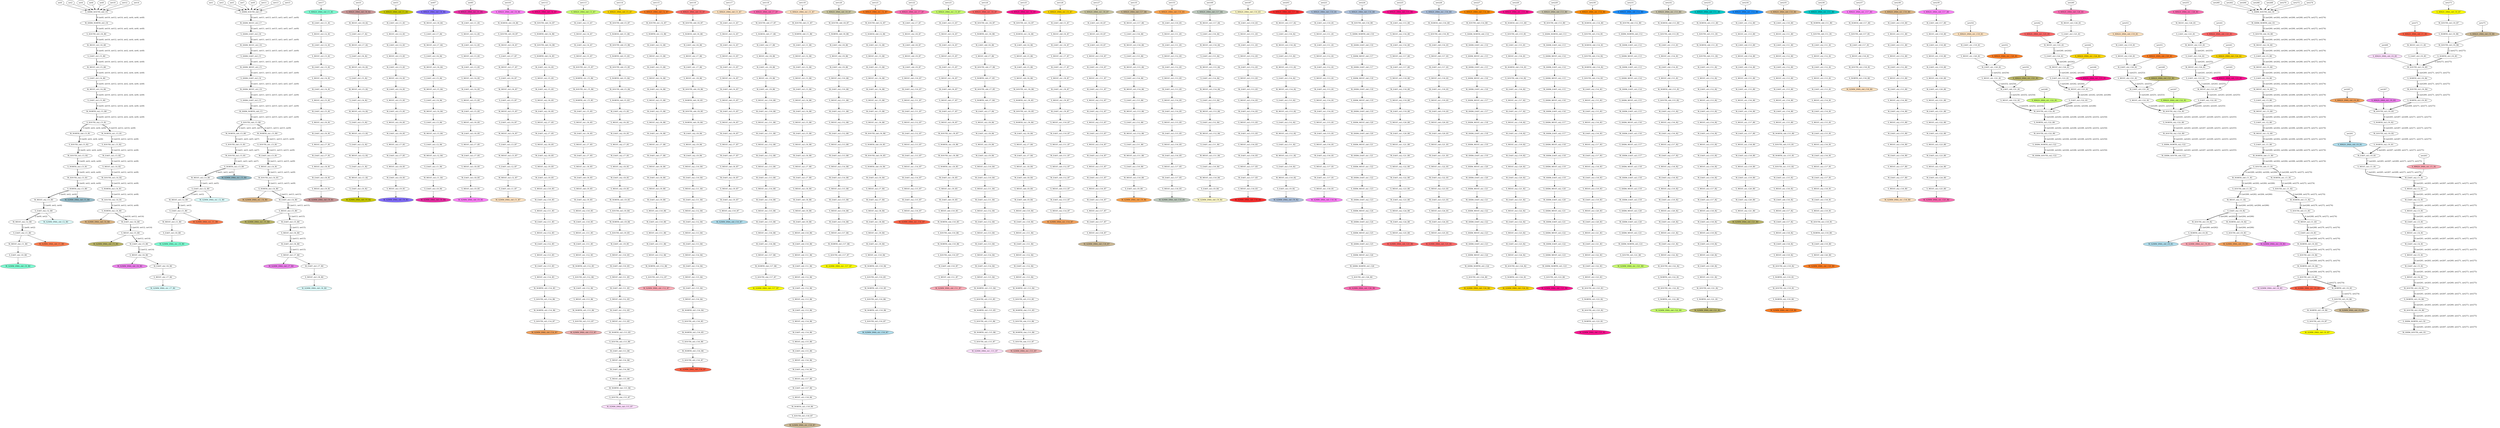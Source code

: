 digraph G {
net0;
S_SOUTH_ch2_C3_R1[style=filled, fillcolor="White"];
M_NORTH_ch0_C3_R1[style=filled, fillcolor="White"];
S_NORTH_ch3_C3_R1[style=filled, fillcolor="White"];
M_SOUTH_ch2_C3_R1[style=filled, fillcolor="White"];
S_NORTH_ch2_C3_R0[style=filled, fillcolor="White"];
M_WEST_ch2_C3_R0[style=filled, fillcolor="White"];
S_EAST_ch3_C5_R0[style=filled, fillcolor="White"];
M_WEST_ch3_C5_R0[style=filled, fillcolor="White"];
S_EAST_ch3_C4_R0[style=filled, fillcolor="White"];
M_WEST_ch3_C4_R0[style=filled, fillcolor="White"];
S_EAST_ch3_C3_R0[style=filled, fillcolor="White"];
M_NORTH_ch2_C3_R0[style=filled, fillcolor="White"];
S_EAST_ch2_C2_R0[style=filled, fillcolor="White"];
M_WEST_ch2_C2_R0[style=filled, fillcolor="White"];
M_NORTH_ch2_C3_R0[style=filled, fillcolor="White"];
S_SOUTH_ch2_C3_R1[style=filled, fillcolor="White"];
M_SHIM_NORTH_ch5_C6[style=filled, fillcolor="White"];
S_SOUTH_ch5_C6_R0[style=filled, fillcolor="White"];
M_SOUTH_ch2_C3_R1[style=filled, fillcolor="White"];
S_NORTH_ch2_C3_R0[style=filled, fillcolor="White"];
M_WEST_ch2_C1_R0[style=filled, fillcolor="White"];
S_EAST_ch2_C0_R0[style=filled, fillcolor="White"];
M_WEST_ch2_C3_R0[style=filled, fillcolor="White"];
S_EAST_ch2_C2_R0[style=filled, fillcolor="White"];
M_SOUTH_ch3_C3_R2[style=filled, fillcolor="White"];
S_NORTH_ch3_C3_R1[style=filled, fillcolor="White"];
M_WEST_ch2_C2_R0[style=filled, fillcolor="White"];
S_EAST_ch2_C1_R0[style=filled, fillcolor="White"];
M_NORTH_ch0_C3_R1[style=filled, fillcolor="White"];
S_SOUTH_ch0_C3_R2[style=filled, fillcolor="White"];
M_WEST_ch3_C5_R0[style=filled, fillcolor="White"];
S_EAST_ch3_C4_R0[style=filled, fillcolor="White"];
S_SOUTH_ch5_C6_R0[style=filled, fillcolor="White"];
M_WEST_ch3_C6_R0[style=filled, fillcolor="White"];
S_EAST_ch2_C0_R0[style=filled, fillcolor="White"];
M_S2MM_DMA_ch0_C0_R0[style=filled, fillcolor="aquamarine"];
S_SOUTH_ch0_C3_R2[style=filled, fillcolor="White"];
M_SOUTH_ch3_C3_R2[style=filled, fillcolor="White"];
M_WEST_ch3_C6_R0[style=filled, fillcolor="White"];
S_EAST_ch3_C5_R0[style=filled, fillcolor="White"];
S_SHIM_SOUTH_ch0_C6[style=filled, fillcolor="White"];
M_SHIM_NORTH_ch5_C6[style=filled, fillcolor="White"];
M_WEST_ch3_C4_R0[style=filled, fillcolor="White"];
S_EAST_ch3_C3_R0[style=filled, fillcolor="White"];
S_EAST_ch2_C1_R0[style=filled, fillcolor="White"];
M_WEST_ch2_C1_R0[style=filled, fillcolor="White"];
net1;
S_SHIM_SOUTH_ch0_C7[style=filled, fillcolor="White"];
M_SHIM_WEST_ch3_C7[style=filled, fillcolor="White"];
S_SHIM_EAST_ch3_C4[style=filled, fillcolor="White"];
M_SHIM_WEST_ch3_C4[style=filled, fillcolor="White"];
S_SHIM_EAST_ch3_C6[style=filled, fillcolor="White"];
M_SHIM_WEST_ch3_C6[style=filled, fillcolor="White"];
S_SHIM_EAST_ch3_C3[style=filled, fillcolor="White"];
M_SHIM_NORTH_ch0_C3[style=filled, fillcolor="White"];
S_SHIM_EAST_ch3_C5[style=filled, fillcolor="White"];
M_SHIM_WEST_ch3_C5[style=filled, fillcolor="White"];
S_NORTH_ch3_C3_R0[style=filled, fillcolor="White"];
M_WEST_ch3_C3_R0[style=filled, fillcolor="White"];
M_SHIM_WEST_ch3_C4[style=filled, fillcolor="White"];
S_SHIM_EAST_ch3_C3[style=filled, fillcolor="White"];
S_EAST_ch3_C0_R0[style=filled, fillcolor="White"];
M_S2MM_DMA_ch1_C0_R0[style=filled, fillcolor="aquamarine"];
M_SHIM_WEST_ch3_C6[style=filled, fillcolor="White"];
S_SHIM_EAST_ch3_C5[style=filled, fillcolor="White"];
M_WEST_ch3_C1_R0[style=filled, fillcolor="White"];
S_EAST_ch3_C0_R0[style=filled, fillcolor="White"];
S_SOUTH_ch0_C3_R1[style=filled, fillcolor="White"];
M_SOUTH_ch3_C3_R1[style=filled, fillcolor="White"];
M_WEST_ch3_C2_R0[style=filled, fillcolor="White"];
S_EAST_ch3_C1_R0[style=filled, fillcolor="White"];
M_SHIM_WEST_ch3_C7[style=filled, fillcolor="White"];
S_SHIM_EAST_ch3_C6[style=filled, fillcolor="White"];
S_SOUTH_ch0_C3_R0[style=filled, fillcolor="White"];
M_NORTH_ch0_C3_R0[style=filled, fillcolor="White"];
M_SOUTH_ch3_C3_R1[style=filled, fillcolor="White"];
S_NORTH_ch3_C3_R0[style=filled, fillcolor="White"];
M_SHIM_NORTH_ch0_C3[style=filled, fillcolor="White"];
S_SOUTH_ch0_C3_R0[style=filled, fillcolor="White"];
S_EAST_ch3_C2_R0[style=filled, fillcolor="White"];
M_WEST_ch3_C2_R0[style=filled, fillcolor="White"];
M_SHIM_WEST_ch3_C5[style=filled, fillcolor="White"];
S_SHIM_EAST_ch3_C4[style=filled, fillcolor="White"];
M_WEST_ch3_C3_R0[style=filled, fillcolor="White"];
S_EAST_ch3_C2_R0[style=filled, fillcolor="White"];
M_NORTH_ch0_C3_R0[style=filled, fillcolor="White"];
S_SOUTH_ch0_C3_R1[style=filled, fillcolor="White"];
S_EAST_ch3_C1_R0[style=filled, fillcolor="White"];
M_WEST_ch3_C1_R0[style=filled, fillcolor="White"];
net2;
S_SOUTH_ch5_C6_R0[style=filled, fillcolor="White"];
M_WEST_ch3_C6_R0[style=filled, fillcolor="White"];
S_SOUTH_ch2_C3_R1[style=filled, fillcolor="White"];
M_NORTH_ch0_C3_R1[style=filled, fillcolor="White"];
S_NORTH_ch3_C3_R1[style=filled, fillcolor="White"];
M_SOUTH_ch2_C3_R1[style=filled, fillcolor="White"];
S_NORTH_ch2_C3_R0[style=filled, fillcolor="White"];
M_WEST_ch2_C3_R0[style=filled, fillcolor="White"];
S_EAST_ch3_C5_R0[style=filled, fillcolor="White"];
M_WEST_ch3_C5_R0[style=filled, fillcolor="White"];
S_EAST_ch3_C4_R0[style=filled, fillcolor="White"];
M_WEST_ch3_C4_R0[style=filled, fillcolor="White"];
M_NORTH_ch2_C3_R0[style=filled, fillcolor="White"];
S_SOUTH_ch2_C3_R1[style=filled, fillcolor="White"];
M_SHIM_NORTH_ch5_C6[style=filled, fillcolor="White"];
S_SOUTH_ch5_C6_R0[style=filled, fillcolor="White"];
S_EAST_ch2_C2_R0[style=filled, fillcolor="White"];
M_WEST_ch2_C2_R0[style=filled, fillcolor="White"];
M_SOUTH_ch2_C3_R1[style=filled, fillcolor="White"];
S_NORTH_ch2_C3_R0[style=filled, fillcolor="White"];
M_WEST_ch2_C3_R0[style=filled, fillcolor="White"];
S_EAST_ch2_C2_R0[style=filled, fillcolor="White"];
M_SOUTH_ch3_C3_R2[style=filled, fillcolor="White"];
S_NORTH_ch3_C3_R1[style=filled, fillcolor="White"];
M_WEST_ch2_C2_R0[style=filled, fillcolor="White"];
S_EAST_ch2_C1_R0[style=filled, fillcolor="White"];
M_NORTH_ch0_C3_R1[style=filled, fillcolor="White"];
S_SOUTH_ch0_C3_R2[style=filled, fillcolor="White"];
M_WEST_ch3_C5_R0[style=filled, fillcolor="White"];
S_EAST_ch3_C4_R0[style=filled, fillcolor="White"];
S_SOUTH_ch0_C3_R2[style=filled, fillcolor="White"];
M_SOUTH_ch3_C3_R2[style=filled, fillcolor="White"];
M_WEST_ch3_C6_R0[style=filled, fillcolor="White"];
S_EAST_ch3_C5_R0[style=filled, fillcolor="White"];
S_SHIM_SOUTH_ch0_C6[style=filled, fillcolor="White"];
M_SHIM_NORTH_ch5_C6[style=filled, fillcolor="White"];
M_WEST_ch3_C4_R0[style=filled, fillcolor="White"];
S_EAST_ch3_C3_R0[style=filled, fillcolor="White"];
S_EAST_ch2_C1_R0[style=filled, fillcolor="White"];
M_S2MM_DMA_ch0_C1_R0[style=filled, fillcolor="coral"];
S_EAST_ch3_C3_R0[style=filled, fillcolor="White"];
M_NORTH_ch2_C3_R0[style=filled, fillcolor="White"];
net3;
S_SHIM_SOUTH_ch0_C7[style=filled, fillcolor="White"];
M_SHIM_WEST_ch3_C7[style=filled, fillcolor="White"];
S_SHIM_EAST_ch3_C4[style=filled, fillcolor="White"];
M_SHIM_WEST_ch3_C4[style=filled, fillcolor="White"];
M_SHIM_WEST_ch3_C4[style=filled, fillcolor="White"];
S_SHIM_EAST_ch3_C3[style=filled, fillcolor="White"];
M_SHIM_WEST_ch3_C6[style=filled, fillcolor="White"];
S_SHIM_EAST_ch3_C5[style=filled, fillcolor="White"];
S_SOUTH_ch0_C3_R1[style=filled, fillcolor="White"];
M_SOUTH_ch3_C3_R1[style=filled, fillcolor="White"];
M_WEST_ch3_C2_R0[style=filled, fillcolor="White"];
S_EAST_ch3_C1_R0[style=filled, fillcolor="White"];
M_SHIM_WEST_ch3_C7[style=filled, fillcolor="White"];
S_SHIM_EAST_ch3_C6[style=filled, fillcolor="White"];
S_SOUTH_ch0_C3_R0[style=filled, fillcolor="White"];
M_NORTH_ch0_C3_R0[style=filled, fillcolor="White"];
M_SOUTH_ch3_C3_R1[style=filled, fillcolor="White"];
S_NORTH_ch3_C3_R0[style=filled, fillcolor="White"];
M_SHIM_NORTH_ch0_C3[style=filled, fillcolor="White"];
S_SOUTH_ch0_C3_R0[style=filled, fillcolor="White"];
S_EAST_ch3_C2_R0[style=filled, fillcolor="White"];
M_WEST_ch3_C2_R0[style=filled, fillcolor="White"];
M_SHIM_WEST_ch3_C5[style=filled, fillcolor="White"];
S_SHIM_EAST_ch3_C4[style=filled, fillcolor="White"];
M_WEST_ch3_C3_R0[style=filled, fillcolor="White"];
S_EAST_ch3_C2_R0[style=filled, fillcolor="White"];
M_NORTH_ch0_C3_R0[style=filled, fillcolor="White"];
S_SOUTH_ch0_C3_R1[style=filled, fillcolor="White"];
S_EAST_ch3_C1_R0[style=filled, fillcolor="White"];
M_S2MM_DMA_ch1_C1_R0[style=filled, fillcolor="coral"];
S_SHIM_EAST_ch3_C5[style=filled, fillcolor="White"];
M_SHIM_WEST_ch3_C5[style=filled, fillcolor="White"];
S_NORTH_ch3_C3_R0[style=filled, fillcolor="White"];
M_WEST_ch3_C3_R0[style=filled, fillcolor="White"];
S_SHIM_EAST_ch3_C6[style=filled, fillcolor="White"];
M_SHIM_WEST_ch3_C6[style=filled, fillcolor="White"];
S_SHIM_EAST_ch3_C3[style=filled, fillcolor="White"];
M_SHIM_NORTH_ch0_C3[style=filled, fillcolor="White"];
net4;
S_SOUTH_ch5_C6_R0[style=filled, fillcolor="White"];
M_WEST_ch3_C6_R0[style=filled, fillcolor="White"];
S_SOUTH_ch2_C3_R1[style=filled, fillcolor="White"];
M_NORTH_ch0_C3_R1[style=filled, fillcolor="White"];
S_NORTH_ch3_C3_R1[style=filled, fillcolor="White"];
M_SOUTH_ch2_C3_R1[style=filled, fillcolor="White"];
S_NORTH_ch2_C3_R0[style=filled, fillcolor="White"];
M_WEST_ch2_C3_R0[style=filled, fillcolor="White"];
M_NORTH_ch2_C3_R0[style=filled, fillcolor="White"];
S_SOUTH_ch2_C3_R1[style=filled, fillcolor="White"];
M_SHIM_NORTH_ch5_C6[style=filled, fillcolor="White"];
S_SOUTH_ch5_C6_R0[style=filled, fillcolor="White"];
S_EAST_ch2_C2_R0[style=filled, fillcolor="White"];
M_S2MM_DMA_ch0_C2_R0[style=filled, fillcolor="lightcyan"];
M_SOUTH_ch2_C3_R1[style=filled, fillcolor="White"];
S_NORTH_ch2_C3_R0[style=filled, fillcolor="White"];
S_SHIM_SOUTH_ch0_C6[style=filled, fillcolor="White"];
M_SHIM_NORTH_ch5_C6[style=filled, fillcolor="White"];
M_WEST_ch3_C4_R0[style=filled, fillcolor="White"];
S_EAST_ch3_C3_R0[style=filled, fillcolor="White"];
M_WEST_ch2_C3_R0[style=filled, fillcolor="White"];
S_EAST_ch2_C2_R0[style=filled, fillcolor="White"];
M_SOUTH_ch3_C3_R2[style=filled, fillcolor="White"];
S_NORTH_ch3_C3_R1[style=filled, fillcolor="White"];
M_NORTH_ch0_C3_R1[style=filled, fillcolor="White"];
S_SOUTH_ch0_C3_R2[style=filled, fillcolor="White"];
M_WEST_ch3_C5_R0[style=filled, fillcolor="White"];
S_EAST_ch3_C4_R0[style=filled, fillcolor="White"];
S_SOUTH_ch0_C3_R2[style=filled, fillcolor="White"];
M_SOUTH_ch3_C3_R2[style=filled, fillcolor="White"];
M_WEST_ch3_C6_R0[style=filled, fillcolor="White"];
S_EAST_ch3_C5_R0[style=filled, fillcolor="White"];
S_EAST_ch3_C3_R0[style=filled, fillcolor="White"];
M_NORTH_ch2_C3_R0[style=filled, fillcolor="White"];
S_EAST_ch3_C4_R0[style=filled, fillcolor="White"];
M_WEST_ch3_C4_R0[style=filled, fillcolor="White"];
S_EAST_ch3_C5_R0[style=filled, fillcolor="White"];
M_WEST_ch3_C5_R0[style=filled, fillcolor="White"];
net5;
S_SOUTH_ch0_C3_R1[style=filled, fillcolor="White"];
M_SOUTH_ch3_C3_R1[style=filled, fillcolor="White"];
S_SHIM_SOUTH_ch0_C7[style=filled, fillcolor="White"];
M_SHIM_WEST_ch3_C7[style=filled, fillcolor="White"];
M_NORTH_ch0_C3_R0[style=filled, fillcolor="White"];
S_SOUTH_ch0_C3_R1[style=filled, fillcolor="White"];
M_SHIM_WEST_ch3_C4[style=filled, fillcolor="White"];
S_SHIM_EAST_ch3_C3[style=filled, fillcolor="White"];
M_SHIM_WEST_ch3_C6[style=filled, fillcolor="White"];
S_SHIM_EAST_ch3_C5[style=filled, fillcolor="White"];
M_SHIM_WEST_ch3_C7[style=filled, fillcolor="White"];
S_SHIM_EAST_ch3_C6[style=filled, fillcolor="White"];
S_SOUTH_ch0_C3_R0[style=filled, fillcolor="White"];
M_NORTH_ch0_C3_R0[style=filled, fillcolor="White"];
M_SOUTH_ch3_C3_R1[style=filled, fillcolor="White"];
S_NORTH_ch3_C3_R0[style=filled, fillcolor="White"];
M_SHIM_NORTH_ch0_C3[style=filled, fillcolor="White"];
S_SOUTH_ch0_C3_R0[style=filled, fillcolor="White"];
S_EAST_ch3_C2_R0[style=filled, fillcolor="White"];
M_S2MM_DMA_ch1_C2_R0[style=filled, fillcolor="lightcyan"];
M_SHIM_WEST_ch3_C5[style=filled, fillcolor="White"];
S_SHIM_EAST_ch3_C4[style=filled, fillcolor="White"];
M_WEST_ch3_C3_R0[style=filled, fillcolor="White"];
S_EAST_ch3_C2_R0[style=filled, fillcolor="White"];
S_SHIM_EAST_ch3_C4[style=filled, fillcolor="White"];
M_SHIM_WEST_ch3_C4[style=filled, fillcolor="White"];
S_SHIM_EAST_ch3_C5[style=filled, fillcolor="White"];
M_SHIM_WEST_ch3_C5[style=filled, fillcolor="White"];
S_NORTH_ch3_C3_R0[style=filled, fillcolor="White"];
M_WEST_ch3_C3_R0[style=filled, fillcolor="White"];
S_SHIM_EAST_ch3_C6[style=filled, fillcolor="White"];
M_SHIM_WEST_ch3_C6[style=filled, fillcolor="White"];
S_SHIM_EAST_ch3_C3[style=filled, fillcolor="White"];
M_SHIM_NORTH_ch0_C3[style=filled, fillcolor="White"];
net6;
S_SOUTH_ch5_C6_R0[style=filled, fillcolor="White"];
M_WEST_ch3_C6_R0[style=filled, fillcolor="White"];
S_SOUTH_ch2_C3_R1[style=filled, fillcolor="White"];
M_NORTH_ch0_C3_R1[style=filled, fillcolor="White"];
M_NORTH_ch2_C3_R0[style=filled, fillcolor="White"];
S_SOUTH_ch2_C3_R1[style=filled, fillcolor="White"];
M_SHIM_NORTH_ch5_C6[style=filled, fillcolor="White"];
S_SOUTH_ch5_C6_R0[style=filled, fillcolor="White"];
M_SOUTH_ch2_C3_R1[style=filled, fillcolor="White"];
S_NORTH_ch2_C3_R0[style=filled, fillcolor="White"];
S_SHIM_SOUTH_ch0_C6[style=filled, fillcolor="White"];
M_SHIM_NORTH_ch5_C6[style=filled, fillcolor="White"];
M_WEST_ch3_C4_R0[style=filled, fillcolor="White"];
S_EAST_ch3_C3_R0[style=filled, fillcolor="White"];
M_SOUTH_ch3_C3_R2[style=filled, fillcolor="White"];
S_NORTH_ch3_C3_R1[style=filled, fillcolor="White"];
M_NORTH_ch0_C3_R1[style=filled, fillcolor="White"];
S_SOUTH_ch0_C3_R2[style=filled, fillcolor="White"];
M_WEST_ch3_C5_R0[style=filled, fillcolor="White"];
S_EAST_ch3_C4_R0[style=filled, fillcolor="White"];
S_SOUTH_ch0_C3_R2[style=filled, fillcolor="White"];
M_SOUTH_ch3_C3_R2[style=filled, fillcolor="White"];
M_WEST_ch3_C6_R0[style=filled, fillcolor="White"];
S_EAST_ch3_C5_R0[style=filled, fillcolor="White"];
S_EAST_ch3_C3_R0[style=filled, fillcolor="White"];
M_NORTH_ch2_C3_R0[style=filled, fillcolor="White"];
S_EAST_ch3_C4_R0[style=filled, fillcolor="White"];
M_WEST_ch3_C4_R0[style=filled, fillcolor="White"];
S_EAST_ch3_C5_R0[style=filled, fillcolor="White"];
M_WEST_ch3_C5_R0[style=filled, fillcolor="White"];
S_NORTH_ch2_C3_R0[style=filled, fillcolor="White"];
M_S2MM_DMA_ch0_C3_R0[style=filled, fillcolor="lightblue3"];
S_NORTH_ch3_C3_R1[style=filled, fillcolor="White"];
M_SOUTH_ch2_C3_R1[style=filled, fillcolor="White"];
net7;
S_SOUTH_ch0_C3_R1[style=filled, fillcolor="White"];
M_SOUTH_ch3_C3_R1[style=filled, fillcolor="White"];
M_NORTH_ch0_C3_R0[style=filled, fillcolor="White"];
S_SOUTH_ch0_C3_R1[style=filled, fillcolor="White"];
M_SHIM_NORTH_ch0_C3[style=filled, fillcolor="White"];
S_SOUTH_ch0_C3_R0[style=filled, fillcolor="White"];
M_SHIM_WEST_ch3_C5[style=filled, fillcolor="White"];
S_SHIM_EAST_ch3_C4[style=filled, fillcolor="White"];
M_SHIM_WEST_ch3_C4[style=filled, fillcolor="White"];
S_SHIM_EAST_ch3_C3[style=filled, fillcolor="White"];
M_SHIM_WEST_ch3_C6[style=filled, fillcolor="White"];
S_SHIM_EAST_ch3_C5[style=filled, fillcolor="White"];
M_SHIM_WEST_ch3_C7[style=filled, fillcolor="White"];
S_SHIM_EAST_ch3_C6[style=filled, fillcolor="White"];
S_SOUTH_ch0_C3_R0[style=filled, fillcolor="White"];
M_NORTH_ch0_C3_R0[style=filled, fillcolor="White"];
M_SOUTH_ch3_C3_R1[style=filled, fillcolor="White"];
S_NORTH_ch3_C3_R0[style=filled, fillcolor="White"];
S_SHIM_EAST_ch3_C5[style=filled, fillcolor="White"];
M_SHIM_WEST_ch3_C5[style=filled, fillcolor="White"];
S_NORTH_ch3_C3_R0[style=filled, fillcolor="White"];
M_S2MM_DMA_ch1_C3_R0[style=filled, fillcolor="lightblue3"];
S_SHIM_EAST_ch3_C4[style=filled, fillcolor="White"];
M_SHIM_WEST_ch3_C4[style=filled, fillcolor="White"];
S_SHIM_EAST_ch3_C3[style=filled, fillcolor="White"];
M_SHIM_NORTH_ch0_C3[style=filled, fillcolor="White"];
S_SHIM_EAST_ch3_C6[style=filled, fillcolor="White"];
M_SHIM_WEST_ch3_C6[style=filled, fillcolor="White"];
S_SHIM_SOUTH_ch0_C7[style=filled, fillcolor="White"];
M_SHIM_WEST_ch3_C7[style=filled, fillcolor="White"];
net8;
S_SOUTH_ch5_C6_R0[style=filled, fillcolor="White"];
M_WEST_ch3_C6_R0[style=filled, fillcolor="White"];
S_SOUTH_ch2_C3_R1[style=filled, fillcolor="White"];
M_NORTH_ch1_C3_R1[style=filled, fillcolor="White"];
S_NORTH_ch3_C4_R1[style=filled, fillcolor="White"];
M_SOUTH_ch2_C4_R1[style=filled, fillcolor="White"];
M_WEST_ch3_C5_R0[style=filled, fillcolor="White"];
S_EAST_ch3_C4_R0[style=filled, fillcolor="White"];
S_EAST_ch3_C5_R0[style=filled, fillcolor="White"];
M_WEST_ch3_C5_R0[style=filled, fillcolor="White"];
M_NORTH_ch2_C3_R0[style=filled, fillcolor="White"];
S_SOUTH_ch2_C3_R1[style=filled, fillcolor="White"];
S_NORTH_ch2_C4_R0[style=filled, fillcolor="White"];
M_S2MM_DMA_ch0_C4_R0[style=filled, fillcolor="burlywood"];
M_NORTH_ch1_C3_R1[style=filled, fillcolor="White"];
S_SOUTH_ch1_C3_R2[style=filled, fillcolor="White"];
M_SHIM_NORTH_ch5_C6[style=filled, fillcolor="White"];
S_SOUTH_ch5_C6_R0[style=filled, fillcolor="White"];
M_SOUTH_ch2_C4_R1[style=filled, fillcolor="White"];
S_NORTH_ch2_C4_R0[style=filled, fillcolor="White"];
M_SOUTH_ch3_C4_R2[style=filled, fillcolor="White"];
S_NORTH_ch3_C4_R1[style=filled, fillcolor="White"];
S_SHIM_SOUTH_ch0_C6[style=filled, fillcolor="White"];
M_SHIM_NORTH_ch5_C6[style=filled, fillcolor="White"];
M_EAST_ch3_C3_R2[style=filled, fillcolor="White"];
S_WEST_ch3_C4_R2[style=filled, fillcolor="White"];
M_WEST_ch3_C4_R0[style=filled, fillcolor="White"];
S_EAST_ch3_C3_R0[style=filled, fillcolor="White"];
S_SOUTH_ch1_C3_R2[style=filled, fillcolor="White"];
M_EAST_ch3_C3_R2[style=filled, fillcolor="White"];
M_WEST_ch3_C6_R0[style=filled, fillcolor="White"];
S_EAST_ch3_C5_R0[style=filled, fillcolor="White"];
S_WEST_ch3_C4_R2[style=filled, fillcolor="White"];
M_SOUTH_ch3_C4_R2[style=filled, fillcolor="White"];
S_EAST_ch3_C3_R0[style=filled, fillcolor="White"];
M_NORTH_ch2_C3_R0[style=filled, fillcolor="White"];
S_EAST_ch3_C4_R0[style=filled, fillcolor="White"];
M_WEST_ch3_C4_R0[style=filled, fillcolor="White"];
net9;
S_WEST_ch3_C4_R1[style=filled, fillcolor="White"];
M_SOUTH_ch3_C4_R1[style=filled, fillcolor="White"];
S_SOUTH_ch1_C3_R1[style=filled, fillcolor="White"];
M_EAST_ch3_C3_R1[style=filled, fillcolor="White"];
S_SOUTH_ch0_C3_R0[style=filled, fillcolor="White"];
M_NORTH_ch1_C3_R0[style=filled, fillcolor="White"];
S_SHIM_SOUTH_ch0_C7[style=filled, fillcolor="White"];
M_SHIM_WEST_ch3_C7[style=filled, fillcolor="White"];
M_SHIM_WEST_ch3_C6[style=filled, fillcolor="White"];
S_SHIM_EAST_ch3_C5[style=filled, fillcolor="White"];
M_SOUTH_ch3_C4_R1[style=filled, fillcolor="White"];
S_NORTH_ch3_C4_R0[style=filled, fillcolor="White"];
M_NORTH_ch1_C3_R0[style=filled, fillcolor="White"];
S_SOUTH_ch1_C3_R1[style=filled, fillcolor="White"];
M_SHIM_NORTH_ch0_C3[style=filled, fillcolor="White"];
S_SOUTH_ch0_C3_R0[style=filled, fillcolor="White"];
M_SHIM_WEST_ch3_C5[style=filled, fillcolor="White"];
S_SHIM_EAST_ch3_C4[style=filled, fillcolor="White"];
M_SHIM_WEST_ch3_C4[style=filled, fillcolor="White"];
S_SHIM_EAST_ch3_C3[style=filled, fillcolor="White"];
M_SHIM_WEST_ch3_C7[style=filled, fillcolor="White"];
S_SHIM_EAST_ch3_C6[style=filled, fillcolor="White"];
M_EAST_ch3_C3_R1[style=filled, fillcolor="White"];
S_WEST_ch3_C4_R1[style=filled, fillcolor="White"];
S_NORTH_ch3_C4_R0[style=filled, fillcolor="White"];
M_S2MM_DMA_ch1_C4_R0[style=filled, fillcolor="burlywood"];
S_SHIM_EAST_ch3_C4[style=filled, fillcolor="White"];
M_SHIM_WEST_ch3_C4[style=filled, fillcolor="White"];
S_SHIM_EAST_ch3_C5[style=filled, fillcolor="White"];
M_SHIM_WEST_ch3_C5[style=filled, fillcolor="White"];
S_SHIM_EAST_ch3_C3[style=filled, fillcolor="White"];
M_SHIM_NORTH_ch0_C3[style=filled, fillcolor="White"];
S_SHIM_EAST_ch3_C6[style=filled, fillcolor="White"];
M_SHIM_WEST_ch3_C6[style=filled, fillcolor="White"];
net10;
S_WEST_ch2_C5_R0[style=filled, fillcolor="White"];
M_S2MM_DMA_ch0_C5_R0[style=filled, fillcolor="darkkhaki"];
S_SOUTH_ch5_C6_R0[style=filled, fillcolor="White"];
M_WEST_ch3_C6_R0[style=filled, fillcolor="White"];
S_SOUTH_ch2_C3_R1[style=filled, fillcolor="White"];
M_NORTH_ch1_C3_R1[style=filled, fillcolor="White"];
S_NORTH_ch3_C4_R1[style=filled, fillcolor="White"];
M_SOUTH_ch2_C4_R1[style=filled, fillcolor="White"];
M_EAST_ch2_C4_R0[style=filled, fillcolor="White"];
S_WEST_ch2_C5_R0[style=filled, fillcolor="White"];
M_SOUTH_ch3_C4_R2[style=filled, fillcolor="White"];
S_NORTH_ch3_C4_R1[style=filled, fillcolor="White"];
M_WEST_ch3_C5_R0[style=filled, fillcolor="White"];
S_EAST_ch3_C4_R0[style=filled, fillcolor="White"];
S_EAST_ch3_C5_R0[style=filled, fillcolor="White"];
M_WEST_ch3_C5_R0[style=filled, fillcolor="White"];
S_NORTH_ch2_C4_R0[style=filled, fillcolor="White"];
M_EAST_ch2_C4_R0[style=filled, fillcolor="White"];
M_NORTH_ch2_C3_R0[style=filled, fillcolor="White"];
S_SOUTH_ch2_C3_R1[style=filled, fillcolor="White"];
M_NORTH_ch1_C3_R1[style=filled, fillcolor="White"];
S_SOUTH_ch1_C3_R2[style=filled, fillcolor="White"];
M_SHIM_NORTH_ch5_C6[style=filled, fillcolor="White"];
S_SOUTH_ch5_C6_R0[style=filled, fillcolor="White"];
M_SOUTH_ch2_C4_R1[style=filled, fillcolor="White"];
S_NORTH_ch2_C4_R0[style=filled, fillcolor="White"];
S_SHIM_SOUTH_ch0_C6[style=filled, fillcolor="White"];
M_SHIM_NORTH_ch5_C6[style=filled, fillcolor="White"];
M_EAST_ch3_C3_R2[style=filled, fillcolor="White"];
S_WEST_ch3_C4_R2[style=filled, fillcolor="White"];
M_WEST_ch3_C4_R0[style=filled, fillcolor="White"];
S_EAST_ch3_C3_R0[style=filled, fillcolor="White"];
S_SOUTH_ch1_C3_R2[style=filled, fillcolor="White"];
M_EAST_ch3_C3_R2[style=filled, fillcolor="White"];
M_WEST_ch3_C6_R0[style=filled, fillcolor="White"];
S_EAST_ch3_C5_R0[style=filled, fillcolor="White"];
S_WEST_ch3_C4_R2[style=filled, fillcolor="White"];
M_SOUTH_ch3_C4_R2[style=filled, fillcolor="White"];
S_EAST_ch3_C3_R0[style=filled, fillcolor="White"];
M_NORTH_ch2_C3_R0[style=filled, fillcolor="White"];
S_EAST_ch3_C4_R0[style=filled, fillcolor="White"];
M_WEST_ch3_C4_R0[style=filled, fillcolor="White"];
net11;
S_WEST_ch3_C5_R0[style=filled, fillcolor="White"];
M_S2MM_DMA_ch1_C5_R0[style=filled, fillcolor="darkkhaki"];
S_WEST_ch3_C4_R1[style=filled, fillcolor="White"];
M_SOUTH_ch3_C4_R1[style=filled, fillcolor="White"];
S_SOUTH_ch1_C3_R1[style=filled, fillcolor="White"];
M_EAST_ch3_C3_R1[style=filled, fillcolor="White"];
S_SOUTH_ch0_C3_R0[style=filled, fillcolor="White"];
M_NORTH_ch1_C3_R0[style=filled, fillcolor="White"];
S_SHIM_SOUTH_ch0_C7[style=filled, fillcolor="White"];
M_SHIM_WEST_ch3_C7[style=filled, fillcolor="White"];
M_SOUTH_ch3_C4_R1[style=filled, fillcolor="White"];
S_NORTH_ch3_C4_R0[style=filled, fillcolor="White"];
M_SHIM_WEST_ch3_C6[style=filled, fillcolor="White"];
S_SHIM_EAST_ch3_C5[style=filled, fillcolor="White"];
M_EAST_ch3_C4_R0[style=filled, fillcolor="White"];
S_WEST_ch3_C5_R0[style=filled, fillcolor="White"];
S_SHIM_EAST_ch3_C4[style=filled, fillcolor="White"];
M_SHIM_WEST_ch3_C4[style=filled, fillcolor="White"];
M_NORTH_ch1_C3_R0[style=filled, fillcolor="White"];
S_SOUTH_ch1_C3_R1[style=filled, fillcolor="White"];
M_SHIM_NORTH_ch0_C3[style=filled, fillcolor="White"];
S_SOUTH_ch0_C3_R0[style=filled, fillcolor="White"];
M_SHIM_WEST_ch3_C5[style=filled, fillcolor="White"];
S_SHIM_EAST_ch3_C4[style=filled, fillcolor="White"];
M_SHIM_WEST_ch3_C4[style=filled, fillcolor="White"];
S_SHIM_EAST_ch3_C3[style=filled, fillcolor="White"];
M_SHIM_WEST_ch3_C7[style=filled, fillcolor="White"];
S_SHIM_EAST_ch3_C6[style=filled, fillcolor="White"];
M_EAST_ch3_C3_R1[style=filled, fillcolor="White"];
S_WEST_ch3_C4_R1[style=filled, fillcolor="White"];
S_NORTH_ch3_C4_R0[style=filled, fillcolor="White"];
M_EAST_ch3_C4_R0[style=filled, fillcolor="White"];
S_SHIM_EAST_ch3_C6[style=filled, fillcolor="White"];
M_SHIM_WEST_ch3_C6[style=filled, fillcolor="White"];
S_SHIM_EAST_ch3_C3[style=filled, fillcolor="White"];
M_SHIM_NORTH_ch0_C3[style=filled, fillcolor="White"];
S_SHIM_EAST_ch3_C5[style=filled, fillcolor="White"];
M_SHIM_WEST_ch3_C5[style=filled, fillcolor="White"];
net12;
S_WEST_ch2_C5_R0[style=filled, fillcolor="White"];
M_EAST_ch2_C5_R0[style=filled, fillcolor="White"];
S_SOUTH_ch5_C6_R0[style=filled, fillcolor="White"];
M_WEST_ch3_C6_R0[style=filled, fillcolor="White"];
S_SOUTH_ch2_C3_R1[style=filled, fillcolor="White"];
M_NORTH_ch1_C3_R1[style=filled, fillcolor="White"];
S_WEST_ch2_C6_R0[style=filled, fillcolor="White"];
M_S2MM_DMA_ch0_C6_R0[style=filled, fillcolor="violet"];
S_NORTH_ch3_C4_R1[style=filled, fillcolor="White"];
M_SOUTH_ch2_C4_R1[style=filled, fillcolor="White"];
S_EAST_ch3_C5_R0[style=filled, fillcolor="White"];
M_WEST_ch3_C5_R0[style=filled, fillcolor="White"];
M_EAST_ch2_C4_R0[style=filled, fillcolor="White"];
S_WEST_ch2_C5_R0[style=filled, fillcolor="White"];
M_SOUTH_ch3_C4_R2[style=filled, fillcolor="White"];
S_NORTH_ch3_C4_R1[style=filled, fillcolor="White"];
M_EAST_ch2_C5_R0[style=filled, fillcolor="White"];
S_WEST_ch2_C6_R0[style=filled, fillcolor="White"];
S_WEST_ch3_C4_R2[style=filled, fillcolor="White"];
M_SOUTH_ch3_C4_R2[style=filled, fillcolor="White"];
S_EAST_ch3_C3_R0[style=filled, fillcolor="White"];
M_NORTH_ch2_C3_R0[style=filled, fillcolor="White"];
S_EAST_ch3_C4_R0[style=filled, fillcolor="White"];
M_WEST_ch3_C4_R0[style=filled, fillcolor="White"];
M_WEST_ch3_C5_R0[style=filled, fillcolor="White"];
S_EAST_ch3_C4_R0[style=filled, fillcolor="White"];
S_NORTH_ch2_C4_R0[style=filled, fillcolor="White"];
M_EAST_ch2_C4_R0[style=filled, fillcolor="White"];
M_NORTH_ch2_C3_R0[style=filled, fillcolor="White"];
S_SOUTH_ch2_C3_R1[style=filled, fillcolor="White"];
M_NORTH_ch1_C3_R1[style=filled, fillcolor="White"];
S_SOUTH_ch1_C3_R2[style=filled, fillcolor="White"];
M_SHIM_NORTH_ch5_C6[style=filled, fillcolor="White"];
S_SOUTH_ch5_C6_R0[style=filled, fillcolor="White"];
M_SOUTH_ch2_C4_R1[style=filled, fillcolor="White"];
S_NORTH_ch2_C4_R0[style=filled, fillcolor="White"];
S_SHIM_SOUTH_ch0_C6[style=filled, fillcolor="White"];
M_SHIM_NORTH_ch5_C6[style=filled, fillcolor="White"];
M_EAST_ch3_C3_R2[style=filled, fillcolor="White"];
S_WEST_ch3_C4_R2[style=filled, fillcolor="White"];
M_WEST_ch3_C4_R0[style=filled, fillcolor="White"];
S_EAST_ch3_C3_R0[style=filled, fillcolor="White"];
S_SOUTH_ch1_C3_R2[style=filled, fillcolor="White"];
M_EAST_ch3_C3_R2[style=filled, fillcolor="White"];
M_WEST_ch3_C6_R0[style=filled, fillcolor="White"];
S_EAST_ch3_C5_R0[style=filled, fillcolor="White"];
net13;
S_WEST_ch3_C5_R0[style=filled, fillcolor="White"];
M_EAST_ch3_C5_R0[style=filled, fillcolor="White"];
S_WEST_ch3_C4_R1[style=filled, fillcolor="White"];
M_SOUTH_ch3_C4_R1[style=filled, fillcolor="White"];
S_SOUTH_ch1_C3_R1[style=filled, fillcolor="White"];
M_EAST_ch3_C3_R1[style=filled, fillcolor="White"];
S_SOUTH_ch0_C3_R0[style=filled, fillcolor="White"];
M_NORTH_ch1_C3_R0[style=filled, fillcolor="White"];
S_SHIM_SOUTH_ch0_C7[style=filled, fillcolor="White"];
M_SHIM_WEST_ch3_C7[style=filled, fillcolor="White"];
S_WEST_ch3_C6_R0[style=filled, fillcolor="White"];
M_EAST_ch3_C6_R0[style=filled, fillcolor="White"];
S_SHIM_EAST_ch3_C5[style=filled, fillcolor="White"];
M_SHIM_WEST_ch3_C5[style=filled, fillcolor="White"];
S_SHIM_EAST_ch3_C4[style=filled, fillcolor="White"];
M_SHIM_WEST_ch3_C4[style=filled, fillcolor="White"];
M_EAST_ch3_C5_R0[style=filled, fillcolor="White"];
S_WEST_ch3_C6_R0[style=filled, fillcolor="White"];
M_SOUTH_ch3_C4_R1[style=filled, fillcolor="White"];
S_NORTH_ch3_C4_R0[style=filled, fillcolor="White"];
M_SHIM_WEST_ch3_C6[style=filled, fillcolor="White"];
S_SHIM_EAST_ch3_C5[style=filled, fillcolor="White"];
M_EAST_ch3_C4_R0[style=filled, fillcolor="White"];
S_WEST_ch3_C5_R0[style=filled, fillcolor="White"];
M_NORTH_ch1_C3_R0[style=filled, fillcolor="White"];
S_SOUTH_ch1_C3_R1[style=filled, fillcolor="White"];
M_EAST_ch3_C6_R0[style=filled, fillcolor="White"];
S_WEST_ch3_C7_R0[style=filled, fillcolor="White"];
M_SHIM_NORTH_ch0_C3[style=filled, fillcolor="White"];
S_SOUTH_ch0_C3_R0[style=filled, fillcolor="White"];
M_SHIM_WEST_ch3_C5[style=filled, fillcolor="White"];
S_SHIM_EAST_ch3_C4[style=filled, fillcolor="White"];
M_SHIM_WEST_ch3_C4[style=filled, fillcolor="White"];
S_SHIM_EAST_ch3_C3[style=filled, fillcolor="White"];
M_SHIM_WEST_ch3_C7[style=filled, fillcolor="White"];
S_SHIM_EAST_ch3_C6[style=filled, fillcolor="White"];
M_EAST_ch3_C3_R1[style=filled, fillcolor="White"];
S_WEST_ch3_C4_R1[style=filled, fillcolor="White"];
S_NORTH_ch3_C4_R0[style=filled, fillcolor="White"];
M_EAST_ch3_C4_R0[style=filled, fillcolor="White"];
S_WEST_ch3_C7_R0[style=filled, fillcolor="White"];
M_S2MM_DMA_ch0_C7_R0[style=filled, fillcolor="violet"];
S_SHIM_EAST_ch3_C6[style=filled, fillcolor="White"];
M_SHIM_WEST_ch3_C6[style=filled, fillcolor="White"];
S_SHIM_EAST_ch3_C3[style=filled, fillcolor="White"];
M_SHIM_NORTH_ch0_C3[style=filled, fillcolor="White"];
net14;
S_WEST_ch2_C5_R0[style=filled, fillcolor="White"];
M_EAST_ch2_C5_R0[style=filled, fillcolor="White"];
S_SOUTH_ch5_C6_R0[style=filled, fillcolor="White"];
M_WEST_ch3_C6_R0[style=filled, fillcolor="White"];
S_SOUTH_ch2_C3_R1[style=filled, fillcolor="White"];
M_NORTH_ch1_C3_R1[style=filled, fillcolor="White"];
S_EAST_ch3_C5_R0[style=filled, fillcolor="White"];
M_WEST_ch3_C5_R0[style=filled, fillcolor="White"];
S_EAST_ch3_C4_R0[style=filled, fillcolor="White"];
M_WEST_ch3_C4_R0[style=filled, fillcolor="White"];
M_EAST_ch2_C4_R0[style=filled, fillcolor="White"];
S_WEST_ch2_C5_R0[style=filled, fillcolor="White"];
S_WEST_ch2_C6_R0[style=filled, fillcolor="White"];
M_EAST_ch2_C6_R0[style=filled, fillcolor="White"];
S_NORTH_ch3_C4_R1[style=filled, fillcolor="White"];
M_SOUTH_ch2_C4_R1[style=filled, fillcolor="White"];
M_EAST_ch2_C6_R0[style=filled, fillcolor="White"];
S_WEST_ch2_C7_R0[style=filled, fillcolor="White"];
M_SOUTH_ch3_C4_R2[style=filled, fillcolor="White"];
S_NORTH_ch3_C4_R1[style=filled, fillcolor="White"];
M_EAST_ch2_C5_R0[style=filled, fillcolor="White"];
S_WEST_ch2_C6_R0[style=filled, fillcolor="White"];
S_WEST_ch3_C4_R2[style=filled, fillcolor="White"];
M_SOUTH_ch3_C4_R2[style=filled, fillcolor="White"];
S_EAST_ch3_C3_R0[style=filled, fillcolor="White"];
M_NORTH_ch2_C3_R0[style=filled, fillcolor="White"];
M_WEST_ch3_C5_R0[style=filled, fillcolor="White"];
S_EAST_ch3_C4_R0[style=filled, fillcolor="White"];
S_WEST_ch2_C7_R0[style=filled, fillcolor="White"];
M_S2MM_DMA_ch1_C7_R0[style=filled, fillcolor="lightcyan"];
S_NORTH_ch2_C4_R0[style=filled, fillcolor="White"];
M_EAST_ch2_C4_R0[style=filled, fillcolor="White"];
M_NORTH_ch2_C3_R0[style=filled, fillcolor="White"];
S_SOUTH_ch2_C3_R1[style=filled, fillcolor="White"];
M_NORTH_ch1_C3_R1[style=filled, fillcolor="White"];
S_SOUTH_ch1_C3_R2[style=filled, fillcolor="White"];
M_SHIM_NORTH_ch5_C6[style=filled, fillcolor="White"];
S_SOUTH_ch5_C6_R0[style=filled, fillcolor="White"];
M_SOUTH_ch2_C4_R1[style=filled, fillcolor="White"];
S_NORTH_ch2_C4_R0[style=filled, fillcolor="White"];
S_SHIM_SOUTH_ch0_C6[style=filled, fillcolor="White"];
M_SHIM_NORTH_ch5_C6[style=filled, fillcolor="White"];
M_EAST_ch3_C3_R2[style=filled, fillcolor="White"];
S_WEST_ch3_C4_R2[style=filled, fillcolor="White"];
M_WEST_ch3_C4_R0[style=filled, fillcolor="White"];
S_EAST_ch3_C3_R0[style=filled, fillcolor="White"];
S_SOUTH_ch1_C3_R2[style=filled, fillcolor="White"];
M_EAST_ch3_C3_R2[style=filled, fillcolor="White"];
M_WEST_ch3_C6_R0[style=filled, fillcolor="White"];
S_EAST_ch3_C5_R0[style=filled, fillcolor="White"];
net15;
S_WEST_ch3_C8_R0[style=filled, fillcolor="White"];
M_S2MM_DMA_ch0_C8_R0[style=filled, fillcolor="lightcyan"];
S_WEST_ch3_C5_R0[style=filled, fillcolor="White"];
M_EAST_ch3_C5_R0[style=filled, fillcolor="White"];
S_WEST_ch3_C4_R1[style=filled, fillcolor="White"];
M_SOUTH_ch3_C4_R1[style=filled, fillcolor="White"];
S_SOUTH_ch1_C3_R1[style=filled, fillcolor="White"];
M_EAST_ch3_C3_R1[style=filled, fillcolor="White"];
S_SOUTH_ch0_C3_R0[style=filled, fillcolor="White"];
M_NORTH_ch1_C3_R0[style=filled, fillcolor="White"];
S_SHIM_SOUTH_ch0_C7[style=filled, fillcolor="White"];
M_SHIM_WEST_ch3_C7[style=filled, fillcolor="White"];
S_WEST_ch3_C6_R0[style=filled, fillcolor="White"];
M_EAST_ch3_C6_R0[style=filled, fillcolor="White"];
S_SHIM_EAST_ch3_C5[style=filled, fillcolor="White"];
M_SHIM_WEST_ch3_C5[style=filled, fillcolor="White"];
S_SHIM_EAST_ch3_C4[style=filled, fillcolor="White"];
M_SHIM_WEST_ch3_C4[style=filled, fillcolor="White"];
S_WEST_ch3_C7_R0[style=filled, fillcolor="White"];
M_EAST_ch3_C7_R0[style=filled, fillcolor="White"];
S_SHIM_EAST_ch3_C6[style=filled, fillcolor="White"];
M_SHIM_WEST_ch3_C6[style=filled, fillcolor="White"];
S_SHIM_EAST_ch3_C3[style=filled, fillcolor="White"];
M_SHIM_NORTH_ch0_C3[style=filled, fillcolor="White"];
M_EAST_ch3_C5_R0[style=filled, fillcolor="White"];
S_WEST_ch3_C6_R0[style=filled, fillcolor="White"];
M_SOUTH_ch3_C4_R1[style=filled, fillcolor="White"];
S_NORTH_ch3_C4_R0[style=filled, fillcolor="White"];
M_SHIM_WEST_ch3_C6[style=filled, fillcolor="White"];
S_SHIM_EAST_ch3_C5[style=filled, fillcolor="White"];
M_EAST_ch3_C4_R0[style=filled, fillcolor="White"];
S_WEST_ch3_C5_R0[style=filled, fillcolor="White"];
M_EAST_ch3_C7_R0[style=filled, fillcolor="White"];
S_WEST_ch3_C8_R0[style=filled, fillcolor="White"];
M_SHIM_WEST_ch3_C4[style=filled, fillcolor="White"];
S_SHIM_EAST_ch3_C3[style=filled, fillcolor="White"];
M_EAST_ch3_C6_R0[style=filled, fillcolor="White"];
S_WEST_ch3_C7_R0[style=filled, fillcolor="White"];
M_NORTH_ch1_C3_R0[style=filled, fillcolor="White"];
S_SOUTH_ch1_C3_R1[style=filled, fillcolor="White"];
M_SHIM_NORTH_ch0_C3[style=filled, fillcolor="White"];
S_SOUTH_ch0_C3_R0[style=filled, fillcolor="White"];
M_SHIM_WEST_ch3_C5[style=filled, fillcolor="White"];
S_SHIM_EAST_ch3_C4[style=filled, fillcolor="White"];
M_SHIM_WEST_ch3_C7[style=filled, fillcolor="White"];
S_SHIM_EAST_ch3_C6[style=filled, fillcolor="White"];
M_EAST_ch3_C3_R1[style=filled, fillcolor="White"];
S_WEST_ch3_C4_R1[style=filled, fillcolor="White"];
S_NORTH_ch3_C4_R0[style=filled, fillcolor="White"];
M_EAST_ch3_C4_R0[style=filled, fillcolor="White"];
net17;
S_WEST_ch3_C7_R1[style=filled, fillcolor="White"];
M_EAST_ch3_C7_R1[style=filled, fillcolor="White"];
S_WEST_ch3_C6_R1[style=filled, fillcolor="White"];
M_EAST_ch3_C6_R1[style=filled, fillcolor="White"];
M_EAST_ch2_C3_R1[style=filled, fillcolor="White"];
S_WEST_ch2_C4_R1[style=filled, fillcolor="White"];
S_WEST_ch3_C3_R1[style=filled, fillcolor="White"];
M_EAST_ch2_C3_R1[style=filled, fillcolor="White"];
S_WEST_ch3_C9_R1[style=filled, fillcolor="White"];
M_S2MM_DMA_ch0_C9_R1[style=filled, fillcolor="rosybrown3"];
M_EAST_ch3_C1_R1[style=filled, fillcolor="White"];
S_WEST_ch3_C2_R1[style=filled, fillcolor="White"];
M_EAST_ch3_C4_R1[style=filled, fillcolor="White"];
S_WEST_ch3_C5_R1[style=filled, fillcolor="White"];
S_WEST_ch3_C5_R1[style=filled, fillcolor="White"];
M_EAST_ch3_C5_R1[style=filled, fillcolor="White"];
M_EAST_ch3_C5_R1[style=filled, fillcolor="White"];
S_WEST_ch3_C6_R1[style=filled, fillcolor="White"];
M_EAST_ch3_C8_R1[style=filled, fillcolor="White"];
S_WEST_ch3_C9_R1[style=filled, fillcolor="White"];
S_MM2S_DMA_ch0_C1_R1[style=filled, fillcolor="aquamarine"];
M_EAST_ch3_C1_R1[style=filled, fillcolor="White"];
M_EAST_ch3_C6_R1[style=filled, fillcolor="White"];
S_WEST_ch3_C7_R1[style=filled, fillcolor="White"];
S_WEST_ch3_C8_R1[style=filled, fillcolor="White"];
M_EAST_ch3_C8_R1[style=filled, fillcolor="White"];
M_EAST_ch3_C7_R1[style=filled, fillcolor="White"];
S_WEST_ch3_C8_R1[style=filled, fillcolor="White"];
S_WEST_ch2_C4_R1[style=filled, fillcolor="White"];
M_EAST_ch3_C4_R1[style=filled, fillcolor="White"];
M_EAST_ch3_C2_R1[style=filled, fillcolor="White"];
S_WEST_ch3_C3_R1[style=filled, fillcolor="White"];
S_WEST_ch3_C2_R1[style=filled, fillcolor="White"];
M_EAST_ch3_C2_R1[style=filled, fillcolor="White"];
net33;
S_MM2S_DMA_ch0_C8_R2[style=filled, fillcolor="rosybrown3"];
M_WEST_ch3_C8_R2[style=filled, fillcolor="White"];
S_EAST_ch3_C6_R2[style=filled, fillcolor="White"];
M_WEST_ch3_C6_R2[style=filled, fillcolor="White"];
S_EAST_ch3_C5_R2[style=filled, fillcolor="White"];
M_WEST_ch3_C5_R2[style=filled, fillcolor="White"];
S_EAST_ch3_C7_R2[style=filled, fillcolor="White"];
M_WEST_ch3_C7_R2[style=filled, fillcolor="White"];
M_WEST_ch3_C1_R2[style=filled, fillcolor="White"];
S_EAST_ch3_C0_R2[style=filled, fillcolor="White"];
M_WEST_ch3_C7_R2[style=filled, fillcolor="White"];
S_EAST_ch3_C6_R2[style=filled, fillcolor="White"];
S_EAST_ch3_C4_R2[style=filled, fillcolor="White"];
M_WEST_ch3_C4_R2[style=filled, fillcolor="White"];
M_WEST_ch3_C2_R2[style=filled, fillcolor="White"];
S_EAST_ch3_C1_R2[style=filled, fillcolor="White"];
M_WEST_ch3_C3_R2[style=filled, fillcolor="White"];
S_EAST_ch3_C2_R2[style=filled, fillcolor="White"];
M_WEST_ch3_C4_R2[style=filled, fillcolor="White"];
S_EAST_ch3_C3_R2[style=filled, fillcolor="White"];
S_EAST_ch3_C0_R2[style=filled, fillcolor="White"];
M_S2MM_DMA_ch0_C0_R2[style=filled, fillcolor="yellow3"];
M_WEST_ch3_C5_R2[style=filled, fillcolor="White"];
S_EAST_ch3_C4_R2[style=filled, fillcolor="White"];
M_WEST_ch3_C6_R2[style=filled, fillcolor="White"];
S_EAST_ch3_C5_R2[style=filled, fillcolor="White"];
S_EAST_ch3_C3_R2[style=filled, fillcolor="White"];
M_WEST_ch3_C3_R2[style=filled, fillcolor="White"];
M_WEST_ch3_C8_R2[style=filled, fillcolor="White"];
S_EAST_ch3_C7_R2[style=filled, fillcolor="White"];
S_EAST_ch3_C1_R2[style=filled, fillcolor="White"];
M_WEST_ch3_C1_R2[style=filled, fillcolor="White"];
S_EAST_ch3_C2_R2[style=filled, fillcolor="White"];
M_WEST_ch3_C2_R2[style=filled, fillcolor="White"];
net51;
S_WEST_ch3_C9_R3[style=filled, fillcolor="White"];
M_S2MM_DMA_ch0_C9_R3[style=filled, fillcolor="lightslateblue"];
S_WEST_ch3_C7_R3[style=filled, fillcolor="White"];
M_EAST_ch3_C7_R3[style=filled, fillcolor="White"];
S_WEST_ch3_C6_R3[style=filled, fillcolor="White"];
M_EAST_ch3_C6_R3[style=filled, fillcolor="White"];
M_EAST_ch3_C1_R3[style=filled, fillcolor="White"];
S_WEST_ch3_C2_R3[style=filled, fillcolor="White"];
M_EAST_ch3_C2_R3[style=filled, fillcolor="White"];
S_WEST_ch3_C3_R3[style=filled, fillcolor="White"];
S_WEST_ch3_C3_R3[style=filled, fillcolor="White"];
M_EAST_ch3_C3_R3[style=filled, fillcolor="White"];
M_EAST_ch3_C3_R3[style=filled, fillcolor="White"];
S_WEST_ch3_C4_R3[style=filled, fillcolor="White"];
M_EAST_ch3_C4_R3[style=filled, fillcolor="White"];
S_WEST_ch3_C5_R3[style=filled, fillcolor="White"];
M_EAST_ch3_C6_R3[style=filled, fillcolor="White"];
S_WEST_ch3_C7_R3[style=filled, fillcolor="White"];
M_EAST_ch3_C8_R3[style=filled, fillcolor="White"];
S_WEST_ch3_C9_R3[style=filled, fillcolor="White"];
S_WEST_ch3_C8_R3[style=filled, fillcolor="White"];
M_EAST_ch3_C8_R3[style=filled, fillcolor="White"];
S_WEST_ch3_C5_R3[style=filled, fillcolor="White"];
M_EAST_ch3_C5_R3[style=filled, fillcolor="White"];
M_EAST_ch3_C7_R3[style=filled, fillcolor="White"];
S_WEST_ch3_C8_R3[style=filled, fillcolor="White"];
S_WEST_ch3_C2_R3[style=filled, fillcolor="White"];
M_EAST_ch3_C2_R3[style=filled, fillcolor="White"];
S_MM2S_DMA_ch0_C1_R3[style=filled, fillcolor="yellow3"];
M_EAST_ch3_C1_R3[style=filled, fillcolor="White"];
M_EAST_ch3_C5_R3[style=filled, fillcolor="White"];
S_WEST_ch3_C6_R3[style=filled, fillcolor="White"];
S_WEST_ch3_C4_R3[style=filled, fillcolor="White"];
M_EAST_ch3_C4_R3[style=filled, fillcolor="White"];
net67;
S_MM2S_DMA_ch0_C8_R4[style=filled, fillcolor="lightslateblue"];
M_WEST_ch3_C8_R4[style=filled, fillcolor="White"];
S_EAST_ch3_C6_R4[style=filled, fillcolor="White"];
M_WEST_ch3_C6_R4[style=filled, fillcolor="White"];
S_EAST_ch3_C5_R4[style=filled, fillcolor="White"];
M_WEST_ch3_C5_R4[style=filled, fillcolor="White"];
M_WEST_ch3_C1_R4[style=filled, fillcolor="White"];
S_EAST_ch3_C0_R4[style=filled, fillcolor="White"];
M_WEST_ch3_C2_R4[style=filled, fillcolor="White"];
S_EAST_ch3_C1_R4[style=filled, fillcolor="White"];
S_EAST_ch3_C7_R4[style=filled, fillcolor="White"];
M_WEST_ch3_C7_R4[style=filled, fillcolor="White"];
M_WEST_ch3_C7_R4[style=filled, fillcolor="White"];
S_EAST_ch3_C6_R4[style=filled, fillcolor="White"];
M_WEST_ch3_C3_R4[style=filled, fillcolor="White"];
S_EAST_ch3_C2_R4[style=filled, fillcolor="White"];
M_WEST_ch3_C8_R4[style=filled, fillcolor="White"];
S_EAST_ch3_C7_R4[style=filled, fillcolor="White"];
S_EAST_ch3_C3_R4[style=filled, fillcolor="White"];
M_WEST_ch3_C3_R4[style=filled, fillcolor="White"];
M_WEST_ch3_C4_R4[style=filled, fillcolor="White"];
S_EAST_ch3_C3_R4[style=filled, fillcolor="White"];
M_WEST_ch3_C5_R4[style=filled, fillcolor="White"];
S_EAST_ch3_C4_R4[style=filled, fillcolor="White"];
S_EAST_ch3_C0_R4[style=filled, fillcolor="White"];
M_S2MM_DMA_ch0_C0_R4[style=filled, fillcolor="maroon2"];
M_WEST_ch3_C6_R4[style=filled, fillcolor="White"];
S_EAST_ch3_C5_R4[style=filled, fillcolor="White"];
S_EAST_ch3_C4_R4[style=filled, fillcolor="White"];
M_WEST_ch3_C4_R4[style=filled, fillcolor="White"];
S_EAST_ch3_C1_R4[style=filled, fillcolor="White"];
M_WEST_ch3_C1_R4[style=filled, fillcolor="White"];
S_EAST_ch3_C2_R4[style=filled, fillcolor="White"];
M_WEST_ch3_C2_R4[style=filled, fillcolor="White"];
net85;
S_WEST_ch3_C9_R5[style=filled, fillcolor="White"];
M_S2MM_DMA_ch0_C9_R5[style=filled, fillcolor="orchid1"];
S_WEST_ch3_C6_R5[style=filled, fillcolor="White"];
M_EAST_ch3_C6_R5[style=filled, fillcolor="White"];
M_EAST_ch3_C1_R5[style=filled, fillcolor="White"];
S_WEST_ch3_C2_R5[style=filled, fillcolor="White"];
S_MM2S_DMA_ch1_C1_R5[style=filled, fillcolor="maroon2"];
M_EAST_ch3_C1_R5[style=filled, fillcolor="White"];
M_EAST_ch3_C2_R5[style=filled, fillcolor="White"];
S_WEST_ch3_C3_R5[style=filled, fillcolor="White"];
M_EAST_ch3_C4_R5[style=filled, fillcolor="White"];
S_WEST_ch3_C5_R5[style=filled, fillcolor="White"];
M_EAST_ch3_C3_R5[style=filled, fillcolor="White"];
S_WEST_ch3_C4_R5[style=filled, fillcolor="White"];
S_WEST_ch3_C7_R5[style=filled, fillcolor="White"];
M_EAST_ch3_C7_R5[style=filled, fillcolor="White"];
M_EAST_ch3_C8_R5[style=filled, fillcolor="White"];
S_WEST_ch3_C9_R5[style=filled, fillcolor="White"];
S_WEST_ch3_C2_R5[style=filled, fillcolor="White"];
M_EAST_ch3_C2_R5[style=filled, fillcolor="White"];
M_EAST_ch3_C7_R5[style=filled, fillcolor="White"];
S_WEST_ch3_C8_R5[style=filled, fillcolor="White"];
M_EAST_ch3_C6_R5[style=filled, fillcolor="White"];
S_WEST_ch3_C7_R5[style=filled, fillcolor="White"];
S_WEST_ch3_C3_R5[style=filled, fillcolor="White"];
M_EAST_ch3_C3_R5[style=filled, fillcolor="White"];
S_WEST_ch3_C4_R5[style=filled, fillcolor="White"];
M_EAST_ch3_C4_R5[style=filled, fillcolor="White"];
S_WEST_ch3_C8_R5[style=filled, fillcolor="White"];
M_EAST_ch3_C8_R5[style=filled, fillcolor="White"];
M_EAST_ch3_C5_R5[style=filled, fillcolor="White"];
S_WEST_ch3_C6_R5[style=filled, fillcolor="White"];
S_WEST_ch3_C5_R5[style=filled, fillcolor="White"];
M_EAST_ch3_C5_R5[style=filled, fillcolor="White"];
net101;
S_SOUTH_ch5_C8_R7[style=filled, fillcolor="White"];
M_WEST_ch3_C8_R7[style=filled, fillcolor="White"];
S_MM2S_DMA_ch0_C8_R6[style=filled, fillcolor="orchid1"];
M_NORTH_ch5_C8_R6[style=filled, fillcolor="White"];
S_EAST_ch3_C7_R7[style=filled, fillcolor="White"];
M_WEST_ch3_C7_R7[style=filled, fillcolor="White"];
M_NORTH_ch5_C8_R6[style=filled, fillcolor="White"];
S_SOUTH_ch5_C8_R7[style=filled, fillcolor="White"];
M_WEST_ch3_C3_R7[style=filled, fillcolor="White"];
S_EAST_ch3_C2_R7[style=filled, fillcolor="White"];
M_WEST_ch3_C8_R7[style=filled, fillcolor="White"];
S_EAST_ch3_C7_R7[style=filled, fillcolor="White"];
M_WEST_ch3_C2_R7[style=filled, fillcolor="White"];
S_EAST_ch3_C1_R7[style=filled, fillcolor="White"];
M_WEST_ch3_C4_R7[style=filled, fillcolor="White"];
S_EAST_ch3_C3_R7[style=filled, fillcolor="White"];
S_EAST_ch3_C2_R7[style=filled, fillcolor="White"];
M_WEST_ch3_C2_R7[style=filled, fillcolor="White"];
S_EAST_ch3_C6_R7[style=filled, fillcolor="White"];
M_WEST_ch3_C6_R7[style=filled, fillcolor="White"];
M_WEST_ch3_C5_R7[style=filled, fillcolor="White"];
S_EAST_ch3_C4_R7[style=filled, fillcolor="White"];
S_EAST_ch3_C5_R7[style=filled, fillcolor="White"];
M_WEST_ch3_C5_R7[style=filled, fillcolor="White"];
M_WEST_ch3_C7_R7[style=filled, fillcolor="White"];
S_EAST_ch3_C6_R7[style=filled, fillcolor="White"];
M_WEST_ch3_C6_R7[style=filled, fillcolor="White"];
S_EAST_ch3_C5_R7[style=filled, fillcolor="White"];
S_EAST_ch3_C1_R7[style=filled, fillcolor="White"];
M_S2MM_DMA_ch0_C1_R7[style=filled, fillcolor="bisque"];
S_EAST_ch3_C4_R7[style=filled, fillcolor="White"];
M_WEST_ch3_C4_R7[style=filled, fillcolor="White"];
S_EAST_ch3_C3_R7[style=filled, fillcolor="White"];
M_WEST_ch3_C3_R7[style=filled, fillcolor="White"];
net112;
S_WEST_ch3_C10_R5[style=filled, fillcolor="White"];
M_EAST_ch2_C10_R5[style=filled, fillcolor="White"];
S_WEST_ch2_C9_R5[style=filled, fillcolor="White"];
M_EAST_ch3_C9_R5[style=filled, fillcolor="White"];
S_WEST_ch2_C13_R5[style=filled, fillcolor="White"];
M_EAST_ch2_C13_R5[style=filled, fillcolor="White"];
S_WEST_ch2_C12_R5[style=filled, fillcolor="White"];
M_EAST_ch2_C12_R5[style=filled, fillcolor="White"];
S_SOUTH_ch5_C14_R7[style=filled, fillcolor="White"];
M_S2MM_DMA_ch0_C14_R7[style=filled, fillcolor="sandybrown"];
S_MM2S_DMA_ch0_C4_R7[style=filled, fillcolor="deeppink"];
M_SOUTH_ch0_C4_R7[style=filled, fillcolor="White"];
S_WEST_ch2_C8_R5[style=filled, fillcolor="White"];
M_EAST_ch2_C8_R5[style=filled, fillcolor="White"];
S_WEST_ch2_C7_R5[style=filled, fillcolor="White"];
M_EAST_ch2_C7_R5[style=filled, fillcolor="White"];
S_WEST_ch2_C14_R5[style=filled, fillcolor="White"];
M_NORTH_ch5_C14_R5[style=filled, fillcolor="White"];
M_SOUTH_ch0_C4_R7[style=filled, fillcolor="White"];
S_NORTH_ch0_C4_R6[style=filled, fillcolor="White"];
M_EAST_ch2_C8_R5[style=filled, fillcolor="White"];
S_WEST_ch2_C9_R5[style=filled, fillcolor="White"];
S_WEST_ch2_C6_R5[style=filled, fillcolor="White"];
M_EAST_ch2_C6_R5[style=filled, fillcolor="White"];
S_NORTH_ch0_C4_R6[style=filled, fillcolor="White"];
M_SOUTH_ch0_C4_R6[style=filled, fillcolor="White"];
M_EAST_ch2_C12_R5[style=filled, fillcolor="White"];
S_WEST_ch2_C13_R5[style=filled, fillcolor="White"];
S_NORTH_ch0_C4_R5[style=filled, fillcolor="White"];
M_EAST_ch2_C4_R5[style=filled, fillcolor="White"];
M_EAST_ch2_C13_R5[style=filled, fillcolor="White"];
S_WEST_ch2_C14_R5[style=filled, fillcolor="White"];
M_EAST_ch2_C10_R5[style=filled, fillcolor="White"];
S_WEST_ch2_C11_R5[style=filled, fillcolor="White"];
M_EAST_ch2_C4_R5[style=filled, fillcolor="White"];
S_WEST_ch2_C5_R5[style=filled, fillcolor="White"];
S_WEST_ch2_C11_R5[style=filled, fillcolor="White"];
M_EAST_ch2_C11_R5[style=filled, fillcolor="White"];
M_EAST_ch2_C5_R5[style=filled, fillcolor="White"];
S_WEST_ch2_C6_R5[style=filled, fillcolor="White"];
S_WEST_ch2_C5_R5[style=filled, fillcolor="White"];
M_EAST_ch2_C5_R5[style=filled, fillcolor="White"];
M_EAST_ch2_C6_R5[style=filled, fillcolor="White"];
S_WEST_ch2_C7_R5[style=filled, fillcolor="White"];
M_EAST_ch2_C7_R5[style=filled, fillcolor="White"];
S_WEST_ch2_C8_R5[style=filled, fillcolor="White"];
S_SOUTH_ch5_C14_R6[style=filled, fillcolor="White"];
M_NORTH_ch5_C14_R6[style=filled, fillcolor="White"];
M_EAST_ch2_C11_R5[style=filled, fillcolor="White"];
S_WEST_ch2_C12_R5[style=filled, fillcolor="White"];
M_EAST_ch3_C9_R5[style=filled, fillcolor="White"];
S_WEST_ch3_C10_R5[style=filled, fillcolor="White"];
M_NORTH_ch5_C14_R5[style=filled, fillcolor="White"];
S_SOUTH_ch5_C14_R6[style=filled, fillcolor="White"];
M_NORTH_ch5_C14_R6[style=filled, fillcolor="White"];
S_SOUTH_ch5_C14_R7[style=filled, fillcolor="White"];
M_SOUTH_ch0_C4_R6[style=filled, fillcolor="White"];
S_NORTH_ch0_C4_R5[style=filled, fillcolor="White"];
net113;
S_WEST_ch2_C4_R7[style=filled, fillcolor="White"];
M_EAST_ch2_C4_R7[style=filled, fillcolor="White"];
S_WEST_ch2_C10_R5[style=filled, fillcolor="White"];
M_EAST_ch1_C10_R5[style=filled, fillcolor="White"];
S_WEST_ch1_C12_R5[style=filled, fillcolor="White"];
M_NORTH_ch5_C12_R5[style=filled, fillcolor="White"];
S_WEST_ch0_C13_R6[style=filled, fillcolor="White"];
M_NORTH_ch5_C13_R6[style=filled, fillcolor="White"];
S_WEST_ch2_C5_R7[style=filled, fillcolor="White"];
M_SOUTH_ch1_C5_R7[style=filled, fillcolor="White"];
S_SOUTH_ch5_C12_R6[style=filled, fillcolor="White"];
M_EAST_ch0_C12_R6[style=filled, fillcolor="White"];
S_NORTH_ch1_C5_R6[style=filled, fillcolor="White"];
M_SOUTH_ch1_C5_R6[style=filled, fillcolor="White"];
S_NORTH_ch1_C5_R5[style=filled, fillcolor="White"];
M_EAST_ch1_C5_R5[style=filled, fillcolor="White"];
M_EAST_ch0_C12_R6[style=filled, fillcolor="White"];
S_WEST_ch0_C13_R6[style=filled, fillcolor="White"];
M_SOUTH_ch1_C5_R7[style=filled, fillcolor="White"];
S_NORTH_ch1_C5_R6[style=filled, fillcolor="White"];
M_NORTH_ch5_C12_R5[style=filled, fillcolor="White"];
S_SOUTH_ch5_C12_R6[style=filled, fillcolor="White"];
S_WEST_ch1_C7_R5[style=filled, fillcolor="White"];
M_EAST_ch1_C7_R5[style=filled, fillcolor="White"];
S_MM2S_DMA_ch0_C3_R7[style=filled, fillcolor="darkolivegreen1"];
M_EAST_ch2_C3_R7[style=filled, fillcolor="White"];
M_EAST_ch0_C8_R5[style=filled, fillcolor="White"];
S_WEST_ch0_C9_R5[style=filled, fillcolor="White"];
M_EAST_ch2_C3_R7[style=filled, fillcolor="White"];
S_WEST_ch2_C4_R7[style=filled, fillcolor="White"];
M_EAST_ch1_C10_R5[style=filled, fillcolor="White"];
S_WEST_ch1_C11_R5[style=filled, fillcolor="White"];
S_SOUTH_ch5_C13_R7[style=filled, fillcolor="White"];
M_S2MM_DMA_ch0_C13_R7[style=filled, fillcolor="rosybrown2"];
M_EAST_ch1_C6_R5[style=filled, fillcolor="White"];
S_WEST_ch1_C7_R5[style=filled, fillcolor="White"];
S_WEST_ch1_C8_R5[style=filled, fillcolor="White"];
M_EAST_ch0_C8_R5[style=filled, fillcolor="White"];
M_EAST_ch1_C5_R5[style=filled, fillcolor="White"];
S_WEST_ch1_C6_R5[style=filled, fillcolor="White"];
M_EAST_ch1_C11_R5[style=filled, fillcolor="White"];
S_WEST_ch1_C12_R5[style=filled, fillcolor="White"];
M_EAST_ch1_C7_R5[style=filled, fillcolor="White"];
S_WEST_ch1_C8_R5[style=filled, fillcolor="White"];
S_WEST_ch1_C6_R5[style=filled, fillcolor="White"];
M_EAST_ch1_C6_R5[style=filled, fillcolor="White"];
M_EAST_ch2_C4_R7[style=filled, fillcolor="White"];
S_WEST_ch2_C5_R7[style=filled, fillcolor="White"];
M_EAST_ch2_C9_R5[style=filled, fillcolor="White"];
S_WEST_ch2_C10_R5[style=filled, fillcolor="White"];
S_WEST_ch1_C11_R5[style=filled, fillcolor="White"];
M_EAST_ch1_C11_R5[style=filled, fillcolor="White"];
S_WEST_ch0_C9_R5[style=filled, fillcolor="White"];
M_EAST_ch2_C9_R5[style=filled, fillcolor="White"];
M_NORTH_ch5_C13_R6[style=filled, fillcolor="White"];
S_SOUTH_ch5_C13_R7[style=filled, fillcolor="White"];
M_SOUTH_ch1_C5_R6[style=filled, fillcolor="White"];
S_NORTH_ch1_C5_R5[style=filled, fillcolor="White"];
net114;
S_WEST_ch2_C9_R3[style=filled, fillcolor="White"];
M_NORTH_ch5_C9_R3[style=filled, fillcolor="White"];
S_WEST_ch2_C8_R3[style=filled, fillcolor="White"];
M_EAST_ch2_C8_R3[style=filled, fillcolor="White"];
S_WEST_ch2_C7_R3[style=filled, fillcolor="White"];
M_EAST_ch2_C7_R3[style=filled, fillcolor="White"];
S_WEST_ch2_C6_R3[style=filled, fillcolor="White"];
M_EAST_ch2_C6_R3[style=filled, fillcolor="White"];
S_WEST_ch1_C10_R5[style=filled, fillcolor="White"];
M_EAST_ch0_C10_R5[style=filled, fillcolor="White"];
S_WEST_ch0_C15_R6[style=filled, fillcolor="White"];
M_NORTH_ch4_C15_R6[style=filled, fillcolor="White"];
S_WEST_ch0_C14_R6[style=filled, fillcolor="White"];
M_EAST_ch0_C14_R6[style=filled, fillcolor="White"];
M_EAST_ch2_C7_R3[style=filled, fillcolor="White"];
S_WEST_ch2_C8_R3[style=filled, fillcolor="White"];
M_NORTH_ch5_C13_R5[style=filled, fillcolor="White"];
S_SOUTH_ch5_C13_R6[style=filled, fillcolor="White"];
M_EAST_ch2_C6_R3[style=filled, fillcolor="White"];
S_WEST_ch2_C7_R3[style=filled, fillcolor="White"];
S_WEST_ch1_C13_R5[style=filled, fillcolor="White"];
M_NORTH_ch5_C13_R5[style=filled, fillcolor="White"];
M_NORTH_ch5_C9_R3[style=filled, fillcolor="White"];
S_SOUTH_ch5_C9_R4[style=filled, fillcolor="White"];
M_EAST_ch0_C13_R6[style=filled, fillcolor="White"];
S_WEST_ch0_C14_R6[style=filled, fillcolor="White"];
M_NORTH_ch4_C15_R6[style=filled, fillcolor="White"];
S_SOUTH_ch4_C15_R7[style=filled, fillcolor="White"];
M_NORTH_ch5_C9_R4[style=filled, fillcolor="White"];
S_SOUTH_ch5_C9_R5[style=filled, fillcolor="White"];
M_EAST_ch2_C8_R3[style=filled, fillcolor="White"];
S_WEST_ch2_C9_R3[style=filled, fillcolor="White"];
M_EAST_ch2_C5_R3[style=filled, fillcolor="White"];
S_WEST_ch2_C6_R3[style=filled, fillcolor="White"];
M_EAST_ch1_C12_R5[style=filled, fillcolor="White"];
S_WEST_ch1_C13_R5[style=filled, fillcolor="White"];
M_EAST_ch0_C11_R5[style=filled, fillcolor="White"];
S_WEST_ch0_C12_R5[style=filled, fillcolor="White"];
M_EAST_ch0_C14_R6[style=filled, fillcolor="White"];
S_WEST_ch0_C15_R6[style=filled, fillcolor="White"];
M_EAST_ch0_C10_R5[style=filled, fillcolor="White"];
S_WEST_ch0_C11_R5[style=filled, fillcolor="White"];
M_SOUTH_ch0_C5_R5[style=filled, fillcolor="White"];
S_NORTH_ch0_C5_R4[style=filled, fillcolor="White"];
M_SOUTH_ch0_C5_R4[style=filled, fillcolor="White"];
S_NORTH_ch0_C5_R3[style=filled, fillcolor="White"];
M_SOUTH_ch0_C5_R6[style=filled, fillcolor="White"];
S_NORTH_ch0_C5_R5[style=filled, fillcolor="White"];
M_SOUTH_ch0_C5_R7[style=filled, fillcolor="White"];
S_NORTH_ch0_C5_R6[style=filled, fillcolor="White"];
S_NORTH_ch0_C5_R3[style=filled, fillcolor="White"];
M_EAST_ch2_C5_R3[style=filled, fillcolor="White"];
S_NORTH_ch0_C5_R4[style=filled, fillcolor="White"];
M_SOUTH_ch0_C5_R4[style=filled, fillcolor="White"];
S_NORTH_ch0_C5_R5[style=filled, fillcolor="White"];
M_SOUTH_ch0_C5_R5[style=filled, fillcolor="White"];
S_MM2S_DMA_ch0_C5_R7[style=filled, fillcolor="gold"];
M_SOUTH_ch0_C5_R7[style=filled, fillcolor="White"];
S_NORTH_ch0_C5_R6[style=filled, fillcolor="White"];
M_SOUTH_ch0_C5_R6[style=filled, fillcolor="White"];
M_EAST_ch1_C9_R5[style=filled, fillcolor="White"];
S_WEST_ch1_C10_R5[style=filled, fillcolor="White"];
S_SOUTH_ch5_C9_R5[style=filled, fillcolor="White"];
M_EAST_ch1_C9_R5[style=filled, fillcolor="White"];
S_WEST_ch0_C12_R5[style=filled, fillcolor="White"];
M_EAST_ch1_C12_R5[style=filled, fillcolor="White"];
S_SOUTH_ch4_C15_R7[style=filled, fillcolor="White"];
M_S2MM_DMA_ch0_C15_R7[style=filled, fillcolor="thistle1"];
S_SOUTH_ch5_C9_R4[style=filled, fillcolor="White"];
M_NORTH_ch5_C9_R4[style=filled, fillcolor="White"];
S_SOUTH_ch5_C13_R6[style=filled, fillcolor="White"];
M_EAST_ch0_C13_R6[style=filled, fillcolor="White"];
S_WEST_ch0_C11_R5[style=filled, fillcolor="White"];
M_EAST_ch0_C11_R5[style=filled, fillcolor="White"];
net115;
S_WEST_ch3_C12_R6[style=filled, fillcolor="White"];
M_NORTH_ch5_C12_R6[style=filled, fillcolor="White"];
S_WEST_ch2_C6_R6[style=filled, fillcolor="White"];
M_EAST_ch1_C6_R6[style=filled, fillcolor="White"];
S_WEST_ch2_C3_R6[style=filled, fillcolor="White"];
M_EAST_ch2_C3_R6[style=filled, fillcolor="White"];
S_WEST_ch1_C7_R6[style=filled, fillcolor="White"];
M_EAST_ch0_C7_R6[style=filled, fillcolor="White"];
S_WEST_ch2_C4_R6[style=filled, fillcolor="White"];
M_EAST_ch2_C4_R6[style=filled, fillcolor="White"];
S_SOUTH_ch5_C12_R7[style=filled, fillcolor="White"];
M_S2MM_DMA_ch0_C12_R7[style=filled, fillcolor="lightpink1"];
S_NORTH_ch1_C2_R6[style=filled, fillcolor="White"];
M_EAST_ch2_C2_R6[style=filled, fillcolor="White"];
S_WEST_ch3_C11_R6[style=filled, fillcolor="White"];
M_EAST_ch3_C11_R6[style=filled, fillcolor="White"];
S_WEST_ch2_C5_R6[style=filled, fillcolor="White"];
M_EAST_ch2_C5_R6[style=filled, fillcolor="White"];
M_EAST_ch0_C7_R6[style=filled, fillcolor="White"];
S_WEST_ch0_C8_R6[style=filled, fillcolor="White"];
M_EAST_ch3_C8_R6[style=filled, fillcolor="White"];
S_WEST_ch3_C9_R6[style=filled, fillcolor="White"];
M_EAST_ch1_C6_R6[style=filled, fillcolor="White"];
S_WEST_ch1_C7_R6[style=filled, fillcolor="White"];
S_WEST_ch3_C9_R6[style=filled, fillcolor="White"];
M_EAST_ch3_C9_R6[style=filled, fillcolor="White"];
M_EAST_ch2_C2_R6[style=filled, fillcolor="White"];
S_WEST_ch2_C3_R6[style=filled, fillcolor="White"];
M_EAST_ch2_C3_R6[style=filled, fillcolor="White"];
S_WEST_ch2_C4_R6[style=filled, fillcolor="White"];
M_EAST_ch2_C4_R6[style=filled, fillcolor="White"];
S_WEST_ch2_C5_R6[style=filled, fillcolor="White"];
M_EAST_ch3_C9_R6[style=filled, fillcolor="White"];
S_WEST_ch3_C10_R6[style=filled, fillcolor="White"];
M_EAST_ch2_C5_R6[style=filled, fillcolor="White"];
S_WEST_ch2_C6_R6[style=filled, fillcolor="White"];
S_WEST_ch0_C8_R6[style=filled, fillcolor="White"];
M_EAST_ch3_C8_R6[style=filled, fillcolor="White"];
M_EAST_ch3_C10_R6[style=filled, fillcolor="White"];
S_WEST_ch3_C11_R6[style=filled, fillcolor="White"];
S_MM2S_DMA_ch0_C2_R7[style=filled, fillcolor="chocolate1"];
M_SOUTH_ch1_C2_R7[style=filled, fillcolor="White"];
M_EAST_ch3_C11_R6[style=filled, fillcolor="White"];
S_WEST_ch3_C12_R6[style=filled, fillcolor="White"];
M_SOUTH_ch1_C2_R7[style=filled, fillcolor="White"];
S_NORTH_ch1_C2_R6[style=filled, fillcolor="White"];
S_WEST_ch3_C10_R6[style=filled, fillcolor="White"];
M_EAST_ch3_C10_R6[style=filled, fillcolor="White"];
M_NORTH_ch5_C12_R6[style=filled, fillcolor="White"];
S_SOUTH_ch5_C12_R7[style=filled, fillcolor="White"];
net116;
S_WEST_ch3_C16_R4[style=filled, fillcolor="White"];
M_NORTH_ch5_C16_R4[style=filled, fillcolor="White"];
S_WEST_ch2_C7_R6[style=filled, fillcolor="White"];
M_EAST_ch1_C7_R6[style=filled, fillcolor="White"];
S_NORTH_ch0_C8_R4[style=filled, fillcolor="White"];
M_EAST_ch2_C8_R4[style=filled, fillcolor="White"];
M_EAST_ch2_C6_R6[style=filled, fillcolor="White"];
S_WEST_ch2_C7_R6[style=filled, fillcolor="White"];
S_WEST_ch1_C8_R6[style=filled, fillcolor="White"];
M_SOUTH_ch0_C8_R6[style=filled, fillcolor="White"];
S_WEST_ch2_C12_R4[style=filled, fillcolor="White"];
M_EAST_ch2_C12_R4[style=filled, fillcolor="White"];
M_NORTH_ch5_C16_R5[style=filled, fillcolor="White"];
S_SOUTH_ch5_C16_R6[style=filled, fillcolor="White"];
M_EAST_ch2_C14_R4[style=filled, fillcolor="White"];
S_WEST_ch2_C15_R4[style=filled, fillcolor="White"];
M_EAST_ch2_C13_R4[style=filled, fillcolor="White"];
S_WEST_ch2_C14_R4[style=filled, fillcolor="White"];
M_EAST_ch3_C15_R4[style=filled, fillcolor="White"];
S_WEST_ch3_C16_R4[style=filled, fillcolor="White"];
M_EAST_ch2_C8_R4[style=filled, fillcolor="White"];
S_WEST_ch2_C9_R4[style=filled, fillcolor="White"];
M_EAST_ch2_C12_R4[style=filled, fillcolor="White"];
S_WEST_ch2_C13_R4[style=filled, fillcolor="White"];
M_EAST_ch2_C9_R4[style=filled, fillcolor="White"];
S_WEST_ch2_C10_R4[style=filled, fillcolor="White"];
S_WEST_ch2_C14_R4[style=filled, fillcolor="White"];
M_EAST_ch2_C14_R4[style=filled, fillcolor="White"];
M_EAST_ch2_C10_R4[style=filled, fillcolor="White"];
S_WEST_ch2_C11_R4[style=filled, fillcolor="White"];
M_EAST_ch1_C7_R6[style=filled, fillcolor="White"];
S_WEST_ch1_C8_R6[style=filled, fillcolor="White"];
M_SOUTH_ch0_C6_R7[style=filled, fillcolor="White"];
S_NORTH_ch0_C6_R6[style=filled, fillcolor="White"];
S_WEST_ch2_C15_R4[style=filled, fillcolor="White"];
M_EAST_ch3_C15_R4[style=filled, fillcolor="White"];
S_WEST_ch2_C11_R4[style=filled, fillcolor="White"];
M_EAST_ch2_C11_R4[style=filled, fillcolor="White"];
M_SOUTH_ch0_C8_R5[style=filled, fillcolor="White"];
S_NORTH_ch0_C8_R4[style=filled, fillcolor="White"];
M_SOUTH_ch0_C8_R6[style=filled, fillcolor="White"];
S_NORTH_ch0_C8_R5[style=filled, fillcolor="White"];
S_NORTH_ch0_C8_R5[style=filled, fillcolor="White"];
M_SOUTH_ch0_C8_R5[style=filled, fillcolor="White"];
S_NORTH_ch0_C6_R6[style=filled, fillcolor="White"];
M_EAST_ch2_C6_R6[style=filled, fillcolor="White"];
M_NORTH_ch5_C16_R4[style=filled, fillcolor="White"];
S_SOUTH_ch5_C16_R5[style=filled, fillcolor="White"];
S_SOUTH_ch5_C16_R5[style=filled, fillcolor="White"];
M_NORTH_ch5_C16_R5[style=filled, fillcolor="White"];
S_SOUTH_ch5_C16_R7[style=filled, fillcolor="White"];
M_S2MM_DMA_ch0_C16_R7[style=filled, fillcolor="tomato"];
M_NORTH_ch5_C16_R6[style=filled, fillcolor="White"];
S_SOUTH_ch5_C16_R7[style=filled, fillcolor="White"];
S_WEST_ch2_C13_R4[style=filled, fillcolor="White"];
M_EAST_ch2_C13_R4[style=filled, fillcolor="White"];
S_SOUTH_ch5_C16_R6[style=filled, fillcolor="White"];
M_NORTH_ch5_C16_R6[style=filled, fillcolor="White"];
S_WEST_ch2_C9_R4[style=filled, fillcolor="White"];
M_EAST_ch2_C9_R4[style=filled, fillcolor="White"];
M_EAST_ch2_C11_R4[style=filled, fillcolor="White"];
S_WEST_ch2_C12_R4[style=filled, fillcolor="White"];
S_MM2S_DMA_ch0_C6_R7[style=filled, fillcolor="indianred1"];
M_SOUTH_ch0_C6_R7[style=filled, fillcolor="White"];
S_WEST_ch2_C10_R4[style=filled, fillcolor="White"];
M_EAST_ch2_C10_R4[style=filled, fillcolor="White"];
net117;
S_WEST_ch3_C2_R7[style=filled, fillcolor="White"];
M_EAST_ch2_C2_R7[style=filled, fillcolor="White"];
S_WEST_ch2_C9_R7[style=filled, fillcolor="White"];
M_EAST_ch2_C9_R7[style=filled, fillcolor="White"];
S_WEST_ch2_C7_R7[style=filled, fillcolor="White"];
M_EAST_ch0_C7_R7[style=filled, fillcolor="White"];
S_WEST_ch2_C3_R7[style=filled, fillcolor="White"];
M_EAST_ch1_C3_R7[style=filled, fillcolor="White"];
S_WEST_ch2_C10_R7[style=filled, fillcolor="White"];
M_S2MM_DMA_ch0_C10_R7[style=filled, fillcolor="lightblue2"];
M_EAST_ch0_C7_R7[style=filled, fillcolor="White"];
S_WEST_ch0_C8_R7[style=filled, fillcolor="White"];
M_EAST_ch2_C6_R7[style=filled, fillcolor="White"];
S_WEST_ch2_C7_R7[style=filled, fillcolor="White"];
M_EAST_ch2_C8_R7[style=filled, fillcolor="White"];
S_WEST_ch2_C9_R7[style=filled, fillcolor="White"];
S_WEST_ch3_C6_R7[style=filled, fillcolor="White"];
M_EAST_ch2_C6_R7[style=filled, fillcolor="White"];
M_EAST_ch2_C2_R7[style=filled, fillcolor="White"];
S_WEST_ch2_C3_R7[style=filled, fillcolor="White"];
M_EAST_ch3_C1_R7[style=filled, fillcolor="White"];
S_WEST_ch3_C2_R7[style=filled, fillcolor="White"];
S_WEST_ch0_C8_R7[style=filled, fillcolor="White"];
M_EAST_ch2_C8_R7[style=filled, fillcolor="White"];
M_EAST_ch0_C4_R7[style=filled, fillcolor="White"];
S_WEST_ch0_C5_R7[style=filled, fillcolor="White"];
M_EAST_ch2_C9_R7[style=filled, fillcolor="White"];
S_WEST_ch2_C10_R7[style=filled, fillcolor="White"];
M_EAST_ch3_C5_R7[style=filled, fillcolor="White"];
S_WEST_ch3_C6_R7[style=filled, fillcolor="White"];
S_WEST_ch1_C4_R7[style=filled, fillcolor="White"];
M_EAST_ch0_C4_R7[style=filled, fillcolor="White"];
M_EAST_ch1_C3_R7[style=filled, fillcolor="White"];
S_WEST_ch1_C4_R7[style=filled, fillcolor="White"];
S_MM2S_DMA_ch0_C1_R7[style=filled, fillcolor="bisque"];
M_EAST_ch3_C1_R7[style=filled, fillcolor="White"];
S_WEST_ch0_C5_R7[style=filled, fillcolor="White"];
M_EAST_ch3_C5_R7[style=filled, fillcolor="White"];
net118;
S_WEST_ch2_C8_R6[style=filled, fillcolor="White"];
M_EAST_ch1_C8_R6[style=filled, fillcolor="White"];
S_WEST_ch1_C17_R6[style=filled, fillcolor="White"];
M_NORTH_ch4_C17_R6[style=filled, fillcolor="White"];
S_WEST_ch1_C15_R6[style=filled, fillcolor="White"];
M_EAST_ch1_C15_R6[style=filled, fillcolor="White"];
S_WEST_ch1_C14_R6[style=filled, fillcolor="White"];
M_EAST_ch1_C14_R6[style=filled, fillcolor="White"];
S_WEST_ch1_C13_R6[style=filled, fillcolor="White"];
M_EAST_ch1_C13_R6[style=filled, fillcolor="White"];
S_WEST_ch1_C12_R6[style=filled, fillcolor="White"];
M_EAST_ch1_C12_R6[style=filled, fillcolor="White"];
S_WEST_ch1_C10_R6[style=filled, fillcolor="White"];
M_EAST_ch1_C10_R6[style=filled, fillcolor="White"];
S_SOUTH_ch4_C17_R7[style=filled, fillcolor="White"];
M_S2MM_DMA_ch0_C17_R7[style=filled, fillcolor="yellow"];
S_WEST_ch1_C11_R6[style=filled, fillcolor="White"];
M_EAST_ch1_C11_R6[style=filled, fillcolor="White"];
M_EAST_ch1_C10_R6[style=filled, fillcolor="White"];
S_WEST_ch1_C11_R6[style=filled, fillcolor="White"];
S_NORTH_ch0_C7_R6[style=filled, fillcolor="White"];
M_EAST_ch2_C7_R6[style=filled, fillcolor="White"];
M_EAST_ch1_C13_R6[style=filled, fillcolor="White"];
S_WEST_ch1_C14_R6[style=filled, fillcolor="White"];
M_EAST_ch1_C12_R6[style=filled, fillcolor="White"];
S_WEST_ch1_C13_R6[style=filled, fillcolor="White"];
M_EAST_ch1_C11_R6[style=filled, fillcolor="White"];
S_WEST_ch1_C12_R6[style=filled, fillcolor="White"];
M_EAST_ch1_C15_R6[style=filled, fillcolor="White"];
S_WEST_ch1_C16_R6[style=filled, fillcolor="White"];
S_WEST_ch1_C16_R6[style=filled, fillcolor="White"];
M_EAST_ch1_C16_R6[style=filled, fillcolor="White"];
M_EAST_ch2_C7_R6[style=filled, fillcolor="White"];
S_WEST_ch2_C8_R6[style=filled, fillcolor="White"];
M_NORTH_ch4_C17_R6[style=filled, fillcolor="White"];
S_SOUTH_ch4_C17_R7[style=filled, fillcolor="White"];
M_EAST_ch1_C8_R6[style=filled, fillcolor="White"];
S_WEST_ch1_C9_R6[style=filled, fillcolor="White"];
M_EAST_ch1_C16_R6[style=filled, fillcolor="White"];
S_WEST_ch1_C17_R6[style=filled, fillcolor="White"];
S_MM2S_DMA_ch0_C7_R7[style=filled, fillcolor="hotpink1"];
M_SOUTH_ch0_C7_R7[style=filled, fillcolor="White"];
S_WEST_ch1_C9_R6[style=filled, fillcolor="White"];
M_EAST_ch1_C9_R6[style=filled, fillcolor="White"];
M_EAST_ch1_C14_R6[style=filled, fillcolor="White"];
S_WEST_ch1_C15_R6[style=filled, fillcolor="White"];
M_EAST_ch1_C9_R6[style=filled, fillcolor="White"];
S_WEST_ch1_C10_R6[style=filled, fillcolor="White"];
M_SOUTH_ch0_C7_R7[style=filled, fillcolor="White"];
S_NORTH_ch0_C7_R6[style=filled, fillcolor="White"];
net119;
S_WEST_ch3_C8_R6[style=filled, fillcolor="White"];
M_EAST_ch0_C8_R6[style=filled, fillcolor="White"];
S_WEST_ch3_C7_R6[style=filled, fillcolor="White"];
M_EAST_ch3_C7_R6[style=filled, fillcolor="White"];
S_WEST_ch3_C5_R6[style=filled, fillcolor="White"];
M_EAST_ch3_C5_R6[style=filled, fillcolor="White"];
S_WEST_ch3_C4_R6[style=filled, fillcolor="White"];
M_EAST_ch3_C4_R6[style=filled, fillcolor="White"];
S_WEST_ch2_C17_R6[style=filled, fillcolor="White"];
M_EAST_ch3_C17_R6[style=filled, fillcolor="White"];
M_EAST_ch3_C2_R6[style=filled, fillcolor="White"];
S_WEST_ch3_C3_R6[style=filled, fillcolor="White"];
S_WEST_ch3_C2_R6[style=filled, fillcolor="White"];
M_EAST_ch3_C2_R6[style=filled, fillcolor="White"];
M_NORTH_ch5_C18_R6[style=filled, fillcolor="White"];
S_SOUTH_ch5_C18_R7[style=filled, fillcolor="White"];
M_EAST_ch2_C14_R6[style=filled, fillcolor="White"];
S_WEST_ch2_C15_R6[style=filled, fillcolor="White"];
S_WEST_ch3_C18_R6[style=filled, fillcolor="White"];
M_NORTH_ch5_C18_R6[style=filled, fillcolor="White"];
M_EAST_ch3_C3_R6[style=filled, fillcolor="White"];
S_WEST_ch3_C4_R6[style=filled, fillcolor="White"];
M_EAST_ch3_C7_R6[style=filled, fillcolor="White"];
S_WEST_ch3_C8_R6[style=filled, fillcolor="White"];
S_WEST_ch0_C12_R6[style=filled, fillcolor="White"];
M_EAST_ch2_C12_R6[style=filled, fillcolor="White"];
M_EAST_ch2_C16_R6[style=filled, fillcolor="White"];
S_WEST_ch2_C17_R6[style=filled, fillcolor="White"];
S_WEST_ch2_C16_R6[style=filled, fillcolor="White"];
M_EAST_ch2_C16_R6[style=filled, fillcolor="White"];
M_EAST_ch3_C6_R6[style=filled, fillcolor="White"];
S_WEST_ch3_C7_R6[style=filled, fillcolor="White"];
M_EAST_ch2_C15_R6[style=filled, fillcolor="White"];
S_WEST_ch2_C16_R6[style=filled, fillcolor="White"];
S_WEST_ch3_C3_R6[style=filled, fillcolor="White"];
M_EAST_ch3_C3_R6[style=filled, fillcolor="White"];
M_EAST_ch2_C13_R6[style=filled, fillcolor="White"];
S_WEST_ch2_C14_R6[style=filled, fillcolor="White"];
M_SOUTH_ch0_C1_R7[style=filled, fillcolor="White"];
S_NORTH_ch0_C1_R6[style=filled, fillcolor="White"];
M_EAST_ch2_C12_R6[style=filled, fillcolor="White"];
S_WEST_ch2_C13_R6[style=filled, fillcolor="White"];
M_EAST_ch3_C17_R6[style=filled, fillcolor="White"];
S_WEST_ch3_C18_R6[style=filled, fillcolor="White"];
M_EAST_ch0_C8_R6[style=filled, fillcolor="White"];
S_WEST_ch0_C9_R6[style=filled, fillcolor="White"];
M_EAST_ch0_C9_R6[style=filled, fillcolor="White"];
S_WEST_ch0_C10_R6[style=filled, fillcolor="White"];
M_EAST_ch3_C5_R6[style=filled, fillcolor="White"];
S_WEST_ch3_C6_R6[style=filled, fillcolor="White"];
M_EAST_ch0_C11_R6[style=filled, fillcolor="White"];
S_WEST_ch0_C12_R6[style=filled, fillcolor="White"];
S_NORTH_ch0_C1_R6[style=filled, fillcolor="White"];
M_EAST_ch3_C1_R6[style=filled, fillcolor="White"];
M_EAST_ch0_C10_R6[style=filled, fillcolor="White"];
S_WEST_ch0_C11_R6[style=filled, fillcolor="White"];
M_EAST_ch3_C4_R6[style=filled, fillcolor="White"];
S_WEST_ch3_C5_R6[style=filled, fillcolor="White"];
S_MM2S_DMA_ch1_C1_R7[style=filled, fillcolor="bisque"];
M_SOUTH_ch0_C1_R7[style=filled, fillcolor="White"];
S_WEST_ch3_C6_R6[style=filled, fillcolor="White"];
M_EAST_ch3_C6_R6[style=filled, fillcolor="White"];
S_SOUTH_ch5_C18_R7[style=filled, fillcolor="White"];
M_S2MM_DMA_ch1_C18_R7[style=filled, fillcolor="wheat3"];
S_WEST_ch0_C10_R6[style=filled, fillcolor="White"];
M_EAST_ch0_C10_R6[style=filled, fillcolor="White"];
S_WEST_ch0_C11_R6[style=filled, fillcolor="White"];
M_EAST_ch0_C11_R6[style=filled, fillcolor="White"];
S_WEST_ch0_C9_R6[style=filled, fillcolor="White"];
M_EAST_ch0_C9_R6[style=filled, fillcolor="White"];
M_EAST_ch3_C1_R6[style=filled, fillcolor="White"];
S_WEST_ch3_C2_R6[style=filled, fillcolor="White"];
S_WEST_ch2_C13_R6[style=filled, fillcolor="White"];
M_EAST_ch2_C13_R6[style=filled, fillcolor="White"];
S_WEST_ch2_C15_R6[style=filled, fillcolor="White"];
M_EAST_ch2_C15_R6[style=filled, fillcolor="White"];
S_WEST_ch2_C14_R6[style=filled, fillcolor="White"];
M_EAST_ch2_C14_R6[style=filled, fillcolor="White"];
net120;
S_WEST_ch3_C14_R6[style=filled, fillcolor="White"];
M_EAST_ch3_C14_R6[style=filled, fillcolor="White"];
S_WEST_ch2_C9_R6[style=filled, fillcolor="White"];
M_EAST_ch2_C9_R6[style=filled, fillcolor="White"];
S_WEST_ch2_C12_R6[style=filled, fillcolor="White"];
M_EAST_ch3_C12_R6[style=filled, fillcolor="White"];
S_WEST_ch2_C11_R6[style=filled, fillcolor="White"];
M_EAST_ch2_C11_R6[style=filled, fillcolor="White"];
S_WEST_ch2_C10_R6[style=filled, fillcolor="White"];
M_EAST_ch2_C10_R6[style=filled, fillcolor="White"];
S_WEST_ch3_C17_R6[style=filled, fillcolor="White"];
M_NORTH_ch5_C17_R6[style=filled, fillcolor="White"];
S_MM2S_DMA_ch0_C8_R7[style=filled, fillcolor="lemonchiffon3"];
M_SOUTH_ch0_C8_R7[style=filled, fillcolor="White"];
M_EAST_ch2_C11_R6[style=filled, fillcolor="White"];
S_WEST_ch2_C12_R6[style=filled, fillcolor="White"];
S_WEST_ch3_C16_R6[style=filled, fillcolor="White"];
M_EAST_ch3_C16_R6[style=filled, fillcolor="White"];
S_SOUTH_ch5_C17_R7[style=filled, fillcolor="White"];
M_S2MM_DMA_ch1_C17_R7[style=filled, fillcolor="yellow"];
M_EAST_ch2_C8_R6[style=filled, fillcolor="White"];
S_WEST_ch2_C9_R6[style=filled, fillcolor="White"];
S_WEST_ch3_C13_R6[style=filled, fillcolor="White"];
M_EAST_ch3_C13_R6[style=filled, fillcolor="White"];
M_EAST_ch3_C15_R6[style=filled, fillcolor="White"];
S_WEST_ch3_C16_R6[style=filled, fillcolor="White"];
M_EAST_ch2_C9_R6[style=filled, fillcolor="White"];
S_WEST_ch2_C10_R6[style=filled, fillcolor="White"];
M_NORTH_ch5_C17_R6[style=filled, fillcolor="White"];
S_SOUTH_ch5_C17_R7[style=filled, fillcolor="White"];
M_EAST_ch3_C13_R6[style=filled, fillcolor="White"];
S_WEST_ch3_C14_R6[style=filled, fillcolor="White"];
M_SOUTH_ch0_C8_R7[style=filled, fillcolor="White"];
S_NORTH_ch0_C8_R6[style=filled, fillcolor="White"];
M_EAST_ch3_C14_R6[style=filled, fillcolor="White"];
S_WEST_ch3_C15_R6[style=filled, fillcolor="White"];
S_WEST_ch3_C15_R6[style=filled, fillcolor="White"];
M_EAST_ch3_C15_R6[style=filled, fillcolor="White"];
M_EAST_ch3_C12_R6[style=filled, fillcolor="White"];
S_WEST_ch3_C13_R6[style=filled, fillcolor="White"];
M_EAST_ch3_C16_R6[style=filled, fillcolor="White"];
S_WEST_ch3_C17_R6[style=filled, fillcolor="White"];
M_EAST_ch2_C10_R6[style=filled, fillcolor="White"];
S_WEST_ch2_C11_R6[style=filled, fillcolor="White"];
S_NORTH_ch0_C8_R6[style=filled, fillcolor="White"];
M_EAST_ch2_C8_R6[style=filled, fillcolor="White"];
net121;
S_WEST_ch3_C7_R4[style=filled, fillcolor="White"];
M_EAST_ch2_C7_R4[style=filled, fillcolor="White"];
S_WEST_ch1_C9_R4[style=filled, fillcolor="White"];
M_EAST_ch1_C9_R4[style=filled, fillcolor="White"];
S_WEST_ch1_C6_R6[style=filled, fillcolor="White"];
M_SOUTH_ch0_C6_R6[style=filled, fillcolor="White"];
S_WEST_ch1_C10_R4[style=filled, fillcolor="White"];
M_NORTH_ch5_C10_R4[style=filled, fillcolor="White"];
S_WEST_ch1_C4_R6[style=filled, fillcolor="White"];
M_EAST_ch1_C4_R6[style=filled, fillcolor="White"];
S_SOUTH_ch5_C10_R7[style=filled, fillcolor="White"];
M_S2MM_DMA_ch1_C10_R7[style=filled, fillcolor="lightblue2"];
S_SOUTH_ch5_C10_R6[style=filled, fillcolor="White"];
M_NORTH_ch5_C10_R6[style=filled, fillcolor="White"];
S_NORTH_ch0_C6_R5[style=filled, fillcolor="White"];
M_SOUTH_ch0_C6_R5[style=filled, fillcolor="White"];
S_NORTH_ch0_C6_R4[style=filled, fillcolor="White"];
M_EAST_ch3_C6_R4[style=filled, fillcolor="White"];
S_SOUTH_ch5_C10_R5[style=filled, fillcolor="White"];
M_NORTH_ch5_C10_R5[style=filled, fillcolor="White"];
S_NORTH_ch0_C2_R6[style=filled, fillcolor="White"];
M_EAST_ch1_C2_R6[style=filled, fillcolor="White"];
S_MM2S_DMA_ch1_C2_R7[style=filled, fillcolor="chocolate1"];
M_SOUTH_ch0_C2_R7[style=filled, fillcolor="White"];
M_SOUTH_ch0_C6_R6[style=filled, fillcolor="White"];
S_NORTH_ch0_C6_R5[style=filled, fillcolor="White"];
M_EAST_ch1_C3_R6[style=filled, fillcolor="White"];
S_WEST_ch1_C4_R6[style=filled, fillcolor="White"];
M_EAST_ch1_C9_R4[style=filled, fillcolor="White"];
S_WEST_ch1_C10_R4[style=filled, fillcolor="White"];
S_WEST_ch1_C3_R6[style=filled, fillcolor="White"];
M_EAST_ch1_C3_R6[style=filled, fillcolor="White"];
M_EAST_ch1_C4_R6[style=filled, fillcolor="White"];
S_WEST_ch1_C5_R6[style=filled, fillcolor="White"];
M_EAST_ch1_C5_R6[style=filled, fillcolor="White"];
S_WEST_ch1_C6_R6[style=filled, fillcolor="White"];
M_EAST_ch1_C8_R4[style=filled, fillcolor="White"];
S_WEST_ch1_C9_R4[style=filled, fillcolor="White"];
M_NORTH_ch5_C10_R4[style=filled, fillcolor="White"];
S_SOUTH_ch5_C10_R5[style=filled, fillcolor="White"];
M_EAST_ch2_C7_R4[style=filled, fillcolor="White"];
S_WEST_ch2_C8_R4[style=filled, fillcolor="White"];
M_EAST_ch3_C6_R4[style=filled, fillcolor="White"];
S_WEST_ch3_C7_R4[style=filled, fillcolor="White"];
S_WEST_ch2_C8_R4[style=filled, fillcolor="White"];
M_EAST_ch1_C8_R4[style=filled, fillcolor="White"];
M_NORTH_ch5_C10_R5[style=filled, fillcolor="White"];
S_SOUTH_ch5_C10_R6[style=filled, fillcolor="White"];
S_WEST_ch1_C5_R6[style=filled, fillcolor="White"];
M_EAST_ch1_C5_R6[style=filled, fillcolor="White"];
M_NORTH_ch5_C10_R6[style=filled, fillcolor="White"];
S_SOUTH_ch5_C10_R7[style=filled, fillcolor="White"];
M_SOUTH_ch0_C6_R5[style=filled, fillcolor="White"];
S_NORTH_ch0_C6_R4[style=filled, fillcolor="White"];
M_EAST_ch1_C2_R6[style=filled, fillcolor="White"];
S_WEST_ch1_C3_R6[style=filled, fillcolor="White"];
M_SOUTH_ch0_C2_R7[style=filled, fillcolor="White"];
S_NORTH_ch0_C2_R6[style=filled, fillcolor="White"];
net122;
S_WEST_ch3_C13_R7[style=filled, fillcolor="White"];
M_EAST_ch1_C13_R7[style=filled, fillcolor="White"];
S_WEST_ch2_C8_R7[style=filled, fillcolor="White"];
M_EAST_ch0_C8_R7[style=filled, fillcolor="White"];
S_WEST_ch2_C15_R7[style=filled, fillcolor="White"];
M_EAST_ch2_C15_R7[style=filled, fillcolor="White"];
M_EAST_ch0_C8_R7[style=filled, fillcolor="White"];
S_WEST_ch0_C9_R7[style=filled, fillcolor="White"];
M_EAST_ch2_C10_R7[style=filled, fillcolor="White"];
S_WEST_ch2_C11_R7[style=filled, fillcolor="White"];
M_EAST_ch2_C7_R7[style=filled, fillcolor="White"];
S_WEST_ch2_C8_R7[style=filled, fillcolor="White"];
S_WEST_ch2_C16_R7[style=filled, fillcolor="White"];
M_S2MM_DMA_ch1_C16_R7[style=filled, fillcolor="tomato"];
S_MM2S_DMA_ch1_C7_R7[style=filled, fillcolor="hotpink1"];
M_EAST_ch2_C7_R7[style=filled, fillcolor="White"];
S_WEST_ch1_C14_R7[style=filled, fillcolor="White"];
M_EAST_ch2_C14_R7[style=filled, fillcolor="White"];
M_EAST_ch2_C14_R7[style=filled, fillcolor="White"];
S_WEST_ch2_C15_R7[style=filled, fillcolor="White"];
S_WEST_ch2_C11_R7[style=filled, fillcolor="White"];
M_EAST_ch3_C11_R7[style=filled, fillcolor="White"];
M_EAST_ch0_C9_R7[style=filled, fillcolor="White"];
S_WEST_ch0_C10_R7[style=filled, fillcolor="White"];
M_EAST_ch3_C11_R7[style=filled, fillcolor="White"];
S_WEST_ch3_C12_R7[style=filled, fillcolor="White"];
M_EAST_ch3_C12_R7[style=filled, fillcolor="White"];
S_WEST_ch3_C13_R7[style=filled, fillcolor="White"];
M_EAST_ch1_C13_R7[style=filled, fillcolor="White"];
S_WEST_ch1_C14_R7[style=filled, fillcolor="White"];
S_WEST_ch0_C10_R7[style=filled, fillcolor="White"];
M_EAST_ch2_C10_R7[style=filled, fillcolor="White"];
S_WEST_ch3_C12_R7[style=filled, fillcolor="White"];
M_EAST_ch3_C12_R7[style=filled, fillcolor="White"];
M_EAST_ch2_C15_R7[style=filled, fillcolor="White"];
S_WEST_ch2_C16_R7[style=filled, fillcolor="White"];
S_WEST_ch0_C9_R7[style=filled, fillcolor="White"];
M_EAST_ch0_C9_R7[style=filled, fillcolor="White"];
net123;
S_WEST_ch3_C8_R7[style=filled, fillcolor="White"];
M_SOUTH_ch1_C8_R7[style=filled, fillcolor="White"];
S_WEST_ch3_C5_R7[style=filled, fillcolor="White"];
M_EAST_ch1_C5_R7[style=filled, fillcolor="White"];
S_WEST_ch1_C9_R5[style=filled, fillcolor="White"];
M_EAST_ch0_C9_R5[style=filled, fillcolor="White"];
S_WEST_ch0_C7_R7[style=filled, fillcolor="White"];
M_EAST_ch3_C7_R7[style=filled, fillcolor="White"];
S_WEST_ch0_C11_R7[style=filled, fillcolor="White"];
M_S2MM_DMA_ch0_C11_R7[style=filled, fillcolor="lightpink1"];
S_SOUTH_ch4_C10_R6[style=filled, fillcolor="White"];
M_NORTH_ch4_C10_R6[style=filled, fillcolor="White"];
S_SOUTH_ch4_C10_R7[style=filled, fillcolor="White"];
M_EAST_ch0_C10_R7[style=filled, fillcolor="White"];
S_NORTH_ch1_C8_R5[style=filled, fillcolor="White"];
M_EAST_ch1_C8_R5[style=filled, fillcolor="White"];
M_EAST_ch0_C6_R7[style=filled, fillcolor="White"];
S_WEST_ch0_C7_R7[style=filled, fillcolor="White"];
S_WEST_ch3_C4_R7[style=filled, fillcolor="White"];
M_EAST_ch3_C4_R7[style=filled, fillcolor="White"];
S_WEST_ch1_C6_R7[style=filled, fillcolor="White"];
M_EAST_ch0_C6_R7[style=filled, fillcolor="White"];
M_NORTH_ch4_C10_R6[style=filled, fillcolor="White"];
S_SOUTH_ch4_C10_R7[style=filled, fillcolor="White"];
M_EAST_ch0_C9_R5[style=filled, fillcolor="White"];
S_WEST_ch0_C10_R5[style=filled, fillcolor="White"];
M_EAST_ch1_C5_R7[style=filled, fillcolor="White"];
S_WEST_ch1_C6_R7[style=filled, fillcolor="White"];
M_EAST_ch1_C8_R5[style=filled, fillcolor="White"];
S_WEST_ch1_C9_R5[style=filled, fillcolor="White"];
S_WEST_ch0_C10_R5[style=filled, fillcolor="White"];
M_NORTH_ch4_C10_R5[style=filled, fillcolor="White"];
M_EAST_ch0_C10_R7[style=filled, fillcolor="White"];
S_WEST_ch0_C11_R7[style=filled, fillcolor="White"];
M_EAST_ch3_C7_R7[style=filled, fillcolor="White"];
S_WEST_ch3_C8_R7[style=filled, fillcolor="White"];
M_EAST_ch3_C4_R7[style=filled, fillcolor="White"];
S_WEST_ch3_C5_R7[style=filled, fillcolor="White"];
M_NORTH_ch4_C10_R5[style=filled, fillcolor="White"];
S_SOUTH_ch4_C10_R6[style=filled, fillcolor="White"];
M_SOUTH_ch1_C8_R7[style=filled, fillcolor="White"];
S_NORTH_ch1_C8_R6[style=filled, fillcolor="White"];
S_NORTH_ch1_C8_R6[style=filled, fillcolor="White"];
M_SOUTH_ch1_C8_R6[style=filled, fillcolor="White"];
M_SOUTH_ch1_C8_R6[style=filled, fillcolor="White"];
S_NORTH_ch1_C8_R5[style=filled, fillcolor="White"];
M_EAST_ch3_C3_R7[style=filled, fillcolor="White"];
S_WEST_ch3_C4_R7[style=filled, fillcolor="White"];
S_MM2S_DMA_ch1_C3_R7[style=filled, fillcolor="darkolivegreen1"];
M_EAST_ch3_C3_R7[style=filled, fillcolor="White"];
net124;
S_WEST_ch3_C9_R4[style=filled, fillcolor="White"];
M_EAST_ch3_C9_R4[style=filled, fillcolor="White"];
S_WEST_ch3_C8_R4[style=filled, fillcolor="White"];
M_EAST_ch3_C8_R4[style=filled, fillcolor="White"];
M_SOUTH_ch0_C7_R5[style=filled, fillcolor="White"];
S_NORTH_ch0_C7_R4[style=filled, fillcolor="White"];
M_NORTH_ch5_C15_R6[style=filled, fillcolor="White"];
S_SOUTH_ch5_C15_R7[style=filled, fillcolor="White"];
M_EAST_ch3_C8_R4[style=filled, fillcolor="White"];
S_WEST_ch3_C9_R4[style=filled, fillcolor="White"];
M_EAST_ch3_C7_R4[style=filled, fillcolor="White"];
S_WEST_ch3_C8_R4[style=filled, fillcolor="White"];
S_WEST_ch3_C13_R4[style=filled, fillcolor="White"];
M_EAST_ch3_C13_R4[style=filled, fillcolor="White"];
M_EAST_ch3_C9_R4[style=filled, fillcolor="White"];
S_WEST_ch3_C10_R4[style=filled, fillcolor="White"];
S_NORTH_ch1_C6_R6[style=filled, fillcolor="White"];
M_EAST_ch0_C6_R6[style=filled, fillcolor="White"];
M_NORTH_ch5_C15_R5[style=filled, fillcolor="White"];
S_SOUTH_ch5_C15_R6[style=filled, fillcolor="White"];
S_WEST_ch3_C12_R4[style=filled, fillcolor="White"];
M_EAST_ch3_C12_R4[style=filled, fillcolor="White"];
M_EAST_ch3_C14_R4[style=filled, fillcolor="White"];
S_WEST_ch3_C15_R4[style=filled, fillcolor="White"];
M_EAST_ch3_C13_R4[style=filled, fillcolor="White"];
S_WEST_ch3_C14_R4[style=filled, fillcolor="White"];
M_EAST_ch3_C11_R4[style=filled, fillcolor="White"];
S_WEST_ch3_C12_R4[style=filled, fillcolor="White"];
S_WEST_ch3_C15_R4[style=filled, fillcolor="White"];
M_NORTH_ch5_C15_R4[style=filled, fillcolor="White"];
M_EAST_ch3_C12_R4[style=filled, fillcolor="White"];
S_WEST_ch3_C13_R4[style=filled, fillcolor="White"];
M_EAST_ch0_C6_R6[style=filled, fillcolor="White"];
S_WEST_ch0_C7_R6[style=filled, fillcolor="White"];
S_SOUTH_ch5_C15_R7[style=filled, fillcolor="White"];
M_S2MM_DMA_ch1_C15_R7[style=filled, fillcolor="thistle1"];
M_SOUTH_ch0_C7_R6[style=filled, fillcolor="White"];
S_NORTH_ch0_C7_R5[style=filled, fillcolor="White"];
S_SOUTH_ch5_C15_R5[style=filled, fillcolor="White"];
M_NORTH_ch5_C15_R5[style=filled, fillcolor="White"];
M_NORTH_ch5_C15_R4[style=filled, fillcolor="White"];
S_SOUTH_ch5_C15_R5[style=filled, fillcolor="White"];
M_EAST_ch3_C10_R4[style=filled, fillcolor="White"];
S_WEST_ch3_C11_R4[style=filled, fillcolor="White"];
M_SOUTH_ch1_C6_R7[style=filled, fillcolor="White"];
S_NORTH_ch1_C6_R6[style=filled, fillcolor="White"];
S_MM2S_DMA_ch1_C6_R7[style=filled, fillcolor="indianred1"];
M_SOUTH_ch1_C6_R7[style=filled, fillcolor="White"];
S_NORTH_ch0_C7_R4[style=filled, fillcolor="White"];
M_EAST_ch3_C7_R4[style=filled, fillcolor="White"];
S_NORTH_ch0_C7_R5[style=filled, fillcolor="White"];
M_SOUTH_ch0_C7_R5[style=filled, fillcolor="White"];
S_SOUTH_ch5_C15_R6[style=filled, fillcolor="White"];
M_NORTH_ch5_C15_R6[style=filled, fillcolor="White"];
S_WEST_ch3_C10_R4[style=filled, fillcolor="White"];
M_EAST_ch3_C10_R4[style=filled, fillcolor="White"];
S_WEST_ch0_C7_R6[style=filled, fillcolor="White"];
M_SOUTH_ch0_C7_R6[style=filled, fillcolor="White"];
S_WEST_ch3_C11_R4[style=filled, fillcolor="White"];
M_EAST_ch3_C11_R4[style=filled, fillcolor="White"];
S_WEST_ch3_C14_R4[style=filled, fillcolor="White"];
M_EAST_ch3_C14_R4[style=filled, fillcolor="White"];
net125;
S_WEST_ch2_C7_R4[style=filled, fillcolor="White"];
M_EAST_ch1_C7_R4[style=filled, fillcolor="White"];
M_NORTH_ch5_C13_R4[style=filled, fillcolor="White"];
S_SOUTH_ch5_C13_R5[style=filled, fillcolor="White"];
S_WEST_ch1_C11_R4[style=filled, fillcolor="White"];
M_EAST_ch1_C11_R4[style=filled, fillcolor="White"];
M_NORTH_ch4_C13_R5[style=filled, fillcolor="White"];
S_SOUTH_ch4_C13_R6[style=filled, fillcolor="White"];
S_MM2S_DMA_ch1_C4_R7[style=filled, fillcolor="deeppink"];
M_SOUTH_ch1_C4_R7[style=filled, fillcolor="White"];
M_EAST_ch1_C12_R4[style=filled, fillcolor="White"];
S_WEST_ch1_C13_R4[style=filled, fillcolor="White"];
M_EAST_ch1_C11_R4[style=filled, fillcolor="White"];
S_WEST_ch1_C12_R4[style=filled, fillcolor="White"];
S_SOUTH_ch4_C13_R6[style=filled, fillcolor="White"];
M_NORTH_ch4_C13_R6[style=filled, fillcolor="White"];
S_SOUTH_ch4_C13_R7[style=filled, fillcolor="White"];
M_S2MM_DMA_ch1_C13_R7[style=filled, fillcolor="rosybrown2"];
S_WEST_ch1_C8_R4[style=filled, fillcolor="White"];
M_EAST_ch0_C8_R4[style=filled, fillcolor="White"];
S_WEST_ch0_C9_R4[style=filled, fillcolor="White"];
M_EAST_ch0_C9_R4[style=filled, fillcolor="White"];
S_WEST_ch1_C13_R4[style=filled, fillcolor="White"];
M_NORTH_ch5_C13_R4[style=filled, fillcolor="White"];
M_EAST_ch1_C7_R4[style=filled, fillcolor="White"];
S_WEST_ch1_C8_R4[style=filled, fillcolor="White"];
M_EAST_ch2_C6_R4[style=filled, fillcolor="White"];
S_WEST_ch2_C7_R4[style=filled, fillcolor="White"];
M_NORTH_ch4_C13_R6[style=filled, fillcolor="White"];
S_SOUTH_ch4_C13_R7[style=filled, fillcolor="White"];
M_EAST_ch1_C10_R4[style=filled, fillcolor="White"];
S_WEST_ch1_C11_R4[style=filled, fillcolor="White"];
M_EAST_ch0_C5_R6[style=filled, fillcolor="White"];
S_WEST_ch0_C6_R6[style=filled, fillcolor="White"];
M_EAST_ch0_C9_R4[style=filled, fillcolor="White"];
S_WEST_ch0_C10_R4[style=filled, fillcolor="White"];
M_SOUTH_ch1_C6_R5[style=filled, fillcolor="White"];
S_NORTH_ch1_C6_R4[style=filled, fillcolor="White"];
M_SOUTH_ch1_C6_R6[style=filled, fillcolor="White"];
S_NORTH_ch1_C6_R5[style=filled, fillcolor="White"];
S_WEST_ch0_C6_R6[style=filled, fillcolor="White"];
M_SOUTH_ch1_C6_R6[style=filled, fillcolor="White"];
S_NORTH_ch1_C4_R6[style=filled, fillcolor="White"];
M_EAST_ch0_C4_R6[style=filled, fillcolor="White"];
S_WEST_ch0_C10_R4[style=filled, fillcolor="White"];
M_EAST_ch1_C10_R4[style=filled, fillcolor="White"];
S_WEST_ch1_C12_R4[style=filled, fillcolor="White"];
M_EAST_ch1_C12_R4[style=filled, fillcolor="White"];
M_EAST_ch0_C4_R6[style=filled, fillcolor="White"];
S_WEST_ch0_C5_R6[style=filled, fillcolor="White"];
S_NORTH_ch1_C6_R4[style=filled, fillcolor="White"];
M_EAST_ch2_C6_R4[style=filled, fillcolor="White"];
S_NORTH_ch1_C6_R5[style=filled, fillcolor="White"];
M_SOUTH_ch1_C6_R5[style=filled, fillcolor="White"];
M_EAST_ch0_C8_R4[style=filled, fillcolor="White"];
S_WEST_ch0_C9_R4[style=filled, fillcolor="White"];
M_SOUTH_ch1_C4_R7[style=filled, fillcolor="White"];
S_NORTH_ch1_C4_R6[style=filled, fillcolor="White"];
S_SOUTH_ch5_C13_R5[style=filled, fillcolor="White"];
M_NORTH_ch4_C13_R5[style=filled, fillcolor="White"];
S_WEST_ch0_C5_R6[style=filled, fillcolor="White"];
M_EAST_ch0_C5_R6[style=filled, fillcolor="White"];
net126;
S_WEST_ch3_C11_R7[style=filled, fillcolor="White"];
M_EAST_ch0_C11_R7[style=filled, fillcolor="White"];
S_WEST_ch2_C14_R7[style=filled, fillcolor="White"];
M_S2MM_DMA_ch1_C14_R7[style=filled, fillcolor="sandybrown"];
S_WEST_ch1_C9_R7[style=filled, fillcolor="White"];
M_EAST_ch1_C9_R7[style=filled, fillcolor="White"];
S_WEST_ch1_C7_R7[style=filled, fillcolor="White"];
M_EAST_ch1_C7_R7[style=filled, fillcolor="White"];
M_EAST_ch0_C12_R7[style=filled, fillcolor="White"];
S_WEST_ch0_C13_R7[style=filled, fillcolor="White"];
S_WEST_ch1_C10_R7[style=filled, fillcolor="White"];
M_EAST_ch3_C10_R7[style=filled, fillcolor="White"];
M_EAST_ch0_C5_R7[style=filled, fillcolor="White"];
S_WEST_ch0_C6_R7[style=filled, fillcolor="White"];
S_WEST_ch1_C8_R7[style=filled, fillcolor="White"];
M_EAST_ch1_C8_R7[style=filled, fillcolor="White"];
M_EAST_ch1_C6_R7[style=filled, fillcolor="White"];
S_WEST_ch1_C7_R7[style=filled, fillcolor="White"];
S_WEST_ch0_C6_R7[style=filled, fillcolor="White"];
M_EAST_ch1_C6_R7[style=filled, fillcolor="White"];
M_EAST_ch1_C8_R7[style=filled, fillcolor="White"];
S_WEST_ch1_C9_R7[style=filled, fillcolor="White"];
M_EAST_ch1_C9_R7[style=filled, fillcolor="White"];
S_WEST_ch1_C10_R7[style=filled, fillcolor="White"];
S_WEST_ch0_C13_R7[style=filled, fillcolor="White"];
M_EAST_ch2_C13_R7[style=filled, fillcolor="White"];
M_EAST_ch2_C13_R7[style=filled, fillcolor="White"];
S_WEST_ch2_C14_R7[style=filled, fillcolor="White"];
M_EAST_ch0_C11_R7[style=filled, fillcolor="White"];
S_WEST_ch0_C12_R7[style=filled, fillcolor="White"];
M_EAST_ch1_C7_R7[style=filled, fillcolor="White"];
S_WEST_ch1_C8_R7[style=filled, fillcolor="White"];
S_MM2S_DMA_ch1_C5_R7[style=filled, fillcolor="gold"];
M_EAST_ch0_C5_R7[style=filled, fillcolor="White"];
S_WEST_ch0_C12_R7[style=filled, fillcolor="White"];
M_EAST_ch0_C12_R7[style=filled, fillcolor="White"];
M_EAST_ch3_C10_R7[style=filled, fillcolor="White"];
S_WEST_ch3_C11_R7[style=filled, fillcolor="White"];
net127;
S_WEST_ch3_C18_R7[style=filled, fillcolor="White"];
M_S2MM_DMA_ch0_C18_R7[style=filled, fillcolor="wheat3"];
S_WEST_ch3_C17_R7[style=filled, fillcolor="White"];
M_EAST_ch3_C17_R7[style=filled, fillcolor="White"];
S_WEST_ch3_C9_R7[style=filled, fillcolor="White"];
M_EAST_ch3_C9_R7[style=filled, fillcolor="White"];
S_WEST_ch3_C14_R7[style=filled, fillcolor="White"];
M_EAST_ch3_C14_R7[style=filled, fillcolor="White"];
S_WEST_ch3_C10_R7[style=filled, fillcolor="White"];
M_EAST_ch1_C10_R7[style=filled, fillcolor="White"];
M_EAST_ch1_C10_R7[style=filled, fillcolor="White"];
S_WEST_ch1_C11_R7[style=filled, fillcolor="White"];
S_WEST_ch3_C16_R7[style=filled, fillcolor="White"];
M_EAST_ch3_C16_R7[style=filled, fillcolor="White"];
M_EAST_ch2_C11_R7[style=filled, fillcolor="White"];
S_WEST_ch2_C12_R7[style=filled, fillcolor="White"];
S_WEST_ch3_C15_R7[style=filled, fillcolor="White"];
M_EAST_ch3_C15_R7[style=filled, fillcolor="White"];
M_EAST_ch3_C9_R7[style=filled, fillcolor="White"];
S_WEST_ch3_C10_R7[style=filled, fillcolor="White"];
M_EAST_ch3_C13_R7[style=filled, fillcolor="White"];
S_WEST_ch3_C14_R7[style=filled, fillcolor="White"];
M_EAST_ch3_C15_R7[style=filled, fillcolor="White"];
S_WEST_ch3_C16_R7[style=filled, fillcolor="White"];
M_EAST_ch2_C12_R7[style=filled, fillcolor="White"];
S_WEST_ch2_C13_R7[style=filled, fillcolor="White"];
M_EAST_ch3_C14_R7[style=filled, fillcolor="White"];
S_WEST_ch3_C15_R7[style=filled, fillcolor="White"];
S_WEST_ch1_C11_R7[style=filled, fillcolor="White"];
M_EAST_ch2_C11_R7[style=filled, fillcolor="White"];
M_EAST_ch3_C16_R7[style=filled, fillcolor="White"];
S_WEST_ch3_C17_R7[style=filled, fillcolor="White"];
S_WEST_ch2_C13_R7[style=filled, fillcolor="White"];
M_EAST_ch3_C13_R7[style=filled, fillcolor="White"];
M_EAST_ch3_C8_R7[style=filled, fillcolor="White"];
S_WEST_ch3_C9_R7[style=filled, fillcolor="White"];
M_EAST_ch3_C17_R7[style=filled, fillcolor="White"];
S_WEST_ch3_C18_R7[style=filled, fillcolor="White"];
S_MM2S_DMA_ch1_C8_R7[style=filled, fillcolor="lemonchiffon3"];
M_EAST_ch3_C8_R7[style=filled, fillcolor="White"];
S_WEST_ch2_C12_R7[style=filled, fillcolor="White"];
M_EAST_ch2_C12_R7[style=filled, fillcolor="White"];
net135;
S_EAST_ch3_C16_R6[style=filled, fillcolor="White"];
M_WEST_ch3_C16_R6[style=filled, fillcolor="White"];
S_EAST_ch3_C15_R6[style=filled, fillcolor="White"];
M_WEST_ch3_C15_R6[style=filled, fillcolor="White"];
S_MM2S_DMA_ch0_C17_R6[style=filled, fillcolor="wheat3"];
M_WEST_ch3_C17_R6[style=filled, fillcolor="White"];
S_EAST_ch3_C10_R6[style=filled, fillcolor="White"];
M_WEST_ch3_C10_R6[style=filled, fillcolor="White"];
S_EAST_ch3_C14_R6[style=filled, fillcolor="White"];
M_WEST_ch3_C14_R6[style=filled, fillcolor="White"];
S_EAST_ch3_C9_R6[style=filled, fillcolor="White"];
M_S2MM_DMA_ch0_C9_R6[style=filled, fillcolor="tan1"];
M_WEST_ch3_C11_R6[style=filled, fillcolor="White"];
S_EAST_ch3_C10_R6[style=filled, fillcolor="White"];
M_WEST_ch3_C15_R6[style=filled, fillcolor="White"];
S_EAST_ch3_C14_R6[style=filled, fillcolor="White"];
M_WEST_ch3_C10_R6[style=filled, fillcolor="White"];
S_EAST_ch3_C9_R6[style=filled, fillcolor="White"];
M_WEST_ch3_C12_R6[style=filled, fillcolor="White"];
S_EAST_ch3_C11_R6[style=filled, fillcolor="White"];
M_WEST_ch3_C13_R6[style=filled, fillcolor="White"];
S_EAST_ch3_C12_R6[style=filled, fillcolor="White"];
M_WEST_ch3_C14_R6[style=filled, fillcolor="White"];
S_EAST_ch3_C13_R6[style=filled, fillcolor="White"];
M_WEST_ch3_C16_R6[style=filled, fillcolor="White"];
S_EAST_ch3_C15_R6[style=filled, fillcolor="White"];
M_WEST_ch3_C17_R6[style=filled, fillcolor="White"];
S_EAST_ch3_C16_R6[style=filled, fillcolor="White"];
S_EAST_ch3_C11_R6[style=filled, fillcolor="White"];
M_WEST_ch3_C11_R6[style=filled, fillcolor="White"];
S_EAST_ch3_C12_R6[style=filled, fillcolor="White"];
M_WEST_ch3_C12_R6[style=filled, fillcolor="White"];
S_EAST_ch3_C13_R6[style=filled, fillcolor="White"];
M_WEST_ch3_C13_R6[style=filled, fillcolor="White"];
net153;
S_WEST_ch3_C18_R5[style=filled, fillcolor="White"];
M_S2MM_DMA_ch0_C18_R5[style=filled, fillcolor="honeydew3"];
S_WEST_ch3_C17_R5[style=filled, fillcolor="White"];
M_EAST_ch3_C17_R5[style=filled, fillcolor="White"];
M_EAST_ch3_C10_R5[style=filled, fillcolor="White"];
S_WEST_ch3_C11_R5[style=filled, fillcolor="White"];
M_EAST_ch3_C12_R5[style=filled, fillcolor="White"];
S_WEST_ch3_C13_R5[style=filled, fillcolor="White"];
M_EAST_ch3_C14_R5[style=filled, fillcolor="White"];
S_WEST_ch3_C15_R5[style=filled, fillcolor="White"];
S_WEST_ch3_C13_R5[style=filled, fillcolor="White"];
M_EAST_ch3_C13_R5[style=filled, fillcolor="White"];
S_WEST_ch3_C15_R5[style=filled, fillcolor="White"];
M_EAST_ch3_C15_R5[style=filled, fillcolor="White"];
M_EAST_ch3_C11_R5[style=filled, fillcolor="White"];
S_WEST_ch3_C12_R5[style=filled, fillcolor="White"];
S_WEST_ch3_C12_R5[style=filled, fillcolor="White"];
M_EAST_ch3_C12_R5[style=filled, fillcolor="White"];
M_EAST_ch3_C13_R5[style=filled, fillcolor="White"];
S_WEST_ch3_C14_R5[style=filled, fillcolor="White"];
M_EAST_ch3_C15_R5[style=filled, fillcolor="White"];
S_WEST_ch3_C16_R5[style=filled, fillcolor="White"];
M_EAST_ch3_C16_R5[style=filled, fillcolor="White"];
S_WEST_ch3_C17_R5[style=filled, fillcolor="White"];
M_EAST_ch3_C17_R5[style=filled, fillcolor="White"];
S_WEST_ch3_C18_R5[style=filled, fillcolor="White"];
S_WEST_ch3_C16_R5[style=filled, fillcolor="White"];
M_EAST_ch3_C16_R5[style=filled, fillcolor="White"];
S_MM2S_DMA_ch0_C10_R5[style=filled, fillcolor="tan1"];
M_EAST_ch3_C10_R5[style=filled, fillcolor="White"];
S_WEST_ch3_C14_R5[style=filled, fillcolor="White"];
M_EAST_ch3_C14_R5[style=filled, fillcolor="White"];
S_WEST_ch3_C11_R5[style=filled, fillcolor="White"];
M_EAST_ch3_C11_R5[style=filled, fillcolor="White"];
net169;
S_MM2S_DMA_ch0_C17_R4[style=filled, fillcolor="honeydew3"];
M_WEST_ch3_C17_R4[style=filled, fillcolor="White"];
M_WEST_ch3_C10_R4[style=filled, fillcolor="White"];
S_EAST_ch3_C9_R4[style=filled, fillcolor="White"];
M_WEST_ch3_C12_R4[style=filled, fillcolor="White"];
S_EAST_ch3_C11_R4[style=filled, fillcolor="White"];
M_WEST_ch3_C13_R4[style=filled, fillcolor="White"];
S_EAST_ch3_C12_R4[style=filled, fillcolor="White"];
M_WEST_ch3_C14_R4[style=filled, fillcolor="White"];
S_EAST_ch3_C13_R4[style=filled, fillcolor="White"];
M_WEST_ch3_C15_R4[style=filled, fillcolor="White"];
S_EAST_ch3_C14_R4[style=filled, fillcolor="White"];
S_EAST_ch3_C16_R4[style=filled, fillcolor="White"];
M_WEST_ch3_C16_R4[style=filled, fillcolor="White"];
M_WEST_ch3_C17_R4[style=filled, fillcolor="White"];
S_EAST_ch3_C16_R4[style=filled, fillcolor="White"];
S_EAST_ch3_C11_R4[style=filled, fillcolor="White"];
M_WEST_ch3_C11_R4[style=filled, fillcolor="White"];
M_WEST_ch3_C11_R4[style=filled, fillcolor="White"];
S_EAST_ch3_C10_R4[style=filled, fillcolor="White"];
S_EAST_ch3_C13_R4[style=filled, fillcolor="White"];
M_WEST_ch3_C13_R4[style=filled, fillcolor="White"];
S_EAST_ch3_C9_R4[style=filled, fillcolor="White"];
M_S2MM_DMA_ch0_C9_R4[style=filled, fillcolor="lemonchiffon1"];
M_WEST_ch3_C16_R4[style=filled, fillcolor="White"];
S_EAST_ch3_C15_R4[style=filled, fillcolor="White"];
S_EAST_ch3_C10_R4[style=filled, fillcolor="White"];
M_WEST_ch3_C10_R4[style=filled, fillcolor="White"];
S_EAST_ch3_C15_R4[style=filled, fillcolor="White"];
M_WEST_ch3_C15_R4[style=filled, fillcolor="White"];
S_EAST_ch3_C12_R4[style=filled, fillcolor="White"];
M_WEST_ch3_C12_R4[style=filled, fillcolor="White"];
S_EAST_ch3_C14_R4[style=filled, fillcolor="White"];
M_WEST_ch3_C14_R4[style=filled, fillcolor="White"];
net187;
S_WEST_ch3_C18_R3[style=filled, fillcolor="White"];
M_S2MM_DMA_ch0_C18_R3[style=filled, fillcolor="firebrick1"];
S_WEST_ch3_C17_R3[style=filled, fillcolor="White"];
M_EAST_ch3_C17_R3[style=filled, fillcolor="White"];
S_WEST_ch3_C16_R3[style=filled, fillcolor="White"];
M_EAST_ch3_C16_R3[style=filled, fillcolor="White"];
M_EAST_ch3_C10_R3[style=filled, fillcolor="White"];
S_WEST_ch3_C11_R3[style=filled, fillcolor="White"];
S_WEST_ch3_C15_R3[style=filled, fillcolor="White"];
M_EAST_ch3_C15_R3[style=filled, fillcolor="White"];
M_EAST_ch3_C12_R3[style=filled, fillcolor="White"];
S_WEST_ch3_C13_R3[style=filled, fillcolor="White"];
S_WEST_ch3_C12_R3[style=filled, fillcolor="White"];
M_EAST_ch3_C12_R3[style=filled, fillcolor="White"];
S_WEST_ch3_C11_R3[style=filled, fillcolor="White"];
M_EAST_ch3_C11_R3[style=filled, fillcolor="White"];
M_EAST_ch3_C13_R3[style=filled, fillcolor="White"];
S_WEST_ch3_C14_R3[style=filled, fillcolor="White"];
M_EAST_ch3_C14_R3[style=filled, fillcolor="White"];
S_WEST_ch3_C15_R3[style=filled, fillcolor="White"];
M_EAST_ch3_C15_R3[style=filled, fillcolor="White"];
S_WEST_ch3_C16_R3[style=filled, fillcolor="White"];
M_EAST_ch3_C11_R3[style=filled, fillcolor="White"];
S_WEST_ch3_C12_R3[style=filled, fillcolor="White"];
S_WEST_ch3_C14_R3[style=filled, fillcolor="White"];
M_EAST_ch3_C14_R3[style=filled, fillcolor="White"];
S_MM2S_DMA_ch0_C10_R3[style=filled, fillcolor="lemonchiffon1"];
M_EAST_ch3_C10_R3[style=filled, fillcolor="White"];
M_EAST_ch3_C17_R3[style=filled, fillcolor="White"];
S_WEST_ch3_C18_R3[style=filled, fillcolor="White"];
M_EAST_ch3_C16_R3[style=filled, fillcolor="White"];
S_WEST_ch3_C17_R3[style=filled, fillcolor="White"];
S_WEST_ch3_C13_R3[style=filled, fillcolor="White"];
M_EAST_ch3_C13_R3[style=filled, fillcolor="White"];
net203;
S_EAST_ch3_C9_R2[style=filled, fillcolor="White"];
M_S2MM_DMA_ch0_C9_R2[style=filled, fillcolor="lightsteelblue"];
S_EAST_ch3_C16_R2[style=filled, fillcolor="White"];
M_WEST_ch3_C16_R2[style=filled, fillcolor="White"];
S_EAST_ch3_C15_R2[style=filled, fillcolor="White"];
M_WEST_ch3_C15_R2[style=filled, fillcolor="White"];
M_WEST_ch3_C10_R2[style=filled, fillcolor="White"];
S_EAST_ch3_C9_R2[style=filled, fillcolor="White"];
M_WEST_ch3_C11_R2[style=filled, fillcolor="White"];
S_EAST_ch3_C10_R2[style=filled, fillcolor="White"];
M_WEST_ch3_C12_R2[style=filled, fillcolor="White"];
S_EAST_ch3_C11_R2[style=filled, fillcolor="White"];
M_WEST_ch3_C15_R2[style=filled, fillcolor="White"];
S_EAST_ch3_C14_R2[style=filled, fillcolor="White"];
M_WEST_ch3_C13_R2[style=filled, fillcolor="White"];
S_EAST_ch3_C12_R2[style=filled, fillcolor="White"];
M_WEST_ch3_C17_R2[style=filled, fillcolor="White"];
S_EAST_ch3_C16_R2[style=filled, fillcolor="White"];
S_MM2S_DMA_ch0_C17_R2[style=filled, fillcolor="firebrick1"];
M_WEST_ch3_C17_R2[style=filled, fillcolor="White"];
M_WEST_ch3_C14_R2[style=filled, fillcolor="White"];
S_EAST_ch3_C13_R2[style=filled, fillcolor="White"];
M_WEST_ch3_C16_R2[style=filled, fillcolor="White"];
S_EAST_ch3_C15_R2[style=filled, fillcolor="White"];
S_EAST_ch3_C13_R2[style=filled, fillcolor="White"];
M_WEST_ch3_C13_R2[style=filled, fillcolor="White"];
S_EAST_ch3_C10_R2[style=filled, fillcolor="White"];
M_WEST_ch3_C10_R2[style=filled, fillcolor="White"];
S_EAST_ch3_C11_R2[style=filled, fillcolor="White"];
M_WEST_ch3_C11_R2[style=filled, fillcolor="White"];
S_EAST_ch3_C12_R2[style=filled, fillcolor="White"];
M_WEST_ch3_C12_R2[style=filled, fillcolor="White"];
S_EAST_ch3_C14_R2[style=filled, fillcolor="White"];
M_WEST_ch3_C14_R2[style=filled, fillcolor="White"];
net221;
S_WEST_ch3_C12_R1[style=filled, fillcolor="White"];
M_EAST_ch2_C12_R1[style=filled, fillcolor="White"];
S_WEST_ch3_C11_R1[style=filled, fillcolor="White"];
M_EAST_ch3_C11_R1[style=filled, fillcolor="White"];
S_WEST_ch2_C17_R1[style=filled, fillcolor="White"];
M_EAST_ch1_C17_R1[style=filled, fillcolor="White"];
S_WEST_ch2_C14_R1[style=filled, fillcolor="White"];
M_EAST_ch1_C14_R1[style=filled, fillcolor="White"];
M_EAST_ch1_C14_R1[style=filled, fillcolor="White"];
S_WEST_ch1_C15_R1[style=filled, fillcolor="White"];
M_EAST_ch1_C17_R1[style=filled, fillcolor="White"];
S_WEST_ch1_C18_R1[style=filled, fillcolor="White"];
M_EAST_ch0_C15_R1[style=filled, fillcolor="White"];
S_WEST_ch0_C16_R1[style=filled, fillcolor="White"];
S_WEST_ch1_C15_R1[style=filled, fillcolor="White"];
M_EAST_ch0_C15_R1[style=filled, fillcolor="White"];
M_EAST_ch3_C10_R1[style=filled, fillcolor="White"];
S_WEST_ch3_C11_R1[style=filled, fillcolor="White"];
M_EAST_ch2_C13_R1[style=filled, fillcolor="White"];
S_WEST_ch2_C14_R1[style=filled, fillcolor="White"];
M_EAST_ch2_C16_R1[style=filled, fillcolor="White"];
S_WEST_ch2_C17_R1[style=filled, fillcolor="White"];
M_EAST_ch3_C11_R1[style=filled, fillcolor="White"];
S_WEST_ch3_C12_R1[style=filled, fillcolor="White"];
S_MM2S_DMA_ch0_C10_R1[style=filled, fillcolor="lightsteelblue"];
M_EAST_ch3_C10_R1[style=filled, fillcolor="White"];
S_WEST_ch0_C16_R1[style=filled, fillcolor="White"];
M_EAST_ch2_C16_R1[style=filled, fillcolor="White"];
S_WEST_ch1_C18_R1[style=filled, fillcolor="White"];
M_S2MM_DMA_ch0_C18_R1[style=filled, fillcolor="orchid1"];
M_EAST_ch2_C12_R1[style=filled, fillcolor="White"];
S_WEST_ch2_C13_R1[style=filled, fillcolor="White"];
S_WEST_ch2_C13_R1[style=filled, fillcolor="White"];
M_EAST_ch2_C13_R1[style=filled, fillcolor="White"];
net224;
S_SOUTH_ch5_C26_R0[style=filled, fillcolor="White"];
M_S2MM_DMA_ch0_C26_R0[style=filled, fillcolor="hotpink1"];
S_SHIM_WEST_ch1_C22[style=filled, fillcolor="White"];
M_SHIM_EAST_ch1_C22[style=filled, fillcolor="White"];
S_SHIM_WEST_ch0_C21[style=filled, fillcolor="White"];
M_SHIM_EAST_ch1_C21[style=filled, fillcolor="White"];
S_SHIM_WEST_ch1_C23[style=filled, fillcolor="White"];
M_SHIM_EAST_ch2_C23[style=filled, fillcolor="White"];
S_SHIM_WEST_ch0_C19[style=filled, fillcolor="White"];
M_SHIM_EAST_ch0_C19[style=filled, fillcolor="White"];
S_SHIM_WEST_ch0_C18[style=filled, fillcolor="White"];
M_SHIM_EAST_ch0_C18[style=filled, fillcolor="White"];
S_SHIM_WEST_ch3_C26[style=filled, fillcolor="White"];
M_SHIM_NORTH_ch5_C26[style=filled, fillcolor="White"];
M_SHIM_EAST_ch0_C16[style=filled, fillcolor="White"];
S_SHIM_WEST_ch0_C17[style=filled, fillcolor="White"];
M_SHIM_EAST_ch0_C17[style=filled, fillcolor="White"];
S_SHIM_WEST_ch0_C18[style=filled, fillcolor="White"];
M_SHIM_EAST_ch0_C18[style=filled, fillcolor="White"];
S_SHIM_WEST_ch0_C19[style=filled, fillcolor="White"];
S_SHIM_WEST_ch0_C20[style=filled, fillcolor="White"];
M_SHIM_EAST_ch0_C20[style=filled, fillcolor="White"];
M_SHIM_EAST_ch2_C23[style=filled, fillcolor="White"];
S_SHIM_WEST_ch2_C24[style=filled, fillcolor="White"];
S_MM2S_DMA_ch0_C16_R0[style=filled, fillcolor="lightsteelblue"];
M_SOUTH_ch0_C16_R0[style=filled, fillcolor="White"];
M_SHIM_EAST_ch0_C19[style=filled, fillcolor="White"];
S_SHIM_WEST_ch0_C20[style=filled, fillcolor="White"];
M_SHIM_EAST_ch3_C24[style=filled, fillcolor="White"];
S_SHIM_WEST_ch3_C25[style=filled, fillcolor="White"];
M_SHIM_EAST_ch1_C21[style=filled, fillcolor="White"];
S_SHIM_WEST_ch1_C22[style=filled, fillcolor="White"];
S_SHIM_WEST_ch3_C25[style=filled, fillcolor="White"];
M_SHIM_EAST_ch3_C25[style=filled, fillcolor="White"];
S_SHIM_NORTH_ch0_C16[style=filled, fillcolor="White"];
M_SHIM_EAST_ch0_C16[style=filled, fillcolor="White"];
M_SHIM_EAST_ch1_C22[style=filled, fillcolor="White"];
S_SHIM_WEST_ch1_C23[style=filled, fillcolor="White"];
M_SHIM_EAST_ch3_C25[style=filled, fillcolor="White"];
S_SHIM_WEST_ch3_C26[style=filled, fillcolor="White"];
M_SHIM_EAST_ch0_C20[style=filled, fillcolor="White"];
S_SHIM_WEST_ch0_C21[style=filled, fillcolor="White"];
M_SHIM_NORTH_ch5_C26[style=filled, fillcolor="White"];
S_SOUTH_ch5_C26_R0[style=filled, fillcolor="White"];
S_SHIM_WEST_ch2_C24[style=filled, fillcolor="White"];
M_SHIM_EAST_ch3_C24[style=filled, fillcolor="White"];
S_SHIM_WEST_ch0_C17[style=filled, fillcolor="White"];
M_SHIM_EAST_ch0_C17[style=filled, fillcolor="White"];
M_SOUTH_ch0_C16_R0[style=filled, fillcolor="White"];
S_SHIM_NORTH_ch0_C16[style=filled, fillcolor="White"];
net225;
S_WEST_ch3_C20_R0[style=filled, fillcolor="White"];
M_EAST_ch1_C20_R0[style=filled, fillcolor="White"];
S_WEST_ch2_C25_R0[style=filled, fillcolor="White"];
M_S2MM_DMA_ch0_C25_R0[style=filled, fillcolor="indianred1"];
S_WEST_ch2_C24_R0[style=filled, fillcolor="White"];
M_EAST_ch2_C24_R0[style=filled, fillcolor="White"];
S_WEST_ch2_C22_R0[style=filled, fillcolor="White"];
M_EAST_ch2_C22_R0[style=filled, fillcolor="White"];
M_EAST_ch1_C20_R0[style=filled, fillcolor="White"];
S_WEST_ch1_C21_R0[style=filled, fillcolor="White"];
M_EAST_ch3_C19_R0[style=filled, fillcolor="White"];
S_WEST_ch3_C20_R0[style=filled, fillcolor="White"];
S_WEST_ch2_C17_R0[style=filled, fillcolor="White"];
M_EAST_ch3_C17_R0[style=filled, fillcolor="White"];
M_EAST_ch2_C15_R0[style=filled, fillcolor="White"];
S_WEST_ch2_C16_R0[style=filled, fillcolor="White"];
M_EAST_ch2_C16_R0[style=filled, fillcolor="White"];
S_WEST_ch2_C17_R0[style=filled, fillcolor="White"];
M_EAST_ch2_C23_R0[style=filled, fillcolor="White"];
S_WEST_ch2_C24_R0[style=filled, fillcolor="White"];
S_WEST_ch3_C18_R0[style=filled, fillcolor="White"];
M_EAST_ch2_C18_R0[style=filled, fillcolor="White"];
M_EAST_ch2_C24_R0[style=filled, fillcolor="White"];
S_WEST_ch2_C25_R0[style=filled, fillcolor="White"];
S_WEST_ch1_C21_R0[style=filled, fillcolor="White"];
M_EAST_ch2_C21_R0[style=filled, fillcolor="White"];
M_EAST_ch2_C22_R0[style=filled, fillcolor="White"];
S_WEST_ch2_C23_R0[style=filled, fillcolor="White"];
S_WEST_ch2_C19_R0[style=filled, fillcolor="White"];
M_EAST_ch3_C19_R0[style=filled, fillcolor="White"];
M_EAST_ch2_C21_R0[style=filled, fillcolor="White"];
S_WEST_ch2_C22_R0[style=filled, fillcolor="White"];
S_WEST_ch2_C23_R0[style=filled, fillcolor="White"];
M_EAST_ch2_C23_R0[style=filled, fillcolor="White"];
M_EAST_ch2_C18_R0[style=filled, fillcolor="White"];
S_WEST_ch2_C19_R0[style=filled, fillcolor="White"];
M_EAST_ch3_C17_R0[style=filled, fillcolor="White"];
S_WEST_ch3_C18_R0[style=filled, fillcolor="White"];
S_MM2S_DMA_ch0_C15_R0[style=filled, fillcolor="deeppink"];
M_EAST_ch2_C15_R0[style=filled, fillcolor="White"];
S_WEST_ch2_C16_R0[style=filled, fillcolor="White"];
M_EAST_ch2_C16_R0[style=filled, fillcolor="White"];
net226;
S_WEST_ch0_C21_R1[style=filled, fillcolor="White"];
M_EAST_ch1_C21_R1[style=filled, fillcolor="White"];
S_WEST_ch0_C20_R1[style=filled, fillcolor="White"];
M_EAST_ch0_C20_R1[style=filled, fillcolor="White"];
S_WEST_ch3_C25_R1[style=filled, fillcolor="White"];
M_S2MM_DMA_ch0_C25_R1[style=filled, fillcolor="indianred1"];
M_EAST_ch0_C16_R1[style=filled, fillcolor="White"];
S_WEST_ch0_C17_R1[style=filled, fillcolor="White"];
M_EAST_ch2_C22_R1[style=filled, fillcolor="White"];
S_WEST_ch2_C23_R1[style=filled, fillcolor="White"];
S_WEST_ch3_C18_R1[style=filled, fillcolor="White"];
M_EAST_ch1_C18_R1[style=filled, fillcolor="White"];
M_EAST_ch0_C19_R1[style=filled, fillcolor="White"];
S_WEST_ch0_C20_R1[style=filled, fillcolor="White"];
S_WEST_ch2_C23_R1[style=filled, fillcolor="White"];
M_EAST_ch3_C23_R1[style=filled, fillcolor="White"];
S_WEST_ch1_C22_R1[style=filled, fillcolor="White"];
M_EAST_ch2_C22_R1[style=filled, fillcolor="White"];
S_SOUTH_ch5_C16_R1[style=filled, fillcolor="White"];
M_EAST_ch0_C16_R1[style=filled, fillcolor="White"];
M_EAST_ch0_C20_R1[style=filled, fillcolor="White"];
S_WEST_ch0_C21_R1[style=filled, fillcolor="White"];
M_EAST_ch1_C18_R1[style=filled, fillcolor="White"];
S_WEST_ch1_C19_R1[style=filled, fillcolor="White"];
M_EAST_ch3_C24_R1[style=filled, fillcolor="White"];
S_WEST_ch3_C25_R1[style=filled, fillcolor="White"];
M_EAST_ch1_C21_R1[style=filled, fillcolor="White"];
S_WEST_ch1_C22_R1[style=filled, fillcolor="White"];
M_EAST_ch3_C17_R1[style=filled, fillcolor="White"];
S_WEST_ch3_C18_R1[style=filled, fillcolor="White"];
S_WEST_ch3_C24_R1[style=filled, fillcolor="White"];
M_EAST_ch3_C24_R1[style=filled, fillcolor="White"];
M_EAST_ch3_C23_R1[style=filled, fillcolor="White"];
S_WEST_ch3_C24_R1[style=filled, fillcolor="White"];
S_WEST_ch1_C19_R1[style=filled, fillcolor="White"];
M_EAST_ch0_C19_R1[style=filled, fillcolor="White"];
S_MM2S_DMA_ch1_C16_R0[style=filled, fillcolor="lightsteelblue"];
M_NORTH_ch5_C16_R0[style=filled, fillcolor="White"];
M_NORTH_ch5_C16_R0[style=filled, fillcolor="White"];
S_SOUTH_ch5_C16_R1[style=filled, fillcolor="White"];
S_WEST_ch0_C17_R1[style=filled, fillcolor="White"];
M_EAST_ch3_C17_R1[style=filled, fillcolor="White"];
net227;
S_SOUTH_ch5_C24_R0[style=filled, fillcolor="White"];
M_S2MM_DMA_ch0_C24_R0[style=filled, fillcolor="gold"];
S_SHIM_WEST_ch3_C24[style=filled, fillcolor="White"];
M_SHIM_NORTH_ch5_C24[style=filled, fillcolor="White"];
S_SHIM_WEST_ch1_C19[style=filled, fillcolor="White"];
M_SHIM_EAST_ch1_C19[style=filled, fillcolor="White"];
S_SHIM_WEST_ch1_C17[style=filled, fillcolor="White"];
M_SHIM_EAST_ch1_C17[style=filled, fillcolor="White"];
S_SHIM_WEST_ch1_C15[style=filled, fillcolor="White"];
M_SHIM_EAST_ch1_C15[style=filled, fillcolor="White"];
S_SHIM_WEST_ch2_C23[style=filled, fillcolor="White"];
M_SHIM_EAST_ch3_C23[style=filled, fillcolor="White"];
S_SHIM_NORTH_ch0_C14[style=filled, fillcolor="White"];
M_SHIM_EAST_ch1_C14[style=filled, fillcolor="White"];
M_SHIM_EAST_ch1_C14[style=filled, fillcolor="White"];
S_SHIM_WEST_ch1_C15[style=filled, fillcolor="White"];
S_SHIM_WEST_ch1_C21[style=filled, fillcolor="White"];
M_SHIM_EAST_ch2_C21[style=filled, fillcolor="White"];
S_SHIM_WEST_ch1_C20[style=filled, fillcolor="White"];
M_SHIM_EAST_ch1_C20[style=filled, fillcolor="White"];
M_SHIM_EAST_ch1_C17[style=filled, fillcolor="White"];
S_SHIM_WEST_ch1_C18[style=filled, fillcolor="White"];
M_SHIM_EAST_ch1_C15[style=filled, fillcolor="White"];
S_SHIM_WEST_ch1_C16[style=filled, fillcolor="White"];
S_SHIM_WEST_ch2_C22[style=filled, fillcolor="White"];
M_SHIM_EAST_ch2_C22[style=filled, fillcolor="White"];
M_SHIM_EAST_ch1_C18[style=filled, fillcolor="White"];
S_SHIM_WEST_ch1_C19[style=filled, fillcolor="White"];
S_MM2S_DMA_ch0_C14_R0[style=filled, fillcolor="darkorange"];
M_SOUTH_ch0_C14_R0[style=filled, fillcolor="White"];
M_SHIM_EAST_ch1_C19[style=filled, fillcolor="White"];
S_SHIM_WEST_ch1_C20[style=filled, fillcolor="White"];
M_SHIM_EAST_ch1_C16[style=filled, fillcolor="White"];
S_SHIM_WEST_ch1_C17[style=filled, fillcolor="White"];
M_SHIM_EAST_ch1_C20[style=filled, fillcolor="White"];
S_SHIM_WEST_ch1_C21[style=filled, fillcolor="White"];
M_SHIM_EAST_ch2_C21[style=filled, fillcolor="White"];
S_SHIM_WEST_ch2_C22[style=filled, fillcolor="White"];
S_SHIM_WEST_ch1_C16[style=filled, fillcolor="White"];
M_SHIM_EAST_ch1_C16[style=filled, fillcolor="White"];
M_SHIM_EAST_ch2_C22[style=filled, fillcolor="White"];
S_SHIM_WEST_ch2_C23[style=filled, fillcolor="White"];
M_SHIM_EAST_ch3_C23[style=filled, fillcolor="White"];
S_SHIM_WEST_ch3_C24[style=filled, fillcolor="White"];
M_SHIM_NORTH_ch5_C24[style=filled, fillcolor="White"];
S_SOUTH_ch5_C24_R0[style=filled, fillcolor="White"];
S_SHIM_WEST_ch1_C18[style=filled, fillcolor="White"];
M_SHIM_EAST_ch1_C18[style=filled, fillcolor="White"];
M_SOUTH_ch0_C14_R0[style=filled, fillcolor="White"];
S_SHIM_NORTH_ch0_C14[style=filled, fillcolor="White"];
net228;
S_WEST_ch3_C24_R2[style=filled, fillcolor="White"];
M_SOUTH_ch3_C24_R2[style=filled, fillcolor="White"];
S_WEST_ch3_C23_R2[style=filled, fillcolor="White"];
M_EAST_ch3_C23_R2[style=filled, fillcolor="White"];
S_WEST_ch3_C22_R2[style=filled, fillcolor="White"];
M_EAST_ch3_C22_R2[style=filled, fillcolor="White"];
S_WEST_ch2_C21_R2[style=filled, fillcolor="White"];
M_EAST_ch3_C21_R2[style=filled, fillcolor="White"];
S_WEST_ch1_C18_R2[style=filled, fillcolor="White"];
M_EAST_ch1_C18_R2[style=filled, fillcolor="White"];
S_WEST_ch1_C16_R1[style=filled, fillcolor="White"];
M_NORTH_ch0_C16_R1[style=filled, fillcolor="White"];
S_SOUTH_ch0_C16_R2[style=filled, fillcolor="White"];
M_EAST_ch1_C16_R2[style=filled, fillcolor="White"];
S_NORTH_ch3_C24_R1[style=filled, fillcolor="White"];
M_S2MM_DMA_ch0_C24_R1[style=filled, fillcolor="gold"];
M_EAST_ch1_C15_R1[style=filled, fillcolor="White"];
S_WEST_ch1_C16_R1[style=filled, fillcolor="White"];
M_EAST_ch1_C16_R2[style=filled, fillcolor="White"];
S_WEST_ch1_C17_R2[style=filled, fillcolor="White"];
S_SOUTH_ch5_C15_R1[style=filled, fillcolor="White"];
M_EAST_ch1_C15_R1[style=filled, fillcolor="White"];
M_EAST_ch3_C22_R2[style=filled, fillcolor="White"];
S_WEST_ch3_C23_R2[style=filled, fillcolor="White"];
S_WEST_ch2_C20_R2[style=filled, fillcolor="White"];
M_EAST_ch2_C20_R2[style=filled, fillcolor="White"];
M_EAST_ch1_C17_R2[style=filled, fillcolor="White"];
S_WEST_ch1_C18_R2[style=filled, fillcolor="White"];
M_EAST_ch1_C18_R2[style=filled, fillcolor="White"];
S_WEST_ch1_C19_R2[style=filled, fillcolor="White"];
S_WEST_ch1_C19_R2[style=filled, fillcolor="White"];
M_EAST_ch2_C19_R2[style=filled, fillcolor="White"];
S_WEST_ch1_C17_R2[style=filled, fillcolor="White"];
M_EAST_ch1_C17_R2[style=filled, fillcolor="White"];
M_EAST_ch2_C19_R2[style=filled, fillcolor="White"];
S_WEST_ch2_C20_R2[style=filled, fillcolor="White"];
M_NORTH_ch5_C15_R0[style=filled, fillcolor="White"];
S_SOUTH_ch5_C15_R1[style=filled, fillcolor="White"];
M_EAST_ch2_C20_R2[style=filled, fillcolor="White"];
S_WEST_ch2_C21_R2[style=filled, fillcolor="White"];
M_EAST_ch3_C21_R2[style=filled, fillcolor="White"];
S_WEST_ch3_C22_R2[style=filled, fillcolor="White"];
M_NORTH_ch0_C16_R1[style=filled, fillcolor="White"];
S_SOUTH_ch0_C16_R2[style=filled, fillcolor="White"];
M_EAST_ch3_C23_R2[style=filled, fillcolor="White"];
S_WEST_ch3_C24_R2[style=filled, fillcolor="White"];
M_SOUTH_ch3_C24_R2[style=filled, fillcolor="White"];
S_NORTH_ch3_C24_R1[style=filled, fillcolor="White"];
S_MM2S_DMA_ch1_C15_R0[style=filled, fillcolor="deeppink"];
M_NORTH_ch5_C15_R0[style=filled, fillcolor="White"];
net229;
S_SOUTH_ch5_C23_R0[style=filled, fillcolor="White"];
M_S2MM_DMA_ch0_C23_R0[style=filled, fillcolor="deeppink"];
S_SHIM_WEST_ch3_C23[style=filled, fillcolor="White"];
M_SHIM_NORTH_ch5_C23[style=filled, fillcolor="White"];
S_SHIM_WEST_ch2_C19[style=filled, fillcolor="White"];
M_SHIM_EAST_ch2_C19[style=filled, fillcolor="White"];
S_SHIM_WEST_ch2_C17[style=filled, fillcolor="White"];
M_SHIM_EAST_ch2_C17[style=filled, fillcolor="White"];
S_SHIM_WEST_ch2_C15[style=filled, fillcolor="White"];
M_SHIM_EAST_ch2_C15[style=filled, fillcolor="White"];
S_SHIM_WEST_ch3_C22[style=filled, fillcolor="White"];
M_SHIM_EAST_ch3_C22[style=filled, fillcolor="White"];
S_SHIM_NORTH_ch0_C13[style=filled, fillcolor="White"];
M_SHIM_EAST_ch2_C13[style=filled, fillcolor="White"];
M_SHIM_EAST_ch2_C13[style=filled, fillcolor="White"];
S_SHIM_WEST_ch2_C14[style=filled, fillcolor="White"];
S_SHIM_WEST_ch2_C18[style=filled, fillcolor="White"];
M_SHIM_EAST_ch2_C18[style=filled, fillcolor="White"];
S_SHIM_WEST_ch2_C14[style=filled, fillcolor="White"];
M_SHIM_EAST_ch2_C14[style=filled, fillcolor="White"];
M_SHIM_EAST_ch2_C17[style=filled, fillcolor="White"];
S_SHIM_WEST_ch2_C18[style=filled, fillcolor="White"];
M_SHIM_EAST_ch2_C14[style=filled, fillcolor="White"];
S_SHIM_WEST_ch2_C15[style=filled, fillcolor="White"];
M_SHIM_EAST_ch2_C16[style=filled, fillcolor="White"];
S_SHIM_WEST_ch2_C17[style=filled, fillcolor="White"];
S_SHIM_WEST_ch2_C21[style=filled, fillcolor="White"];
M_SHIM_EAST_ch3_C21[style=filled, fillcolor="White"];
M_SHIM_EAST_ch3_C21[style=filled, fillcolor="White"];
S_SHIM_WEST_ch3_C22[style=filled, fillcolor="White"];
M_SHIM_EAST_ch2_C15[style=filled, fillcolor="White"];
S_SHIM_WEST_ch2_C16[style=filled, fillcolor="White"];
M_SOUTH_ch0_C13_R0[style=filled, fillcolor="White"];
S_SHIM_NORTH_ch0_C13[style=filled, fillcolor="White"];
S_SHIM_WEST_ch2_C20[style=filled, fillcolor="White"];
M_SHIM_EAST_ch2_C20[style=filled, fillcolor="White"];
S_MM2S_DMA_ch0_C13_R0[style=filled, fillcolor="cornsilk3"];
M_SOUTH_ch0_C13_R0[style=filled, fillcolor="White"];
M_SHIM_NORTH_ch5_C23[style=filled, fillcolor="White"];
S_SOUTH_ch5_C23_R0[style=filled, fillcolor="White"];
M_SHIM_EAST_ch2_C18[style=filled, fillcolor="White"];
S_SHIM_WEST_ch2_C19[style=filled, fillcolor="White"];
M_SHIM_EAST_ch2_C19[style=filled, fillcolor="White"];
S_SHIM_WEST_ch2_C20[style=filled, fillcolor="White"];
S_SHIM_WEST_ch2_C16[style=filled, fillcolor="White"];
M_SHIM_EAST_ch2_C16[style=filled, fillcolor="White"];
M_SHIM_EAST_ch2_C20[style=filled, fillcolor="White"];
S_SHIM_WEST_ch2_C21[style=filled, fillcolor="White"];
M_SHIM_EAST_ch3_C22[style=filled, fillcolor="White"];
S_SHIM_WEST_ch3_C23[style=filled, fillcolor="White"];
net230;
S_WEST_ch2_C18_R3[style=filled, fillcolor="White"];
M_EAST_ch3_C18_R3[style=filled, fillcolor="White"];
S_WEST_ch2_C15_R3[style=filled, fillcolor="White"];
M_EAST_ch2_C15_R3[style=filled, fillcolor="White"];
S_SOUTH_ch5_C14_R1[style=filled, fillcolor="White"];
M_NORTH_ch0_C14_R1[style=filled, fillcolor="White"];
S_WEST_ch2_C17_R3[style=filled, fillcolor="White"];
M_EAST_ch2_C17_R3[style=filled, fillcolor="White"];
S_SOUTH_ch0_C14_R2[style=filled, fillcolor="White"];
M_NORTH_ch0_C14_R2[style=filled, fillcolor="White"];
S_WEST_ch3_C20_R3[style=filled, fillcolor="White"];
M_EAST_ch3_C20_R3[style=filled, fillcolor="White"];
M_EAST_ch2_C14_R3[style=filled, fillcolor="White"];
S_WEST_ch2_C15_R3[style=filled, fillcolor="White"];
M_EAST_ch2_C15_R3[style=filled, fillcolor="White"];
S_WEST_ch2_C16_R3[style=filled, fillcolor="White"];
S_SOUTH_ch0_C14_R3[style=filled, fillcolor="White"];
M_EAST_ch2_C14_R3[style=filled, fillcolor="White"];
S_NORTH_ch3_C23_R1[style=filled, fillcolor="White"];
M_S2MM_DMA_ch0_C23_R1[style=filled, fillcolor="deeppink"];
M_NORTH_ch5_C14_R0[style=filled, fillcolor="White"];
S_SOUTH_ch5_C14_R1[style=filled, fillcolor="White"];
S_NORTH_ch3_C23_R2[style=filled, fillcolor="White"];
M_SOUTH_ch3_C23_R2[style=filled, fillcolor="White"];
S_MM2S_DMA_ch1_C14_R0[style=filled, fillcolor="darkorange"];
M_NORTH_ch5_C14_R0[style=filled, fillcolor="White"];
M_EAST_ch2_C16_R3[style=filled, fillcolor="White"];
S_WEST_ch2_C17_R3[style=filled, fillcolor="White"];
S_WEST_ch3_C22_R3[style=filled, fillcolor="White"];
M_EAST_ch3_C22_R3[style=filled, fillcolor="White"];
S_WEST_ch3_C19_R3[style=filled, fillcolor="White"];
M_EAST_ch3_C19_R3[style=filled, fillcolor="White"];
M_NORTH_ch0_C14_R2[style=filled, fillcolor="White"];
S_SOUTH_ch0_C14_R3[style=filled, fillcolor="White"];
M_SOUTH_ch3_C23_R3[style=filled, fillcolor="White"];
S_NORTH_ch3_C23_R2[style=filled, fillcolor="White"];
M_SOUTH_ch3_C23_R2[style=filled, fillcolor="White"];
S_NORTH_ch3_C23_R1[style=filled, fillcolor="White"];
S_WEST_ch3_C21_R3[style=filled, fillcolor="White"];
M_EAST_ch3_C21_R3[style=filled, fillcolor="White"];
M_EAST_ch3_C19_R3[style=filled, fillcolor="White"];
S_WEST_ch3_C20_R3[style=filled, fillcolor="White"];
M_EAST_ch3_C20_R3[style=filled, fillcolor="White"];
S_WEST_ch3_C21_R3[style=filled, fillcolor="White"];
S_WEST_ch2_C16_R3[style=filled, fillcolor="White"];
M_EAST_ch2_C16_R3[style=filled, fillcolor="White"];
M_EAST_ch3_C18_R3[style=filled, fillcolor="White"];
S_WEST_ch3_C19_R3[style=filled, fillcolor="White"];
M_EAST_ch3_C21_R3[style=filled, fillcolor="White"];
S_WEST_ch3_C22_R3[style=filled, fillcolor="White"];
S_WEST_ch3_C23_R3[style=filled, fillcolor="White"];
M_SOUTH_ch3_C23_R3[style=filled, fillcolor="White"];
M_EAST_ch2_C17_R3[style=filled, fillcolor="White"];
S_WEST_ch2_C18_R3[style=filled, fillcolor="White"];
M_EAST_ch3_C22_R3[style=filled, fillcolor="White"];
S_WEST_ch3_C23_R3[style=filled, fillcolor="White"];
M_NORTH_ch0_C14_R1[style=filled, fillcolor="White"];
S_SOUTH_ch0_C14_R2[style=filled, fillcolor="White"];
net231;
S_SOUTH_ch5_C21_R0[style=filled, fillcolor="White"];
M_S2MM_DMA_ch1_C21_R0[style=filled, fillcolor="darkolivegreen1"];
S_SHIM_WEST_ch3_C21[style=filled, fillcolor="White"];
M_SHIM_NORTH_ch5_C21[style=filled, fillcolor="White"];
S_SHIM_WEST_ch3_C20[style=filled, fillcolor="White"];
M_SHIM_EAST_ch3_C20[style=filled, fillcolor="White"];
S_SHIM_WEST_ch3_C18[style=filled, fillcolor="White"];
M_SHIM_EAST_ch3_C18[style=filled, fillcolor="White"];
S_SHIM_WEST_ch3_C17[style=filled, fillcolor="White"];
M_SHIM_EAST_ch3_C17[style=filled, fillcolor="White"];
S_SHIM_WEST_ch3_C15[style=filled, fillcolor="White"];
M_SHIM_EAST_ch3_C15[style=filled, fillcolor="White"];
S_SHIM_WEST_ch3_C14[style=filled, fillcolor="White"];
M_SHIM_EAST_ch3_C14[style=filled, fillcolor="White"];
M_SHIM_EAST_ch3_C12[style=filled, fillcolor="White"];
S_SHIM_WEST_ch3_C13[style=filled, fillcolor="White"];
S_SHIM_WEST_ch3_C19[style=filled, fillcolor="White"];
M_SHIM_EAST_ch3_C19[style=filled, fillcolor="White"];
S_SHIM_WEST_ch3_C16[style=filled, fillcolor="White"];
M_SHIM_EAST_ch3_C16[style=filled, fillcolor="White"];
M_SHIM_EAST_ch3_C13[style=filled, fillcolor="White"];
S_SHIM_WEST_ch3_C14[style=filled, fillcolor="White"];
M_SHIM_EAST_ch3_C14[style=filled, fillcolor="White"];
S_SHIM_WEST_ch3_C15[style=filled, fillcolor="White"];
M_SHIM_EAST_ch3_C19[style=filled, fillcolor="White"];
S_SHIM_WEST_ch3_C20[style=filled, fillcolor="White"];
M_SHIM_NORTH_ch5_C21[style=filled, fillcolor="White"];
S_SOUTH_ch5_C21_R0[style=filled, fillcolor="White"];
M_SHIM_EAST_ch3_C15[style=filled, fillcolor="White"];
S_SHIM_WEST_ch3_C16[style=filled, fillcolor="White"];
M_SHIM_EAST_ch3_C16[style=filled, fillcolor="White"];
S_SHIM_WEST_ch3_C17[style=filled, fillcolor="White"];
M_SHIM_EAST_ch3_C17[style=filled, fillcolor="White"];
S_SHIM_WEST_ch3_C18[style=filled, fillcolor="White"];
M_SHIM_EAST_ch3_C20[style=filled, fillcolor="White"];
S_SHIM_WEST_ch3_C21[style=filled, fillcolor="White"];
M_SHIM_EAST_ch3_C18[style=filled, fillcolor="White"];
S_SHIM_WEST_ch3_C19[style=filled, fillcolor="White"];
S_SHIM_WEST_ch3_C13[style=filled, fillcolor="White"];
M_SHIM_EAST_ch3_C13[style=filled, fillcolor="White"];
S_SHIM_NORTH_ch0_C12[style=filled, fillcolor="White"];
M_SHIM_EAST_ch3_C12[style=filled, fillcolor="White"];
M_SOUTH_ch0_C12_R0[style=filled, fillcolor="White"];
S_SHIM_NORTH_ch0_C12[style=filled, fillcolor="White"];
S_MM2S_DMA_ch0_C12_R0[style=filled, fillcolor="dodgerblue"];
M_SOUTH_ch0_C12_R0[style=filled, fillcolor="White"];
net232;
S_WEST_ch2_C16_R2[style=filled, fillcolor="White"];
M_EAST_ch2_C16_R2[style=filled, fillcolor="White"];
S_WEST_ch2_C22_R2[style=filled, fillcolor="White"];
M_SOUTH_ch3_C22_R2[style=filled, fillcolor="White"];
S_WEST_ch1_C21_R2[style=filled, fillcolor="White"];
M_EAST_ch2_C21_R2[style=filled, fillcolor="White"];
S_WEST_ch1_C20_R2[style=filled, fillcolor="White"];
M_EAST_ch1_C20_R2[style=filled, fillcolor="White"];
S_WEST_ch1_C14_R1[style=filled, fillcolor="White"];
M_EAST_ch0_C14_R1[style=filled, fillcolor="White"];
S_SOUTH_ch0_C15_R2[style=filled, fillcolor="White"];
M_EAST_ch2_C15_R2[style=filled, fillcolor="White"];
S_NORTH_ch3_C22_R1[style=filled, fillcolor="White"];
M_SOUTH_ch1_C22_R1[style=filled, fillcolor="White"];
S_NORTH_ch1_C22_R0[style=filled, fillcolor="White"];
M_S2MM_DMA_ch0_C22_R0[style=filled, fillcolor="darkolivegreen1"];
S_MM2S_DMA_ch1_C13_R0[style=filled, fillcolor="cornsilk3"];
M_NORTH_ch0_C13_R0[style=filled, fillcolor="White"];
S_WEST_ch0_C15_R1[style=filled, fillcolor="White"];
M_NORTH_ch0_C15_R1[style=filled, fillcolor="White"];
M_EAST_ch0_C14_R1[style=filled, fillcolor="White"];
S_WEST_ch0_C15_R1[style=filled, fillcolor="White"];
M_EAST_ch1_C13_R1[style=filled, fillcolor="White"];
S_WEST_ch1_C14_R1[style=filled, fillcolor="White"];
M_EAST_ch1_C19_R2[style=filled, fillcolor="White"];
S_WEST_ch1_C20_R2[style=filled, fillcolor="White"];
M_NORTH_ch0_C15_R1[style=filled, fillcolor="White"];
S_SOUTH_ch0_C15_R2[style=filled, fillcolor="White"];
S_SOUTH_ch0_C13_R1[style=filled, fillcolor="White"];
M_EAST_ch1_C13_R1[style=filled, fillcolor="White"];
M_SOUTH_ch1_C22_R1[style=filled, fillcolor="White"];
S_NORTH_ch1_C22_R0[style=filled, fillcolor="White"];
M_NORTH_ch0_C13_R0[style=filled, fillcolor="White"];
S_SOUTH_ch0_C13_R1[style=filled, fillcolor="White"];
M_SOUTH_ch3_C22_R2[style=filled, fillcolor="White"];
S_NORTH_ch3_C22_R1[style=filled, fillcolor="White"];
M_EAST_ch2_C15_R2[style=filled, fillcolor="White"];
S_WEST_ch2_C16_R2[style=filled, fillcolor="White"];
M_EAST_ch1_C20_R2[style=filled, fillcolor="White"];
S_WEST_ch1_C21_R2[style=filled, fillcolor="White"];
S_WEST_ch2_C17_R2[style=filled, fillcolor="White"];
M_EAST_ch2_C17_R2[style=filled, fillcolor="White"];
M_EAST_ch2_C16_R2[style=filled, fillcolor="White"];
S_WEST_ch2_C17_R2[style=filled, fillcolor="White"];
M_EAST_ch2_C17_R2[style=filled, fillcolor="White"];
S_WEST_ch2_C18_R2[style=filled, fillcolor="White"];
M_EAST_ch2_C18_R2[style=filled, fillcolor="White"];
S_WEST_ch2_C19_R2[style=filled, fillcolor="White"];
S_WEST_ch2_C19_R2[style=filled, fillcolor="White"];
M_EAST_ch1_C19_R2[style=filled, fillcolor="White"];
S_WEST_ch2_C18_R2[style=filled, fillcolor="White"];
M_EAST_ch2_C18_R2[style=filled, fillcolor="White"];
M_EAST_ch2_C21_R2[style=filled, fillcolor="White"];
S_WEST_ch2_C22_R2[style=filled, fillcolor="White"];
net233;
S_WEST_ch3_C20_R2[style=filled, fillcolor="White"];
M_EAST_ch3_C20_R2[style=filled, fillcolor="White"];
S_WEST_ch3_C12_R2[style=filled, fillcolor="White"];
M_EAST_ch3_C12_R2[style=filled, fillcolor="White"];
S_SOUTH_ch5_C11_R1[style=filled, fillcolor="White"];
M_NORTH_ch0_C11_R1[style=filled, fillcolor="White"];
S_NORTH_ch3_C21_R1[style=filled, fillcolor="White"];
M_S2MM_DMA_ch0_C21_R1[style=filled, fillcolor="darkkhaki"];
S_WEST_ch3_C18_R2[style=filled, fillcolor="White"];
M_EAST_ch3_C18_R2[style=filled, fillcolor="White"];
M_EAST_ch3_C12_R2[style=filled, fillcolor="White"];
S_WEST_ch3_C13_R2[style=filled, fillcolor="White"];
S_SOUTH_ch0_C11_R2[style=filled, fillcolor="White"];
M_EAST_ch3_C11_R2[style=filled, fillcolor="White"];
M_EAST_ch3_C13_R2[style=filled, fillcolor="White"];
S_WEST_ch3_C14_R2[style=filled, fillcolor="White"];
M_EAST_ch3_C14_R2[style=filled, fillcolor="White"];
S_WEST_ch3_C15_R2[style=filled, fillcolor="White"];
S_WEST_ch3_C13_R2[style=filled, fillcolor="White"];
M_EAST_ch3_C13_R2[style=filled, fillcolor="White"];
M_EAST_ch3_C18_R2[style=filled, fillcolor="White"];
S_WEST_ch3_C19_R2[style=filled, fillcolor="White"];
M_EAST_ch3_C15_R2[style=filled, fillcolor="White"];
S_WEST_ch3_C16_R2[style=filled, fillcolor="White"];
S_WEST_ch3_C17_R2[style=filled, fillcolor="White"];
M_EAST_ch3_C17_R2[style=filled, fillcolor="White"];
M_EAST_ch3_C16_R2[style=filled, fillcolor="White"];
S_WEST_ch3_C17_R2[style=filled, fillcolor="White"];
S_WEST_ch3_C15_R2[style=filled, fillcolor="White"];
M_EAST_ch3_C15_R2[style=filled, fillcolor="White"];
M_EAST_ch3_C17_R2[style=filled, fillcolor="White"];
S_WEST_ch3_C18_R2[style=filled, fillcolor="White"];
S_MM2S_DMA_ch0_C11_R0[style=filled, fillcolor="cyan3"];
M_NORTH_ch5_C11_R0[style=filled, fillcolor="White"];
M_EAST_ch3_C20_R2[style=filled, fillcolor="White"];
S_WEST_ch3_C21_R2[style=filled, fillcolor="White"];
S_WEST_ch3_C19_R2[style=filled, fillcolor="White"];
M_EAST_ch3_C19_R2[style=filled, fillcolor="White"];
M_EAST_ch3_C11_R2[style=filled, fillcolor="White"];
S_WEST_ch3_C12_R2[style=filled, fillcolor="White"];
M_EAST_ch3_C19_R2[style=filled, fillcolor="White"];
S_WEST_ch3_C20_R2[style=filled, fillcolor="White"];
S_WEST_ch3_C16_R2[style=filled, fillcolor="White"];
M_EAST_ch3_C16_R2[style=filled, fillcolor="White"];
M_NORTH_ch5_C11_R0[style=filled, fillcolor="White"];
S_SOUTH_ch5_C11_R1[style=filled, fillcolor="White"];
S_WEST_ch3_C14_R2[style=filled, fillcolor="White"];
M_EAST_ch3_C14_R2[style=filled, fillcolor="White"];
M_NORTH_ch0_C11_R1[style=filled, fillcolor="White"];
S_SOUTH_ch0_C11_R2[style=filled, fillcolor="White"];
S_WEST_ch3_C21_R2[style=filled, fillcolor="White"];
M_SOUTH_ch3_C21_R2[style=filled, fillcolor="White"];
M_SOUTH_ch3_C21_R2[style=filled, fillcolor="White"];
S_NORTH_ch3_C21_R1[style=filled, fillcolor="White"];
net234;
S_WEST_ch2_C21_R0[style=filled, fillcolor="White"];
M_S2MM_DMA_ch0_C21_R0[style=filled, fillcolor="darkkhaki"];
S_WEST_ch1_C20_R0[style=filled, fillcolor="White"];
M_EAST_ch2_C20_R0[style=filled, fillcolor="White"];
S_WEST_ch3_C19_R0[style=filled, fillcolor="White"];
M_EAST_ch1_C19_R0[style=filled, fillcolor="White"];
S_WEST_ch1_C17_R0[style=filled, fillcolor="White"];
M_EAST_ch1_C17_R0[style=filled, fillcolor="White"];
S_WEST_ch1_C16_R0[style=filled, fillcolor="White"];
M_EAST_ch1_C16_R0[style=filled, fillcolor="White"];
M_EAST_ch0_C14_R0[style=filled, fillcolor="White"];
S_WEST_ch0_C15_R0[style=filled, fillcolor="White"];
M_EAST_ch1_C12_R0[style=filled, fillcolor="White"];
S_WEST_ch1_C13_R0[style=filled, fillcolor="White"];
M_EAST_ch1_C15_R0[style=filled, fillcolor="White"];
S_WEST_ch1_C16_R0[style=filled, fillcolor="White"];
S_WEST_ch1_C18_R0[style=filled, fillcolor="White"];
M_EAST_ch3_C18_R0[style=filled, fillcolor="White"];
M_EAST_ch1_C16_R0[style=filled, fillcolor="White"];
S_WEST_ch1_C17_R0[style=filled, fillcolor="White"];
M_EAST_ch1_C17_R0[style=filled, fillcolor="White"];
S_WEST_ch1_C18_R0[style=filled, fillcolor="White"];
M_EAST_ch1_C19_R0[style=filled, fillcolor="White"];
S_WEST_ch1_C20_R0[style=filled, fillcolor="White"];
M_EAST_ch0_C13_R0[style=filled, fillcolor="White"];
S_WEST_ch0_C14_R0[style=filled, fillcolor="White"];
M_EAST_ch2_C20_R0[style=filled, fillcolor="White"];
S_WEST_ch2_C21_R0[style=filled, fillcolor="White"];
M_EAST_ch3_C18_R0[style=filled, fillcolor="White"];
S_WEST_ch3_C19_R0[style=filled, fillcolor="White"];
S_MM2S_DMA_ch1_C12_R0[style=filled, fillcolor="dodgerblue"];
M_EAST_ch1_C12_R0[style=filled, fillcolor="White"];
S_WEST_ch0_C14_R0[style=filled, fillcolor="White"];
M_EAST_ch0_C14_R0[style=filled, fillcolor="White"];
S_WEST_ch0_C15_R0[style=filled, fillcolor="White"];
M_EAST_ch1_C15_R0[style=filled, fillcolor="White"];
S_WEST_ch1_C13_R0[style=filled, fillcolor="White"];
M_EAST_ch0_C13_R0[style=filled, fillcolor="White"];
net235;
S_WEST_ch2_C13_R0[style=filled, fillcolor="White"];
M_EAST_ch1_C13_R0[style=filled, fillcolor="White"];
S_WEST_ch2_C11_R0[style=filled, fillcolor="White"];
M_EAST_ch2_C11_R0[style=filled, fillcolor="White"];
S_WEST_ch2_C12_R0[style=filled, fillcolor="White"];
M_EAST_ch2_C12_R0[style=filled, fillcolor="White"];
S_WEST_ch1_C16_R2[style=filled, fillcolor="White"];
M_EAST_ch0_C16_R2[style=filled, fillcolor="White"];
S_WEST_ch0_C18_R2[style=filled, fillcolor="White"];
M_EAST_ch0_C18_R2[style=filled, fillcolor="White"];
S_WEST_ch0_C19_R2[style=filled, fillcolor="White"];
M_SOUTH_ch3_C19_R2[style=filled, fillcolor="White"];
S_WEST_ch0_C17_R2[style=filled, fillcolor="White"];
M_EAST_ch0_C17_R2[style=filled, fillcolor="White"];
S_NORTH_ch2_C19_R0[style=filled, fillcolor="White"];
M_S2MM_DMA_ch0_C19_R0[style=filled, fillcolor="chocolate1"];
S_MM2S_DMA_ch0_C10_R0[style=filled, fillcolor="burlywood"];
M_EAST_ch2_C10_R0[style=filled, fillcolor="White"];
M_EAST_ch0_C16_R2[style=filled, fillcolor="White"];
S_WEST_ch0_C17_R2[style=filled, fillcolor="White"];
M_EAST_ch2_C12_R0[style=filled, fillcolor="White"];
S_WEST_ch2_C13_R0[style=filled, fillcolor="White"];
M_EAST_ch0_C17_R2[style=filled, fillcolor="White"];
S_WEST_ch0_C18_R2[style=filled, fillcolor="White"];
M_EAST_ch0_C18_R2[style=filled, fillcolor="White"];
S_WEST_ch0_C19_R2[style=filled, fillcolor="White"];
M_EAST_ch1_C13_R0[style=filled, fillcolor="White"];
S_WEST_ch1_C14_R0[style=filled, fillcolor="White"];
S_WEST_ch1_C15_R0[style=filled, fillcolor="White"];
M_NORTH_ch0_C15_R0[style=filled, fillcolor="White"];
S_SOUTH_ch1_C15_R2[style=filled, fillcolor="White"];
M_EAST_ch1_C15_R2[style=filled, fillcolor="White"];
M_EAST_ch1_C15_R2[style=filled, fillcolor="White"];
S_WEST_ch1_C16_R2[style=filled, fillcolor="White"];
S_NORTH_ch3_C19_R1[style=filled, fillcolor="White"];
M_SOUTH_ch2_C19_R1[style=filled, fillcolor="White"];
M_EAST_ch2_C11_R0[style=filled, fillcolor="White"];
S_WEST_ch2_C12_R0[style=filled, fillcolor="White"];
M_NORTH_ch0_C15_R0[style=filled, fillcolor="White"];
S_SOUTH_ch0_C15_R1[style=filled, fillcolor="White"];
M_NORTH_ch1_C15_R1[style=filled, fillcolor="White"];
S_SOUTH_ch1_C15_R2[style=filled, fillcolor="White"];
S_WEST_ch1_C14_R0[style=filled, fillcolor="White"];
M_EAST_ch1_C14_R0[style=filled, fillcolor="White"];
M_EAST_ch1_C14_R0[style=filled, fillcolor="White"];
S_WEST_ch1_C15_R0[style=filled, fillcolor="White"];
M_SOUTH_ch2_C19_R1[style=filled, fillcolor="White"];
S_NORTH_ch2_C19_R0[style=filled, fillcolor="White"];
S_SOUTH_ch0_C15_R1[style=filled, fillcolor="White"];
M_NORTH_ch1_C15_R1[style=filled, fillcolor="White"];
M_EAST_ch2_C10_R0[style=filled, fillcolor="White"];
S_WEST_ch2_C11_R0[style=filled, fillcolor="White"];
M_SOUTH_ch3_C19_R2[style=filled, fillcolor="White"];
S_NORTH_ch3_C19_R1[style=filled, fillcolor="White"];
net236;
S_WEST_ch3_C17_R1[style=filled, fillcolor="White"];
M_EAST_ch2_C17_R1[style=filled, fillcolor="White"];
S_WEST_ch3_C16_R1[style=filled, fillcolor="White"];
M_EAST_ch3_C16_R1[style=filled, fillcolor="White"];
S_WEST_ch3_C14_R1[style=filled, fillcolor="White"];
M_EAST_ch3_C14_R1[style=filled, fillcolor="White"];
S_WEST_ch3_C15_R1[style=filled, fillcolor="White"];
M_EAST_ch3_C15_R1[style=filled, fillcolor="White"];
S_WEST_ch3_C13_R1[style=filled, fillcolor="White"];
M_EAST_ch3_C13_R1[style=filled, fillcolor="White"];
S_WEST_ch2_C18_R1[style=filled, fillcolor="White"];
M_EAST_ch3_C18_R1[style=filled, fillcolor="White"];
S_WEST_ch3_C19_R1[style=filled, fillcolor="White"];
M_SOUTH_ch3_C19_R1[style=filled, fillcolor="White"];
S_WEST_ch0_C20_R0[style=filled, fillcolor="White"];
M_S2MM_DMA_ch0_C20_R0[style=filled, fillcolor="chocolate1"];
M_EAST_ch2_C11_R1[style=filled, fillcolor="White"];
S_WEST_ch2_C12_R1[style=filled, fillcolor="White"];
M_EAST_ch2_C17_R1[style=filled, fillcolor="White"];
S_WEST_ch2_C18_R1[style=filled, fillcolor="White"];
M_EAST_ch3_C12_R1[style=filled, fillcolor="White"];
S_WEST_ch3_C13_R1[style=filled, fillcolor="White"];
M_EAST_ch3_C13_R1[style=filled, fillcolor="White"];
S_WEST_ch3_C14_R1[style=filled, fillcolor="White"];
M_EAST_ch3_C16_R1[style=filled, fillcolor="White"];
S_WEST_ch3_C17_R1[style=filled, fillcolor="White"];
M_EAST_ch3_C15_R1[style=filled, fillcolor="White"];
S_WEST_ch3_C16_R1[style=filled, fillcolor="White"];
S_SOUTH_ch0_C11_R1[style=filled, fillcolor="White"];
M_EAST_ch2_C11_R1[style=filled, fillcolor="White"];
M_EAST_ch3_C18_R1[style=filled, fillcolor="White"];
S_WEST_ch3_C19_R1[style=filled, fillcolor="White"];
M_EAST_ch0_C19_R0[style=filled, fillcolor="White"];
S_WEST_ch0_C20_R0[style=filled, fillcolor="White"];
M_EAST_ch3_C14_R1[style=filled, fillcolor="White"];
S_WEST_ch3_C15_R1[style=filled, fillcolor="White"];
M_SOUTH_ch3_C19_R1[style=filled, fillcolor="White"];
S_NORTH_ch3_C19_R0[style=filled, fillcolor="White"];
M_NORTH_ch0_C11_R0[style=filled, fillcolor="White"];
S_SOUTH_ch0_C11_R1[style=filled, fillcolor="White"];
S_WEST_ch2_C12_R1[style=filled, fillcolor="White"];
M_EAST_ch3_C12_R1[style=filled, fillcolor="White"];
S_NORTH_ch3_C19_R0[style=filled, fillcolor="White"];
M_EAST_ch0_C19_R0[style=filled, fillcolor="White"];
S_MM2S_DMA_ch1_C11_R0[style=filled, fillcolor="cyan3"];
M_NORTH_ch0_C11_R0[style=filled, fillcolor="White"];
net237;
S_WEST_ch0_C18_R1[style=filled, fillcolor="White"];
M_SOUTH_ch3_C18_R1[style=filled, fillcolor="White"];
S_SOUTH_ch0_C17_R1[style=filled, fillcolor="White"];
M_EAST_ch0_C17_R1[style=filled, fillcolor="White"];
S_MM2S_DMA_ch1_C17_R0[style=filled, fillcolor="orchid1"];
M_NORTH_ch0_C17_R0[style=filled, fillcolor="White"];
M_SOUTH_ch3_C18_R1[style=filled, fillcolor="White"];
S_NORTH_ch3_C18_R0[style=filled, fillcolor="White"];
M_NORTH_ch0_C17_R0[style=filled, fillcolor="White"];
S_SOUTH_ch0_C17_R1[style=filled, fillcolor="White"];
S_NORTH_ch3_C18_R0[style=filled, fillcolor="White"];
M_S2MM_DMA_ch0_C18_R0[style=filled, fillcolor="bisque"];
M_EAST_ch0_C17_R1[style=filled, fillcolor="White"];
S_WEST_ch0_C18_R1[style=filled, fillcolor="White"];
net238;
S_WEST_ch3_C17_R0[style=filled, fillcolor="White"];
M_EAST_ch2_C17_R0[style=filled, fillcolor="White"];
S_WEST_ch3_C16_R0[style=filled, fillcolor="White"];
M_EAST_ch3_C16_R0[style=filled, fillcolor="White"];
S_WEST_ch3_C13_R0[style=filled, fillcolor="White"];
M_EAST_ch2_C13_R0[style=filled, fillcolor="White"];
S_WEST_ch3_C12_R0[style=filled, fillcolor="White"];
M_EAST_ch3_C12_R0[style=filled, fillcolor="White"];
M_EAST_ch2_C13_R0[style=filled, fillcolor="White"];
S_WEST_ch2_C14_R0[style=filled, fillcolor="White"];
M_EAST_ch2_C17_R0[style=filled, fillcolor="White"];
S_WEST_ch2_C18_R0[style=filled, fillcolor="White"];
M_EAST_ch3_C12_R0[style=filled, fillcolor="White"];
S_WEST_ch3_C13_R0[style=filled, fillcolor="White"];
M_EAST_ch2_C14_R0[style=filled, fillcolor="White"];
S_WEST_ch2_C15_R0[style=filled, fillcolor="White"];
S_WEST_ch2_C15_R0[style=filled, fillcolor="White"];
M_EAST_ch3_C15_R0[style=filled, fillcolor="White"];
M_EAST_ch3_C10_R0[style=filled, fillcolor="White"];
S_WEST_ch3_C11_R0[style=filled, fillcolor="White"];
M_EAST_ch3_C15_R0[style=filled, fillcolor="White"];
S_WEST_ch3_C16_R0[style=filled, fillcolor="White"];
M_EAST_ch3_C11_R0[style=filled, fillcolor="White"];
S_WEST_ch3_C12_R0[style=filled, fillcolor="White"];
S_MM2S_DMA_ch1_C10_R0[style=filled, fillcolor="burlywood"];
M_EAST_ch3_C10_R0[style=filled, fillcolor="White"];
S_WEST_ch2_C18_R0[style=filled, fillcolor="White"];
M_S2MM_DMA_ch1_C18_R0[style=filled, fillcolor="bisque"];
M_EAST_ch3_C16_R0[style=filled, fillcolor="White"];
S_WEST_ch3_C17_R0[style=filled, fillcolor="White"];
S_WEST_ch3_C11_R0[style=filled, fillcolor="White"];
M_EAST_ch3_C11_R0[style=filled, fillcolor="White"];
S_WEST_ch2_C14_R0[style=filled, fillcolor="White"];
M_EAST_ch2_C14_R0[style=filled, fillcolor="White"];
net239;
S_WEST_ch3_C24_R0[style=filled, fillcolor="White"];
M_EAST_ch3_C24_R0[style=filled, fillcolor="White"];
S_WEST_ch3_C23_R0[style=filled, fillcolor="White"];
M_EAST_ch3_C23_R0[style=filled, fillcolor="White"];
S_WEST_ch3_C22_R0[style=filled, fillcolor="White"];
M_EAST_ch3_C22_R0[style=filled, fillcolor="White"];
M_EAST_ch0_C17_R0[style=filled, fillcolor="White"];
S_WEST_ch0_C18_R0[style=filled, fillcolor="White"];
M_EAST_ch2_C19_R0[style=filled, fillcolor="White"];
S_WEST_ch2_C20_R0[style=filled, fillcolor="White"];
M_EAST_ch1_C18_R0[style=filled, fillcolor="White"];
S_WEST_ch1_C19_R0[style=filled, fillcolor="White"];
M_EAST_ch3_C20_R0[style=filled, fillcolor="White"];
S_WEST_ch3_C21_R0[style=filled, fillcolor="White"];
S_WEST_ch1_C19_R0[style=filled, fillcolor="White"];
M_EAST_ch2_C19_R0[style=filled, fillcolor="White"];
S_WEST_ch3_C21_R0[style=filled, fillcolor="White"];
M_EAST_ch3_C21_R0[style=filled, fillcolor="White"];
M_EAST_ch3_C22_R0[style=filled, fillcolor="White"];
S_WEST_ch3_C23_R0[style=filled, fillcolor="White"];
M_EAST_ch3_C23_R0[style=filled, fillcolor="White"];
S_WEST_ch3_C24_R0[style=filled, fillcolor="White"];
S_WEST_ch0_C18_R0[style=filled, fillcolor="White"];
M_EAST_ch1_C18_R0[style=filled, fillcolor="White"];
S_WEST_ch2_C20_R0[style=filled, fillcolor="White"];
M_EAST_ch3_C20_R0[style=filled, fillcolor="White"];
M_EAST_ch3_C21_R0[style=filled, fillcolor="White"];
S_WEST_ch3_C22_R0[style=filled, fillcolor="White"];
M_EAST_ch3_C24_R0[style=filled, fillcolor="White"];
S_WEST_ch3_C25_R0[style=filled, fillcolor="White"];
S_WEST_ch3_C25_R0[style=filled, fillcolor="White"];
M_S2MM_DMA_ch1_C25_R0[style=filled, fillcolor="hotpink1"];
S_MM2S_DMA_ch0_C17_R0[style=filled, fillcolor="orchid1"];
M_EAST_ch0_C17_R0[style=filled, fillcolor="White"];
net240;
S_SHIM_NORTH_ch3_C22[style=filled, fillcolor="White"];
M_SHIM_SOUTH_ch2_C22[style=filled, fillcolor="White"];
S_MM2S_DMA_ch0_C26_R1[style=filled, fillcolor="hotpink1"];
M_WEST_ch3_C26_R1[style=filled, fillcolor="White"];
S_EAST_ch3_C24_R1[style=filled, fillcolor="White"];
M_WEST_ch3_C24_R1[style=filled, fillcolor="White"];
S_NORTH_ch3_C22_R0[style=filled, fillcolor="White"];
M_SOUTH_ch3_C22_R0[style=filled, fillcolor="White"];
S_EAST_ch3_C23_R1[style=filled, fillcolor="White"];
M_WEST_ch3_C23_R1[style=filled, fillcolor="White"];
S_EAST_ch3_C25_R1[style=filled, fillcolor="White"];
M_WEST_ch3_C25_R1[style=filled, fillcolor="White"];
S_EAST_ch3_C22_R1[style=filled, fillcolor="White"];
M_SOUTH_ch3_C22_R1[style=filled, fillcolor="White"];
M_WEST_ch3_C26_R1[style=filled, fillcolor="White"];
S_EAST_ch3_C25_R1[style=filled, fillcolor="White"];
M_WEST_ch3_C25_R1[style=filled, fillcolor="White"];
S_EAST_ch3_C24_R1[style=filled, fillcolor="White"];
M_WEST_ch3_C23_R1[style=filled, fillcolor="White"];
S_EAST_ch3_C22_R1[style=filled, fillcolor="White"];
M_WEST_ch3_C24_R1[style=filled, fillcolor="White"];
S_EAST_ch3_C23_R1[style=filled, fillcolor="White"];
M_SOUTH_ch3_C22_R1[style=filled, fillcolor="White"];
S_NORTH_ch3_C22_R0[style=filled, fillcolor="White"];
M_SOUTH_ch3_C22_R0[style=filled, fillcolor="White"];
S_SHIM_NORTH_ch3_C22[style=filled, fillcolor="White"];
net241;
S_SHIM_NORTH_ch2_C22[style=filled, fillcolor="White"];
M_SHIM_SOUTH_ch4_C22[style=filled, fillcolor="White"];
S_NORTH_ch2_C22_R0[style=filled, fillcolor="White"];
M_SOUTH_ch2_C22_R0[style=filled, fillcolor="White"];
S_MM2S_DMA_ch0_C25_R1[style=filled, fillcolor="indianred1"];
M_WEST_ch2_C25_R1[style=filled, fillcolor="White"];
S_EAST_ch2_C24_R1[style=filled, fillcolor="White"];
M_WEST_ch2_C24_R1[style=filled, fillcolor="White"];
S_EAST_ch2_C23_R1[style=filled, fillcolor="White"];
M_WEST_ch2_C23_R1[style=filled, fillcolor="White"];
M_WEST_ch2_C25_R1[style=filled, fillcolor="White"];
S_EAST_ch2_C24_R1[style=filled, fillcolor="White"];
S_EAST_ch2_C22_R1[style=filled, fillcolor="White"];
M_SOUTH_ch2_C22_R1[style=filled, fillcolor="White"];
M_WEST_ch2_C24_R1[style=filled, fillcolor="White"];
S_EAST_ch2_C23_R1[style=filled, fillcolor="White"];
M_WEST_ch2_C23_R1[style=filled, fillcolor="White"];
S_EAST_ch2_C22_R1[style=filled, fillcolor="White"];
M_SOUTH_ch2_C22_R1[style=filled, fillcolor="White"];
S_NORTH_ch2_C22_R0[style=filled, fillcolor="White"];
M_SOUTH_ch2_C22_R0[style=filled, fillcolor="White"];
S_SHIM_NORTH_ch2_C22[style=filled, fillcolor="White"];
net242;
S_SHIM_NORTH_ch3_C22[style=filled, fillcolor="White"];
M_SHIM_SOUTH_ch2_C22[style=filled, fillcolor="White"];
S_MM2S_DMA_ch1_C25_R1[style=filled, fillcolor="indianred1"];
M_WEST_ch3_C25_R1[style=filled, fillcolor="White"];
S_EAST_ch3_C24_R1[style=filled, fillcolor="White"];
M_WEST_ch3_C24_R1[style=filled, fillcolor="White"];
S_NORTH_ch3_C22_R0[style=filled, fillcolor="White"];
M_SOUTH_ch3_C22_R0[style=filled, fillcolor="White"];
S_EAST_ch3_C23_R1[style=filled, fillcolor="White"];
M_WEST_ch3_C23_R1[style=filled, fillcolor="White"];
S_EAST_ch3_C22_R1[style=filled, fillcolor="White"];
M_SOUTH_ch3_C22_R1[style=filled, fillcolor="White"];
M_WEST_ch3_C25_R1[style=filled, fillcolor="White"];
S_EAST_ch3_C24_R1[style=filled, fillcolor="White"];
M_WEST_ch3_C23_R1[style=filled, fillcolor="White"];
S_EAST_ch3_C22_R1[style=filled, fillcolor="White"];
M_WEST_ch3_C24_R1[style=filled, fillcolor="White"];
S_EAST_ch3_C23_R1[style=filled, fillcolor="White"];
M_SOUTH_ch3_C22_R1[style=filled, fillcolor="White"];
S_NORTH_ch3_C22_R0[style=filled, fillcolor="White"];
M_SOUTH_ch3_C22_R0[style=filled, fillcolor="White"];
S_SHIM_NORTH_ch3_C22[style=filled, fillcolor="White"];
net243;
S_SHIM_NORTH_ch2_C22[style=filled, fillcolor="White"];
M_SHIM_SOUTH_ch4_C22[style=filled, fillcolor="White"];
S_NORTH_ch2_C22_R0[style=filled, fillcolor="White"];
M_SOUTH_ch2_C22_R0[style=filled, fillcolor="White"];
S_MM2S_DMA_ch0_C24_R1[style=filled, fillcolor="gold"];
M_WEST_ch2_C24_R1[style=filled, fillcolor="White"];
S_EAST_ch2_C23_R1[style=filled, fillcolor="White"];
M_WEST_ch2_C23_R1[style=filled, fillcolor="White"];
S_EAST_ch2_C22_R1[style=filled, fillcolor="White"];
M_SOUTH_ch2_C22_R1[style=filled, fillcolor="White"];
M_WEST_ch2_C24_R1[style=filled, fillcolor="White"];
S_EAST_ch2_C23_R1[style=filled, fillcolor="White"];
M_WEST_ch2_C23_R1[style=filled, fillcolor="White"];
S_EAST_ch2_C22_R1[style=filled, fillcolor="White"];
M_SOUTH_ch2_C22_R1[style=filled, fillcolor="White"];
S_NORTH_ch2_C22_R0[style=filled, fillcolor="White"];
M_SOUTH_ch2_C22_R0[style=filled, fillcolor="White"];
S_SHIM_NORTH_ch2_C22[style=filled, fillcolor="White"];
net244;
S_SHIM_NORTH_ch3_C22[style=filled, fillcolor="White"];
M_SHIM_SOUTH_ch2_C22[style=filled, fillcolor="White"];
S_MM2S_DMA_ch1_C24_R1[style=filled, fillcolor="gold"];
M_WEST_ch3_C24_R1[style=filled, fillcolor="White"];
S_NORTH_ch3_C22_R0[style=filled, fillcolor="White"];
M_SOUTH_ch3_C22_R0[style=filled, fillcolor="White"];
S_EAST_ch3_C23_R1[style=filled, fillcolor="White"];
M_WEST_ch3_C23_R1[style=filled, fillcolor="White"];
S_EAST_ch3_C22_R1[style=filled, fillcolor="White"];
M_SOUTH_ch3_C22_R1[style=filled, fillcolor="White"];
M_WEST_ch3_C23_R1[style=filled, fillcolor="White"];
S_EAST_ch3_C22_R1[style=filled, fillcolor="White"];
M_WEST_ch3_C24_R1[style=filled, fillcolor="White"];
S_EAST_ch3_C23_R1[style=filled, fillcolor="White"];
M_SOUTH_ch3_C22_R1[style=filled, fillcolor="White"];
S_NORTH_ch3_C22_R0[style=filled, fillcolor="White"];
M_SOUTH_ch3_C22_R0[style=filled, fillcolor="White"];
S_SHIM_NORTH_ch3_C22[style=filled, fillcolor="White"];
net245;
S_SHIM_NORTH_ch2_C22[style=filled, fillcolor="White"];
M_SHIM_SOUTH_ch4_C22[style=filled, fillcolor="White"];
S_NORTH_ch2_C22_R0[style=filled, fillcolor="White"];
M_SOUTH_ch2_C22_R0[style=filled, fillcolor="White"];
S_MM2S_DMA_ch0_C23_R1[style=filled, fillcolor="deeppink"];
M_WEST_ch2_C23_R1[style=filled, fillcolor="White"];
S_EAST_ch2_C22_R1[style=filled, fillcolor="White"];
M_SOUTH_ch2_C22_R1[style=filled, fillcolor="White"];
M_WEST_ch2_C23_R1[style=filled, fillcolor="White"];
S_EAST_ch2_C22_R1[style=filled, fillcolor="White"];
M_SOUTH_ch2_C22_R1[style=filled, fillcolor="White"];
S_NORTH_ch2_C22_R0[style=filled, fillcolor="White"];
M_SOUTH_ch2_C22_R0[style=filled, fillcolor="White"];
S_SHIM_NORTH_ch2_C22[style=filled, fillcolor="White"];
net246;
S_SHIM_NORTH_ch3_C22[style=filled, fillcolor="White"];
M_SHIM_SOUTH_ch2_C22[style=filled, fillcolor="White"];
S_NORTH_ch3_C22_R0[style=filled, fillcolor="White"];
M_SOUTH_ch3_C22_R0[style=filled, fillcolor="White"];
S_MM2S_DMA_ch1_C23_R1[style=filled, fillcolor="deeppink"];
M_WEST_ch3_C23_R1[style=filled, fillcolor="White"];
S_EAST_ch3_C22_R1[style=filled, fillcolor="White"];
M_SOUTH_ch3_C22_R1[style=filled, fillcolor="White"];
M_WEST_ch3_C23_R1[style=filled, fillcolor="White"];
S_EAST_ch3_C22_R1[style=filled, fillcolor="White"];
M_SOUTH_ch3_C22_R1[style=filled, fillcolor="White"];
S_NORTH_ch3_C22_R0[style=filled, fillcolor="White"];
M_SOUTH_ch3_C22_R0[style=filled, fillcolor="White"];
S_SHIM_NORTH_ch3_C22[style=filled, fillcolor="White"];
net247;
S_SHIM_NORTH_ch2_C22[style=filled, fillcolor="White"];
M_SHIM_SOUTH_ch4_C22[style=filled, fillcolor="White"];
S_NORTH_ch2_C22_R0[style=filled, fillcolor="White"];
M_SOUTH_ch2_C22_R0[style=filled, fillcolor="White"];
S_MM2S_DMA_ch0_C22_R1[style=filled, fillcolor="darkolivegreen1"];
M_SOUTH_ch2_C22_R1[style=filled, fillcolor="White"];
M_SOUTH_ch2_C22_R1[style=filled, fillcolor="White"];
S_NORTH_ch2_C22_R0[style=filled, fillcolor="White"];
M_SOUTH_ch2_C22_R0[style=filled, fillcolor="White"];
S_SHIM_NORTH_ch2_C22[style=filled, fillcolor="White"];
net248;
S_SHIM_NORTH_ch3_C22[style=filled, fillcolor="White"];
M_SHIM_SOUTH_ch2_C22[style=filled, fillcolor="White"];
S_NORTH_ch3_C22_R0[style=filled, fillcolor="White"];
M_SOUTH_ch3_C22_R0[style=filled, fillcolor="White"];
S_MM2S_DMA_ch1_C22_R1[style=filled, fillcolor="darkolivegreen1"];
M_SOUTH_ch3_C22_R1[style=filled, fillcolor="White"];
M_SOUTH_ch3_C22_R1[style=filled, fillcolor="White"];
S_NORTH_ch3_C22_R0[style=filled, fillcolor="White"];
M_SOUTH_ch3_C22_R0[style=filled, fillcolor="White"];
S_SHIM_NORTH_ch3_C22[style=filled, fillcolor="White"];
net249;
S_WEST_ch3_C22_R1[style=filled, fillcolor="White"];
M_SOUTH_ch2_C22_R1[style=filled, fillcolor="White"];
S_SHIM_NORTH_ch2_C22[style=filled, fillcolor="White"];
M_SHIM_SOUTH_ch4_C22[style=filled, fillcolor="White"];
S_MM2S_DMA_ch0_C21_R1[style=filled, fillcolor="darkkhaki"];
M_EAST_ch3_C21_R1[style=filled, fillcolor="White"];
M_SOUTH_ch2_C22_R1[style=filled, fillcolor="White"];
S_NORTH_ch2_C22_R0[style=filled, fillcolor="White"];
M_SOUTH_ch2_C22_R0[style=filled, fillcolor="White"];
S_SHIM_NORTH_ch2_C22[style=filled, fillcolor="White"];
S_NORTH_ch2_C22_R0[style=filled, fillcolor="White"];
M_SOUTH_ch2_C22_R0[style=filled, fillcolor="White"];
M_EAST_ch3_C21_R1[style=filled, fillcolor="White"];
S_WEST_ch3_C22_R1[style=filled, fillcolor="White"];
net250;
S_WEST_ch0_C22_R1[style=filled, fillcolor="White"];
M_SOUTH_ch3_C22_R1[style=filled, fillcolor="White"];
S_SHIM_NORTH_ch3_C22[style=filled, fillcolor="White"];
M_SHIM_SOUTH_ch2_C22[style=filled, fillcolor="White"];
S_NORTH_ch3_C22_R0[style=filled, fillcolor="White"];
M_SOUTH_ch3_C22_R0[style=filled, fillcolor="White"];
S_MM2S_DMA_ch1_C21_R1[style=filled, fillcolor="darkkhaki"];
M_EAST_ch0_C21_R1[style=filled, fillcolor="White"];
M_SOUTH_ch3_C22_R1[style=filled, fillcolor="White"];
S_NORTH_ch3_C22_R0[style=filled, fillcolor="White"];
M_SOUTH_ch3_C22_R0[style=filled, fillcolor="White"];
S_SHIM_NORTH_ch3_C22[style=filled, fillcolor="White"];
M_EAST_ch0_C21_R1[style=filled, fillcolor="White"];
S_WEST_ch0_C22_R1[style=filled, fillcolor="White"];
net251;
S_WEST_ch3_C22_R1[style=filled, fillcolor="White"];
M_SOUTH_ch2_C22_R1[style=filled, fillcolor="White"];
S_WEST_ch2_C21_R1[style=filled, fillcolor="White"];
M_EAST_ch3_C21_R1[style=filled, fillcolor="White"];
S_SHIM_NORTH_ch2_C22[style=filled, fillcolor="White"];
M_SHIM_SOUTH_ch4_C22[style=filled, fillcolor="White"];
M_SOUTH_ch2_C22_R1[style=filled, fillcolor="White"];
S_NORTH_ch2_C22_R0[style=filled, fillcolor="White"];
S_MM2S_DMA_ch0_C20_R1[style=filled, fillcolor="chocolate1"];
M_EAST_ch2_C20_R1[style=filled, fillcolor="White"];
M_SOUTH_ch2_C22_R0[style=filled, fillcolor="White"];
S_SHIM_NORTH_ch2_C22[style=filled, fillcolor="White"];
S_NORTH_ch2_C22_R0[style=filled, fillcolor="White"];
M_SOUTH_ch2_C22_R0[style=filled, fillcolor="White"];
M_EAST_ch3_C21_R1[style=filled, fillcolor="White"];
S_WEST_ch3_C22_R1[style=filled, fillcolor="White"];
M_EAST_ch2_C20_R1[style=filled, fillcolor="White"];
S_WEST_ch2_C21_R1[style=filled, fillcolor="White"];
net252;
S_WEST_ch1_C21_R1[style=filled, fillcolor="White"];
M_EAST_ch0_C21_R1[style=filled, fillcolor="White"];
S_WEST_ch0_C22_R1[style=filled, fillcolor="White"];
M_SOUTH_ch3_C22_R1[style=filled, fillcolor="White"];
S_SHIM_NORTH_ch3_C22[style=filled, fillcolor="White"];
M_SHIM_SOUTH_ch2_C22[style=filled, fillcolor="White"];
S_MM2S_DMA_ch1_C20_R1[style=filled, fillcolor="chocolate1"];
M_EAST_ch1_C20_R1[style=filled, fillcolor="White"];
M_SOUTH_ch3_C22_R1[style=filled, fillcolor="White"];
S_NORTH_ch3_C22_R0[style=filled, fillcolor="White"];
M_SOUTH_ch3_C22_R0[style=filled, fillcolor="White"];
S_SHIM_NORTH_ch3_C22[style=filled, fillcolor="White"];
S_NORTH_ch3_C22_R0[style=filled, fillcolor="White"];
M_SOUTH_ch3_C22_R0[style=filled, fillcolor="White"];
M_EAST_ch1_C20_R1[style=filled, fillcolor="White"];
S_WEST_ch1_C21_R1[style=filled, fillcolor="White"];
M_EAST_ch0_C21_R1[style=filled, fillcolor="White"];
S_WEST_ch0_C22_R1[style=filled, fillcolor="White"];
net253;
S_WEST_ch3_C22_R1[style=filled, fillcolor="White"];
M_SOUTH_ch2_C22_R1[style=filled, fillcolor="White"];
S_WEST_ch2_C21_R1[style=filled, fillcolor="White"];
M_EAST_ch3_C21_R1[style=filled, fillcolor="White"];
S_WEST_ch2_C20_R1[style=filled, fillcolor="White"];
M_EAST_ch2_C20_R1[style=filled, fillcolor="White"];
S_SHIM_NORTH_ch2_C22[style=filled, fillcolor="White"];
M_SHIM_SOUTH_ch4_C22[style=filled, fillcolor="White"];
M_SOUTH_ch2_C22_R1[style=filled, fillcolor="White"];
S_NORTH_ch2_C22_R0[style=filled, fillcolor="White"];
M_SOUTH_ch2_C22_R0[style=filled, fillcolor="White"];
S_SHIM_NORTH_ch2_C22[style=filled, fillcolor="White"];
S_NORTH_ch2_C22_R0[style=filled, fillcolor="White"];
M_SOUTH_ch2_C22_R0[style=filled, fillcolor="White"];
M_EAST_ch3_C21_R1[style=filled, fillcolor="White"];
S_WEST_ch3_C22_R1[style=filled, fillcolor="White"];
S_MM2S_DMA_ch0_C19_R1[style=filled, fillcolor="bisque"];
M_EAST_ch2_C19_R1[style=filled, fillcolor="White"];
M_EAST_ch2_C20_R1[style=filled, fillcolor="White"];
S_WEST_ch2_C21_R1[style=filled, fillcolor="White"];
M_EAST_ch2_C19_R1[style=filled, fillcolor="White"];
S_WEST_ch2_C20_R1[style=filled, fillcolor="White"];
net254;
S_WEST_ch1_C21_R1[style=filled, fillcolor="White"];
M_EAST_ch0_C21_R1[style=filled, fillcolor="White"];
S_WEST_ch1_C20_R1[style=filled, fillcolor="White"];
M_EAST_ch1_C20_R1[style=filled, fillcolor="White"];
S_WEST_ch0_C22_R1[style=filled, fillcolor="White"];
M_SOUTH_ch3_C22_R1[style=filled, fillcolor="White"];
S_SHIM_NORTH_ch3_C22[style=filled, fillcolor="White"];
M_SHIM_SOUTH_ch2_C22[style=filled, fillcolor="White"];
M_SOUTH_ch3_C22_R1[style=filled, fillcolor="White"];
S_NORTH_ch3_C22_R0[style=filled, fillcolor="White"];
M_SOUTH_ch3_C22_R0[style=filled, fillcolor="White"];
S_SHIM_NORTH_ch3_C22[style=filled, fillcolor="White"];
S_NORTH_ch3_C22_R0[style=filled, fillcolor="White"];
M_SOUTH_ch3_C22_R0[style=filled, fillcolor="White"];
M_EAST_ch1_C20_R1[style=filled, fillcolor="White"];
S_WEST_ch1_C21_R1[style=filled, fillcolor="White"];
M_EAST_ch1_C19_R1[style=filled, fillcolor="White"];
S_WEST_ch1_C20_R1[style=filled, fillcolor="White"];
S_MM2S_DMA_ch1_C19_R1[style=filled, fillcolor="bisque"];
M_EAST_ch1_C19_R1[style=filled, fillcolor="White"];
M_EAST_ch0_C21_R1[style=filled, fillcolor="White"];
S_WEST_ch0_C22_R1[style=filled, fillcolor="White"];
net255;
S_SHIM_NORTH_ch2_C22[style=filled, fillcolor="White"];
M_SHIM_SOUTH_ch4_C22[style=filled, fillcolor="White"];
S_NORTH_ch2_C22_R0[style=filled, fillcolor="White"];
M_SOUTH_ch2_C22_R0[style=filled, fillcolor="White"];
S_MM2S_DMA_ch1_C26_R1[style=filled, fillcolor="hotpink1"];
M_WEST_ch2_C26_R1[style=filled, fillcolor="White"];
S_EAST_ch2_C25_R1[style=filled, fillcolor="White"];
M_WEST_ch2_C25_R1[style=filled, fillcolor="White"];
S_EAST_ch2_C24_R1[style=filled, fillcolor="White"];
M_WEST_ch2_C24_R1[style=filled, fillcolor="White"];
S_EAST_ch2_C23_R1[style=filled, fillcolor="White"];
M_WEST_ch2_C23_R1[style=filled, fillcolor="White"];
M_WEST_ch2_C26_R1[style=filled, fillcolor="White"];
S_EAST_ch2_C25_R1[style=filled, fillcolor="White"];
M_WEST_ch2_C25_R1[style=filled, fillcolor="White"];
S_EAST_ch2_C24_R1[style=filled, fillcolor="White"];
S_EAST_ch2_C22_R1[style=filled, fillcolor="White"];
M_SOUTH_ch2_C22_R1[style=filled, fillcolor="White"];
M_WEST_ch2_C24_R1[style=filled, fillcolor="White"];
S_EAST_ch2_C23_R1[style=filled, fillcolor="White"];
M_WEST_ch2_C23_R1[style=filled, fillcolor="White"];
S_EAST_ch2_C22_R1[style=filled, fillcolor="White"];
M_SOUTH_ch2_C22_R1[style=filled, fillcolor="White"];
S_NORTH_ch2_C22_R0[style=filled, fillcolor="White"];
M_SOUTH_ch2_C22_R0[style=filled, fillcolor="White"];
S_SHIM_NORTH_ch2_C22[style=filled, fillcolor="White"];
net260;
S_SOUTH_ch4_C6_R0[style=filled, fillcolor="White"];
M_WEST_ch2_C6_R0[style=filled, fillcolor="White"];
S_SOUTH_ch0_C1_R2[style=filled, fillcolor="White"];
M_WEST_ch2_C1_R2[style=filled, fillcolor="White"];
S_SHIM_SOUTH_ch4_C6[style=filled, fillcolor="White"];
M_SHIM_NORTH_ch4_C6[style=filled, fillcolor="White"];
S_NORTH_ch3_C0_R1[style=filled, fillcolor="White"];
M_S2MM_DMA_ch0_C0_R1[style=filled, fillcolor="lightblue2"];
S_EAST_ch2_C4_R0[style=filled, fillcolor="White"];
M_WEST_ch2_C4_R0[style=filled, fillcolor="White"];
S_EAST_ch2_C3_R0[style=filled, fillcolor="White"];
M_WEST_ch1_C3_R0[style=filled, fillcolor="White"];
M_NORTH_ch0_C1_R0[style=filled, fillcolor="White"];
S_SOUTH_ch0_C1_R1[style=filled, fillcolor="White"];
M_SHIM_NORTH_ch4_C6[style=filled, fillcolor="White"];
S_SOUTH_ch4_C6_R0[style=filled, fillcolor="White"];
M_SOUTH_ch3_C0_R2[style=filled, fillcolor="White"];
S_NORTH_ch3_C0_R1[style=filled, fillcolor="White"];
M_WEST_ch1_C2_R0[style=filled, fillcolor="White"];
S_EAST_ch1_C1_R0[style=filled, fillcolor="White"];
M_WEST_ch2_C1_R2[style=filled, fillcolor="White"];
S_EAST_ch2_C0_R2[style=filled, fillcolor="White"];
S_EAST_ch1_C2_R0[style=filled, fillcolor="White"];
M_WEST_ch1_C2_R0[style=filled, fillcolor="White"];
M_WEST_ch2_C5_R0[style=filled, fillcolor="White"];
S_EAST_ch2_C4_R0[style=filled, fillcolor="White"];
M_WEST_ch1_C3_R0[style=filled, fillcolor="White"];
S_EAST_ch1_C2_R0[style=filled, fillcolor="White"];
M_WEST_ch2_C4_R0[style=filled, fillcolor="White"];
S_EAST_ch2_C3_R0[style=filled, fillcolor="White"];
S_SOUTH_ch0_C1_R1[style=filled, fillcolor="White"];
M_NORTH_ch0_C1_R1[style=filled, fillcolor="White"];
S_EAST_ch2_C5_R0[style=filled, fillcolor="White"];
M_WEST_ch2_C5_R0[style=filled, fillcolor="White"];
M_WEST_ch2_C6_R0[style=filled, fillcolor="White"];
S_EAST_ch2_C5_R0[style=filled, fillcolor="White"];
M_NORTH_ch0_C1_R1[style=filled, fillcolor="White"];
S_SOUTH_ch0_C1_R2[style=filled, fillcolor="White"];
S_EAST_ch1_C1_R0[style=filled, fillcolor="White"];
M_NORTH_ch0_C1_R0[style=filled, fillcolor="White"];
S_EAST_ch2_C0_R2[style=filled, fillcolor="White"];
M_SOUTH_ch3_C0_R2[style=filled, fillcolor="White"];
net261;
S_WEST_ch2_C6_R1[style=filled, fillcolor="White"];
M_SOUTH_ch3_C6_R1[style=filled, fillcolor="White"];
S_WEST_ch3_C1_R1[style=filled, fillcolor="White"];
M_EAST_ch2_C1_R1[style=filled, fillcolor="White"];
S_WEST_ch2_C5_R1[style=filled, fillcolor="White"];
M_EAST_ch2_C5_R1[style=filled, fillcolor="White"];
S_WEST_ch2_C3_R1[style=filled, fillcolor="White"];
M_EAST_ch1_C3_R1[style=filled, fillcolor="White"];
M_EAST_ch1_C3_R1[style=filled, fillcolor="White"];
S_WEST_ch1_C4_R1[style=filled, fillcolor="White"];
M_EAST_ch2_C1_R1[style=filled, fillcolor="White"];
S_WEST_ch2_C2_R1[style=filled, fillcolor="White"];
M_EAST_ch2_C5_R1[style=filled, fillcolor="White"];
S_WEST_ch2_C6_R1[style=filled, fillcolor="White"];
M_EAST_ch2_C4_R1[style=filled, fillcolor="White"];
S_WEST_ch2_C5_R1[style=filled, fillcolor="White"];
S_WEST_ch2_C2_R1[style=filled, fillcolor="White"];
M_EAST_ch2_C2_R1[style=filled, fillcolor="White"];
M_EAST_ch3_C0_R1[style=filled, fillcolor="White"];
S_WEST_ch3_C1_R1[style=filled, fillcolor="White"];
M_SOUTH_ch3_C6_R0[style=filled, fillcolor="White"];
S_SHIM_NORTH_ch3_C6[style=filled, fillcolor="White"];
S_MM2S_DMA_ch0_C0_R1[style=filled, fillcolor="lightblue2"];
M_EAST_ch3_C0_R1[style=filled, fillcolor="White"];
S_NORTH_ch3_C6_R0[style=filled, fillcolor="White"];
M_SOUTH_ch3_C6_R0[style=filled, fillcolor="White"];
M_EAST_ch2_C2_R1[style=filled, fillcolor="White"];
S_WEST_ch2_C3_R1[style=filled, fillcolor="White"];
S_SHIM_NORTH_ch3_C6[style=filled, fillcolor="White"];
M_SHIM_SOUTH_ch0_C6[style=filled, fillcolor="White"];
M_SOUTH_ch3_C6_R1[style=filled, fillcolor="White"];
S_NORTH_ch3_C6_R0[style=filled, fillcolor="White"];
S_WEST_ch1_C4_R1[style=filled, fillcolor="White"];
M_EAST_ch2_C4_R1[style=filled, fillcolor="White"];
net262;
S_SOUTH_ch4_C6_R0[style=filled, fillcolor="White"];
M_WEST_ch2_C6_R0[style=filled, fillcolor="White"];
S_SOUTH_ch0_C1_R2[style=filled, fillcolor="White"];
M_WEST_ch2_C1_R2[style=filled, fillcolor="White"];
S_SHIM_SOUTH_ch4_C6[style=filled, fillcolor="White"];
M_SHIM_NORTH_ch4_C6[style=filled, fillcolor="White"];
S_NORTH_ch3_C0_R1[style=filled, fillcolor="White"];
M_S2MM_DMA_ch1_C0_R1[style=filled, fillcolor="lightpink1"];
S_EAST_ch2_C4_R0[style=filled, fillcolor="White"];
M_WEST_ch2_C4_R0[style=filled, fillcolor="White"];
S_EAST_ch2_C3_R0[style=filled, fillcolor="White"];
M_WEST_ch1_C3_R0[style=filled, fillcolor="White"];
M_NORTH_ch0_C1_R0[style=filled, fillcolor="White"];
S_SOUTH_ch0_C1_R1[style=filled, fillcolor="White"];
M_SHIM_NORTH_ch4_C6[style=filled, fillcolor="White"];
S_SOUTH_ch4_C6_R0[style=filled, fillcolor="White"];
M_SOUTH_ch3_C0_R2[style=filled, fillcolor="White"];
S_NORTH_ch3_C0_R1[style=filled, fillcolor="White"];
M_WEST_ch1_C2_R0[style=filled, fillcolor="White"];
S_EAST_ch1_C1_R0[style=filled, fillcolor="White"];
M_WEST_ch2_C1_R2[style=filled, fillcolor="White"];
S_EAST_ch2_C0_R2[style=filled, fillcolor="White"];
S_EAST_ch1_C2_R0[style=filled, fillcolor="White"];
M_WEST_ch1_C2_R0[style=filled, fillcolor="White"];
M_WEST_ch2_C5_R0[style=filled, fillcolor="White"];
S_EAST_ch2_C4_R0[style=filled, fillcolor="White"];
M_WEST_ch1_C3_R0[style=filled, fillcolor="White"];
S_EAST_ch1_C2_R0[style=filled, fillcolor="White"];
M_WEST_ch2_C4_R0[style=filled, fillcolor="White"];
S_EAST_ch2_C3_R0[style=filled, fillcolor="White"];
S_SOUTH_ch0_C1_R1[style=filled, fillcolor="White"];
M_NORTH_ch0_C1_R1[style=filled, fillcolor="White"];
S_EAST_ch2_C5_R0[style=filled, fillcolor="White"];
M_WEST_ch2_C5_R0[style=filled, fillcolor="White"];
M_WEST_ch2_C6_R0[style=filled, fillcolor="White"];
S_EAST_ch2_C5_R0[style=filled, fillcolor="White"];
M_NORTH_ch0_C1_R1[style=filled, fillcolor="White"];
S_SOUTH_ch0_C1_R2[style=filled, fillcolor="White"];
S_EAST_ch1_C1_R0[style=filled, fillcolor="White"];
M_NORTH_ch0_C1_R0[style=filled, fillcolor="White"];
S_EAST_ch2_C0_R2[style=filled, fillcolor="White"];
M_SOUTH_ch3_C0_R2[style=filled, fillcolor="White"];
net263;
S_WEST_ch2_C6_R1[style=filled, fillcolor="White"];
M_SOUTH_ch3_C6_R1[style=filled, fillcolor="White"];
S_WEST_ch2_C5_R1[style=filled, fillcolor="White"];
M_EAST_ch2_C5_R1[style=filled, fillcolor="White"];
M_EAST_ch1_C3_R1[style=filled, fillcolor="White"];
S_WEST_ch1_C4_R1[style=filled, fillcolor="White"];
M_EAST_ch2_C1_R1[style=filled, fillcolor="White"];
S_WEST_ch2_C2_R1[style=filled, fillcolor="White"];
S_MM2S_DMA_ch1_C1_R1[style=filled, fillcolor="lightpink1"];
M_EAST_ch2_C1_R1[style=filled, fillcolor="White"];
M_EAST_ch2_C5_R1[style=filled, fillcolor="White"];
S_WEST_ch2_C6_R1[style=filled, fillcolor="White"];
M_EAST_ch2_C4_R1[style=filled, fillcolor="White"];
S_WEST_ch2_C5_R1[style=filled, fillcolor="White"];
S_WEST_ch2_C2_R1[style=filled, fillcolor="White"];
M_EAST_ch2_C2_R1[style=filled, fillcolor="White"];
M_SOUTH_ch3_C6_R0[style=filled, fillcolor="White"];
S_SHIM_NORTH_ch3_C6[style=filled, fillcolor="White"];
S_WEST_ch2_C3_R1[style=filled, fillcolor="White"];
M_EAST_ch1_C3_R1[style=filled, fillcolor="White"];
S_NORTH_ch3_C6_R0[style=filled, fillcolor="White"];
M_SOUTH_ch3_C6_R0[style=filled, fillcolor="White"];
M_EAST_ch2_C2_R1[style=filled, fillcolor="White"];
S_WEST_ch2_C3_R1[style=filled, fillcolor="White"];
S_SHIM_NORTH_ch3_C6[style=filled, fillcolor="White"];
M_SHIM_SOUTH_ch0_C6[style=filled, fillcolor="White"];
M_SOUTH_ch3_C6_R1[style=filled, fillcolor="White"];
S_NORTH_ch3_C6_R0[style=filled, fillcolor="White"];
S_WEST_ch1_C4_R1[style=filled, fillcolor="White"];
M_EAST_ch2_C4_R1[style=filled, fillcolor="White"];
net264;
S_SOUTH_ch4_C6_R0[style=filled, fillcolor="White"];
M_WEST_ch2_C6_R0[style=filled, fillcolor="White"];
S_SOUTH_ch0_C1_R2[style=filled, fillcolor="White"];
M_WEST_ch2_C1_R2[style=filled, fillcolor="White"];
S_EAST_ch2_C4_R0[style=filled, fillcolor="White"];
M_WEST_ch2_C4_R0[style=filled, fillcolor="White"];
S_EAST_ch2_C3_R0[style=filled, fillcolor="White"];
M_WEST_ch1_C3_R0[style=filled, fillcolor="White"];
M_NORTH_ch0_C1_R0[style=filled, fillcolor="White"];
S_SOUTH_ch0_C1_R1[style=filled, fillcolor="White"];
S_SOUTH_ch5_C0_R3[style=filled, fillcolor="White"];
M_S2MM_DMA_ch0_C0_R3[style=filled, fillcolor="sandybrown"];
M_SHIM_NORTH_ch4_C6[style=filled, fillcolor="White"];
S_SOUTH_ch4_C6_R0[style=filled, fillcolor="White"];
S_SHIM_SOUTH_ch4_C6[style=filled, fillcolor="White"];
M_SHIM_NORTH_ch4_C6[style=filled, fillcolor="White"];
M_NORTH_ch5_C0_R2[style=filled, fillcolor="White"];
S_SOUTH_ch5_C0_R3[style=filled, fillcolor="White"];
M_WEST_ch1_C2_R0[style=filled, fillcolor="White"];
S_EAST_ch1_C1_R0[style=filled, fillcolor="White"];
M_WEST_ch2_C1_R2[style=filled, fillcolor="White"];
S_EAST_ch2_C0_R2[style=filled, fillcolor="White"];
S_EAST_ch1_C2_R0[style=filled, fillcolor="White"];
M_WEST_ch1_C2_R0[style=filled, fillcolor="White"];
M_WEST_ch2_C5_R0[style=filled, fillcolor="White"];
S_EAST_ch2_C4_R0[style=filled, fillcolor="White"];
M_WEST_ch1_C3_R0[style=filled, fillcolor="White"];
S_EAST_ch1_C2_R0[style=filled, fillcolor="White"];
M_WEST_ch2_C4_R0[style=filled, fillcolor="White"];
S_EAST_ch2_C3_R0[style=filled, fillcolor="White"];
S_SOUTH_ch0_C1_R1[style=filled, fillcolor="White"];
M_NORTH_ch0_C1_R1[style=filled, fillcolor="White"];
S_EAST_ch2_C5_R0[style=filled, fillcolor="White"];
M_WEST_ch2_C5_R0[style=filled, fillcolor="White"];
M_WEST_ch2_C6_R0[style=filled, fillcolor="White"];
S_EAST_ch2_C5_R0[style=filled, fillcolor="White"];
M_NORTH_ch0_C1_R1[style=filled, fillcolor="White"];
S_SOUTH_ch0_C1_R2[style=filled, fillcolor="White"];
S_EAST_ch1_C1_R0[style=filled, fillcolor="White"];
M_NORTH_ch0_C1_R0[style=filled, fillcolor="White"];
S_EAST_ch2_C0_R2[style=filled, fillcolor="White"];
M_NORTH_ch5_C0_R2[style=filled, fillcolor="White"];
net265;
S_WEST_ch2_C6_R1[style=filled, fillcolor="White"];
M_SOUTH_ch3_C6_R1[style=filled, fillcolor="White"];
S_WEST_ch3_C1_R1[style=filled, fillcolor="White"];
M_EAST_ch2_C1_R1[style=filled, fillcolor="White"];
S_WEST_ch2_C5_R1[style=filled, fillcolor="White"];
M_EAST_ch2_C5_R1[style=filled, fillcolor="White"];
S_WEST_ch2_C2_R1[style=filled, fillcolor="White"];
M_EAST_ch2_C2_R1[style=filled, fillcolor="White"];
S_NORTH_ch3_C6_R0[style=filled, fillcolor="White"];
M_SOUTH_ch3_C6_R0[style=filled, fillcolor="White"];
M_EAST_ch2_C1_R1[style=filled, fillcolor="White"];
S_WEST_ch2_C2_R1[style=filled, fillcolor="White"];
M_SOUTH_ch3_C0_R3[style=filled, fillcolor="White"];
S_NORTH_ch3_C0_R2[style=filled, fillcolor="White"];
M_EAST_ch2_C5_R1[style=filled, fillcolor="White"];
S_WEST_ch2_C6_R1[style=filled, fillcolor="White"];
M_EAST_ch2_C4_R1[style=filled, fillcolor="White"];
S_WEST_ch2_C5_R1[style=filled, fillcolor="White"];
M_EAST_ch3_C0_R1[style=filled, fillcolor="White"];
S_WEST_ch3_C1_R1[style=filled, fillcolor="White"];
M_SOUTH_ch3_C6_R0[style=filled, fillcolor="White"];
S_SHIM_NORTH_ch3_C6[style=filled, fillcolor="White"];
M_SOUTH_ch2_C0_R2[style=filled, fillcolor="White"];
S_NORTH_ch2_C0_R1[style=filled, fillcolor="White"];
M_EAST_ch1_C3_R1[style=filled, fillcolor="White"];
S_WEST_ch1_C4_R1[style=filled, fillcolor="White"];
S_MM2S_DMA_ch0_C0_R3[style=filled, fillcolor="sandybrown"];
M_SOUTH_ch3_C0_R3[style=filled, fillcolor="White"];
S_WEST_ch1_C4_R1[style=filled, fillcolor="White"];
M_EAST_ch2_C4_R1[style=filled, fillcolor="White"];
M_SOUTH_ch3_C6_R1[style=filled, fillcolor="White"];
S_NORTH_ch3_C6_R0[style=filled, fillcolor="White"];
S_WEST_ch2_C3_R1[style=filled, fillcolor="White"];
M_EAST_ch1_C3_R1[style=filled, fillcolor="White"];
S_NORTH_ch2_C0_R1[style=filled, fillcolor="White"];
M_EAST_ch3_C0_R1[style=filled, fillcolor="White"];
S_SHIM_NORTH_ch3_C6[style=filled, fillcolor="White"];
M_SHIM_SOUTH_ch0_C6[style=filled, fillcolor="White"];
M_EAST_ch2_C2_R1[style=filled, fillcolor="White"];
S_WEST_ch2_C3_R1[style=filled, fillcolor="White"];
S_NORTH_ch3_C0_R2[style=filled, fillcolor="White"];
M_SOUTH_ch2_C0_R2[style=filled, fillcolor="White"];
net266;
S_SOUTH_ch4_C6_R0[style=filled, fillcolor="White"];
M_WEST_ch2_C6_R0[style=filled, fillcolor="White"];
S_SOUTH_ch0_C1_R2[style=filled, fillcolor="White"];
M_WEST_ch2_C1_R2[style=filled, fillcolor="White"];
S_EAST_ch2_C4_R0[style=filled, fillcolor="White"];
M_WEST_ch2_C4_R0[style=filled, fillcolor="White"];
S_EAST_ch2_C3_R0[style=filled, fillcolor="White"];
M_WEST_ch1_C3_R0[style=filled, fillcolor="White"];
M_NORTH_ch0_C1_R0[style=filled, fillcolor="White"];
S_SOUTH_ch0_C1_R1[style=filled, fillcolor="White"];
S_SOUTH_ch5_C0_R3[style=filled, fillcolor="White"];
M_S2MM_DMA_ch1_C0_R3[style=filled, fillcolor="violet"];
M_SHIM_NORTH_ch4_C6[style=filled, fillcolor="White"];
S_SOUTH_ch4_C6_R0[style=filled, fillcolor="White"];
S_SHIM_SOUTH_ch4_C6[style=filled, fillcolor="White"];
M_SHIM_NORTH_ch4_C6[style=filled, fillcolor="White"];
M_NORTH_ch5_C0_R2[style=filled, fillcolor="White"];
S_SOUTH_ch5_C0_R3[style=filled, fillcolor="White"];
M_WEST_ch1_C2_R0[style=filled, fillcolor="White"];
S_EAST_ch1_C1_R0[style=filled, fillcolor="White"];
M_WEST_ch2_C1_R2[style=filled, fillcolor="White"];
S_EAST_ch2_C0_R2[style=filled, fillcolor="White"];
S_EAST_ch1_C2_R0[style=filled, fillcolor="White"];
M_WEST_ch1_C2_R0[style=filled, fillcolor="White"];
M_WEST_ch2_C5_R0[style=filled, fillcolor="White"];
S_EAST_ch2_C4_R0[style=filled, fillcolor="White"];
M_WEST_ch1_C3_R0[style=filled, fillcolor="White"];
S_EAST_ch1_C2_R0[style=filled, fillcolor="White"];
M_WEST_ch2_C4_R0[style=filled, fillcolor="White"];
S_EAST_ch2_C3_R0[style=filled, fillcolor="White"];
S_SOUTH_ch0_C1_R1[style=filled, fillcolor="White"];
M_NORTH_ch0_C1_R1[style=filled, fillcolor="White"];
S_EAST_ch2_C5_R0[style=filled, fillcolor="White"];
M_WEST_ch2_C5_R0[style=filled, fillcolor="White"];
M_WEST_ch2_C6_R0[style=filled, fillcolor="White"];
S_EAST_ch2_C5_R0[style=filled, fillcolor="White"];
M_NORTH_ch0_C1_R1[style=filled, fillcolor="White"];
S_SOUTH_ch0_C1_R2[style=filled, fillcolor="White"];
S_EAST_ch1_C1_R0[style=filled, fillcolor="White"];
M_NORTH_ch0_C1_R0[style=filled, fillcolor="White"];
S_EAST_ch2_C0_R2[style=filled, fillcolor="White"];
M_NORTH_ch5_C0_R2[style=filled, fillcolor="White"];
net267;
S_WEST_ch2_C6_R1[style=filled, fillcolor="White"];
M_SOUTH_ch3_C6_R1[style=filled, fillcolor="White"];
S_WEST_ch3_C1_R1[style=filled, fillcolor="White"];
M_EAST_ch2_C1_R1[style=filled, fillcolor="White"];
S_WEST_ch2_C5_R1[style=filled, fillcolor="White"];
M_EAST_ch2_C5_R1[style=filled, fillcolor="White"];
S_WEST_ch2_C2_R1[style=filled, fillcolor="White"];
M_EAST_ch2_C2_R1[style=filled, fillcolor="White"];
S_NORTH_ch3_C6_R0[style=filled, fillcolor="White"];
M_SOUTH_ch3_C6_R0[style=filled, fillcolor="White"];
M_EAST_ch1_C3_R1[style=filled, fillcolor="White"];
S_WEST_ch1_C4_R1[style=filled, fillcolor="White"];
M_EAST_ch2_C1_R1[style=filled, fillcolor="White"];
S_WEST_ch2_C2_R1[style=filled, fillcolor="White"];
M_SOUTH_ch3_C0_R3[style=filled, fillcolor="White"];
S_NORTH_ch3_C0_R2[style=filled, fillcolor="White"];
M_EAST_ch2_C5_R1[style=filled, fillcolor="White"];
S_WEST_ch2_C6_R1[style=filled, fillcolor="White"];
M_EAST_ch2_C4_R1[style=filled, fillcolor="White"];
S_WEST_ch2_C5_R1[style=filled, fillcolor="White"];
M_EAST_ch3_C0_R1[style=filled, fillcolor="White"];
S_WEST_ch3_C1_R1[style=filled, fillcolor="White"];
M_SOUTH_ch3_C6_R0[style=filled, fillcolor="White"];
S_SHIM_NORTH_ch3_C6[style=filled, fillcolor="White"];
M_SOUTH_ch2_C0_R2[style=filled, fillcolor="White"];
S_NORTH_ch2_C0_R1[style=filled, fillcolor="White"];
S_WEST_ch1_C4_R1[style=filled, fillcolor="White"];
M_EAST_ch2_C4_R1[style=filled, fillcolor="White"];
M_SOUTH_ch3_C6_R1[style=filled, fillcolor="White"];
S_NORTH_ch3_C6_R0[style=filled, fillcolor="White"];
S_WEST_ch2_C3_R1[style=filled, fillcolor="White"];
M_EAST_ch1_C3_R1[style=filled, fillcolor="White"];
S_NORTH_ch2_C0_R1[style=filled, fillcolor="White"];
M_EAST_ch3_C0_R1[style=filled, fillcolor="White"];
S_MM2S_DMA_ch1_C0_R3[style=filled, fillcolor="violet"];
M_SOUTH_ch3_C0_R3[style=filled, fillcolor="White"];
S_SHIM_NORTH_ch3_C6[style=filled, fillcolor="White"];
M_SHIM_SOUTH_ch0_C6[style=filled, fillcolor="White"];
M_EAST_ch2_C2_R1[style=filled, fillcolor="White"];
S_WEST_ch2_C3_R1[style=filled, fillcolor="White"];
S_NORTH_ch3_C0_R2[style=filled, fillcolor="White"];
M_SOUTH_ch2_C0_R2[style=filled, fillcolor="White"];
net268;
S_SOUTH_ch1_C1_R2[style=filled, fillcolor="White"];
M_NORTH_ch5_C1_R2[style=filled, fillcolor="White"];
S_SHIM_SOUTH_ch4_C6[style=filled, fillcolor="White"];
M_SHIM_NORTH_ch4_C6[style=filled, fillcolor="White"];
S_EAST_ch3_C0_R3[style=filled, fillcolor="White"];
M_NORTH_ch5_C0_R3[style=filled, fillcolor="White"];
S_EAST_ch2_C4_R0[style=filled, fillcolor="White"];
M_WEST_ch2_C4_R0[style=filled, fillcolor="White"];
S_EAST_ch2_C3_R0[style=filled, fillcolor="White"];
M_WEST_ch1_C3_R0[style=filled, fillcolor="White"];
S_SOUTH_ch5_C1_R3[style=filled, fillcolor="White"];
M_WEST_ch3_C1_R3[style=filled, fillcolor="White"];
M_NORTH_ch1_C1_R1[style=filled, fillcolor="White"];
S_SOUTH_ch1_C1_R2[style=filled, fillcolor="White"];
S_SOUTH_ch4_C6_R0[style=filled, fillcolor="White"];
M_WEST_ch2_C6_R0[style=filled, fillcolor="White"];
M_NORTH_ch5_C0_R3[style=filled, fillcolor="White"];
S_SOUTH_ch5_C0_R4[style=filled, fillcolor="White"];
M_NORTH_ch5_C0_R4[style=filled, fillcolor="White"];
S_SOUTH_ch5_C0_R5[style=filled, fillcolor="White"];
S_SOUTH_ch0_C1_R1[style=filled, fillcolor="White"];
M_NORTH_ch1_C1_R1[style=filled, fillcolor="White"];
S_EAST_ch2_C5_R0[style=filled, fillcolor="White"];
M_WEST_ch2_C5_R0[style=filled, fillcolor="White"];
M_WEST_ch2_C6_R0[style=filled, fillcolor="White"];
S_EAST_ch2_C5_R0[style=filled, fillcolor="White"];
M_NORTH_ch0_C1_R0[style=filled, fillcolor="White"];
S_SOUTH_ch0_C1_R1[style=filled, fillcolor="White"];
M_NORTH_ch5_C1_R2[style=filled, fillcolor="White"];
S_SOUTH_ch5_C1_R3[style=filled, fillcolor="White"];
M_WEST_ch1_C2_R0[style=filled, fillcolor="White"];
S_EAST_ch1_C1_R0[style=filled, fillcolor="White"];
M_SHIM_NORTH_ch4_C6[style=filled, fillcolor="White"];
S_SOUTH_ch4_C6_R0[style=filled, fillcolor="White"];
S_EAST_ch1_C2_R0[style=filled, fillcolor="White"];
M_WEST_ch1_C2_R0[style=filled, fillcolor="White"];
M_WEST_ch2_C5_R0[style=filled, fillcolor="White"];
S_EAST_ch2_C4_R0[style=filled, fillcolor="White"];
S_SOUTH_ch5_C0_R5[style=filled, fillcolor="White"];
M_S2MM_DMA_ch0_C0_R5[style=filled, fillcolor="thistle1"];
M_WEST_ch1_C3_R0[style=filled, fillcolor="White"];
S_EAST_ch1_C2_R0[style=filled, fillcolor="White"];
M_WEST_ch2_C4_R0[style=filled, fillcolor="White"];
S_EAST_ch2_C3_R0[style=filled, fillcolor="White"];
S_SOUTH_ch5_C0_R4[style=filled, fillcolor="White"];
M_NORTH_ch5_C0_R4[style=filled, fillcolor="White"];
M_WEST_ch3_C1_R3[style=filled, fillcolor="White"];
S_EAST_ch3_C0_R3[style=filled, fillcolor="White"];
S_EAST_ch1_C1_R0[style=filled, fillcolor="White"];
M_NORTH_ch0_C1_R0[style=filled, fillcolor="White"];
net269;
S_WEST_ch3_C1_R1[style=filled, fillcolor="White"];
M_EAST_ch2_C1_R1[style=filled, fillcolor="White"];
S_WEST_ch2_C5_R1[style=filled, fillcolor="White"];
M_EAST_ch2_C5_R1[style=filled, fillcolor="White"];
S_WEST_ch2_C2_R1[style=filled, fillcolor="White"];
M_EAST_ch2_C2_R1[style=filled, fillcolor="White"];
S_NORTH_ch3_C6_R0[style=filled, fillcolor="White"];
M_SOUTH_ch3_C6_R0[style=filled, fillcolor="White"];
S_NORTH_ch3_C0_R4[style=filled, fillcolor="White"];
M_SOUTH_ch3_C0_R4[style=filled, fillcolor="White"];
S_NORTH_ch3_C0_R3[style=filled, fillcolor="White"];
M_SOUTH_ch3_C0_R3[style=filled, fillcolor="White"];
S_WEST_ch2_C3_R1[style=filled, fillcolor="White"];
M_EAST_ch1_C3_R1[style=filled, fillcolor="White"];
S_NORTH_ch2_C0_R1[style=filled, fillcolor="White"];
M_EAST_ch3_C0_R1[style=filled, fillcolor="White"];
M_EAST_ch1_C3_R1[style=filled, fillcolor="White"];
S_WEST_ch1_C4_R1[style=filled, fillcolor="White"];
M_EAST_ch2_C1_R1[style=filled, fillcolor="White"];
S_WEST_ch2_C2_R1[style=filled, fillcolor="White"];
M_SOUTH_ch3_C0_R3[style=filled, fillcolor="White"];
S_NORTH_ch3_C0_R2[style=filled, fillcolor="White"];
S_SHIM_NORTH_ch3_C6[style=filled, fillcolor="White"];
M_SHIM_SOUTH_ch0_C6[style=filled, fillcolor="White"];
S_NORTH_ch3_C0_R2[style=filled, fillcolor="White"];
M_SOUTH_ch2_C0_R2[style=filled, fillcolor="White"];
M_EAST_ch2_C2_R1[style=filled, fillcolor="White"];
S_WEST_ch2_C3_R1[style=filled, fillcolor="White"];
M_EAST_ch2_C5_R1[style=filled, fillcolor="White"];
S_WEST_ch2_C6_R1[style=filled, fillcolor="White"];
M_EAST_ch2_C4_R1[style=filled, fillcolor="White"];
S_WEST_ch2_C5_R1[style=filled, fillcolor="White"];
S_WEST_ch2_C6_R1[style=filled, fillcolor="White"];
M_SOUTH_ch3_C6_R1[style=filled, fillcolor="White"];
M_SOUTH_ch3_C0_R4[style=filled, fillcolor="White"];
S_NORTH_ch3_C0_R3[style=filled, fillcolor="White"];
M_EAST_ch3_C0_R1[style=filled, fillcolor="White"];
S_WEST_ch3_C1_R1[style=filled, fillcolor="White"];
M_SOUTH_ch3_C6_R0[style=filled, fillcolor="White"];
S_SHIM_NORTH_ch3_C6[style=filled, fillcolor="White"];
M_SOUTH_ch2_C0_R2[style=filled, fillcolor="White"];
S_NORTH_ch2_C0_R1[style=filled, fillcolor="White"];
M_SOUTH_ch3_C0_R5[style=filled, fillcolor="White"];
S_NORTH_ch3_C0_R4[style=filled, fillcolor="White"];
S_WEST_ch1_C4_R1[style=filled, fillcolor="White"];
M_EAST_ch2_C4_R1[style=filled, fillcolor="White"];
M_SOUTH_ch3_C6_R1[style=filled, fillcolor="White"];
S_NORTH_ch3_C6_R0[style=filled, fillcolor="White"];
S_MM2S_DMA_ch0_C0_R5[style=filled, fillcolor="thistle1"];
M_SOUTH_ch3_C0_R5[style=filled, fillcolor="White"];
net270;
S_SOUTH_ch1_C1_R2[style=filled, fillcolor="White"];
M_NORTH_ch5_C1_R2[style=filled, fillcolor="White"];
S_SHIM_SOUTH_ch4_C6[style=filled, fillcolor="White"];
M_SHIM_NORTH_ch4_C6[style=filled, fillcolor="White"];
S_EAST_ch3_C0_R3[style=filled, fillcolor="White"];
M_NORTH_ch5_C0_R3[style=filled, fillcolor="White"];
S_EAST_ch2_C4_R0[style=filled, fillcolor="White"];
M_WEST_ch2_C4_R0[style=filled, fillcolor="White"];
S_EAST_ch2_C3_R0[style=filled, fillcolor="White"];
M_WEST_ch1_C3_R0[style=filled, fillcolor="White"];
S_SOUTH_ch5_C1_R3[style=filled, fillcolor="White"];
M_WEST_ch3_C1_R3[style=filled, fillcolor="White"];
M_NORTH_ch1_C1_R1[style=filled, fillcolor="White"];
S_SOUTH_ch1_C1_R2[style=filled, fillcolor="White"];
S_SOUTH_ch4_C6_R0[style=filled, fillcolor="White"];
M_WEST_ch2_C6_R0[style=filled, fillcolor="White"];
M_NORTH_ch5_C0_R3[style=filled, fillcolor="White"];
S_SOUTH_ch5_C0_R4[style=filled, fillcolor="White"];
M_NORTH_ch5_C0_R4[style=filled, fillcolor="White"];
S_SOUTH_ch5_C0_R5[style=filled, fillcolor="White"];
S_SOUTH_ch0_C1_R1[style=filled, fillcolor="White"];
M_NORTH_ch1_C1_R1[style=filled, fillcolor="White"];
S_EAST_ch2_C5_R0[style=filled, fillcolor="White"];
M_WEST_ch2_C5_R0[style=filled, fillcolor="White"];
M_WEST_ch2_C6_R0[style=filled, fillcolor="White"];
S_EAST_ch2_C5_R0[style=filled, fillcolor="White"];
M_NORTH_ch0_C1_R0[style=filled, fillcolor="White"];
S_SOUTH_ch0_C1_R1[style=filled, fillcolor="White"];
M_NORTH_ch5_C1_R2[style=filled, fillcolor="White"];
S_SOUTH_ch5_C1_R3[style=filled, fillcolor="White"];
M_WEST_ch1_C2_R0[style=filled, fillcolor="White"];
S_EAST_ch1_C1_R0[style=filled, fillcolor="White"];
M_SHIM_NORTH_ch4_C6[style=filled, fillcolor="White"];
S_SOUTH_ch4_C6_R0[style=filled, fillcolor="White"];
S_EAST_ch1_C2_R0[style=filled, fillcolor="White"];
M_WEST_ch1_C2_R0[style=filled, fillcolor="White"];
M_WEST_ch2_C5_R0[style=filled, fillcolor="White"];
S_EAST_ch2_C4_R0[style=filled, fillcolor="White"];
S_SOUTH_ch5_C0_R5[style=filled, fillcolor="White"];
M_S2MM_DMA_ch1_C0_R5[style=filled, fillcolor="tomato"];
M_WEST_ch1_C3_R0[style=filled, fillcolor="White"];
S_EAST_ch1_C2_R0[style=filled, fillcolor="White"];
M_WEST_ch2_C4_R0[style=filled, fillcolor="White"];
S_EAST_ch2_C3_R0[style=filled, fillcolor="White"];
S_SOUTH_ch5_C0_R4[style=filled, fillcolor="White"];
M_NORTH_ch5_C0_R4[style=filled, fillcolor="White"];
M_WEST_ch3_C1_R3[style=filled, fillcolor="White"];
S_EAST_ch3_C0_R3[style=filled, fillcolor="White"];
S_EAST_ch1_C1_R0[style=filled, fillcolor="White"];
M_NORTH_ch0_C1_R0[style=filled, fillcolor="White"];
net271;
S_WEST_ch3_C1_R1[style=filled, fillcolor="White"];
M_EAST_ch2_C1_R1[style=filled, fillcolor="White"];
S_WEST_ch2_C5_R1[style=filled, fillcolor="White"];
M_EAST_ch2_C5_R1[style=filled, fillcolor="White"];
S_WEST_ch2_C2_R1[style=filled, fillcolor="White"];
M_EAST_ch2_C2_R1[style=filled, fillcolor="White"];
S_NORTH_ch3_C6_R0[style=filled, fillcolor="White"];
M_SOUTH_ch3_C6_R0[style=filled, fillcolor="White"];
S_NORTH_ch3_C0_R4[style=filled, fillcolor="White"];
M_SOUTH_ch3_C0_R4[style=filled, fillcolor="White"];
S_NORTH_ch3_C0_R3[style=filled, fillcolor="White"];
M_SOUTH_ch3_C0_R3[style=filled, fillcolor="White"];
S_WEST_ch2_C3_R1[style=filled, fillcolor="White"];
M_EAST_ch1_C3_R1[style=filled, fillcolor="White"];
S_NORTH_ch2_C0_R1[style=filled, fillcolor="White"];
M_EAST_ch3_C0_R1[style=filled, fillcolor="White"];
M_EAST_ch1_C3_R1[style=filled, fillcolor="White"];
S_WEST_ch1_C4_R1[style=filled, fillcolor="White"];
S_EAST_ch3_C0_R5[style=filled, fillcolor="White"];
M_SOUTH_ch3_C0_R5[style=filled, fillcolor="White"];
M_EAST_ch2_C1_R1[style=filled, fillcolor="White"];
S_WEST_ch2_C2_R1[style=filled, fillcolor="White"];
M_SOUTH_ch3_C0_R3[style=filled, fillcolor="White"];
S_NORTH_ch3_C0_R2[style=filled, fillcolor="White"];
S_SHIM_NORTH_ch3_C6[style=filled, fillcolor="White"];
M_SHIM_SOUTH_ch0_C6[style=filled, fillcolor="White"];
S_NORTH_ch3_C0_R2[style=filled, fillcolor="White"];
M_SOUTH_ch2_C0_R2[style=filled, fillcolor="White"];
M_EAST_ch2_C2_R1[style=filled, fillcolor="White"];
S_WEST_ch2_C3_R1[style=filled, fillcolor="White"];
M_EAST_ch2_C5_R1[style=filled, fillcolor="White"];
S_WEST_ch2_C6_R1[style=filled, fillcolor="White"];
M_EAST_ch2_C4_R1[style=filled, fillcolor="White"];
S_WEST_ch2_C5_R1[style=filled, fillcolor="White"];
S_WEST_ch2_C6_R1[style=filled, fillcolor="White"];
M_SOUTH_ch3_C6_R1[style=filled, fillcolor="White"];
M_SOUTH_ch3_C0_R4[style=filled, fillcolor="White"];
S_NORTH_ch3_C0_R3[style=filled, fillcolor="White"];
S_MM2S_DMA_ch0_C1_R5[style=filled, fillcolor="tomato"];
M_WEST_ch3_C1_R5[style=filled, fillcolor="White"];
M_EAST_ch3_C0_R1[style=filled, fillcolor="White"];
S_WEST_ch3_C1_R1[style=filled, fillcolor="White"];
M_SOUTH_ch3_C6_R0[style=filled, fillcolor="White"];
S_SHIM_NORTH_ch3_C6[style=filled, fillcolor="White"];
M_WEST_ch3_C1_R5[style=filled, fillcolor="White"];
S_EAST_ch3_C0_R5[style=filled, fillcolor="White"];
M_SOUTH_ch2_C0_R2[style=filled, fillcolor="White"];
S_NORTH_ch2_C0_R1[style=filled, fillcolor="White"];
M_SOUTH_ch3_C0_R5[style=filled, fillcolor="White"];
S_NORTH_ch3_C0_R4[style=filled, fillcolor="White"];
S_WEST_ch1_C4_R1[style=filled, fillcolor="White"];
M_EAST_ch2_C4_R1[style=filled, fillcolor="White"];
M_SOUTH_ch3_C6_R1[style=filled, fillcolor="White"];
S_NORTH_ch3_C6_R0[style=filled, fillcolor="White"];
net272;
S_SOUTH_ch1_C1_R2[style=filled, fillcolor="White"];
M_NORTH_ch5_C1_R2[style=filled, fillcolor="White"];
S_SHIM_SOUTH_ch4_C6[style=filled, fillcolor="White"];
M_SHIM_NORTH_ch4_C6[style=filled, fillcolor="White"];
S_EAST_ch3_C0_R3[style=filled, fillcolor="White"];
M_NORTH_ch5_C0_R3[style=filled, fillcolor="White"];
S_EAST_ch2_C4_R0[style=filled, fillcolor="White"];
M_WEST_ch2_C4_R0[style=filled, fillcolor="White"];
S_EAST_ch2_C3_R0[style=filled, fillcolor="White"];
M_WEST_ch1_C3_R0[style=filled, fillcolor="White"];
S_EAST_ch1_C1_R0[style=filled, fillcolor="White"];
M_NORTH_ch0_C1_R0[style=filled, fillcolor="White"];
S_SOUTH_ch5_C0_R4[style=filled, fillcolor="White"];
M_NORTH_ch5_C0_R4[style=filled, fillcolor="White"];
M_WEST_ch3_C1_R3[style=filled, fillcolor="White"];
S_EAST_ch3_C0_R3[style=filled, fillcolor="White"];
S_SOUTH_ch5_C1_R3[style=filled, fillcolor="White"];
M_WEST_ch3_C1_R3[style=filled, fillcolor="White"];
M_NORTH_ch1_C1_R1[style=filled, fillcolor="White"];
S_SOUTH_ch1_C1_R2[style=filled, fillcolor="White"];
S_SOUTH_ch4_C6_R0[style=filled, fillcolor="White"];
M_WEST_ch2_C6_R0[style=filled, fillcolor="White"];
M_NORTH_ch5_C0_R3[style=filled, fillcolor="White"];
S_SOUTH_ch5_C0_R4[style=filled, fillcolor="White"];
M_NORTH_ch5_C0_R4[style=filled, fillcolor="White"];
S_SOUTH_ch5_C0_R5[style=filled, fillcolor="White"];
S_SOUTH_ch0_C1_R1[style=filled, fillcolor="White"];
M_NORTH_ch1_C1_R1[style=filled, fillcolor="White"];
S_EAST_ch2_C5_R0[style=filled, fillcolor="White"];
M_WEST_ch2_C5_R0[style=filled, fillcolor="White"];
M_WEST_ch2_C6_R0[style=filled, fillcolor="White"];
S_EAST_ch2_C5_R0[style=filled, fillcolor="White"];
M_NORTH_ch0_C1_R0[style=filled, fillcolor="White"];
S_SOUTH_ch0_C1_R1[style=filled, fillcolor="White"];
M_NORTH_ch5_C1_R2[style=filled, fillcolor="White"];
S_SOUTH_ch5_C1_R3[style=filled, fillcolor="White"];
M_WEST_ch1_C2_R0[style=filled, fillcolor="White"];
S_EAST_ch1_C1_R0[style=filled, fillcolor="White"];
M_NORTH_ch5_C0_R6[style=filled, fillcolor="White"];
S_SOUTH_ch5_C0_R7[style=filled, fillcolor="White"];
S_SOUTH_ch5_C0_R7[style=filled, fillcolor="White"];
M_S2MM_DMA_ch0_C0_R7[style=filled, fillcolor="yellow"];
S_SOUTH_ch5_C0_R6[style=filled, fillcolor="White"];
M_NORTH_ch5_C0_R6[style=filled, fillcolor="White"];
M_NORTH_ch5_C0_R5[style=filled, fillcolor="White"];
S_SOUTH_ch5_C0_R6[style=filled, fillcolor="White"];
M_SHIM_NORTH_ch4_C6[style=filled, fillcolor="White"];
S_SOUTH_ch4_C6_R0[style=filled, fillcolor="White"];
S_EAST_ch1_C2_R0[style=filled, fillcolor="White"];
M_WEST_ch1_C2_R0[style=filled, fillcolor="White"];
M_WEST_ch2_C5_R0[style=filled, fillcolor="White"];
S_EAST_ch2_C4_R0[style=filled, fillcolor="White"];
S_SOUTH_ch5_C0_R5[style=filled, fillcolor="White"];
M_NORTH_ch5_C0_R5[style=filled, fillcolor="White"];
M_WEST_ch1_C3_R0[style=filled, fillcolor="White"];
S_EAST_ch1_C2_R0[style=filled, fillcolor="White"];
M_WEST_ch2_C4_R0[style=filled, fillcolor="White"];
S_EAST_ch2_C3_R0[style=filled, fillcolor="White"];
net273;
S_WEST_ch3_C1_R1[style=filled, fillcolor="White"];
M_EAST_ch2_C1_R1[style=filled, fillcolor="White"];
S_WEST_ch2_C5_R1[style=filled, fillcolor="White"];
M_EAST_ch2_C5_R1[style=filled, fillcolor="White"];
S_WEST_ch2_C2_R1[style=filled, fillcolor="White"];
M_EAST_ch2_C2_R1[style=filled, fillcolor="White"];
S_NORTH_ch3_C6_R0[style=filled, fillcolor="White"];
M_SOUTH_ch3_C6_R0[style=filled, fillcolor="White"];
S_NORTH_ch3_C0_R4[style=filled, fillcolor="White"];
M_SOUTH_ch3_C0_R4[style=filled, fillcolor="White"];
S_NORTH_ch3_C0_R3[style=filled, fillcolor="White"];
M_SOUTH_ch3_C0_R3[style=filled, fillcolor="White"];
S_WEST_ch2_C3_R1[style=filled, fillcolor="White"];
M_EAST_ch1_C3_R1[style=filled, fillcolor="White"];
S_NORTH_ch3_C0_R6[style=filled, fillcolor="White"];
M_SOUTH_ch3_C0_R6[style=filled, fillcolor="White"];
S_NORTH_ch2_C0_R1[style=filled, fillcolor="White"];
M_EAST_ch3_C0_R1[style=filled, fillcolor="White"];
S_MM2S_DMA_ch0_C0_R7[style=filled, fillcolor="yellow"];
M_SOUTH_ch3_C0_R7[style=filled, fillcolor="White"];
S_WEST_ch1_C4_R1[style=filled, fillcolor="White"];
M_EAST_ch2_C4_R1[style=filled, fillcolor="White"];
M_SOUTH_ch3_C6_R1[style=filled, fillcolor="White"];
S_NORTH_ch3_C6_R0[style=filled, fillcolor="White"];
M_EAST_ch1_C3_R1[style=filled, fillcolor="White"];
S_WEST_ch1_C4_R1[style=filled, fillcolor="White"];
M_EAST_ch2_C1_R1[style=filled, fillcolor="White"];
S_WEST_ch2_C2_R1[style=filled, fillcolor="White"];
M_SOUTH_ch3_C0_R3[style=filled, fillcolor="White"];
S_NORTH_ch3_C0_R2[style=filled, fillcolor="White"];
S_SHIM_NORTH_ch3_C6[style=filled, fillcolor="White"];
M_SHIM_SOUTH_ch0_C6[style=filled, fillcolor="White"];
S_NORTH_ch3_C0_R2[style=filled, fillcolor="White"];
M_SOUTH_ch2_C0_R2[style=filled, fillcolor="White"];
M_EAST_ch2_C2_R1[style=filled, fillcolor="White"];
S_WEST_ch2_C3_R1[style=filled, fillcolor="White"];
M_EAST_ch2_C5_R1[style=filled, fillcolor="White"];
S_WEST_ch2_C6_R1[style=filled, fillcolor="White"];
M_EAST_ch2_C4_R1[style=filled, fillcolor="White"];
S_WEST_ch2_C5_R1[style=filled, fillcolor="White"];
S_WEST_ch2_C6_R1[style=filled, fillcolor="White"];
M_SOUTH_ch3_C6_R1[style=filled, fillcolor="White"];
M_SOUTH_ch3_C0_R4[style=filled, fillcolor="White"];
S_NORTH_ch3_C0_R3[style=filled, fillcolor="White"];
M_EAST_ch3_C0_R1[style=filled, fillcolor="White"];
S_WEST_ch3_C1_R1[style=filled, fillcolor="White"];
M_SOUTH_ch3_C6_R0[style=filled, fillcolor="White"];
S_SHIM_NORTH_ch3_C6[style=filled, fillcolor="White"];
S_NORTH_ch3_C0_R5[style=filled, fillcolor="White"];
M_SOUTH_ch3_C0_R5[style=filled, fillcolor="White"];
M_SOUTH_ch2_C0_R2[style=filled, fillcolor="White"];
S_NORTH_ch2_C0_R1[style=filled, fillcolor="White"];
M_SOUTH_ch3_C0_R5[style=filled, fillcolor="White"];
S_NORTH_ch3_C0_R4[style=filled, fillcolor="White"];
M_SOUTH_ch3_C0_R6[style=filled, fillcolor="White"];
S_NORTH_ch3_C0_R5[style=filled, fillcolor="White"];
M_SOUTH_ch3_C0_R7[style=filled, fillcolor="White"];
S_NORTH_ch3_C0_R6[style=filled, fillcolor="White"];
net274;
S_SOUTH_ch1_C1_R2[style=filled, fillcolor="White"];
M_NORTH_ch5_C1_R2[style=filled, fillcolor="White"];
S_SHIM_SOUTH_ch4_C6[style=filled, fillcolor="White"];
M_SHIM_NORTH_ch4_C6[style=filled, fillcolor="White"];
S_EAST_ch3_C0_R3[style=filled, fillcolor="White"];
M_NORTH_ch5_C0_R3[style=filled, fillcolor="White"];
S_EAST_ch2_C4_R0[style=filled, fillcolor="White"];
M_WEST_ch2_C4_R0[style=filled, fillcolor="White"];
S_EAST_ch2_C3_R0[style=filled, fillcolor="White"];
M_WEST_ch1_C3_R0[style=filled, fillcolor="White"];
S_EAST_ch1_C1_R0[style=filled, fillcolor="White"];
M_NORTH_ch0_C1_R0[style=filled, fillcolor="White"];
S_SOUTH_ch5_C1_R3[style=filled, fillcolor="White"];
M_WEST_ch3_C1_R3[style=filled, fillcolor="White"];
M_NORTH_ch1_C1_R1[style=filled, fillcolor="White"];
S_SOUTH_ch1_C1_R2[style=filled, fillcolor="White"];
S_SOUTH_ch4_C6_R0[style=filled, fillcolor="White"];
M_WEST_ch2_C6_R0[style=filled, fillcolor="White"];
M_NORTH_ch5_C0_R3[style=filled, fillcolor="White"];
S_SOUTH_ch5_C0_R4[style=filled, fillcolor="White"];
M_NORTH_ch5_C0_R4[style=filled, fillcolor="White"];
S_SOUTH_ch5_C0_R5[style=filled, fillcolor="White"];
S_SOUTH_ch0_C1_R1[style=filled, fillcolor="White"];
M_NORTH_ch1_C1_R1[style=filled, fillcolor="White"];
S_EAST_ch2_C5_R0[style=filled, fillcolor="White"];
M_WEST_ch2_C5_R0[style=filled, fillcolor="White"];
M_WEST_ch2_C6_R0[style=filled, fillcolor="White"];
S_EAST_ch2_C5_R0[style=filled, fillcolor="White"];
M_NORTH_ch0_C1_R0[style=filled, fillcolor="White"];
S_SOUTH_ch0_C1_R1[style=filled, fillcolor="White"];
M_NORTH_ch5_C1_R2[style=filled, fillcolor="White"];
S_SOUTH_ch5_C1_R3[style=filled, fillcolor="White"];
M_WEST_ch1_C2_R0[style=filled, fillcolor="White"];
S_EAST_ch1_C1_R0[style=filled, fillcolor="White"];
S_SOUTH_ch5_C0_R6[style=filled, fillcolor="White"];
M_S2MM_DMA_ch0_C0_R6[style=filled, fillcolor="wheat3"];
M_NORTH_ch5_C0_R5[style=filled, fillcolor="White"];
S_SOUTH_ch5_C0_R6[style=filled, fillcolor="White"];
M_SHIM_NORTH_ch4_C6[style=filled, fillcolor="White"];
S_SOUTH_ch4_C6_R0[style=filled, fillcolor="White"];
S_EAST_ch1_C2_R0[style=filled, fillcolor="White"];
M_WEST_ch1_C2_R0[style=filled, fillcolor="White"];
M_WEST_ch2_C5_R0[style=filled, fillcolor="White"];
S_EAST_ch2_C4_R0[style=filled, fillcolor="White"];
S_SOUTH_ch5_C0_R5[style=filled, fillcolor="White"];
M_NORTH_ch5_C0_R5[style=filled, fillcolor="White"];
M_WEST_ch1_C3_R0[style=filled, fillcolor="White"];
S_EAST_ch1_C2_R0[style=filled, fillcolor="White"];
M_WEST_ch2_C4_R0[style=filled, fillcolor="White"];
S_EAST_ch2_C3_R0[style=filled, fillcolor="White"];
S_SOUTH_ch5_C0_R4[style=filled, fillcolor="White"];
M_NORTH_ch5_C0_R4[style=filled, fillcolor="White"];
M_WEST_ch3_C1_R3[style=filled, fillcolor="White"];
S_EAST_ch3_C0_R3[style=filled, fillcolor="White"];
net275;
S_WEST_ch3_C1_R1[style=filled, fillcolor="White"];
M_EAST_ch2_C1_R1[style=filled, fillcolor="White"];
S_WEST_ch2_C5_R1[style=filled, fillcolor="White"];
M_EAST_ch2_C5_R1[style=filled, fillcolor="White"];
S_WEST_ch2_C2_R1[style=filled, fillcolor="White"];
M_EAST_ch2_C2_R1[style=filled, fillcolor="White"];
S_NORTH_ch3_C6_R0[style=filled, fillcolor="White"];
M_SOUTH_ch3_C6_R0[style=filled, fillcolor="White"];
S_NORTH_ch3_C0_R4[style=filled, fillcolor="White"];
M_SOUTH_ch3_C0_R4[style=filled, fillcolor="White"];
S_NORTH_ch3_C0_R3[style=filled, fillcolor="White"];
M_SOUTH_ch3_C0_R3[style=filled, fillcolor="White"];
S_WEST_ch2_C3_R1[style=filled, fillcolor="White"];
M_EAST_ch1_C3_R1[style=filled, fillcolor="White"];
S_NORTH_ch2_C0_R1[style=filled, fillcolor="White"];
M_EAST_ch3_C0_R1[style=filled, fillcolor="White"];
S_MM2S_DMA_ch0_C0_R6[style=filled, fillcolor="wheat3"];
M_SOUTH_ch3_C0_R6[style=filled, fillcolor="White"];
M_EAST_ch1_C3_R1[style=filled, fillcolor="White"];
S_WEST_ch1_C4_R1[style=filled, fillcolor="White"];
M_EAST_ch2_C1_R1[style=filled, fillcolor="White"];
S_WEST_ch2_C2_R1[style=filled, fillcolor="White"];
M_SOUTH_ch3_C0_R3[style=filled, fillcolor="White"];
S_NORTH_ch3_C0_R2[style=filled, fillcolor="White"];
S_SHIM_NORTH_ch3_C6[style=filled, fillcolor="White"];
M_SHIM_SOUTH_ch0_C6[style=filled, fillcolor="White"];
S_NORTH_ch3_C0_R2[style=filled, fillcolor="White"];
M_SOUTH_ch2_C0_R2[style=filled, fillcolor="White"];
M_EAST_ch2_C2_R1[style=filled, fillcolor="White"];
S_WEST_ch2_C3_R1[style=filled, fillcolor="White"];
M_EAST_ch2_C5_R1[style=filled, fillcolor="White"];
S_WEST_ch2_C6_R1[style=filled, fillcolor="White"];
M_EAST_ch2_C4_R1[style=filled, fillcolor="White"];
S_WEST_ch2_C5_R1[style=filled, fillcolor="White"];
S_WEST_ch2_C6_R1[style=filled, fillcolor="White"];
M_SOUTH_ch3_C6_R1[style=filled, fillcolor="White"];
M_SOUTH_ch3_C0_R4[style=filled, fillcolor="White"];
S_NORTH_ch3_C0_R3[style=filled, fillcolor="White"];
M_EAST_ch3_C0_R1[style=filled, fillcolor="White"];
S_WEST_ch3_C1_R1[style=filled, fillcolor="White"];
M_SOUTH_ch3_C6_R0[style=filled, fillcolor="White"];
S_SHIM_NORTH_ch3_C6[style=filled, fillcolor="White"];
S_NORTH_ch3_C0_R5[style=filled, fillcolor="White"];
M_SOUTH_ch3_C0_R5[style=filled, fillcolor="White"];
M_SOUTH_ch2_C0_R2[style=filled, fillcolor="White"];
S_NORTH_ch2_C0_R1[style=filled, fillcolor="White"];
M_SOUTH_ch3_C0_R5[style=filled, fillcolor="White"];
S_NORTH_ch3_C0_R4[style=filled, fillcolor="White"];
M_SOUTH_ch3_C0_R6[style=filled, fillcolor="White"];
S_NORTH_ch3_C0_R5[style=filled, fillcolor="White"];
S_WEST_ch1_C4_R1[style=filled, fillcolor="White"];
M_EAST_ch2_C4_R1[style=filled, fillcolor="White"];
M_SOUTH_ch3_C6_R1[style=filled, fillcolor="White"];
S_NORTH_ch3_C6_R0[style=filled, fillcolor="White"];
net0 -> S_SHIM_SOUTH_ch0_C6;
S_SOUTH_ch2_C3_R1 -> M_NORTH_ch0_C3_R1 [style=bold, label=" 4 (net0, net2, net4, net6)"];
S_NORTH_ch3_C3_R1 -> M_SOUTH_ch2_C3_R1 [style=bold, label=" 4 (net0, net2, net4, net6)"];
S_NORTH_ch2_C3_R0 -> M_WEST_ch2_C3_R0 [style=bold, label=" 3 (net0, net2, net4)"];
S_EAST_ch3_C5_R0 -> M_WEST_ch3_C5_R0 [style=bold, label=" 8 (net0, net10, net12, net14, net2, net4, net6, net8)"];
S_EAST_ch3_C4_R0 -> M_WEST_ch3_C4_R0 [style=bold, label=" 8 (net0, net10, net12, net14, net2, net4, net6, net8)"];
S_EAST_ch3_C3_R0 -> M_NORTH_ch2_C3_R0 [style=bold, label=" 8 (net0, net10, net12, net14, net2, net4, net6, net8)"];
S_EAST_ch2_C2_R0 -> M_WEST_ch2_C2_R0 [style=bold, label=" 2 (net0, net2)"];
M_NORTH_ch2_C3_R0 -> S_SOUTH_ch2_C3_R1 [style=bold, label=" 8 (net0, net10, net12, net14, net2, net4, net6, net8)"];
M_SHIM_NORTH_ch5_C6 -> S_SOUTH_ch5_C6_R0 [style=bold, label=" 8 (net0, net10, net12, net14, net2, net4, net6, net8)"];
M_SOUTH_ch2_C3_R1 -> S_NORTH_ch2_C3_R0 [style=bold, label=" 4 (net0, net2, net4, net6)"];
M_WEST_ch2_C1_R0 -> S_EAST_ch2_C0_R0;
M_WEST_ch2_C3_R0 -> S_EAST_ch2_C2_R0 [style=bold, label=" 3 (net0, net2, net4)"];
M_SOUTH_ch3_C3_R2 -> S_NORTH_ch3_C3_R1 [style=bold, label=" 4 (net0, net2, net4, net6)"];
M_WEST_ch2_C2_R0 -> S_EAST_ch2_C1_R0 [style=bold, label=" 2 (net0, net2)"];
M_NORTH_ch0_C3_R1 -> S_SOUTH_ch0_C3_R2 [style=bold, label=" 4 (net0, net2, net4, net6)"];
M_WEST_ch3_C5_R0 -> S_EAST_ch3_C4_R0 [style=bold, label=" 8 (net0, net10, net12, net14, net2, net4, net6, net8)"];
S_SOUTH_ch5_C6_R0 -> M_WEST_ch3_C6_R0 [style=bold, label=" 8 (net0, net10, net12, net14, net2, net4, net6, net8)"];
S_EAST_ch2_C0_R0 -> M_S2MM_DMA_ch0_C0_R0;
S_SOUTH_ch0_C3_R2 -> M_SOUTH_ch3_C3_R2 [style=bold, label=" 4 (net0, net2, net4, net6)"];
M_WEST_ch3_C6_R0 -> S_EAST_ch3_C5_R0 [style=bold, label=" 8 (net0, net10, net12, net14, net2, net4, net6, net8)"];
S_SHIM_SOUTH_ch0_C6 -> M_SHIM_NORTH_ch5_C6 [style=bold, label=" 8 (net0, net10, net12, net14, net2, net4, net6, net8)"];
M_WEST_ch3_C4_R0 -> S_EAST_ch3_C3_R0 [style=bold, label=" 8 (net0, net10, net12, net14, net2, net4, net6, net8)"];
S_EAST_ch2_C1_R0 -> M_WEST_ch2_C1_R0;
net1 -> S_SHIM_SOUTH_ch0_C7;
S_SHIM_SOUTH_ch0_C7 -> M_SHIM_WEST_ch3_C7 [style=bold, label=" 8 (net1, net11, net13, net15, net3, net5, net7, net9)"];
S_SHIM_EAST_ch3_C4 -> M_SHIM_WEST_ch3_C4 [style=bold, label=" 8 (net1, net11, net13, net15, net3, net5, net7, net9)"];
S_SHIM_EAST_ch3_C6 -> M_SHIM_WEST_ch3_C6 [style=bold, label=" 8 (net1, net11, net13, net15, net3, net5, net7, net9)"];
S_SHIM_EAST_ch3_C3 -> M_SHIM_NORTH_ch0_C3 [style=bold, label=" 8 (net1, net11, net13, net15, net3, net5, net7, net9)"];
S_SHIM_EAST_ch3_C5 -> M_SHIM_WEST_ch3_C5 [style=bold, label=" 8 (net1, net11, net13, net15, net3, net5, net7, net9)"];
S_NORTH_ch3_C3_R0 -> M_WEST_ch3_C3_R0 [style=bold, label=" 3 (net1, net3, net5)"];
M_SHIM_WEST_ch3_C4 -> S_SHIM_EAST_ch3_C3 [style=bold, label=" 8 (net1, net11, net13, net15, net3, net5, net7, net9)"];
S_EAST_ch3_C0_R0 -> M_S2MM_DMA_ch1_C0_R0;
M_SHIM_WEST_ch3_C6 -> S_SHIM_EAST_ch3_C5 [style=bold, label=" 8 (net1, net11, net13, net15, net3, net5, net7, net9)"];
M_WEST_ch3_C1_R0 -> S_EAST_ch3_C0_R0;
S_SOUTH_ch0_C3_R1 -> M_SOUTH_ch3_C3_R1 [style=bold, label=" 4 (net1, net3, net5, net7)"];
M_WEST_ch3_C2_R0 -> S_EAST_ch3_C1_R0 [style=bold, label=" 2 (net1, net3)"];
M_SHIM_WEST_ch3_C7 -> S_SHIM_EAST_ch3_C6 [style=bold, label=" 8 (net1, net11, net13, net15, net3, net5, net7, net9)"];
S_SOUTH_ch0_C3_R0 -> M_NORTH_ch0_C3_R0 [style=bold, label=" 4 (net1, net3, net5, net7)"];
M_SOUTH_ch3_C3_R1 -> S_NORTH_ch3_C3_R0 [style=bold, label=" 4 (net1, net3, net5, net7)"];
M_SHIM_NORTH_ch0_C3 -> S_SOUTH_ch0_C3_R0 [style=bold, label=" 8 (net1, net11, net13, net15, net3, net5, net7, net9)"];
S_EAST_ch3_C2_R0 -> M_WEST_ch3_C2_R0 [style=bold, label=" 2 (net1, net3)"];
M_SHIM_WEST_ch3_C5 -> S_SHIM_EAST_ch3_C4 [style=bold, label=" 8 (net1, net11, net13, net15, net3, net5, net7, net9)"];
M_WEST_ch3_C3_R0 -> S_EAST_ch3_C2_R0 [style=bold, label=" 3 (net1, net3, net5)"];
M_NORTH_ch0_C3_R0 -> S_SOUTH_ch0_C3_R1 [style=bold, label=" 4 (net1, net3, net5, net7)"];
S_EAST_ch3_C1_R0 -> M_WEST_ch3_C1_R0;
net2 -> S_SHIM_SOUTH_ch0_C6;
S_EAST_ch2_C1_R0 -> M_S2MM_DMA_ch0_C1_R0;
net3 -> S_SHIM_SOUTH_ch0_C7;
S_EAST_ch3_C1_R0 -> M_S2MM_DMA_ch1_C1_R0;
net4 -> S_SHIM_SOUTH_ch0_C6;
S_EAST_ch2_C2_R0 -> M_S2MM_DMA_ch0_C2_R0;
net5 -> S_SHIM_SOUTH_ch0_C7;
S_EAST_ch3_C2_R0 -> M_S2MM_DMA_ch1_C2_R0;
net6 -> S_SHIM_SOUTH_ch0_C6;
S_NORTH_ch2_C3_R0 -> M_S2MM_DMA_ch0_C3_R0;
net7 -> S_SHIM_SOUTH_ch0_C7;
S_NORTH_ch3_C3_R0 -> M_S2MM_DMA_ch1_C3_R0;
net8 -> S_SHIM_SOUTH_ch0_C6;
S_SOUTH_ch2_C3_R1 -> M_NORTH_ch1_C3_R1 [style=bold, label=" 4 (net10, net12, net14, net8)"];
S_NORTH_ch3_C4_R1 -> M_SOUTH_ch2_C4_R1 [style=bold, label=" 4 (net10, net12, net14, net8)"];
S_NORTH_ch2_C4_R0 -> M_S2MM_DMA_ch0_C4_R0;
M_NORTH_ch1_C3_R1 -> S_SOUTH_ch1_C3_R2 [style=bold, label=" 4 (net10, net12, net14, net8)"];
M_SOUTH_ch2_C4_R1 -> S_NORTH_ch2_C4_R0 [style=bold, label=" 4 (net10, net12, net14, net8)"];
M_SOUTH_ch3_C4_R2 -> S_NORTH_ch3_C4_R1 [style=bold, label=" 4 (net10, net12, net14, net8)"];
M_EAST_ch3_C3_R2 -> S_WEST_ch3_C4_R2 [style=bold, label=" 4 (net10, net12, net14, net8)"];
S_SOUTH_ch1_C3_R2 -> M_EAST_ch3_C3_R2 [style=bold, label=" 4 (net10, net12, net14, net8)"];
S_WEST_ch3_C4_R2 -> M_SOUTH_ch3_C4_R2 [style=bold, label=" 4 (net10, net12, net14, net8)"];
net9 -> S_SHIM_SOUTH_ch0_C7;
S_WEST_ch3_C4_R1 -> M_SOUTH_ch3_C4_R1 [style=bold, label=" 4 (net11, net13, net15, net9)"];
S_SOUTH_ch1_C3_R1 -> M_EAST_ch3_C3_R1 [style=bold, label=" 4 (net11, net13, net15, net9)"];
S_SOUTH_ch0_C3_R0 -> M_NORTH_ch1_C3_R0 [style=bold, label=" 4 (net11, net13, net15, net9)"];
M_SOUTH_ch3_C4_R1 -> S_NORTH_ch3_C4_R0 [style=bold, label=" 4 (net11, net13, net15, net9)"];
M_NORTH_ch1_C3_R0 -> S_SOUTH_ch1_C3_R1 [style=bold, label=" 4 (net11, net13, net15, net9)"];
M_EAST_ch3_C3_R1 -> S_WEST_ch3_C4_R1 [style=bold, label=" 4 (net11, net13, net15, net9)"];
S_NORTH_ch3_C4_R0 -> M_S2MM_DMA_ch1_C4_R0;
net10 -> S_SHIM_SOUTH_ch0_C6;
S_WEST_ch2_C5_R0 -> M_S2MM_DMA_ch0_C5_R0;
M_EAST_ch2_C4_R0 -> S_WEST_ch2_C5_R0 [style=bold, label=" 3 (net10, net12, net14)"];
S_NORTH_ch2_C4_R0 -> M_EAST_ch2_C4_R0 [style=bold, label=" 3 (net10, net12, net14)"];
net11 -> S_SHIM_SOUTH_ch0_C7;
S_WEST_ch3_C5_R0 -> M_S2MM_DMA_ch1_C5_R0;
M_EAST_ch3_C4_R0 -> S_WEST_ch3_C5_R0 [style=bold, label=" 3 (net11, net13, net15)"];
S_NORTH_ch3_C4_R0 -> M_EAST_ch3_C4_R0 [style=bold, label=" 3 (net11, net13, net15)"];
net12 -> S_SHIM_SOUTH_ch0_C6;
S_WEST_ch2_C5_R0 -> M_EAST_ch2_C5_R0 [style=bold, label=" 2 (net12, net14)"];
S_WEST_ch2_C6_R0 -> M_S2MM_DMA_ch0_C6_R0;
M_EAST_ch2_C5_R0 -> S_WEST_ch2_C6_R0 [style=bold, label=" 2 (net12, net14)"];
net13 -> S_SHIM_SOUTH_ch0_C7;
S_WEST_ch3_C5_R0 -> M_EAST_ch3_C5_R0 [style=bold, label=" 2 (net13, net15)"];
S_WEST_ch3_C6_R0 -> M_EAST_ch3_C6_R0 [style=bold, label=" 2 (net13, net15)"];
M_EAST_ch3_C5_R0 -> S_WEST_ch3_C6_R0 [style=bold, label=" 2 (net13, net15)"];
M_EAST_ch3_C6_R0 -> S_WEST_ch3_C7_R0 [style=bold, label=" 2 (net13, net15)"];
S_WEST_ch3_C7_R0 -> M_S2MM_DMA_ch0_C7_R0;
net14 -> S_SHIM_SOUTH_ch0_C6;
S_WEST_ch2_C6_R0 -> M_EAST_ch2_C6_R0;
M_EAST_ch2_C6_R0 -> S_WEST_ch2_C7_R0;
S_WEST_ch2_C7_R0 -> M_S2MM_DMA_ch1_C7_R0;
net15 -> S_SHIM_SOUTH_ch0_C7;
S_WEST_ch3_C8_R0 -> M_S2MM_DMA_ch0_C8_R0;
S_WEST_ch3_C7_R0 -> M_EAST_ch3_C7_R0;
M_EAST_ch3_C7_R0 -> S_WEST_ch3_C8_R0;
net17 -> S_MM2S_DMA_ch0_C1_R1;
S_WEST_ch3_C7_R1 -> M_EAST_ch3_C7_R1;
S_WEST_ch3_C6_R1 -> M_EAST_ch3_C6_R1;
M_EAST_ch2_C3_R1 -> S_WEST_ch2_C4_R1;
S_WEST_ch3_C3_R1 -> M_EAST_ch2_C3_R1;
S_WEST_ch3_C9_R1 -> M_S2MM_DMA_ch0_C9_R1;
M_EAST_ch3_C1_R1 -> S_WEST_ch3_C2_R1;
M_EAST_ch3_C4_R1 -> S_WEST_ch3_C5_R1;
S_WEST_ch3_C5_R1 -> M_EAST_ch3_C5_R1;
M_EAST_ch3_C5_R1 -> S_WEST_ch3_C6_R1;
M_EAST_ch3_C8_R1 -> S_WEST_ch3_C9_R1;
S_MM2S_DMA_ch0_C1_R1 -> M_EAST_ch3_C1_R1;
M_EAST_ch3_C6_R1 -> S_WEST_ch3_C7_R1;
S_WEST_ch3_C8_R1 -> M_EAST_ch3_C8_R1;
M_EAST_ch3_C7_R1 -> S_WEST_ch3_C8_R1;
S_WEST_ch2_C4_R1 -> M_EAST_ch3_C4_R1;
M_EAST_ch3_C2_R1 -> S_WEST_ch3_C3_R1;
S_WEST_ch3_C2_R1 -> M_EAST_ch3_C2_R1;
net33 -> S_MM2S_DMA_ch0_C8_R2;
S_MM2S_DMA_ch0_C8_R2 -> M_WEST_ch3_C8_R2;
S_EAST_ch3_C6_R2 -> M_WEST_ch3_C6_R2;
S_EAST_ch3_C5_R2 -> M_WEST_ch3_C5_R2;
S_EAST_ch3_C7_R2 -> M_WEST_ch3_C7_R2;
M_WEST_ch3_C1_R2 -> S_EAST_ch3_C0_R2;
M_WEST_ch3_C7_R2 -> S_EAST_ch3_C6_R2;
S_EAST_ch3_C4_R2 -> M_WEST_ch3_C4_R2;
M_WEST_ch3_C2_R2 -> S_EAST_ch3_C1_R2;
M_WEST_ch3_C3_R2 -> S_EAST_ch3_C2_R2;
M_WEST_ch3_C4_R2 -> S_EAST_ch3_C3_R2;
S_EAST_ch3_C0_R2 -> M_S2MM_DMA_ch0_C0_R2;
M_WEST_ch3_C5_R2 -> S_EAST_ch3_C4_R2;
M_WEST_ch3_C6_R2 -> S_EAST_ch3_C5_R2;
S_EAST_ch3_C3_R2 -> M_WEST_ch3_C3_R2;
M_WEST_ch3_C8_R2 -> S_EAST_ch3_C7_R2;
S_EAST_ch3_C1_R2 -> M_WEST_ch3_C1_R2;
S_EAST_ch3_C2_R2 -> M_WEST_ch3_C2_R2;
net51 -> S_MM2S_DMA_ch0_C1_R3;
S_WEST_ch3_C9_R3 -> M_S2MM_DMA_ch0_C9_R3;
S_WEST_ch3_C7_R3 -> M_EAST_ch3_C7_R3;
S_WEST_ch3_C6_R3 -> M_EAST_ch3_C6_R3;
M_EAST_ch3_C1_R3 -> S_WEST_ch3_C2_R3;
M_EAST_ch3_C2_R3 -> S_WEST_ch3_C3_R3;
S_WEST_ch3_C3_R3 -> M_EAST_ch3_C3_R3;
M_EAST_ch3_C3_R3 -> S_WEST_ch3_C4_R3;
M_EAST_ch3_C4_R3 -> S_WEST_ch3_C5_R3;
M_EAST_ch3_C6_R3 -> S_WEST_ch3_C7_R3;
M_EAST_ch3_C8_R3 -> S_WEST_ch3_C9_R3;
S_WEST_ch3_C8_R3 -> M_EAST_ch3_C8_R3;
S_WEST_ch3_C5_R3 -> M_EAST_ch3_C5_R3;
M_EAST_ch3_C7_R3 -> S_WEST_ch3_C8_R3;
S_WEST_ch3_C2_R3 -> M_EAST_ch3_C2_R3;
S_MM2S_DMA_ch0_C1_R3 -> M_EAST_ch3_C1_R3;
M_EAST_ch3_C5_R3 -> S_WEST_ch3_C6_R3;
S_WEST_ch3_C4_R3 -> M_EAST_ch3_C4_R3;
net67 -> S_MM2S_DMA_ch0_C8_R4;
S_MM2S_DMA_ch0_C8_R4 -> M_WEST_ch3_C8_R4;
S_EAST_ch3_C6_R4 -> M_WEST_ch3_C6_R4;
S_EAST_ch3_C5_R4 -> M_WEST_ch3_C5_R4;
M_WEST_ch3_C1_R4 -> S_EAST_ch3_C0_R4;
M_WEST_ch3_C2_R4 -> S_EAST_ch3_C1_R4;
S_EAST_ch3_C7_R4 -> M_WEST_ch3_C7_R4;
M_WEST_ch3_C7_R4 -> S_EAST_ch3_C6_R4;
M_WEST_ch3_C3_R4 -> S_EAST_ch3_C2_R4;
M_WEST_ch3_C8_R4 -> S_EAST_ch3_C7_R4;
S_EAST_ch3_C3_R4 -> M_WEST_ch3_C3_R4;
M_WEST_ch3_C4_R4 -> S_EAST_ch3_C3_R4;
M_WEST_ch3_C5_R4 -> S_EAST_ch3_C4_R4;
S_EAST_ch3_C0_R4 -> M_S2MM_DMA_ch0_C0_R4;
M_WEST_ch3_C6_R4 -> S_EAST_ch3_C5_R4;
S_EAST_ch3_C4_R4 -> M_WEST_ch3_C4_R4;
S_EAST_ch3_C1_R4 -> M_WEST_ch3_C1_R4;
S_EAST_ch3_C2_R4 -> M_WEST_ch3_C2_R4;
net85 -> S_MM2S_DMA_ch1_C1_R5;
S_WEST_ch3_C9_R5 -> M_S2MM_DMA_ch0_C9_R5;
S_WEST_ch3_C6_R5 -> M_EAST_ch3_C6_R5;
M_EAST_ch3_C1_R5 -> S_WEST_ch3_C2_R5;
S_MM2S_DMA_ch1_C1_R5 -> M_EAST_ch3_C1_R5;
M_EAST_ch3_C2_R5 -> S_WEST_ch3_C3_R5;
M_EAST_ch3_C4_R5 -> S_WEST_ch3_C5_R5;
M_EAST_ch3_C3_R5 -> S_WEST_ch3_C4_R5;
S_WEST_ch3_C7_R5 -> M_EAST_ch3_C7_R5;
M_EAST_ch3_C8_R5 -> S_WEST_ch3_C9_R5;
S_WEST_ch3_C2_R5 -> M_EAST_ch3_C2_R5;
M_EAST_ch3_C7_R5 -> S_WEST_ch3_C8_R5;
M_EAST_ch3_C6_R5 -> S_WEST_ch3_C7_R5;
S_WEST_ch3_C3_R5 -> M_EAST_ch3_C3_R5;
S_WEST_ch3_C4_R5 -> M_EAST_ch3_C4_R5;
S_WEST_ch3_C8_R5 -> M_EAST_ch3_C8_R5;
M_EAST_ch3_C5_R5 -> S_WEST_ch3_C6_R5;
S_WEST_ch3_C5_R5 -> M_EAST_ch3_C5_R5;
net101 -> S_MM2S_DMA_ch0_C8_R6;
S_SOUTH_ch5_C8_R7 -> M_WEST_ch3_C8_R7;
S_MM2S_DMA_ch0_C8_R6 -> M_NORTH_ch5_C8_R6;
S_EAST_ch3_C7_R7 -> M_WEST_ch3_C7_R7;
M_NORTH_ch5_C8_R6 -> S_SOUTH_ch5_C8_R7;
M_WEST_ch3_C3_R7 -> S_EAST_ch3_C2_R7;
M_WEST_ch3_C8_R7 -> S_EAST_ch3_C7_R7;
M_WEST_ch3_C2_R7 -> S_EAST_ch3_C1_R7;
M_WEST_ch3_C4_R7 -> S_EAST_ch3_C3_R7;
S_EAST_ch3_C2_R7 -> M_WEST_ch3_C2_R7;
S_EAST_ch3_C6_R7 -> M_WEST_ch3_C6_R7;
M_WEST_ch3_C5_R7 -> S_EAST_ch3_C4_R7;
S_EAST_ch3_C5_R7 -> M_WEST_ch3_C5_R7;
M_WEST_ch3_C7_R7 -> S_EAST_ch3_C6_R7;
M_WEST_ch3_C6_R7 -> S_EAST_ch3_C5_R7;
S_EAST_ch3_C1_R7 -> M_S2MM_DMA_ch0_C1_R7;
S_EAST_ch3_C4_R7 -> M_WEST_ch3_C4_R7;
S_EAST_ch3_C3_R7 -> M_WEST_ch3_C3_R7;
net112 -> S_MM2S_DMA_ch0_C4_R7;
S_WEST_ch3_C10_R5 -> M_EAST_ch2_C10_R5;
S_WEST_ch2_C9_R5 -> M_EAST_ch3_C9_R5;
S_WEST_ch2_C13_R5 -> M_EAST_ch2_C13_R5;
S_WEST_ch2_C12_R5 -> M_EAST_ch2_C12_R5;
S_SOUTH_ch5_C14_R7 -> M_S2MM_DMA_ch0_C14_R7;
S_MM2S_DMA_ch0_C4_R7 -> M_SOUTH_ch0_C4_R7;
S_WEST_ch2_C8_R5 -> M_EAST_ch2_C8_R5;
S_WEST_ch2_C7_R5 -> M_EAST_ch2_C7_R5;
S_WEST_ch2_C14_R5 -> M_NORTH_ch5_C14_R5;
M_SOUTH_ch0_C4_R7 -> S_NORTH_ch0_C4_R6;
M_EAST_ch2_C8_R5 -> S_WEST_ch2_C9_R5;
S_WEST_ch2_C6_R5 -> M_EAST_ch2_C6_R5;
S_NORTH_ch0_C4_R6 -> M_SOUTH_ch0_C4_R6;
M_EAST_ch2_C12_R5 -> S_WEST_ch2_C13_R5;
S_NORTH_ch0_C4_R5 -> M_EAST_ch2_C4_R5;
M_EAST_ch2_C13_R5 -> S_WEST_ch2_C14_R5;
M_EAST_ch2_C10_R5 -> S_WEST_ch2_C11_R5;
M_EAST_ch2_C4_R5 -> S_WEST_ch2_C5_R5;
S_WEST_ch2_C11_R5 -> M_EAST_ch2_C11_R5;
M_EAST_ch2_C5_R5 -> S_WEST_ch2_C6_R5;
S_WEST_ch2_C5_R5 -> M_EAST_ch2_C5_R5;
M_EAST_ch2_C6_R5 -> S_WEST_ch2_C7_R5;
M_EAST_ch2_C7_R5 -> S_WEST_ch2_C8_R5;
S_SOUTH_ch5_C14_R6 -> M_NORTH_ch5_C14_R6;
M_EAST_ch2_C11_R5 -> S_WEST_ch2_C12_R5;
M_EAST_ch3_C9_R5 -> S_WEST_ch3_C10_R5;
M_NORTH_ch5_C14_R5 -> S_SOUTH_ch5_C14_R6;
M_NORTH_ch5_C14_R6 -> S_SOUTH_ch5_C14_R7;
M_SOUTH_ch0_C4_R6 -> S_NORTH_ch0_C4_R5;
net113 -> S_MM2S_DMA_ch0_C3_R7;
S_WEST_ch2_C4_R7 -> M_EAST_ch2_C4_R7;
S_WEST_ch2_C10_R5 -> M_EAST_ch1_C10_R5;
S_WEST_ch1_C12_R5 -> M_NORTH_ch5_C12_R5;
S_WEST_ch0_C13_R6 -> M_NORTH_ch5_C13_R6;
S_WEST_ch2_C5_R7 -> M_SOUTH_ch1_C5_R7;
S_SOUTH_ch5_C12_R6 -> M_EAST_ch0_C12_R6;
S_NORTH_ch1_C5_R6 -> M_SOUTH_ch1_C5_R6;
S_NORTH_ch1_C5_R5 -> M_EAST_ch1_C5_R5;
M_EAST_ch0_C12_R6 -> S_WEST_ch0_C13_R6;
M_SOUTH_ch1_C5_R7 -> S_NORTH_ch1_C5_R6;
M_NORTH_ch5_C12_R5 -> S_SOUTH_ch5_C12_R6;
S_WEST_ch1_C7_R5 -> M_EAST_ch1_C7_R5;
S_MM2S_DMA_ch0_C3_R7 -> M_EAST_ch2_C3_R7;
M_EAST_ch0_C8_R5 -> S_WEST_ch0_C9_R5;
M_EAST_ch2_C3_R7 -> S_WEST_ch2_C4_R7;
M_EAST_ch1_C10_R5 -> S_WEST_ch1_C11_R5;
S_SOUTH_ch5_C13_R7 -> M_S2MM_DMA_ch0_C13_R7;
M_EAST_ch1_C6_R5 -> S_WEST_ch1_C7_R5;
S_WEST_ch1_C8_R5 -> M_EAST_ch0_C8_R5;
M_EAST_ch1_C5_R5 -> S_WEST_ch1_C6_R5;
M_EAST_ch1_C11_R5 -> S_WEST_ch1_C12_R5;
M_EAST_ch1_C7_R5 -> S_WEST_ch1_C8_R5;
S_WEST_ch1_C6_R5 -> M_EAST_ch1_C6_R5;
M_EAST_ch2_C4_R7 -> S_WEST_ch2_C5_R7;
M_EAST_ch2_C9_R5 -> S_WEST_ch2_C10_R5;
S_WEST_ch1_C11_R5 -> M_EAST_ch1_C11_R5;
S_WEST_ch0_C9_R5 -> M_EAST_ch2_C9_R5;
M_NORTH_ch5_C13_R6 -> S_SOUTH_ch5_C13_R7;
M_SOUTH_ch1_C5_R6 -> S_NORTH_ch1_C5_R5;
net114 -> S_MM2S_DMA_ch0_C5_R7;
S_WEST_ch2_C9_R3 -> M_NORTH_ch5_C9_R3;
S_WEST_ch2_C8_R3 -> M_EAST_ch2_C8_R3;
S_WEST_ch2_C7_R3 -> M_EAST_ch2_C7_R3;
S_WEST_ch2_C6_R3 -> M_EAST_ch2_C6_R3;
S_WEST_ch1_C10_R5 -> M_EAST_ch0_C10_R5;
S_WEST_ch0_C15_R6 -> M_NORTH_ch4_C15_R6;
S_WEST_ch0_C14_R6 -> M_EAST_ch0_C14_R6;
M_EAST_ch2_C7_R3 -> S_WEST_ch2_C8_R3;
M_NORTH_ch5_C13_R5 -> S_SOUTH_ch5_C13_R6;
M_EAST_ch2_C6_R3 -> S_WEST_ch2_C7_R3;
S_WEST_ch1_C13_R5 -> M_NORTH_ch5_C13_R5;
M_NORTH_ch5_C9_R3 -> S_SOUTH_ch5_C9_R4;
M_EAST_ch0_C13_R6 -> S_WEST_ch0_C14_R6;
M_NORTH_ch4_C15_R6 -> S_SOUTH_ch4_C15_R7;
M_NORTH_ch5_C9_R4 -> S_SOUTH_ch5_C9_R5;
M_EAST_ch2_C8_R3 -> S_WEST_ch2_C9_R3;
M_EAST_ch2_C5_R3 -> S_WEST_ch2_C6_R3;
M_EAST_ch1_C12_R5 -> S_WEST_ch1_C13_R5;
M_EAST_ch0_C11_R5 -> S_WEST_ch0_C12_R5;
M_EAST_ch0_C14_R6 -> S_WEST_ch0_C15_R6;
M_EAST_ch0_C10_R5 -> S_WEST_ch0_C11_R5;
M_SOUTH_ch0_C5_R5 -> S_NORTH_ch0_C5_R4;
M_SOUTH_ch0_C5_R4 -> S_NORTH_ch0_C5_R3;
M_SOUTH_ch0_C5_R6 -> S_NORTH_ch0_C5_R5;
M_SOUTH_ch0_C5_R7 -> S_NORTH_ch0_C5_R6;
S_NORTH_ch0_C5_R3 -> M_EAST_ch2_C5_R3;
S_NORTH_ch0_C5_R4 -> M_SOUTH_ch0_C5_R4;
S_NORTH_ch0_C5_R5 -> M_SOUTH_ch0_C5_R5;
S_MM2S_DMA_ch0_C5_R7 -> M_SOUTH_ch0_C5_R7;
S_NORTH_ch0_C5_R6 -> M_SOUTH_ch0_C5_R6;
M_EAST_ch1_C9_R5 -> S_WEST_ch1_C10_R5;
S_SOUTH_ch5_C9_R5 -> M_EAST_ch1_C9_R5;
S_WEST_ch0_C12_R5 -> M_EAST_ch1_C12_R5;
S_SOUTH_ch4_C15_R7 -> M_S2MM_DMA_ch0_C15_R7;
S_SOUTH_ch5_C9_R4 -> M_NORTH_ch5_C9_R4;
S_SOUTH_ch5_C13_R6 -> M_EAST_ch0_C13_R6;
S_WEST_ch0_C11_R5 -> M_EAST_ch0_C11_R5;
net115 -> S_MM2S_DMA_ch0_C2_R7;
S_WEST_ch3_C12_R6 -> M_NORTH_ch5_C12_R6;
S_WEST_ch2_C6_R6 -> M_EAST_ch1_C6_R6;
S_WEST_ch2_C3_R6 -> M_EAST_ch2_C3_R6;
S_WEST_ch1_C7_R6 -> M_EAST_ch0_C7_R6;
S_WEST_ch2_C4_R6 -> M_EAST_ch2_C4_R6;
S_SOUTH_ch5_C12_R7 -> M_S2MM_DMA_ch0_C12_R7;
S_NORTH_ch1_C2_R6 -> M_EAST_ch2_C2_R6;
S_WEST_ch3_C11_R6 -> M_EAST_ch3_C11_R6;
S_WEST_ch2_C5_R6 -> M_EAST_ch2_C5_R6;
M_EAST_ch0_C7_R6 -> S_WEST_ch0_C8_R6;
M_EAST_ch3_C8_R6 -> S_WEST_ch3_C9_R6;
M_EAST_ch1_C6_R6 -> S_WEST_ch1_C7_R6;
S_WEST_ch3_C9_R6 -> M_EAST_ch3_C9_R6;
M_EAST_ch2_C2_R6 -> S_WEST_ch2_C3_R6;
M_EAST_ch2_C3_R6 -> S_WEST_ch2_C4_R6;
M_EAST_ch2_C4_R6 -> S_WEST_ch2_C5_R6;
M_EAST_ch3_C9_R6 -> S_WEST_ch3_C10_R6;
M_EAST_ch2_C5_R6 -> S_WEST_ch2_C6_R6;
S_WEST_ch0_C8_R6 -> M_EAST_ch3_C8_R6;
M_EAST_ch3_C10_R6 -> S_WEST_ch3_C11_R6;
S_MM2S_DMA_ch0_C2_R7 -> M_SOUTH_ch1_C2_R7;
M_EAST_ch3_C11_R6 -> S_WEST_ch3_C12_R6;
M_SOUTH_ch1_C2_R7 -> S_NORTH_ch1_C2_R6;
S_WEST_ch3_C10_R6 -> M_EAST_ch3_C10_R6;
M_NORTH_ch5_C12_R6 -> S_SOUTH_ch5_C12_R7;
net116 -> S_MM2S_DMA_ch0_C6_R7;
S_WEST_ch3_C16_R4 -> M_NORTH_ch5_C16_R4;
S_WEST_ch2_C7_R6 -> M_EAST_ch1_C7_R6;
S_NORTH_ch0_C8_R4 -> M_EAST_ch2_C8_R4;
M_EAST_ch2_C6_R6 -> S_WEST_ch2_C7_R6;
S_WEST_ch1_C8_R6 -> M_SOUTH_ch0_C8_R6;
S_WEST_ch2_C12_R4 -> M_EAST_ch2_C12_R4;
M_NORTH_ch5_C16_R5 -> S_SOUTH_ch5_C16_R6;
M_EAST_ch2_C14_R4 -> S_WEST_ch2_C15_R4;
M_EAST_ch2_C13_R4 -> S_WEST_ch2_C14_R4;
M_EAST_ch3_C15_R4 -> S_WEST_ch3_C16_R4;
M_EAST_ch2_C8_R4 -> S_WEST_ch2_C9_R4;
M_EAST_ch2_C12_R4 -> S_WEST_ch2_C13_R4;
M_EAST_ch2_C9_R4 -> S_WEST_ch2_C10_R4;
S_WEST_ch2_C14_R4 -> M_EAST_ch2_C14_R4;
M_EAST_ch2_C10_R4 -> S_WEST_ch2_C11_R4;
M_EAST_ch1_C7_R6 -> S_WEST_ch1_C8_R6;
M_SOUTH_ch0_C6_R7 -> S_NORTH_ch0_C6_R6;
S_WEST_ch2_C15_R4 -> M_EAST_ch3_C15_R4;
S_WEST_ch2_C11_R4 -> M_EAST_ch2_C11_R4;
M_SOUTH_ch0_C8_R5 -> S_NORTH_ch0_C8_R4;
M_SOUTH_ch0_C8_R6 -> S_NORTH_ch0_C8_R5;
S_NORTH_ch0_C8_R5 -> M_SOUTH_ch0_C8_R5;
S_NORTH_ch0_C6_R6 -> M_EAST_ch2_C6_R6;
M_NORTH_ch5_C16_R4 -> S_SOUTH_ch5_C16_R5;
S_SOUTH_ch5_C16_R5 -> M_NORTH_ch5_C16_R5;
S_SOUTH_ch5_C16_R7 -> M_S2MM_DMA_ch0_C16_R7;
M_NORTH_ch5_C16_R6 -> S_SOUTH_ch5_C16_R7;
S_WEST_ch2_C13_R4 -> M_EAST_ch2_C13_R4;
S_SOUTH_ch5_C16_R6 -> M_NORTH_ch5_C16_R6;
S_WEST_ch2_C9_R4 -> M_EAST_ch2_C9_R4;
M_EAST_ch2_C11_R4 -> S_WEST_ch2_C12_R4;
S_MM2S_DMA_ch0_C6_R7 -> M_SOUTH_ch0_C6_R7;
S_WEST_ch2_C10_R4 -> M_EAST_ch2_C10_R4;
net117 -> S_MM2S_DMA_ch0_C1_R7;
S_WEST_ch3_C2_R7 -> M_EAST_ch2_C2_R7;
S_WEST_ch2_C9_R7 -> M_EAST_ch2_C9_R7;
S_WEST_ch2_C7_R7 -> M_EAST_ch0_C7_R7;
S_WEST_ch2_C3_R7 -> M_EAST_ch1_C3_R7;
S_WEST_ch2_C10_R7 -> M_S2MM_DMA_ch0_C10_R7;
M_EAST_ch0_C7_R7 -> S_WEST_ch0_C8_R7;
M_EAST_ch2_C6_R7 -> S_WEST_ch2_C7_R7;
M_EAST_ch2_C8_R7 -> S_WEST_ch2_C9_R7;
S_WEST_ch3_C6_R7 -> M_EAST_ch2_C6_R7;
M_EAST_ch2_C2_R7 -> S_WEST_ch2_C3_R7;
M_EAST_ch3_C1_R7 -> S_WEST_ch3_C2_R7;
S_WEST_ch0_C8_R7 -> M_EAST_ch2_C8_R7;
M_EAST_ch0_C4_R7 -> S_WEST_ch0_C5_R7;
M_EAST_ch2_C9_R7 -> S_WEST_ch2_C10_R7;
M_EAST_ch3_C5_R7 -> S_WEST_ch3_C6_R7;
S_WEST_ch1_C4_R7 -> M_EAST_ch0_C4_R7;
M_EAST_ch1_C3_R7 -> S_WEST_ch1_C4_R7;
S_MM2S_DMA_ch0_C1_R7 -> M_EAST_ch3_C1_R7;
S_WEST_ch0_C5_R7 -> M_EAST_ch3_C5_R7;
net118 -> S_MM2S_DMA_ch0_C7_R7;
S_WEST_ch2_C8_R6 -> M_EAST_ch1_C8_R6;
S_WEST_ch1_C17_R6 -> M_NORTH_ch4_C17_R6;
S_WEST_ch1_C15_R6 -> M_EAST_ch1_C15_R6;
S_WEST_ch1_C14_R6 -> M_EAST_ch1_C14_R6;
S_WEST_ch1_C13_R6 -> M_EAST_ch1_C13_R6;
S_WEST_ch1_C12_R6 -> M_EAST_ch1_C12_R6;
S_WEST_ch1_C10_R6 -> M_EAST_ch1_C10_R6;
S_SOUTH_ch4_C17_R7 -> M_S2MM_DMA_ch0_C17_R7;
S_WEST_ch1_C11_R6 -> M_EAST_ch1_C11_R6;
M_EAST_ch1_C10_R6 -> S_WEST_ch1_C11_R6;
S_NORTH_ch0_C7_R6 -> M_EAST_ch2_C7_R6;
M_EAST_ch1_C13_R6 -> S_WEST_ch1_C14_R6;
M_EAST_ch1_C12_R6 -> S_WEST_ch1_C13_R6;
M_EAST_ch1_C11_R6 -> S_WEST_ch1_C12_R6;
M_EAST_ch1_C15_R6 -> S_WEST_ch1_C16_R6;
S_WEST_ch1_C16_R6 -> M_EAST_ch1_C16_R6;
M_EAST_ch2_C7_R6 -> S_WEST_ch2_C8_R6;
M_NORTH_ch4_C17_R6 -> S_SOUTH_ch4_C17_R7;
M_EAST_ch1_C8_R6 -> S_WEST_ch1_C9_R6;
M_EAST_ch1_C16_R6 -> S_WEST_ch1_C17_R6;
S_MM2S_DMA_ch0_C7_R7 -> M_SOUTH_ch0_C7_R7;
S_WEST_ch1_C9_R6 -> M_EAST_ch1_C9_R6;
M_EAST_ch1_C14_R6 -> S_WEST_ch1_C15_R6;
M_EAST_ch1_C9_R6 -> S_WEST_ch1_C10_R6;
M_SOUTH_ch0_C7_R7 -> S_NORTH_ch0_C7_R6;
net119 -> S_MM2S_DMA_ch1_C1_R7;
S_WEST_ch3_C8_R6 -> M_EAST_ch0_C8_R6;
S_WEST_ch3_C7_R6 -> M_EAST_ch3_C7_R6;
S_WEST_ch3_C5_R6 -> M_EAST_ch3_C5_R6;
S_WEST_ch3_C4_R6 -> M_EAST_ch3_C4_R6;
S_WEST_ch2_C17_R6 -> M_EAST_ch3_C17_R6;
M_EAST_ch3_C2_R6 -> S_WEST_ch3_C3_R6;
S_WEST_ch3_C2_R6 -> M_EAST_ch3_C2_R6;
M_NORTH_ch5_C18_R6 -> S_SOUTH_ch5_C18_R7;
M_EAST_ch2_C14_R6 -> S_WEST_ch2_C15_R6;
S_WEST_ch3_C18_R6 -> M_NORTH_ch5_C18_R6;
M_EAST_ch3_C3_R6 -> S_WEST_ch3_C4_R6;
M_EAST_ch3_C7_R6 -> S_WEST_ch3_C8_R6;
S_WEST_ch0_C12_R6 -> M_EAST_ch2_C12_R6;
M_EAST_ch2_C16_R6 -> S_WEST_ch2_C17_R6;
S_WEST_ch2_C16_R6 -> M_EAST_ch2_C16_R6;
M_EAST_ch3_C6_R6 -> S_WEST_ch3_C7_R6;
M_EAST_ch2_C15_R6 -> S_WEST_ch2_C16_R6;
S_WEST_ch3_C3_R6 -> M_EAST_ch3_C3_R6;
M_EAST_ch2_C13_R6 -> S_WEST_ch2_C14_R6;
M_SOUTH_ch0_C1_R7 -> S_NORTH_ch0_C1_R6;
M_EAST_ch2_C12_R6 -> S_WEST_ch2_C13_R6;
M_EAST_ch3_C17_R6 -> S_WEST_ch3_C18_R6;
M_EAST_ch0_C8_R6 -> S_WEST_ch0_C9_R6;
M_EAST_ch0_C9_R6 -> S_WEST_ch0_C10_R6;
M_EAST_ch3_C5_R6 -> S_WEST_ch3_C6_R6;
M_EAST_ch0_C11_R6 -> S_WEST_ch0_C12_R6;
S_NORTH_ch0_C1_R6 -> M_EAST_ch3_C1_R6;
M_EAST_ch0_C10_R6 -> S_WEST_ch0_C11_R6;
M_EAST_ch3_C4_R6 -> S_WEST_ch3_C5_R6;
S_MM2S_DMA_ch1_C1_R7 -> M_SOUTH_ch0_C1_R7;
S_WEST_ch3_C6_R6 -> M_EAST_ch3_C6_R6;
S_SOUTH_ch5_C18_R7 -> M_S2MM_DMA_ch1_C18_R7;
S_WEST_ch0_C10_R6 -> M_EAST_ch0_C10_R6;
S_WEST_ch0_C11_R6 -> M_EAST_ch0_C11_R6;
S_WEST_ch0_C9_R6 -> M_EAST_ch0_C9_R6;
M_EAST_ch3_C1_R6 -> S_WEST_ch3_C2_R6;
S_WEST_ch2_C13_R6 -> M_EAST_ch2_C13_R6;
S_WEST_ch2_C15_R6 -> M_EAST_ch2_C15_R6;
S_WEST_ch2_C14_R6 -> M_EAST_ch2_C14_R6;
net120 -> S_MM2S_DMA_ch0_C8_R7;
S_WEST_ch3_C14_R6 -> M_EAST_ch3_C14_R6;
S_WEST_ch2_C9_R6 -> M_EAST_ch2_C9_R6;
S_WEST_ch2_C12_R6 -> M_EAST_ch3_C12_R6;
S_WEST_ch2_C11_R6 -> M_EAST_ch2_C11_R6;
S_WEST_ch2_C10_R6 -> M_EAST_ch2_C10_R6;
S_WEST_ch3_C17_R6 -> M_NORTH_ch5_C17_R6;
S_MM2S_DMA_ch0_C8_R7 -> M_SOUTH_ch0_C8_R7;
M_EAST_ch2_C11_R6 -> S_WEST_ch2_C12_R6;
S_WEST_ch3_C16_R6 -> M_EAST_ch3_C16_R6;
S_SOUTH_ch5_C17_R7 -> M_S2MM_DMA_ch1_C17_R7;
M_EAST_ch2_C8_R6 -> S_WEST_ch2_C9_R6;
S_WEST_ch3_C13_R6 -> M_EAST_ch3_C13_R6;
M_EAST_ch3_C15_R6 -> S_WEST_ch3_C16_R6;
M_EAST_ch2_C9_R6 -> S_WEST_ch2_C10_R6;
M_NORTH_ch5_C17_R6 -> S_SOUTH_ch5_C17_R7;
M_EAST_ch3_C13_R6 -> S_WEST_ch3_C14_R6;
M_SOUTH_ch0_C8_R7 -> S_NORTH_ch0_C8_R6;
M_EAST_ch3_C14_R6 -> S_WEST_ch3_C15_R6;
S_WEST_ch3_C15_R6 -> M_EAST_ch3_C15_R6;
M_EAST_ch3_C12_R6 -> S_WEST_ch3_C13_R6;
M_EAST_ch3_C16_R6 -> S_WEST_ch3_C17_R6;
M_EAST_ch2_C10_R6 -> S_WEST_ch2_C11_R6;
S_NORTH_ch0_C8_R6 -> M_EAST_ch2_C8_R6;
net121 -> S_MM2S_DMA_ch1_C2_R7;
S_WEST_ch3_C7_R4 -> M_EAST_ch2_C7_R4;
S_WEST_ch1_C9_R4 -> M_EAST_ch1_C9_R4;
S_WEST_ch1_C6_R6 -> M_SOUTH_ch0_C6_R6;
S_WEST_ch1_C10_R4 -> M_NORTH_ch5_C10_R4;
S_WEST_ch1_C4_R6 -> M_EAST_ch1_C4_R6;
S_SOUTH_ch5_C10_R7 -> M_S2MM_DMA_ch1_C10_R7;
S_SOUTH_ch5_C10_R6 -> M_NORTH_ch5_C10_R6;
S_NORTH_ch0_C6_R5 -> M_SOUTH_ch0_C6_R5;
S_NORTH_ch0_C6_R4 -> M_EAST_ch3_C6_R4;
S_SOUTH_ch5_C10_R5 -> M_NORTH_ch5_C10_R5;
S_NORTH_ch0_C2_R6 -> M_EAST_ch1_C2_R6;
S_MM2S_DMA_ch1_C2_R7 -> M_SOUTH_ch0_C2_R7;
M_SOUTH_ch0_C6_R6 -> S_NORTH_ch0_C6_R5;
M_EAST_ch1_C3_R6 -> S_WEST_ch1_C4_R6;
M_EAST_ch1_C9_R4 -> S_WEST_ch1_C10_R4;
S_WEST_ch1_C3_R6 -> M_EAST_ch1_C3_R6;
M_EAST_ch1_C4_R6 -> S_WEST_ch1_C5_R6;
M_EAST_ch1_C5_R6 -> S_WEST_ch1_C6_R6;
M_EAST_ch1_C8_R4 -> S_WEST_ch1_C9_R4;
M_NORTH_ch5_C10_R4 -> S_SOUTH_ch5_C10_R5;
M_EAST_ch2_C7_R4 -> S_WEST_ch2_C8_R4;
M_EAST_ch3_C6_R4 -> S_WEST_ch3_C7_R4;
S_WEST_ch2_C8_R4 -> M_EAST_ch1_C8_R4;
M_NORTH_ch5_C10_R5 -> S_SOUTH_ch5_C10_R6;
S_WEST_ch1_C5_R6 -> M_EAST_ch1_C5_R6;
M_NORTH_ch5_C10_R6 -> S_SOUTH_ch5_C10_R7;
M_SOUTH_ch0_C6_R5 -> S_NORTH_ch0_C6_R4;
M_EAST_ch1_C2_R6 -> S_WEST_ch1_C3_R6;
M_SOUTH_ch0_C2_R7 -> S_NORTH_ch0_C2_R6;
net122 -> S_MM2S_DMA_ch1_C7_R7;
S_WEST_ch3_C13_R7 -> M_EAST_ch1_C13_R7;
S_WEST_ch2_C8_R7 -> M_EAST_ch0_C8_R7;
S_WEST_ch2_C15_R7 -> M_EAST_ch2_C15_R7;
M_EAST_ch0_C8_R7 -> S_WEST_ch0_C9_R7;
M_EAST_ch2_C10_R7 -> S_WEST_ch2_C11_R7;
M_EAST_ch2_C7_R7 -> S_WEST_ch2_C8_R7;
S_WEST_ch2_C16_R7 -> M_S2MM_DMA_ch1_C16_R7;
S_MM2S_DMA_ch1_C7_R7 -> M_EAST_ch2_C7_R7;
S_WEST_ch1_C14_R7 -> M_EAST_ch2_C14_R7;
M_EAST_ch2_C14_R7 -> S_WEST_ch2_C15_R7;
S_WEST_ch2_C11_R7 -> M_EAST_ch3_C11_R7;
M_EAST_ch0_C9_R7 -> S_WEST_ch0_C10_R7;
M_EAST_ch3_C11_R7 -> S_WEST_ch3_C12_R7;
M_EAST_ch3_C12_R7 -> S_WEST_ch3_C13_R7;
M_EAST_ch1_C13_R7 -> S_WEST_ch1_C14_R7;
S_WEST_ch0_C10_R7 -> M_EAST_ch2_C10_R7;
S_WEST_ch3_C12_R7 -> M_EAST_ch3_C12_R7;
M_EAST_ch2_C15_R7 -> S_WEST_ch2_C16_R7;
S_WEST_ch0_C9_R7 -> M_EAST_ch0_C9_R7;
net123 -> S_MM2S_DMA_ch1_C3_R7;
S_WEST_ch3_C8_R7 -> M_SOUTH_ch1_C8_R7;
S_WEST_ch3_C5_R7 -> M_EAST_ch1_C5_R7;
S_WEST_ch1_C9_R5 -> M_EAST_ch0_C9_R5;
S_WEST_ch0_C7_R7 -> M_EAST_ch3_C7_R7;
S_WEST_ch0_C11_R7 -> M_S2MM_DMA_ch0_C11_R7;
S_SOUTH_ch4_C10_R6 -> M_NORTH_ch4_C10_R6;
S_SOUTH_ch4_C10_R7 -> M_EAST_ch0_C10_R7;
S_NORTH_ch1_C8_R5 -> M_EAST_ch1_C8_R5;
M_EAST_ch0_C6_R7 -> S_WEST_ch0_C7_R7;
S_WEST_ch3_C4_R7 -> M_EAST_ch3_C4_R7;
S_WEST_ch1_C6_R7 -> M_EAST_ch0_C6_R7;
M_NORTH_ch4_C10_R6 -> S_SOUTH_ch4_C10_R7;
M_EAST_ch0_C9_R5 -> S_WEST_ch0_C10_R5;
M_EAST_ch1_C5_R7 -> S_WEST_ch1_C6_R7;
M_EAST_ch1_C8_R5 -> S_WEST_ch1_C9_R5;
S_WEST_ch0_C10_R5 -> M_NORTH_ch4_C10_R5;
M_EAST_ch0_C10_R7 -> S_WEST_ch0_C11_R7;
M_EAST_ch3_C7_R7 -> S_WEST_ch3_C8_R7;
M_EAST_ch3_C4_R7 -> S_WEST_ch3_C5_R7;
M_NORTH_ch4_C10_R5 -> S_SOUTH_ch4_C10_R6;
M_SOUTH_ch1_C8_R7 -> S_NORTH_ch1_C8_R6;
S_NORTH_ch1_C8_R6 -> M_SOUTH_ch1_C8_R6;
M_SOUTH_ch1_C8_R6 -> S_NORTH_ch1_C8_R5;
M_EAST_ch3_C3_R7 -> S_WEST_ch3_C4_R7;
S_MM2S_DMA_ch1_C3_R7 -> M_EAST_ch3_C3_R7;
net124 -> S_MM2S_DMA_ch1_C6_R7;
S_WEST_ch3_C9_R4 -> M_EAST_ch3_C9_R4;
S_WEST_ch3_C8_R4 -> M_EAST_ch3_C8_R4;
M_SOUTH_ch0_C7_R5 -> S_NORTH_ch0_C7_R4;
M_NORTH_ch5_C15_R6 -> S_SOUTH_ch5_C15_R7;
M_EAST_ch3_C8_R4 -> S_WEST_ch3_C9_R4;
M_EAST_ch3_C7_R4 -> S_WEST_ch3_C8_R4;
S_WEST_ch3_C13_R4 -> M_EAST_ch3_C13_R4;
M_EAST_ch3_C9_R4 -> S_WEST_ch3_C10_R4;
S_NORTH_ch1_C6_R6 -> M_EAST_ch0_C6_R6;
M_NORTH_ch5_C15_R5 -> S_SOUTH_ch5_C15_R6;
S_WEST_ch3_C12_R4 -> M_EAST_ch3_C12_R4;
M_EAST_ch3_C14_R4 -> S_WEST_ch3_C15_R4;
M_EAST_ch3_C13_R4 -> S_WEST_ch3_C14_R4;
M_EAST_ch3_C11_R4 -> S_WEST_ch3_C12_R4;
S_WEST_ch3_C15_R4 -> M_NORTH_ch5_C15_R4;
M_EAST_ch3_C12_R4 -> S_WEST_ch3_C13_R4;
M_EAST_ch0_C6_R6 -> S_WEST_ch0_C7_R6;
S_SOUTH_ch5_C15_R7 -> M_S2MM_DMA_ch1_C15_R7;
M_SOUTH_ch0_C7_R6 -> S_NORTH_ch0_C7_R5;
S_SOUTH_ch5_C15_R5 -> M_NORTH_ch5_C15_R5;
M_NORTH_ch5_C15_R4 -> S_SOUTH_ch5_C15_R5;
M_EAST_ch3_C10_R4 -> S_WEST_ch3_C11_R4;
M_SOUTH_ch1_C6_R7 -> S_NORTH_ch1_C6_R6;
S_MM2S_DMA_ch1_C6_R7 -> M_SOUTH_ch1_C6_R7;
S_NORTH_ch0_C7_R4 -> M_EAST_ch3_C7_R4;
S_NORTH_ch0_C7_R5 -> M_SOUTH_ch0_C7_R5;
S_SOUTH_ch5_C15_R6 -> M_NORTH_ch5_C15_R6;
S_WEST_ch3_C10_R4 -> M_EAST_ch3_C10_R4;
S_WEST_ch0_C7_R6 -> M_SOUTH_ch0_C7_R6;
S_WEST_ch3_C11_R4 -> M_EAST_ch3_C11_R4;
S_WEST_ch3_C14_R4 -> M_EAST_ch3_C14_R4;
net125 -> S_MM2S_DMA_ch1_C4_R7;
S_WEST_ch2_C7_R4 -> M_EAST_ch1_C7_R4;
M_NORTH_ch5_C13_R4 -> S_SOUTH_ch5_C13_R5;
S_WEST_ch1_C11_R4 -> M_EAST_ch1_C11_R4;
M_NORTH_ch4_C13_R5 -> S_SOUTH_ch4_C13_R6;
S_MM2S_DMA_ch1_C4_R7 -> M_SOUTH_ch1_C4_R7;
M_EAST_ch1_C12_R4 -> S_WEST_ch1_C13_R4;
M_EAST_ch1_C11_R4 -> S_WEST_ch1_C12_R4;
S_SOUTH_ch4_C13_R6 -> M_NORTH_ch4_C13_R6;
S_SOUTH_ch4_C13_R7 -> M_S2MM_DMA_ch1_C13_R7;
S_WEST_ch1_C8_R4 -> M_EAST_ch0_C8_R4;
S_WEST_ch0_C9_R4 -> M_EAST_ch0_C9_R4;
S_WEST_ch1_C13_R4 -> M_NORTH_ch5_C13_R4;
M_EAST_ch1_C7_R4 -> S_WEST_ch1_C8_R4;
M_EAST_ch2_C6_R4 -> S_WEST_ch2_C7_R4;
M_NORTH_ch4_C13_R6 -> S_SOUTH_ch4_C13_R7;
M_EAST_ch1_C10_R4 -> S_WEST_ch1_C11_R4;
M_EAST_ch0_C5_R6 -> S_WEST_ch0_C6_R6;
M_EAST_ch0_C9_R4 -> S_WEST_ch0_C10_R4;
M_SOUTH_ch1_C6_R5 -> S_NORTH_ch1_C6_R4;
M_SOUTH_ch1_C6_R6 -> S_NORTH_ch1_C6_R5;
S_WEST_ch0_C6_R6 -> M_SOUTH_ch1_C6_R6;
S_NORTH_ch1_C4_R6 -> M_EAST_ch0_C4_R6;
S_WEST_ch0_C10_R4 -> M_EAST_ch1_C10_R4;
S_WEST_ch1_C12_R4 -> M_EAST_ch1_C12_R4;
M_EAST_ch0_C4_R6 -> S_WEST_ch0_C5_R6;
S_NORTH_ch1_C6_R4 -> M_EAST_ch2_C6_R4;
S_NORTH_ch1_C6_R5 -> M_SOUTH_ch1_C6_R5;
M_EAST_ch0_C8_R4 -> S_WEST_ch0_C9_R4;
M_SOUTH_ch1_C4_R7 -> S_NORTH_ch1_C4_R6;
S_SOUTH_ch5_C13_R5 -> M_NORTH_ch4_C13_R5;
S_WEST_ch0_C5_R6 -> M_EAST_ch0_C5_R6;
net126 -> S_MM2S_DMA_ch1_C5_R7;
S_WEST_ch3_C11_R7 -> M_EAST_ch0_C11_R7;
S_WEST_ch2_C14_R7 -> M_S2MM_DMA_ch1_C14_R7;
S_WEST_ch1_C9_R7 -> M_EAST_ch1_C9_R7;
S_WEST_ch1_C7_R7 -> M_EAST_ch1_C7_R7;
M_EAST_ch0_C12_R7 -> S_WEST_ch0_C13_R7;
S_WEST_ch1_C10_R7 -> M_EAST_ch3_C10_R7;
M_EAST_ch0_C5_R7 -> S_WEST_ch0_C6_R7;
S_WEST_ch1_C8_R7 -> M_EAST_ch1_C8_R7;
M_EAST_ch1_C6_R7 -> S_WEST_ch1_C7_R7;
S_WEST_ch0_C6_R7 -> M_EAST_ch1_C6_R7;
M_EAST_ch1_C8_R7 -> S_WEST_ch1_C9_R7;
M_EAST_ch1_C9_R7 -> S_WEST_ch1_C10_R7;
S_WEST_ch0_C13_R7 -> M_EAST_ch2_C13_R7;
M_EAST_ch2_C13_R7 -> S_WEST_ch2_C14_R7;
M_EAST_ch0_C11_R7 -> S_WEST_ch0_C12_R7;
M_EAST_ch1_C7_R7 -> S_WEST_ch1_C8_R7;
S_MM2S_DMA_ch1_C5_R7 -> M_EAST_ch0_C5_R7;
S_WEST_ch0_C12_R7 -> M_EAST_ch0_C12_R7;
M_EAST_ch3_C10_R7 -> S_WEST_ch3_C11_R7;
net127 -> S_MM2S_DMA_ch1_C8_R7;
S_WEST_ch3_C18_R7 -> M_S2MM_DMA_ch0_C18_R7;
S_WEST_ch3_C17_R7 -> M_EAST_ch3_C17_R7;
S_WEST_ch3_C9_R7 -> M_EAST_ch3_C9_R7;
S_WEST_ch3_C14_R7 -> M_EAST_ch3_C14_R7;
S_WEST_ch3_C10_R7 -> M_EAST_ch1_C10_R7;
M_EAST_ch1_C10_R7 -> S_WEST_ch1_C11_R7;
S_WEST_ch3_C16_R7 -> M_EAST_ch3_C16_R7;
M_EAST_ch2_C11_R7 -> S_WEST_ch2_C12_R7;
S_WEST_ch3_C15_R7 -> M_EAST_ch3_C15_R7;
M_EAST_ch3_C9_R7 -> S_WEST_ch3_C10_R7;
M_EAST_ch3_C13_R7 -> S_WEST_ch3_C14_R7;
M_EAST_ch3_C15_R7 -> S_WEST_ch3_C16_R7;
M_EAST_ch2_C12_R7 -> S_WEST_ch2_C13_R7;
M_EAST_ch3_C14_R7 -> S_WEST_ch3_C15_R7;
S_WEST_ch1_C11_R7 -> M_EAST_ch2_C11_R7;
M_EAST_ch3_C16_R7 -> S_WEST_ch3_C17_R7;
S_WEST_ch2_C13_R7 -> M_EAST_ch3_C13_R7;
M_EAST_ch3_C8_R7 -> S_WEST_ch3_C9_R7;
M_EAST_ch3_C17_R7 -> S_WEST_ch3_C18_R7;
S_MM2S_DMA_ch1_C8_R7 -> M_EAST_ch3_C8_R7;
S_WEST_ch2_C12_R7 -> M_EAST_ch2_C12_R7;
net135 -> S_MM2S_DMA_ch0_C17_R6;
S_EAST_ch3_C16_R6 -> M_WEST_ch3_C16_R6;
S_EAST_ch3_C15_R6 -> M_WEST_ch3_C15_R6;
S_MM2S_DMA_ch0_C17_R6 -> M_WEST_ch3_C17_R6;
S_EAST_ch3_C10_R6 -> M_WEST_ch3_C10_R6;
S_EAST_ch3_C14_R6 -> M_WEST_ch3_C14_R6;
S_EAST_ch3_C9_R6 -> M_S2MM_DMA_ch0_C9_R6;
M_WEST_ch3_C11_R6 -> S_EAST_ch3_C10_R6;
M_WEST_ch3_C15_R6 -> S_EAST_ch3_C14_R6;
M_WEST_ch3_C10_R6 -> S_EAST_ch3_C9_R6;
M_WEST_ch3_C12_R6 -> S_EAST_ch3_C11_R6;
M_WEST_ch3_C13_R6 -> S_EAST_ch3_C12_R6;
M_WEST_ch3_C14_R6 -> S_EAST_ch3_C13_R6;
M_WEST_ch3_C16_R6 -> S_EAST_ch3_C15_R6;
M_WEST_ch3_C17_R6 -> S_EAST_ch3_C16_R6;
S_EAST_ch3_C11_R6 -> M_WEST_ch3_C11_R6;
S_EAST_ch3_C12_R6 -> M_WEST_ch3_C12_R6;
S_EAST_ch3_C13_R6 -> M_WEST_ch3_C13_R6;
net153 -> S_MM2S_DMA_ch0_C10_R5;
S_WEST_ch3_C18_R5 -> M_S2MM_DMA_ch0_C18_R5;
S_WEST_ch3_C17_R5 -> M_EAST_ch3_C17_R5;
M_EAST_ch3_C10_R5 -> S_WEST_ch3_C11_R5;
M_EAST_ch3_C12_R5 -> S_WEST_ch3_C13_R5;
M_EAST_ch3_C14_R5 -> S_WEST_ch3_C15_R5;
S_WEST_ch3_C13_R5 -> M_EAST_ch3_C13_R5;
S_WEST_ch3_C15_R5 -> M_EAST_ch3_C15_R5;
M_EAST_ch3_C11_R5 -> S_WEST_ch3_C12_R5;
S_WEST_ch3_C12_R5 -> M_EAST_ch3_C12_R5;
M_EAST_ch3_C13_R5 -> S_WEST_ch3_C14_R5;
M_EAST_ch3_C15_R5 -> S_WEST_ch3_C16_R5;
M_EAST_ch3_C16_R5 -> S_WEST_ch3_C17_R5;
M_EAST_ch3_C17_R5 -> S_WEST_ch3_C18_R5;
S_WEST_ch3_C16_R5 -> M_EAST_ch3_C16_R5;
S_MM2S_DMA_ch0_C10_R5 -> M_EAST_ch3_C10_R5;
S_WEST_ch3_C14_R5 -> M_EAST_ch3_C14_R5;
S_WEST_ch3_C11_R5 -> M_EAST_ch3_C11_R5;
net169 -> S_MM2S_DMA_ch0_C17_R4;
S_MM2S_DMA_ch0_C17_R4 -> M_WEST_ch3_C17_R4;
M_WEST_ch3_C10_R4 -> S_EAST_ch3_C9_R4;
M_WEST_ch3_C12_R4 -> S_EAST_ch3_C11_R4;
M_WEST_ch3_C13_R4 -> S_EAST_ch3_C12_R4;
M_WEST_ch3_C14_R4 -> S_EAST_ch3_C13_R4;
M_WEST_ch3_C15_R4 -> S_EAST_ch3_C14_R4;
S_EAST_ch3_C16_R4 -> M_WEST_ch3_C16_R4;
M_WEST_ch3_C17_R4 -> S_EAST_ch3_C16_R4;
S_EAST_ch3_C11_R4 -> M_WEST_ch3_C11_R4;
M_WEST_ch3_C11_R4 -> S_EAST_ch3_C10_R4;
S_EAST_ch3_C13_R4 -> M_WEST_ch3_C13_R4;
S_EAST_ch3_C9_R4 -> M_S2MM_DMA_ch0_C9_R4;
M_WEST_ch3_C16_R4 -> S_EAST_ch3_C15_R4;
S_EAST_ch3_C10_R4 -> M_WEST_ch3_C10_R4;
S_EAST_ch3_C15_R4 -> M_WEST_ch3_C15_R4;
S_EAST_ch3_C12_R4 -> M_WEST_ch3_C12_R4;
S_EAST_ch3_C14_R4 -> M_WEST_ch3_C14_R4;
net187 -> S_MM2S_DMA_ch0_C10_R3;
S_WEST_ch3_C18_R3 -> M_S2MM_DMA_ch0_C18_R3;
S_WEST_ch3_C17_R3 -> M_EAST_ch3_C17_R3;
S_WEST_ch3_C16_R3 -> M_EAST_ch3_C16_R3;
M_EAST_ch3_C10_R3 -> S_WEST_ch3_C11_R3;
S_WEST_ch3_C15_R3 -> M_EAST_ch3_C15_R3;
M_EAST_ch3_C12_R3 -> S_WEST_ch3_C13_R3;
S_WEST_ch3_C12_R3 -> M_EAST_ch3_C12_R3;
S_WEST_ch3_C11_R3 -> M_EAST_ch3_C11_R3;
M_EAST_ch3_C13_R3 -> S_WEST_ch3_C14_R3;
M_EAST_ch3_C14_R3 -> S_WEST_ch3_C15_R3;
M_EAST_ch3_C15_R3 -> S_WEST_ch3_C16_R3;
M_EAST_ch3_C11_R3 -> S_WEST_ch3_C12_R3;
S_WEST_ch3_C14_R3 -> M_EAST_ch3_C14_R3;
S_MM2S_DMA_ch0_C10_R3 -> M_EAST_ch3_C10_R3;
M_EAST_ch3_C17_R3 -> S_WEST_ch3_C18_R3;
M_EAST_ch3_C16_R3 -> S_WEST_ch3_C17_R3;
S_WEST_ch3_C13_R3 -> M_EAST_ch3_C13_R3;
net203 -> S_MM2S_DMA_ch0_C17_R2;
S_EAST_ch3_C9_R2 -> M_S2MM_DMA_ch0_C9_R2;
S_EAST_ch3_C16_R2 -> M_WEST_ch3_C16_R2;
S_EAST_ch3_C15_R2 -> M_WEST_ch3_C15_R2;
M_WEST_ch3_C10_R2 -> S_EAST_ch3_C9_R2;
M_WEST_ch3_C11_R2 -> S_EAST_ch3_C10_R2;
M_WEST_ch3_C12_R2 -> S_EAST_ch3_C11_R2;
M_WEST_ch3_C15_R2 -> S_EAST_ch3_C14_R2;
M_WEST_ch3_C13_R2 -> S_EAST_ch3_C12_R2;
M_WEST_ch3_C17_R2 -> S_EAST_ch3_C16_R2;
S_MM2S_DMA_ch0_C17_R2 -> M_WEST_ch3_C17_R2;
M_WEST_ch3_C14_R2 -> S_EAST_ch3_C13_R2;
M_WEST_ch3_C16_R2 -> S_EAST_ch3_C15_R2;
S_EAST_ch3_C13_R2 -> M_WEST_ch3_C13_R2;
S_EAST_ch3_C10_R2 -> M_WEST_ch3_C10_R2;
S_EAST_ch3_C11_R2 -> M_WEST_ch3_C11_R2;
S_EAST_ch3_C12_R2 -> M_WEST_ch3_C12_R2;
S_EAST_ch3_C14_R2 -> M_WEST_ch3_C14_R2;
net221 -> S_MM2S_DMA_ch0_C10_R1;
S_WEST_ch3_C12_R1 -> M_EAST_ch2_C12_R1;
S_WEST_ch3_C11_R1 -> M_EAST_ch3_C11_R1;
S_WEST_ch2_C17_R1 -> M_EAST_ch1_C17_R1;
S_WEST_ch2_C14_R1 -> M_EAST_ch1_C14_R1;
M_EAST_ch1_C14_R1 -> S_WEST_ch1_C15_R1;
M_EAST_ch1_C17_R1 -> S_WEST_ch1_C18_R1;
M_EAST_ch0_C15_R1 -> S_WEST_ch0_C16_R1;
S_WEST_ch1_C15_R1 -> M_EAST_ch0_C15_R1;
M_EAST_ch3_C10_R1 -> S_WEST_ch3_C11_R1;
M_EAST_ch2_C13_R1 -> S_WEST_ch2_C14_R1;
M_EAST_ch2_C16_R1 -> S_WEST_ch2_C17_R1;
M_EAST_ch3_C11_R1 -> S_WEST_ch3_C12_R1;
S_MM2S_DMA_ch0_C10_R1 -> M_EAST_ch3_C10_R1;
S_WEST_ch0_C16_R1 -> M_EAST_ch2_C16_R1;
S_WEST_ch1_C18_R1 -> M_S2MM_DMA_ch0_C18_R1;
M_EAST_ch2_C12_R1 -> S_WEST_ch2_C13_R1;
S_WEST_ch2_C13_R1 -> M_EAST_ch2_C13_R1;
net224 -> S_MM2S_DMA_ch0_C16_R0;
S_SOUTH_ch5_C26_R0 -> M_S2MM_DMA_ch0_C26_R0;
S_SHIM_WEST_ch1_C22 -> M_SHIM_EAST_ch1_C22;
S_SHIM_WEST_ch0_C21 -> M_SHIM_EAST_ch1_C21;
S_SHIM_WEST_ch1_C23 -> M_SHIM_EAST_ch2_C23;
S_SHIM_WEST_ch0_C19 -> M_SHIM_EAST_ch0_C19;
S_SHIM_WEST_ch0_C18 -> M_SHIM_EAST_ch0_C18;
S_SHIM_WEST_ch3_C26 -> M_SHIM_NORTH_ch5_C26;
M_SHIM_EAST_ch0_C16 -> S_SHIM_WEST_ch0_C17;
M_SHIM_EAST_ch0_C17 -> S_SHIM_WEST_ch0_C18;
M_SHIM_EAST_ch0_C18 -> S_SHIM_WEST_ch0_C19;
S_SHIM_WEST_ch0_C20 -> M_SHIM_EAST_ch0_C20;
M_SHIM_EAST_ch2_C23 -> S_SHIM_WEST_ch2_C24;
S_MM2S_DMA_ch0_C16_R0 -> M_SOUTH_ch0_C16_R0;
M_SHIM_EAST_ch0_C19 -> S_SHIM_WEST_ch0_C20;
M_SHIM_EAST_ch3_C24 -> S_SHIM_WEST_ch3_C25;
M_SHIM_EAST_ch1_C21 -> S_SHIM_WEST_ch1_C22;
S_SHIM_WEST_ch3_C25 -> M_SHIM_EAST_ch3_C25;
S_SHIM_NORTH_ch0_C16 -> M_SHIM_EAST_ch0_C16;
M_SHIM_EAST_ch1_C22 -> S_SHIM_WEST_ch1_C23;
M_SHIM_EAST_ch3_C25 -> S_SHIM_WEST_ch3_C26;
M_SHIM_EAST_ch0_C20 -> S_SHIM_WEST_ch0_C21;
M_SHIM_NORTH_ch5_C26 -> S_SOUTH_ch5_C26_R0;
S_SHIM_WEST_ch2_C24 -> M_SHIM_EAST_ch3_C24;
S_SHIM_WEST_ch0_C17 -> M_SHIM_EAST_ch0_C17;
M_SOUTH_ch0_C16_R0 -> S_SHIM_NORTH_ch0_C16;
net225 -> S_MM2S_DMA_ch0_C15_R0;
S_WEST_ch3_C20_R0 -> M_EAST_ch1_C20_R0;
S_WEST_ch2_C25_R0 -> M_S2MM_DMA_ch0_C25_R0;
S_WEST_ch2_C24_R0 -> M_EAST_ch2_C24_R0;
S_WEST_ch2_C22_R0 -> M_EAST_ch2_C22_R0;
M_EAST_ch1_C20_R0 -> S_WEST_ch1_C21_R0;
M_EAST_ch3_C19_R0 -> S_WEST_ch3_C20_R0;
S_WEST_ch2_C17_R0 -> M_EAST_ch3_C17_R0;
M_EAST_ch2_C15_R0 -> S_WEST_ch2_C16_R0;
M_EAST_ch2_C16_R0 -> S_WEST_ch2_C17_R0;
M_EAST_ch2_C23_R0 -> S_WEST_ch2_C24_R0;
S_WEST_ch3_C18_R0 -> M_EAST_ch2_C18_R0;
M_EAST_ch2_C24_R0 -> S_WEST_ch2_C25_R0;
S_WEST_ch1_C21_R0 -> M_EAST_ch2_C21_R0;
M_EAST_ch2_C22_R0 -> S_WEST_ch2_C23_R0;
S_WEST_ch2_C19_R0 -> M_EAST_ch3_C19_R0;
M_EAST_ch2_C21_R0 -> S_WEST_ch2_C22_R0;
S_WEST_ch2_C23_R0 -> M_EAST_ch2_C23_R0;
M_EAST_ch2_C18_R0 -> S_WEST_ch2_C19_R0;
M_EAST_ch3_C17_R0 -> S_WEST_ch3_C18_R0;
S_MM2S_DMA_ch0_C15_R0 -> M_EAST_ch2_C15_R0;
S_WEST_ch2_C16_R0 -> M_EAST_ch2_C16_R0;
net226 -> S_MM2S_DMA_ch1_C16_R0;
S_WEST_ch0_C21_R1 -> M_EAST_ch1_C21_R1;
S_WEST_ch0_C20_R1 -> M_EAST_ch0_C20_R1;
S_WEST_ch3_C25_R1 -> M_S2MM_DMA_ch0_C25_R1;
M_EAST_ch0_C16_R1 -> S_WEST_ch0_C17_R1;
M_EAST_ch2_C22_R1 -> S_WEST_ch2_C23_R1;
S_WEST_ch3_C18_R1 -> M_EAST_ch1_C18_R1;
M_EAST_ch0_C19_R1 -> S_WEST_ch0_C20_R1;
S_WEST_ch2_C23_R1 -> M_EAST_ch3_C23_R1;
S_WEST_ch1_C22_R1 -> M_EAST_ch2_C22_R1;
S_SOUTH_ch5_C16_R1 -> M_EAST_ch0_C16_R1;
M_EAST_ch0_C20_R1 -> S_WEST_ch0_C21_R1;
M_EAST_ch1_C18_R1 -> S_WEST_ch1_C19_R1;
M_EAST_ch3_C24_R1 -> S_WEST_ch3_C25_R1;
M_EAST_ch1_C21_R1 -> S_WEST_ch1_C22_R1;
M_EAST_ch3_C17_R1 -> S_WEST_ch3_C18_R1;
S_WEST_ch3_C24_R1 -> M_EAST_ch3_C24_R1;
M_EAST_ch3_C23_R1 -> S_WEST_ch3_C24_R1;
S_WEST_ch1_C19_R1 -> M_EAST_ch0_C19_R1;
S_MM2S_DMA_ch1_C16_R0 -> M_NORTH_ch5_C16_R0;
M_NORTH_ch5_C16_R0 -> S_SOUTH_ch5_C16_R1;
S_WEST_ch0_C17_R1 -> M_EAST_ch3_C17_R1;
net227 -> S_MM2S_DMA_ch0_C14_R0;
S_SOUTH_ch5_C24_R0 -> M_S2MM_DMA_ch0_C24_R0;
S_SHIM_WEST_ch3_C24 -> M_SHIM_NORTH_ch5_C24;
S_SHIM_WEST_ch1_C19 -> M_SHIM_EAST_ch1_C19;
S_SHIM_WEST_ch1_C17 -> M_SHIM_EAST_ch1_C17;
S_SHIM_WEST_ch1_C15 -> M_SHIM_EAST_ch1_C15;
S_SHIM_WEST_ch2_C23 -> M_SHIM_EAST_ch3_C23;
S_SHIM_NORTH_ch0_C14 -> M_SHIM_EAST_ch1_C14;
M_SHIM_EAST_ch1_C14 -> S_SHIM_WEST_ch1_C15;
S_SHIM_WEST_ch1_C21 -> M_SHIM_EAST_ch2_C21;
S_SHIM_WEST_ch1_C20 -> M_SHIM_EAST_ch1_C20;
M_SHIM_EAST_ch1_C17 -> S_SHIM_WEST_ch1_C18;
M_SHIM_EAST_ch1_C15 -> S_SHIM_WEST_ch1_C16;
S_SHIM_WEST_ch2_C22 -> M_SHIM_EAST_ch2_C22;
M_SHIM_EAST_ch1_C18 -> S_SHIM_WEST_ch1_C19;
S_MM2S_DMA_ch0_C14_R0 -> M_SOUTH_ch0_C14_R0;
M_SHIM_EAST_ch1_C19 -> S_SHIM_WEST_ch1_C20;
M_SHIM_EAST_ch1_C16 -> S_SHIM_WEST_ch1_C17;
M_SHIM_EAST_ch1_C20 -> S_SHIM_WEST_ch1_C21;
M_SHIM_EAST_ch2_C21 -> S_SHIM_WEST_ch2_C22;
S_SHIM_WEST_ch1_C16 -> M_SHIM_EAST_ch1_C16;
M_SHIM_EAST_ch2_C22 -> S_SHIM_WEST_ch2_C23;
M_SHIM_EAST_ch3_C23 -> S_SHIM_WEST_ch3_C24;
M_SHIM_NORTH_ch5_C24 -> S_SOUTH_ch5_C24_R0;
S_SHIM_WEST_ch1_C18 -> M_SHIM_EAST_ch1_C18;
M_SOUTH_ch0_C14_R0 -> S_SHIM_NORTH_ch0_C14;
net228 -> S_MM2S_DMA_ch1_C15_R0;
S_WEST_ch3_C24_R2 -> M_SOUTH_ch3_C24_R2;
S_WEST_ch3_C23_R2 -> M_EAST_ch3_C23_R2;
S_WEST_ch3_C22_R2 -> M_EAST_ch3_C22_R2;
S_WEST_ch2_C21_R2 -> M_EAST_ch3_C21_R2;
S_WEST_ch1_C18_R2 -> M_EAST_ch1_C18_R2;
S_WEST_ch1_C16_R1 -> M_NORTH_ch0_C16_R1;
S_SOUTH_ch0_C16_R2 -> M_EAST_ch1_C16_R2;
S_NORTH_ch3_C24_R1 -> M_S2MM_DMA_ch0_C24_R1;
M_EAST_ch1_C15_R1 -> S_WEST_ch1_C16_R1;
M_EAST_ch1_C16_R2 -> S_WEST_ch1_C17_R2;
S_SOUTH_ch5_C15_R1 -> M_EAST_ch1_C15_R1;
M_EAST_ch3_C22_R2 -> S_WEST_ch3_C23_R2;
S_WEST_ch2_C20_R2 -> M_EAST_ch2_C20_R2;
M_EAST_ch1_C17_R2 -> S_WEST_ch1_C18_R2;
M_EAST_ch1_C18_R2 -> S_WEST_ch1_C19_R2;
S_WEST_ch1_C19_R2 -> M_EAST_ch2_C19_R2;
S_WEST_ch1_C17_R2 -> M_EAST_ch1_C17_R2;
M_EAST_ch2_C19_R2 -> S_WEST_ch2_C20_R2;
M_NORTH_ch5_C15_R0 -> S_SOUTH_ch5_C15_R1;
M_EAST_ch2_C20_R2 -> S_WEST_ch2_C21_R2;
M_EAST_ch3_C21_R2 -> S_WEST_ch3_C22_R2;
M_NORTH_ch0_C16_R1 -> S_SOUTH_ch0_C16_R2;
M_EAST_ch3_C23_R2 -> S_WEST_ch3_C24_R2;
M_SOUTH_ch3_C24_R2 -> S_NORTH_ch3_C24_R1;
S_MM2S_DMA_ch1_C15_R0 -> M_NORTH_ch5_C15_R0;
net229 -> S_MM2S_DMA_ch0_C13_R0;
S_SOUTH_ch5_C23_R0 -> M_S2MM_DMA_ch0_C23_R0;
S_SHIM_WEST_ch3_C23 -> M_SHIM_NORTH_ch5_C23;
S_SHIM_WEST_ch2_C19 -> M_SHIM_EAST_ch2_C19;
S_SHIM_WEST_ch2_C17 -> M_SHIM_EAST_ch2_C17;
S_SHIM_WEST_ch2_C15 -> M_SHIM_EAST_ch2_C15;
S_SHIM_WEST_ch3_C22 -> M_SHIM_EAST_ch3_C22;
S_SHIM_NORTH_ch0_C13 -> M_SHIM_EAST_ch2_C13;
M_SHIM_EAST_ch2_C13 -> S_SHIM_WEST_ch2_C14;
S_SHIM_WEST_ch2_C18 -> M_SHIM_EAST_ch2_C18;
S_SHIM_WEST_ch2_C14 -> M_SHIM_EAST_ch2_C14;
M_SHIM_EAST_ch2_C17 -> S_SHIM_WEST_ch2_C18;
M_SHIM_EAST_ch2_C14 -> S_SHIM_WEST_ch2_C15;
M_SHIM_EAST_ch2_C16 -> S_SHIM_WEST_ch2_C17;
S_SHIM_WEST_ch2_C21 -> M_SHIM_EAST_ch3_C21;
M_SHIM_EAST_ch3_C21 -> S_SHIM_WEST_ch3_C22;
M_SHIM_EAST_ch2_C15 -> S_SHIM_WEST_ch2_C16;
M_SOUTH_ch0_C13_R0 -> S_SHIM_NORTH_ch0_C13;
S_SHIM_WEST_ch2_C20 -> M_SHIM_EAST_ch2_C20;
S_MM2S_DMA_ch0_C13_R0 -> M_SOUTH_ch0_C13_R0;
M_SHIM_NORTH_ch5_C23 -> S_SOUTH_ch5_C23_R0;
M_SHIM_EAST_ch2_C18 -> S_SHIM_WEST_ch2_C19;
M_SHIM_EAST_ch2_C19 -> S_SHIM_WEST_ch2_C20;
S_SHIM_WEST_ch2_C16 -> M_SHIM_EAST_ch2_C16;
M_SHIM_EAST_ch2_C20 -> S_SHIM_WEST_ch2_C21;
M_SHIM_EAST_ch3_C22 -> S_SHIM_WEST_ch3_C23;
net230 -> S_MM2S_DMA_ch1_C14_R0;
S_WEST_ch2_C18_R3 -> M_EAST_ch3_C18_R3;
S_WEST_ch2_C15_R3 -> M_EAST_ch2_C15_R3;
S_SOUTH_ch5_C14_R1 -> M_NORTH_ch0_C14_R1;
S_WEST_ch2_C17_R3 -> M_EAST_ch2_C17_R3;
S_SOUTH_ch0_C14_R2 -> M_NORTH_ch0_C14_R2;
S_WEST_ch3_C20_R3 -> M_EAST_ch3_C20_R3;
M_EAST_ch2_C14_R3 -> S_WEST_ch2_C15_R3;
M_EAST_ch2_C15_R3 -> S_WEST_ch2_C16_R3;
S_SOUTH_ch0_C14_R3 -> M_EAST_ch2_C14_R3;
S_NORTH_ch3_C23_R1 -> M_S2MM_DMA_ch0_C23_R1;
M_NORTH_ch5_C14_R0 -> S_SOUTH_ch5_C14_R1;
S_NORTH_ch3_C23_R2 -> M_SOUTH_ch3_C23_R2;
S_MM2S_DMA_ch1_C14_R0 -> M_NORTH_ch5_C14_R0;
M_EAST_ch2_C16_R3 -> S_WEST_ch2_C17_R3;
S_WEST_ch3_C22_R3 -> M_EAST_ch3_C22_R3;
S_WEST_ch3_C19_R3 -> M_EAST_ch3_C19_R3;
M_NORTH_ch0_C14_R2 -> S_SOUTH_ch0_C14_R3;
M_SOUTH_ch3_C23_R3 -> S_NORTH_ch3_C23_R2;
M_SOUTH_ch3_C23_R2 -> S_NORTH_ch3_C23_R1;
S_WEST_ch3_C21_R3 -> M_EAST_ch3_C21_R3;
M_EAST_ch3_C19_R3 -> S_WEST_ch3_C20_R3;
M_EAST_ch3_C20_R3 -> S_WEST_ch3_C21_R3;
S_WEST_ch2_C16_R3 -> M_EAST_ch2_C16_R3;
M_EAST_ch3_C18_R3 -> S_WEST_ch3_C19_R3;
M_EAST_ch3_C21_R3 -> S_WEST_ch3_C22_R3;
S_WEST_ch3_C23_R3 -> M_SOUTH_ch3_C23_R3;
M_EAST_ch2_C17_R3 -> S_WEST_ch2_C18_R3;
M_EAST_ch3_C22_R3 -> S_WEST_ch3_C23_R3;
M_NORTH_ch0_C14_R1 -> S_SOUTH_ch0_C14_R2;
net231 -> S_MM2S_DMA_ch0_C12_R0;
S_SOUTH_ch5_C21_R0 -> M_S2MM_DMA_ch1_C21_R0;
S_SHIM_WEST_ch3_C21 -> M_SHIM_NORTH_ch5_C21;
S_SHIM_WEST_ch3_C20 -> M_SHIM_EAST_ch3_C20;
S_SHIM_WEST_ch3_C18 -> M_SHIM_EAST_ch3_C18;
S_SHIM_WEST_ch3_C17 -> M_SHIM_EAST_ch3_C17;
S_SHIM_WEST_ch3_C15 -> M_SHIM_EAST_ch3_C15;
S_SHIM_WEST_ch3_C14 -> M_SHIM_EAST_ch3_C14;
M_SHIM_EAST_ch3_C12 -> S_SHIM_WEST_ch3_C13;
S_SHIM_WEST_ch3_C19 -> M_SHIM_EAST_ch3_C19;
S_SHIM_WEST_ch3_C16 -> M_SHIM_EAST_ch3_C16;
M_SHIM_EAST_ch3_C13 -> S_SHIM_WEST_ch3_C14;
M_SHIM_EAST_ch3_C14 -> S_SHIM_WEST_ch3_C15;
M_SHIM_EAST_ch3_C19 -> S_SHIM_WEST_ch3_C20;
M_SHIM_NORTH_ch5_C21 -> S_SOUTH_ch5_C21_R0;
M_SHIM_EAST_ch3_C15 -> S_SHIM_WEST_ch3_C16;
M_SHIM_EAST_ch3_C16 -> S_SHIM_WEST_ch3_C17;
M_SHIM_EAST_ch3_C17 -> S_SHIM_WEST_ch3_C18;
M_SHIM_EAST_ch3_C20 -> S_SHIM_WEST_ch3_C21;
M_SHIM_EAST_ch3_C18 -> S_SHIM_WEST_ch3_C19;
S_SHIM_WEST_ch3_C13 -> M_SHIM_EAST_ch3_C13;
S_SHIM_NORTH_ch0_C12 -> M_SHIM_EAST_ch3_C12;
M_SOUTH_ch0_C12_R0 -> S_SHIM_NORTH_ch0_C12;
S_MM2S_DMA_ch0_C12_R0 -> M_SOUTH_ch0_C12_R0;
net232 -> S_MM2S_DMA_ch1_C13_R0;
S_WEST_ch2_C16_R2 -> M_EAST_ch2_C16_R2;
S_WEST_ch2_C22_R2 -> M_SOUTH_ch3_C22_R2;
S_WEST_ch1_C21_R2 -> M_EAST_ch2_C21_R2;
S_WEST_ch1_C20_R2 -> M_EAST_ch1_C20_R2;
S_WEST_ch1_C14_R1 -> M_EAST_ch0_C14_R1;
S_SOUTH_ch0_C15_R2 -> M_EAST_ch2_C15_R2;
S_NORTH_ch3_C22_R1 -> M_SOUTH_ch1_C22_R1;
S_NORTH_ch1_C22_R0 -> M_S2MM_DMA_ch0_C22_R0;
S_MM2S_DMA_ch1_C13_R0 -> M_NORTH_ch0_C13_R0;
S_WEST_ch0_C15_R1 -> M_NORTH_ch0_C15_R1;
M_EAST_ch0_C14_R1 -> S_WEST_ch0_C15_R1;
M_EAST_ch1_C13_R1 -> S_WEST_ch1_C14_R1;
M_EAST_ch1_C19_R2 -> S_WEST_ch1_C20_R2;
M_NORTH_ch0_C15_R1 -> S_SOUTH_ch0_C15_R2;
S_SOUTH_ch0_C13_R1 -> M_EAST_ch1_C13_R1;
M_SOUTH_ch1_C22_R1 -> S_NORTH_ch1_C22_R0;
M_NORTH_ch0_C13_R0 -> S_SOUTH_ch0_C13_R1;
M_SOUTH_ch3_C22_R2 -> S_NORTH_ch3_C22_R1;
M_EAST_ch2_C15_R2 -> S_WEST_ch2_C16_R2;
M_EAST_ch1_C20_R2 -> S_WEST_ch1_C21_R2;
S_WEST_ch2_C17_R2 -> M_EAST_ch2_C17_R2;
M_EAST_ch2_C16_R2 -> S_WEST_ch2_C17_R2;
M_EAST_ch2_C17_R2 -> S_WEST_ch2_C18_R2;
M_EAST_ch2_C18_R2 -> S_WEST_ch2_C19_R2;
S_WEST_ch2_C19_R2 -> M_EAST_ch1_C19_R2;
S_WEST_ch2_C18_R2 -> M_EAST_ch2_C18_R2;
M_EAST_ch2_C21_R2 -> S_WEST_ch2_C22_R2;
net233 -> S_MM2S_DMA_ch0_C11_R0;
S_WEST_ch3_C20_R2 -> M_EAST_ch3_C20_R2;
S_WEST_ch3_C12_R2 -> M_EAST_ch3_C12_R2;
S_SOUTH_ch5_C11_R1 -> M_NORTH_ch0_C11_R1;
S_NORTH_ch3_C21_R1 -> M_S2MM_DMA_ch0_C21_R1;
S_WEST_ch3_C18_R2 -> M_EAST_ch3_C18_R2;
M_EAST_ch3_C12_R2 -> S_WEST_ch3_C13_R2;
S_SOUTH_ch0_C11_R2 -> M_EAST_ch3_C11_R2;
M_EAST_ch3_C13_R2 -> S_WEST_ch3_C14_R2;
M_EAST_ch3_C14_R2 -> S_WEST_ch3_C15_R2;
S_WEST_ch3_C13_R2 -> M_EAST_ch3_C13_R2;
M_EAST_ch3_C18_R2 -> S_WEST_ch3_C19_R2;
M_EAST_ch3_C15_R2 -> S_WEST_ch3_C16_R2;
S_WEST_ch3_C17_R2 -> M_EAST_ch3_C17_R2;
M_EAST_ch3_C16_R2 -> S_WEST_ch3_C17_R2;
S_WEST_ch3_C15_R2 -> M_EAST_ch3_C15_R2;
M_EAST_ch3_C17_R2 -> S_WEST_ch3_C18_R2;
S_MM2S_DMA_ch0_C11_R0 -> M_NORTH_ch5_C11_R0;
M_EAST_ch3_C20_R2 -> S_WEST_ch3_C21_R2;
S_WEST_ch3_C19_R2 -> M_EAST_ch3_C19_R2;
M_EAST_ch3_C11_R2 -> S_WEST_ch3_C12_R2;
M_EAST_ch3_C19_R2 -> S_WEST_ch3_C20_R2;
S_WEST_ch3_C16_R2 -> M_EAST_ch3_C16_R2;
M_NORTH_ch5_C11_R0 -> S_SOUTH_ch5_C11_R1;
S_WEST_ch3_C14_R2 -> M_EAST_ch3_C14_R2;
M_NORTH_ch0_C11_R1 -> S_SOUTH_ch0_C11_R2;
S_WEST_ch3_C21_R2 -> M_SOUTH_ch3_C21_R2;
M_SOUTH_ch3_C21_R2 -> S_NORTH_ch3_C21_R1;
net234 -> S_MM2S_DMA_ch1_C12_R0;
S_WEST_ch2_C21_R0 -> M_S2MM_DMA_ch0_C21_R0;
S_WEST_ch1_C20_R0 -> M_EAST_ch2_C20_R0;
S_WEST_ch3_C19_R0 -> M_EAST_ch1_C19_R0;
S_WEST_ch1_C17_R0 -> M_EAST_ch1_C17_R0;
S_WEST_ch1_C16_R0 -> M_EAST_ch1_C16_R0;
M_EAST_ch0_C14_R0 -> S_WEST_ch0_C15_R0;
M_EAST_ch1_C12_R0 -> S_WEST_ch1_C13_R0;
M_EAST_ch1_C15_R0 -> S_WEST_ch1_C16_R0;
S_WEST_ch1_C18_R0 -> M_EAST_ch3_C18_R0;
M_EAST_ch1_C16_R0 -> S_WEST_ch1_C17_R0;
M_EAST_ch1_C17_R0 -> S_WEST_ch1_C18_R0;
M_EAST_ch1_C19_R0 -> S_WEST_ch1_C20_R0;
M_EAST_ch0_C13_R0 -> S_WEST_ch0_C14_R0;
M_EAST_ch2_C20_R0 -> S_WEST_ch2_C21_R0;
M_EAST_ch3_C18_R0 -> S_WEST_ch3_C19_R0;
S_MM2S_DMA_ch1_C12_R0 -> M_EAST_ch1_C12_R0;
S_WEST_ch0_C14_R0 -> M_EAST_ch0_C14_R0;
S_WEST_ch0_C15_R0 -> M_EAST_ch1_C15_R0;
S_WEST_ch1_C13_R0 -> M_EAST_ch0_C13_R0;
net235 -> S_MM2S_DMA_ch0_C10_R0;
S_WEST_ch2_C13_R0 -> M_EAST_ch1_C13_R0;
S_WEST_ch2_C11_R0 -> M_EAST_ch2_C11_R0;
S_WEST_ch2_C12_R0 -> M_EAST_ch2_C12_R0;
S_WEST_ch1_C16_R2 -> M_EAST_ch0_C16_R2;
S_WEST_ch0_C18_R2 -> M_EAST_ch0_C18_R2;
S_WEST_ch0_C19_R2 -> M_SOUTH_ch3_C19_R2;
S_WEST_ch0_C17_R2 -> M_EAST_ch0_C17_R2;
S_NORTH_ch2_C19_R0 -> M_S2MM_DMA_ch0_C19_R0;
S_MM2S_DMA_ch0_C10_R0 -> M_EAST_ch2_C10_R0;
M_EAST_ch0_C16_R2 -> S_WEST_ch0_C17_R2;
M_EAST_ch2_C12_R0 -> S_WEST_ch2_C13_R0;
M_EAST_ch0_C17_R2 -> S_WEST_ch0_C18_R2;
M_EAST_ch0_C18_R2 -> S_WEST_ch0_C19_R2;
M_EAST_ch1_C13_R0 -> S_WEST_ch1_C14_R0;
S_WEST_ch1_C15_R0 -> M_NORTH_ch0_C15_R0;
S_SOUTH_ch1_C15_R2 -> M_EAST_ch1_C15_R2;
M_EAST_ch1_C15_R2 -> S_WEST_ch1_C16_R2;
S_NORTH_ch3_C19_R1 -> M_SOUTH_ch2_C19_R1;
M_EAST_ch2_C11_R0 -> S_WEST_ch2_C12_R0;
M_NORTH_ch0_C15_R0 -> S_SOUTH_ch0_C15_R1;
M_NORTH_ch1_C15_R1 -> S_SOUTH_ch1_C15_R2;
S_WEST_ch1_C14_R0 -> M_EAST_ch1_C14_R0;
M_EAST_ch1_C14_R0 -> S_WEST_ch1_C15_R0;
M_SOUTH_ch2_C19_R1 -> S_NORTH_ch2_C19_R0;
S_SOUTH_ch0_C15_R1 -> M_NORTH_ch1_C15_R1;
M_EAST_ch2_C10_R0 -> S_WEST_ch2_C11_R0;
M_SOUTH_ch3_C19_R2 -> S_NORTH_ch3_C19_R1;
net236 -> S_MM2S_DMA_ch1_C11_R0;
S_WEST_ch3_C17_R1 -> M_EAST_ch2_C17_R1;
S_WEST_ch3_C16_R1 -> M_EAST_ch3_C16_R1;
S_WEST_ch3_C14_R1 -> M_EAST_ch3_C14_R1;
S_WEST_ch3_C15_R1 -> M_EAST_ch3_C15_R1;
S_WEST_ch3_C13_R1 -> M_EAST_ch3_C13_R1;
S_WEST_ch2_C18_R1 -> M_EAST_ch3_C18_R1;
S_WEST_ch3_C19_R1 -> M_SOUTH_ch3_C19_R1;
S_WEST_ch0_C20_R0 -> M_S2MM_DMA_ch0_C20_R0;
M_EAST_ch2_C11_R1 -> S_WEST_ch2_C12_R1;
M_EAST_ch2_C17_R1 -> S_WEST_ch2_C18_R1;
M_EAST_ch3_C12_R1 -> S_WEST_ch3_C13_R1;
M_EAST_ch3_C13_R1 -> S_WEST_ch3_C14_R1;
M_EAST_ch3_C16_R1 -> S_WEST_ch3_C17_R1;
M_EAST_ch3_C15_R1 -> S_WEST_ch3_C16_R1;
S_SOUTH_ch0_C11_R1 -> M_EAST_ch2_C11_R1;
M_EAST_ch3_C18_R1 -> S_WEST_ch3_C19_R1;
M_EAST_ch0_C19_R0 -> S_WEST_ch0_C20_R0;
M_EAST_ch3_C14_R1 -> S_WEST_ch3_C15_R1;
M_SOUTH_ch3_C19_R1 -> S_NORTH_ch3_C19_R0;
M_NORTH_ch0_C11_R0 -> S_SOUTH_ch0_C11_R1;
S_WEST_ch2_C12_R1 -> M_EAST_ch3_C12_R1;
S_NORTH_ch3_C19_R0 -> M_EAST_ch0_C19_R0;
S_MM2S_DMA_ch1_C11_R0 -> M_NORTH_ch0_C11_R0;
net237 -> S_MM2S_DMA_ch1_C17_R0;
S_WEST_ch0_C18_R1 -> M_SOUTH_ch3_C18_R1;
S_SOUTH_ch0_C17_R1 -> M_EAST_ch0_C17_R1;
S_MM2S_DMA_ch1_C17_R0 -> M_NORTH_ch0_C17_R0;
M_SOUTH_ch3_C18_R1 -> S_NORTH_ch3_C18_R0;
M_NORTH_ch0_C17_R0 -> S_SOUTH_ch0_C17_R1;
S_NORTH_ch3_C18_R0 -> M_S2MM_DMA_ch0_C18_R0;
M_EAST_ch0_C17_R1 -> S_WEST_ch0_C18_R1;
net238 -> S_MM2S_DMA_ch1_C10_R0;
S_WEST_ch3_C17_R0 -> M_EAST_ch2_C17_R0;
S_WEST_ch3_C16_R0 -> M_EAST_ch3_C16_R0;
S_WEST_ch3_C13_R0 -> M_EAST_ch2_C13_R0;
S_WEST_ch3_C12_R0 -> M_EAST_ch3_C12_R0;
M_EAST_ch2_C13_R0 -> S_WEST_ch2_C14_R0;
M_EAST_ch2_C17_R0 -> S_WEST_ch2_C18_R0;
M_EAST_ch3_C12_R0 -> S_WEST_ch3_C13_R0;
M_EAST_ch2_C14_R0 -> S_WEST_ch2_C15_R0;
S_WEST_ch2_C15_R0 -> M_EAST_ch3_C15_R0;
M_EAST_ch3_C10_R0 -> S_WEST_ch3_C11_R0;
M_EAST_ch3_C15_R0 -> S_WEST_ch3_C16_R0;
M_EAST_ch3_C11_R0 -> S_WEST_ch3_C12_R0;
S_MM2S_DMA_ch1_C10_R0 -> M_EAST_ch3_C10_R0;
S_WEST_ch2_C18_R0 -> M_S2MM_DMA_ch1_C18_R0;
M_EAST_ch3_C16_R0 -> S_WEST_ch3_C17_R0;
S_WEST_ch3_C11_R0 -> M_EAST_ch3_C11_R0;
S_WEST_ch2_C14_R0 -> M_EAST_ch2_C14_R0;
net239 -> S_MM2S_DMA_ch0_C17_R0;
S_WEST_ch3_C24_R0 -> M_EAST_ch3_C24_R0;
S_WEST_ch3_C23_R0 -> M_EAST_ch3_C23_R0;
S_WEST_ch3_C22_R0 -> M_EAST_ch3_C22_R0;
M_EAST_ch0_C17_R0 -> S_WEST_ch0_C18_R0;
M_EAST_ch2_C19_R0 -> S_WEST_ch2_C20_R0;
M_EAST_ch1_C18_R0 -> S_WEST_ch1_C19_R0;
M_EAST_ch3_C20_R0 -> S_WEST_ch3_C21_R0;
S_WEST_ch1_C19_R0 -> M_EAST_ch2_C19_R0;
S_WEST_ch3_C21_R0 -> M_EAST_ch3_C21_R0;
M_EAST_ch3_C22_R0 -> S_WEST_ch3_C23_R0;
M_EAST_ch3_C23_R0 -> S_WEST_ch3_C24_R0;
S_WEST_ch0_C18_R0 -> M_EAST_ch1_C18_R0;
S_WEST_ch2_C20_R0 -> M_EAST_ch3_C20_R0;
M_EAST_ch3_C21_R0 -> S_WEST_ch3_C22_R0;
M_EAST_ch3_C24_R0 -> S_WEST_ch3_C25_R0;
S_WEST_ch3_C25_R0 -> M_S2MM_DMA_ch1_C25_R0;
S_MM2S_DMA_ch0_C17_R0 -> M_EAST_ch0_C17_R0;
net240 -> S_MM2S_DMA_ch0_C26_R1;
S_SHIM_NORTH_ch3_C22 -> M_SHIM_SOUTH_ch2_C22 [style=bold, label=" 8 (net240, net242, net244, net246, net248, net250, net252, net254)"];
S_MM2S_DMA_ch0_C26_R1 -> M_WEST_ch3_C26_R1;
S_EAST_ch3_C24_R1 -> M_WEST_ch3_C24_R1 [style=bold, label=" 2 (net240, net242)"];
S_NORTH_ch3_C22_R0 -> M_SOUTH_ch3_C22_R0 [style=bold, label=" 8 (net240, net242, net244, net246, net248, net250, net252, net254)"];
S_EAST_ch3_C23_R1 -> M_WEST_ch3_C23_R1 [style=bold, label=" 3 (net240, net242, net244)"];
S_EAST_ch3_C25_R1 -> M_WEST_ch3_C25_R1;
S_EAST_ch3_C22_R1 -> M_SOUTH_ch3_C22_R1 [style=bold, label=" 4 (net240, net242, net244, net246)"];
M_WEST_ch3_C26_R1 -> S_EAST_ch3_C25_R1;
M_WEST_ch3_C25_R1 -> S_EAST_ch3_C24_R1 [style=bold, label=" 2 (net240, net242)"];
M_WEST_ch3_C23_R1 -> S_EAST_ch3_C22_R1 [style=bold, label=" 4 (net240, net242, net244, net246)"];
M_WEST_ch3_C24_R1 -> S_EAST_ch3_C23_R1 [style=bold, label=" 3 (net240, net242, net244)"];
M_SOUTH_ch3_C22_R1 -> S_NORTH_ch3_C22_R0 [style=bold, label=" 8 (net240, net242, net244, net246, net248, net250, net252, net254)"];
M_SOUTH_ch3_C22_R0 -> S_SHIM_NORTH_ch3_C22 [style=bold, label=" 8 (net240, net242, net244, net246, net248, net250, net252, net254)"];
net241 -> S_MM2S_DMA_ch0_C25_R1;
S_SHIM_NORTH_ch2_C22 -> M_SHIM_SOUTH_ch4_C22 [style=bold, label=" 8 (net241, net243, net245, net247, net249, net251, net253, net255)"];
S_NORTH_ch2_C22_R0 -> M_SOUTH_ch2_C22_R0 [style=bold, label=" 8 (net241, net243, net245, net247, net249, net251, net253, net255)"];
S_MM2S_DMA_ch0_C25_R1 -> M_WEST_ch2_C25_R1;
S_EAST_ch2_C24_R1 -> M_WEST_ch2_C24_R1 [style=bold, label=" 2 (net241, net255)"];
S_EAST_ch2_C23_R1 -> M_WEST_ch2_C23_R1 [style=bold, label=" 3 (net241, net243, net255)"];
M_WEST_ch2_C25_R1 -> S_EAST_ch2_C24_R1 [style=bold, label=" 2 (net241, net255)"];
S_EAST_ch2_C22_R1 -> M_SOUTH_ch2_C22_R1 [style=bold, label=" 4 (net241, net243, net245, net255)"];
M_WEST_ch2_C24_R1 -> S_EAST_ch2_C23_R1 [style=bold, label=" 3 (net241, net243, net255)"];
M_WEST_ch2_C23_R1 -> S_EAST_ch2_C22_R1 [style=bold, label=" 4 (net241, net243, net245, net255)"];
M_SOUTH_ch2_C22_R1 -> S_NORTH_ch2_C22_R0 [style=bold, label=" 8 (net241, net243, net245, net247, net249, net251, net253, net255)"];
M_SOUTH_ch2_C22_R0 -> S_SHIM_NORTH_ch2_C22 [style=bold, label=" 8 (net241, net243, net245, net247, net249, net251, net253, net255)"];
net242 -> S_MM2S_DMA_ch1_C25_R1;
S_MM2S_DMA_ch1_C25_R1 -> M_WEST_ch3_C25_R1;
net243 -> S_MM2S_DMA_ch0_C24_R1;
S_MM2S_DMA_ch0_C24_R1 -> M_WEST_ch2_C24_R1;
net244 -> S_MM2S_DMA_ch1_C24_R1;
S_MM2S_DMA_ch1_C24_R1 -> M_WEST_ch3_C24_R1;
net245 -> S_MM2S_DMA_ch0_C23_R1;
S_MM2S_DMA_ch0_C23_R1 -> M_WEST_ch2_C23_R1;
net246 -> S_MM2S_DMA_ch1_C23_R1;
S_MM2S_DMA_ch1_C23_R1 -> M_WEST_ch3_C23_R1;
net247 -> S_MM2S_DMA_ch0_C22_R1;
S_MM2S_DMA_ch0_C22_R1 -> M_SOUTH_ch2_C22_R1;
net248 -> S_MM2S_DMA_ch1_C22_R1;
S_MM2S_DMA_ch1_C22_R1 -> M_SOUTH_ch3_C22_R1;
net249 -> S_MM2S_DMA_ch0_C21_R1;
S_WEST_ch3_C22_R1 -> M_SOUTH_ch2_C22_R1 [style=bold, label=" 3 (net249, net251, net253)"];
S_MM2S_DMA_ch0_C21_R1 -> M_EAST_ch3_C21_R1;
M_EAST_ch3_C21_R1 -> S_WEST_ch3_C22_R1 [style=bold, label=" 3 (net249, net251, net253)"];
net250 -> S_MM2S_DMA_ch1_C21_R1;
S_WEST_ch0_C22_R1 -> M_SOUTH_ch3_C22_R1 [style=bold, label=" 3 (net250, net252, net254)"];
S_MM2S_DMA_ch1_C21_R1 -> M_EAST_ch0_C21_R1;
M_EAST_ch0_C21_R1 -> S_WEST_ch0_C22_R1 [style=bold, label=" 3 (net250, net252, net254)"];
net251 -> S_MM2S_DMA_ch0_C20_R1;
S_WEST_ch2_C21_R1 -> M_EAST_ch3_C21_R1 [style=bold, label=" 2 (net251, net253)"];
S_MM2S_DMA_ch0_C20_R1 -> M_EAST_ch2_C20_R1;
M_EAST_ch2_C20_R1 -> S_WEST_ch2_C21_R1 [style=bold, label=" 2 (net251, net253)"];
net252 -> S_MM2S_DMA_ch1_C20_R1;
S_WEST_ch1_C21_R1 -> M_EAST_ch0_C21_R1 [style=bold, label=" 2 (net252, net254)"];
S_MM2S_DMA_ch1_C20_R1 -> M_EAST_ch1_C20_R1;
M_EAST_ch1_C20_R1 -> S_WEST_ch1_C21_R1 [style=bold, label=" 2 (net252, net254)"];
net253 -> S_MM2S_DMA_ch0_C19_R1;
S_WEST_ch2_C20_R1 -> M_EAST_ch2_C20_R1;
S_MM2S_DMA_ch0_C19_R1 -> M_EAST_ch2_C19_R1;
M_EAST_ch2_C19_R1 -> S_WEST_ch2_C20_R1;
net254 -> S_MM2S_DMA_ch1_C19_R1;
S_WEST_ch1_C20_R1 -> M_EAST_ch1_C20_R1;
M_EAST_ch1_C19_R1 -> S_WEST_ch1_C20_R1;
S_MM2S_DMA_ch1_C19_R1 -> M_EAST_ch1_C19_R1;
net255 -> S_MM2S_DMA_ch1_C26_R1;
S_MM2S_DMA_ch1_C26_R1 -> M_WEST_ch2_C26_R1;
S_EAST_ch2_C25_R1 -> M_WEST_ch2_C25_R1;
M_WEST_ch2_C26_R1 -> S_EAST_ch2_C25_R1;
net260 -> S_SHIM_SOUTH_ch4_C6;
S_SOUTH_ch4_C6_R0 -> M_WEST_ch2_C6_R0 [style=bold, label=" 8 (net260, net262, net264, net266, net268, net270, net272, net274)"];
S_SOUTH_ch0_C1_R2 -> M_WEST_ch2_C1_R2 [style=bold, label=" 4 (net260, net262, net264, net266)"];
S_SHIM_SOUTH_ch4_C6 -> M_SHIM_NORTH_ch4_C6 [style=bold, label=" 8 (net260, net262, net264, net266, net268, net270, net272, net274)"];
S_NORTH_ch3_C0_R1 -> M_S2MM_DMA_ch0_C0_R1;
S_EAST_ch2_C4_R0 -> M_WEST_ch2_C4_R0 [style=bold, label=" 8 (net260, net262, net264, net266, net268, net270, net272, net274)"];
S_EAST_ch2_C3_R0 -> M_WEST_ch1_C3_R0 [style=bold, label=" 8 (net260, net262, net264, net266, net268, net270, net272, net274)"];
M_NORTH_ch0_C1_R0 -> S_SOUTH_ch0_C1_R1 [style=bold, label=" 8 (net260, net262, net264, net266, net268, net270, net272, net274)"];
M_SHIM_NORTH_ch4_C6 -> S_SOUTH_ch4_C6_R0 [style=bold, label=" 8 (net260, net262, net264, net266, net268, net270, net272, net274)"];
M_SOUTH_ch3_C0_R2 -> S_NORTH_ch3_C0_R1 [style=bold, label=" 2 (net260, net262)"];
M_WEST_ch1_C2_R0 -> S_EAST_ch1_C1_R0 [style=bold, label=" 8 (net260, net262, net264, net266, net268, net270, net272, net274)"];
M_WEST_ch2_C1_R2 -> S_EAST_ch2_C0_R2 [style=bold, label=" 4 (net260, net262, net264, net266)"];
S_EAST_ch1_C2_R0 -> M_WEST_ch1_C2_R0 [style=bold, label=" 8 (net260, net262, net264, net266, net268, net270, net272, net274)"];
M_WEST_ch2_C5_R0 -> S_EAST_ch2_C4_R0 [style=bold, label=" 8 (net260, net262, net264, net266, net268, net270, net272, net274)"];
M_WEST_ch1_C3_R0 -> S_EAST_ch1_C2_R0 [style=bold, label=" 8 (net260, net262, net264, net266, net268, net270, net272, net274)"];
M_WEST_ch2_C4_R0 -> S_EAST_ch2_C3_R0 [style=bold, label=" 8 (net260, net262, net264, net266, net268, net270, net272, net274)"];
S_SOUTH_ch0_C1_R1 -> M_NORTH_ch0_C1_R1 [style=bold, label=" 4 (net260, net262, net264, net266)"];
S_EAST_ch2_C5_R0 -> M_WEST_ch2_C5_R0 [style=bold, label=" 8 (net260, net262, net264, net266, net268, net270, net272, net274)"];
M_WEST_ch2_C6_R0 -> S_EAST_ch2_C5_R0 [style=bold, label=" 8 (net260, net262, net264, net266, net268, net270, net272, net274)"];
M_NORTH_ch0_C1_R1 -> S_SOUTH_ch0_C1_R2 [style=bold, label=" 4 (net260, net262, net264, net266)"];
S_EAST_ch1_C1_R0 -> M_NORTH_ch0_C1_R0 [style=bold, label=" 8 (net260, net262, net264, net266, net268, net270, net272, net274)"];
S_EAST_ch2_C0_R2 -> M_SOUTH_ch3_C0_R2 [style=bold, label=" 2 (net260, net262)"];
net261 -> S_MM2S_DMA_ch0_C0_R1;
S_WEST_ch2_C6_R1 -> M_SOUTH_ch3_C6_R1 [style=bold, label=" 8 (net261, net263, net265, net267, net269, net271, net273, net275)"];
S_WEST_ch3_C1_R1 -> M_EAST_ch2_C1_R1 [style=bold, label=" 7 (net261, net265, net267, net269, net271, net273, net275)"];
S_WEST_ch2_C5_R1 -> M_EAST_ch2_C5_R1 [style=bold, label=" 8 (net261, net263, net265, net267, net269, net271, net273, net275)"];
S_WEST_ch2_C3_R1 -> M_EAST_ch1_C3_R1 [style=bold, label=" 8 (net261, net263, net265, net267, net269, net271, net273, net275)"];
M_EAST_ch1_C3_R1 -> S_WEST_ch1_C4_R1 [style=bold, label=" 8 (net261, net263, net265, net267, net269, net271, net273, net275)"];
M_EAST_ch2_C1_R1 -> S_WEST_ch2_C2_R1 [style=bold, label=" 8 (net261, net263, net265, net267, net269, net271, net273, net275)"];
M_EAST_ch2_C5_R1 -> S_WEST_ch2_C6_R1 [style=bold, label=" 8 (net261, net263, net265, net267, net269, net271, net273, net275)"];
M_EAST_ch2_C4_R1 -> S_WEST_ch2_C5_R1 [style=bold, label=" 8 (net261, net263, net265, net267, net269, net271, net273, net275)"];
S_WEST_ch2_C2_R1 -> M_EAST_ch2_C2_R1 [style=bold, label=" 8 (net261, net263, net265, net267, net269, net271, net273, net275)"];
M_EAST_ch3_C0_R1 -> S_WEST_ch3_C1_R1 [style=bold, label=" 7 (net261, net265, net267, net269, net271, net273, net275)"];
M_SOUTH_ch3_C6_R0 -> S_SHIM_NORTH_ch3_C6 [style=bold, label=" 8 (net261, net263, net265, net267, net269, net271, net273, net275)"];
S_MM2S_DMA_ch0_C0_R1 -> M_EAST_ch3_C0_R1;
S_NORTH_ch3_C6_R0 -> M_SOUTH_ch3_C6_R0 [style=bold, label=" 8 (net261, net263, net265, net267, net269, net271, net273, net275)"];
M_EAST_ch2_C2_R1 -> S_WEST_ch2_C3_R1 [style=bold, label=" 8 (net261, net263, net265, net267, net269, net271, net273, net275)"];
S_SHIM_NORTH_ch3_C6 -> M_SHIM_SOUTH_ch0_C6 [style=bold, label=" 8 (net261, net263, net265, net267, net269, net271, net273, net275)"];
M_SOUTH_ch3_C6_R1 -> S_NORTH_ch3_C6_R0 [style=bold, label=" 8 (net261, net263, net265, net267, net269, net271, net273, net275)"];
S_WEST_ch1_C4_R1 -> M_EAST_ch2_C4_R1 [style=bold, label=" 8 (net261, net263, net265, net267, net269, net271, net273, net275)"];
net262 -> S_SHIM_SOUTH_ch4_C6;
S_NORTH_ch3_C0_R1 -> M_S2MM_DMA_ch1_C0_R1;
net263 -> S_MM2S_DMA_ch1_C1_R1;
S_MM2S_DMA_ch1_C1_R1 -> M_EAST_ch2_C1_R1;
net264 -> S_SHIM_SOUTH_ch4_C6;
S_SOUTH_ch5_C0_R3 -> M_S2MM_DMA_ch0_C0_R3;
M_NORTH_ch5_C0_R2 -> S_SOUTH_ch5_C0_R3 [style=bold, label=" 2 (net264, net266)"];
S_EAST_ch2_C0_R2 -> M_NORTH_ch5_C0_R2 [style=bold, label=" 2 (net264, net266)"];
net265 -> S_MM2S_DMA_ch0_C0_R3;
M_SOUTH_ch3_C0_R3 -> S_NORTH_ch3_C0_R2 [style=bold, label=" 6 (net265, net267, net269, net271, net273, net275)"];
M_SOUTH_ch2_C0_R2 -> S_NORTH_ch2_C0_R1 [style=bold, label=" 6 (net265, net267, net269, net271, net273, net275)"];
S_MM2S_DMA_ch0_C0_R3 -> M_SOUTH_ch3_C0_R3;
S_NORTH_ch2_C0_R1 -> M_EAST_ch3_C0_R1 [style=bold, label=" 6 (net265, net267, net269, net271, net273, net275)"];
S_NORTH_ch3_C0_R2 -> M_SOUTH_ch2_C0_R2 [style=bold, label=" 6 (net265, net267, net269, net271, net273, net275)"];
net266 -> S_SHIM_SOUTH_ch4_C6;
S_SOUTH_ch5_C0_R3 -> M_S2MM_DMA_ch1_C0_R3;
net267 -> S_MM2S_DMA_ch1_C0_R3;
S_MM2S_DMA_ch1_C0_R3 -> M_SOUTH_ch3_C0_R3;
net268 -> S_SHIM_SOUTH_ch4_C6;
S_SOUTH_ch1_C1_R2 -> M_NORTH_ch5_C1_R2 [style=bold, label=" 4 (net268, net270, net272, net274)"];
S_EAST_ch3_C0_R3 -> M_NORTH_ch5_C0_R3 [style=bold, label=" 4 (net268, net270, net272, net274)"];
S_SOUTH_ch5_C1_R3 -> M_WEST_ch3_C1_R3 [style=bold, label=" 4 (net268, net270, net272, net274)"];
M_NORTH_ch1_C1_R1 -> S_SOUTH_ch1_C1_R2 [style=bold, label=" 4 (net268, net270, net272, net274)"];
M_NORTH_ch5_C0_R3 -> S_SOUTH_ch5_C0_R4 [style=bold, label=" 4 (net268, net270, net272, net274)"];
M_NORTH_ch5_C0_R4 -> S_SOUTH_ch5_C0_R5 [style=bold, label=" 4 (net268, net270, net272, net274)"];
S_SOUTH_ch0_C1_R1 -> M_NORTH_ch1_C1_R1 [style=bold, label=" 4 (net268, net270, net272, net274)"];
M_NORTH_ch5_C1_R2 -> S_SOUTH_ch5_C1_R3 [style=bold, label=" 4 (net268, net270, net272, net274)"];
S_SOUTH_ch5_C0_R5 -> M_S2MM_DMA_ch0_C0_R5;
S_SOUTH_ch5_C0_R4 -> M_NORTH_ch5_C0_R4 [style=bold, label=" 4 (net268, net270, net272, net274)"];
M_WEST_ch3_C1_R3 -> S_EAST_ch3_C0_R3 [style=bold, label=" 4 (net268, net270, net272, net274)"];
net269 -> S_MM2S_DMA_ch0_C0_R5;
S_NORTH_ch3_C0_R4 -> M_SOUTH_ch3_C0_R4 [style=bold, label=" 4 (net269, net271, net273, net275)"];
S_NORTH_ch3_C0_R3 -> M_SOUTH_ch3_C0_R3 [style=bold, label=" 4 (net269, net271, net273, net275)"];
M_SOUTH_ch3_C0_R4 -> S_NORTH_ch3_C0_R3 [style=bold, label=" 4 (net269, net271, net273, net275)"];
M_SOUTH_ch3_C0_R5 -> S_NORTH_ch3_C0_R4 [style=bold, label=" 4 (net269, net271, net273, net275)"];
S_MM2S_DMA_ch0_C0_R5 -> M_SOUTH_ch3_C0_R5;
net270 -> S_SHIM_SOUTH_ch4_C6;
S_SOUTH_ch5_C0_R5 -> M_S2MM_DMA_ch1_C0_R5;
net271 -> S_MM2S_DMA_ch0_C1_R5;
S_EAST_ch3_C0_R5 -> M_SOUTH_ch3_C0_R5;
S_MM2S_DMA_ch0_C1_R5 -> M_WEST_ch3_C1_R5;
M_WEST_ch3_C1_R5 -> S_EAST_ch3_C0_R5;
net272 -> S_SHIM_SOUTH_ch4_C6;
M_NORTH_ch5_C0_R6 -> S_SOUTH_ch5_C0_R7;
S_SOUTH_ch5_C0_R7 -> M_S2MM_DMA_ch0_C0_R7;
S_SOUTH_ch5_C0_R6 -> M_NORTH_ch5_C0_R6;
M_NORTH_ch5_C0_R5 -> S_SOUTH_ch5_C0_R6 [style=bold, label=" 2 (net272, net274)"];
S_SOUTH_ch5_C0_R5 -> M_NORTH_ch5_C0_R5 [style=bold, label=" 2 (net272, net274)"];
net273 -> S_MM2S_DMA_ch0_C0_R7;
S_NORTH_ch3_C0_R6 -> M_SOUTH_ch3_C0_R6;
S_MM2S_DMA_ch0_C0_R7 -> M_SOUTH_ch3_C0_R7;
S_NORTH_ch3_C0_R5 -> M_SOUTH_ch3_C0_R5 [style=bold, label=" 2 (net273, net275)"];
M_SOUTH_ch3_C0_R6 -> S_NORTH_ch3_C0_R5 [style=bold, label=" 2 (net273, net275)"];
M_SOUTH_ch3_C0_R7 -> S_NORTH_ch3_C0_R6;
net274 -> S_SHIM_SOUTH_ch4_C6;
S_SOUTH_ch5_C0_R6 -> M_S2MM_DMA_ch0_C0_R6;
net275 -> S_MM2S_DMA_ch0_C0_R6;
S_MM2S_DMA_ch0_C0_R6 -> M_SOUTH_ch3_C0_R6;
}
